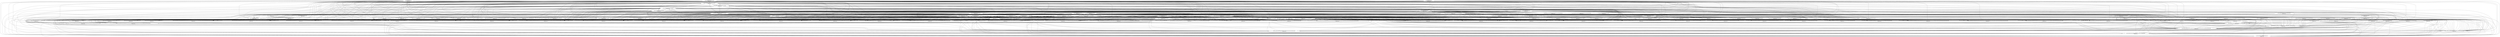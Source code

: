 digraph G {
  "org.jfree.data$Range#equals(java.lang.Object)" [label="org.jfree.data$Range#equals(java.lang.Object)\nP(Fail|Node)=0.00"];
  "org.jfree.chart$ChartFactory#createWaferMapChart(java.lang.String,org.jfree.data.general.WaferMapDataset,org.jfree.chart.plot.PlotOrientation,boolean,boolean,boolean)" [label="org.jfree.chart$ChartFactory#createWaferMapChart(java.lang.String,org.jfree.data.general.WaferMapDataset,org.jfree.chart.plot.PlotOrientation,boolean,boolean,boolean)\nP(Fail|Node)=0.00"];
  "org.jfree.chart$JFreeChart#createBufferedImage(int,int,org.jfree.chart.ChartRenderingInfo)" [label="org.jfree.chart$JFreeChart#createBufferedImage(int,int,org.jfree.chart.ChartRenderingInfo)\nP(Fail|Node)=0.00"];
  "org.jfree.chart$ChartFactory#createMultiplePieChart(java.lang.String,org.jfree.data.category.CategoryDataset,org.jfree.chart.util.TableOrder,boolean,boolean,boolean)" [label="org.jfree.chart$ChartFactory#createMultiplePieChart(java.lang.String,org.jfree.data.category.CategoryDataset,org.jfree.chart.util.TableOrder,boolean,boolean,boolean)\nP(Fail|Node)=0.00"];
  "org.jfree.chart$PaintMap#put(java.lang.Comparable,java.awt.Paint)" [label="org.jfree.chart$PaintMap#put(java.lang.Comparable,java.awt.Paint)\nP(Fail|Node)=0.00"];
  "org.jfree.chart$ChartFactory#createGanttChart(java.lang.String,java.lang.String,java.lang.String,org.jfree.data.category.IntervalCategoryDataset,boolean,boolean,boolean)" [label="org.jfree.chart$ChartFactory#createGanttChart(java.lang.String,java.lang.String,java.lang.String,org.jfree.data.category.IntervalCategoryDataset,boolean,boolean,boolean)\nP(Fail|Node)=0.00"];
  "org.jfree.chart$StrokeMap#put(java.lang.Comparable,java.awt.Stroke)" [label="org.jfree.chart$StrokeMap#put(java.lang.Comparable,java.awt.Stroke)\nP(Fail|Node)=0.00"];
  "org.jfree.chart$PaintMap#containsKey(java.lang.Comparable)" [label="org.jfree.chart$PaintMap#containsKey(java.lang.Comparable)\nP(Fail|Node)=0.00"];
  "org.jfree.chart$JFreeChart#writeObject(java.io.ObjectOutputStream)" [label="org.jfree.chart$JFreeChart#writeObject(java.io.ObjectOutputStream)\nP(Fail|Node)=0.00"];
  "org.jfree.chart$ChartFactory#createLineChart3D(java.lang.String,java.lang.String,java.lang.String,org.jfree.data.category.CategoryDataset,org.jfree.chart.plot.PlotOrientation,boolean,boolean,boolean)" [label="org.jfree.chart$ChartFactory#createLineChart3D(java.lang.String,java.lang.String,java.lang.String,org.jfree.data.category.CategoryDataset,org.jfree.chart.plot.PlotOrientation,boolean,boolean,boolean)\nP(Fail|Node)=0.00"];
  "org.jfree.chart$ChartFactory#createBubbleChart(java.lang.String,java.lang.String,java.lang.String,org.jfree.data.xy.XYZDataset,org.jfree.chart.plot.PlotOrientation,boolean,boolean,boolean)" [label="org.jfree.chart$ChartFactory#createBubbleChart(java.lang.String,java.lang.String,java.lang.String,org.jfree.data.xy.XYZDataset,org.jfree.chart.plot.PlotOrientation,boolean,boolean,boolean)\nP(Fail|Node)=0.00"];
  "org.jfree.chart$ChartFactory#createCandlestickChart(java.lang.String,java.lang.String,java.lang.String,org.jfree.data.xy.OHLCDataset,boolean)" [label="org.jfree.chart$ChartFactory#createCandlestickChart(java.lang.String,java.lang.String,java.lang.String,org.jfree.data.xy.OHLCDataset,boolean)\nP(Fail|Node)=0.00"];
  "org.jfree.chart$ChartFactory#createBarChart3D(java.lang.String,java.lang.String,java.lang.String,org.jfree.data.category.CategoryDataset,org.jfree.chart.plot.PlotOrientation,boolean,boolean,boolean)" [label="org.jfree.chart$ChartFactory#createBarChart3D(java.lang.String,java.lang.String,java.lang.String,org.jfree.data.category.CategoryDataset,org.jfree.chart.plot.PlotOrientation,boolean,boolean,boolean)\nP(Fail|Node)=0.00"];
  "org.jfree.chart$ChartFactory#createXYStepAreaChart(java.lang.String,java.lang.String,java.lang.String,org.jfree.data.xy.XYDataset,org.jfree.chart.plot.PlotOrientation,boolean,boolean,boolean)" [label="org.jfree.chart$ChartFactory#createXYStepAreaChart(java.lang.String,java.lang.String,java.lang.String,org.jfree.data.xy.XYDataset,org.jfree.chart.plot.PlotOrientation,boolean,boolean,boolean)\nP(Fail|Node)=0.00"];
  "org.jfree.chart$StrokeMap#readObject(java.io.ObjectInputStream)" [label="org.jfree.chart$StrokeMap#readObject(java.io.ObjectInputStream)\nP(Fail|Node)=0.00"];
  "org.jfree.chart$PaintMap#getPaint(java.lang.Comparable)" [label="org.jfree.chart$PaintMap#getPaint(java.lang.Comparable)\nP(Fail|Node)=0.00"];
  "org.jfree.chart$StrokeMap#writeObject(java.io.ObjectOutputStream)" [label="org.jfree.chart$StrokeMap#writeObject(java.io.ObjectOutputStream)\nP(Fail|Node)=0.00"];
  "org.jfree.chart$JFreeChart#draw(java.awt.Graphics2D,java.awt.geom.Rectangle2D)" [label="org.jfree.chart$JFreeChart#draw(java.awt.Graphics2D,java.awt.geom.Rectangle2D)\nP(Fail|Node)=0.00"];
  "org.jfree.chart$ChartFactory#createBoxAndWhiskerChart(java.lang.String,java.lang.String,java.lang.String,org.jfree.data.statistics.BoxAndWhiskerCategoryDataset,boolean)" [label="org.jfree.chart$ChartFactory#createBoxAndWhiskerChart(java.lang.String,java.lang.String,java.lang.String,org.jfree.data.statistics.BoxAndWhiskerCategoryDataset,boolean)\nP(Fail|Node)=0.00"];
  "org.jfree.chart$JFreeChart#removeChangeListener(org.jfree.chart.event.ChartChangeListener)" [label="org.jfree.chart$JFreeChart#removeChangeListener(org.jfree.chart.event.ChartChangeListener)\nP(Fail|Node)=0.00"];
  "org.jfree.chart$ChartFactory#createXYLineChart(java.lang.String,java.lang.String,java.lang.String,org.jfree.data.xy.XYDataset,org.jfree.chart.plot.PlotOrientation,boolean,boolean,boolean)" [label="org.jfree.chart$ChartFactory#createXYLineChart(java.lang.String,java.lang.String,java.lang.String,org.jfree.data.xy.XYDataset,org.jfree.chart.plot.PlotOrientation,boolean,boolean,boolean)\nP(Fail|Node)=0.00"];
  "org.jfree.chart$ChartFactory#createStackedXYAreaChart(java.lang.String,java.lang.String,java.lang.String,org.jfree.data.xy.TableXYDataset,org.jfree.chart.plot.PlotOrientation,boolean,boolean,boolean)" [label="org.jfree.chart$ChartFactory#createStackedXYAreaChart(java.lang.String,java.lang.String,java.lang.String,org.jfree.data.xy.TableXYDataset,org.jfree.chart.plot.PlotOrientation,boolean,boolean,boolean)\nP(Fail|Node)=0.00"];
  "org.jfree.chart$JFreeChart#setTitle(org.jfree.chart.title.TextTitle)" [label="org.jfree.chart$JFreeChart#setTitle(org.jfree.chart.title.TextTitle)\nP(Fail|Node)=0.00"];
  "org.jfree.chart$ChartFactory#createStackedBarChart(java.lang.String,java.lang.String,java.lang.String,org.jfree.data.category.CategoryDataset,org.jfree.chart.plot.PlotOrientation,boolean,boolean,boolean)" [label="org.jfree.chart$ChartFactory#createStackedBarChart(java.lang.String,java.lang.String,java.lang.String,org.jfree.data.category.CategoryDataset,org.jfree.chart.plot.PlotOrientation,boolean,boolean,boolean)\nP(Fail|Node)=0.00"];
  "org.jfree.chart$ChartFactory#createXYAreaChart(java.lang.String,java.lang.String,java.lang.String,org.jfree.data.xy.XYDataset,org.jfree.chart.plot.PlotOrientation,boolean,boolean,boolean)" [label="org.jfree.chart$ChartFactory#createXYAreaChart(java.lang.String,java.lang.String,java.lang.String,org.jfree.data.xy.XYDataset,org.jfree.chart.plot.PlotOrientation,boolean,boolean,boolean)\nP(Fail|Node)=0.00"];
  "org.jfree.chart$ChartFactory#createStackedBarChart3D(java.lang.String,java.lang.String,java.lang.String,org.jfree.data.category.CategoryDataset,org.jfree.chart.plot.PlotOrientation,boolean,boolean,boolean)" [label="org.jfree.chart$ChartFactory#createStackedBarChart3D(java.lang.String,java.lang.String,java.lang.String,org.jfree.data.category.CategoryDataset,org.jfree.chart.plot.PlotOrientation,boolean,boolean,boolean)\nP(Fail|Node)=0.00"];
  "org.jfree.chart$StrokeMap#getStroke(java.lang.Comparable)" [label="org.jfree.chart$StrokeMap#getStroke(java.lang.Comparable)\nP(Fail|Node)=0.00"];
  "org.jfree.chart$JFreeChart#createBufferedImage(int,int,double,double,org.jfree.chart.ChartRenderingInfo)" [label="org.jfree.chart$JFreeChart#createBufferedImage(int,int,double,double,org.jfree.chart.ChartRenderingInfo)\nP(Fail|Node)=0.00"];
  "org.jfree.chart$JFreeChart#removeSubtitle(org.jfree.chart.title.Title)" [label="org.jfree.chart$JFreeChart#removeSubtitle(org.jfree.chart.title.Title)\nP(Fail|Node)=0.00"];
  "org.jfree.chart$ChartFactory#createTimeSeriesChart(java.lang.String,java.lang.String,java.lang.String,org.jfree.data.xy.XYDataset,boolean,boolean,boolean)" [label="org.jfree.chart$ChartFactory#createTimeSeriesChart(java.lang.String,java.lang.String,java.lang.String,org.jfree.data.xy.XYDataset,boolean,boolean,boolean)\nP(Fail|Node)=0.00"];
  "org.jfree.chart$JFreeChart#removeProgressListener(org.jfree.chart.event.ChartProgressListener)" [label="org.jfree.chart$JFreeChart#removeProgressListener(org.jfree.chart.event.ChartProgressListener)\nP(Fail|Node)=0.00"];
  "org.jfree.chart$JFreeChart#drawTitle(org.jfree.chart.title.Title,java.awt.Graphics2D,java.awt.geom.Rectangle2D,boolean)" [label="org.jfree.chart$JFreeChart#drawTitle(org.jfree.chart.title.Title,java.awt.Graphics2D,java.awt.geom.Rectangle2D,boolean)\nP(Fail|Node)=1.00"];
  "org.jfree.chart$ChartFactory#createHighLowChart(java.lang.String,java.lang.String,java.lang.String,org.jfree.data.xy.OHLCDataset,boolean)" [label="org.jfree.chart$ChartFactory#createHighLowChart(java.lang.String,java.lang.String,java.lang.String,org.jfree.data.xy.OHLCDataset,boolean)\nP(Fail|Node)=0.00"];
  "org.jfree.chart$ChartFactory#createBarChart(java.lang.String,java.lang.String,java.lang.String,org.jfree.data.category.CategoryDataset,org.jfree.chart.plot.PlotOrientation,boolean,boolean,boolean)" [label="org.jfree.chart$ChartFactory#createBarChart(java.lang.String,java.lang.String,java.lang.String,org.jfree.data.category.CategoryDataset,org.jfree.chart.plot.PlotOrientation,boolean,boolean,boolean)\nP(Fail|Node)=0.00"];
  "org.jfree.chart$ChartFactory#createHistogram(java.lang.String,java.lang.String,java.lang.String,org.jfree.data.xy.IntervalXYDataset,org.jfree.chart.plot.PlotOrientation,boolean,boolean,boolean)" [label="org.jfree.chart$ChartFactory#createHistogram(java.lang.String,java.lang.String,java.lang.String,org.jfree.data.xy.IntervalXYDataset,org.jfree.chart.plot.PlotOrientation,boolean,boolean,boolean)\nP(Fail|Node)=0.00"];
  "org.jfree.chart$ChartFactory#createBoxAndWhiskerChart(java.lang.String,java.lang.String,java.lang.String,org.jfree.data.statistics.BoxAndWhiskerXYDataset,boolean)" [label="org.jfree.chart$ChartFactory#createBoxAndWhiskerChart(java.lang.String,java.lang.String,java.lang.String,org.jfree.data.statistics.BoxAndWhiskerXYDataset,boolean)\nP(Fail|Node)=0.00"];
  "org.jfree.chart$JFreeChart#setSubtitles(java.util.List)" [label="org.jfree.chart$JFreeChart#setSubtitles(java.util.List)\nP(Fail|Node)=0.00"];
  "org.jfree.chart$StrokeMap#containsKey(java.lang.Comparable)" [label="org.jfree.chart$StrokeMap#containsKey(java.lang.Comparable)\nP(Fail|Node)=0.00"];
  "org.jfree.chart$JFreeChart#draw(java.awt.Graphics2D,java.awt.geom.Rectangle2D,org.jfree.chart.ChartRenderingInfo)" [label="org.jfree.chart$JFreeChart#draw(java.awt.Graphics2D,java.awt.geom.Rectangle2D,org.jfree.chart.ChartRenderingInfo)\nP(Fail|Node)=0.00"];
  "org.jfree.chart$JFreeChart#getAntiAlias()" [label="org.jfree.chart$JFreeChart#getAntiAlias()\nP(Fail|Node)=0.00"];
  "org.jfree.chart$ChartFactory#createPieChart(java.lang.String,org.jfree.data.general.PieDataset,org.jfree.data.general.PieDataset,int,boolean,boolean,boolean,java.util.Locale,boolean,boolean)" [label="org.jfree.chart$ChartFactory#createPieChart(java.lang.String,org.jfree.data.general.PieDataset,org.jfree.data.general.PieDataset,int,boolean,boolean,boolean,java.util.Locale,boolean,boolean)\nP(Fail|Node)=0.00"];
  "org.jfree.chart$ChartFactory#createPolarChart(java.lang.String,org.jfree.data.xy.XYDataset,boolean,boolean,boolean)" [label="org.jfree.chart$ChartFactory#createPolarChart(java.lang.String,org.jfree.data.xy.XYDataset,boolean,boolean,boolean)\nP(Fail|Node)=0.00"];
  "org.jfree.chart$ChartFactory#createStackedAreaChart(java.lang.String,java.lang.String,java.lang.String,org.jfree.data.category.CategoryDataset,org.jfree.chart.plot.PlotOrientation,boolean,boolean,boolean)" [label="org.jfree.chart$ChartFactory#createStackedAreaChart(java.lang.String,java.lang.String,java.lang.String,org.jfree.data.category.CategoryDataset,org.jfree.chart.plot.PlotOrientation,boolean,boolean,boolean)\nP(Fail|Node)=0.00"];
  "org.jfree.chart$ChartFactory#createPieChart(java.lang.String,org.jfree.data.general.PieDataset,org.jfree.data.general.PieDataset,int,boolean,boolean,boolean,boolean,boolean,boolean)" [label="org.jfree.chart$ChartFactory#createPieChart(java.lang.String,org.jfree.data.general.PieDataset,org.jfree.data.general.PieDataset,int,boolean,boolean,boolean,boolean,boolean,boolean)\nP(Fail|Node)=0.00"];
  "org.jfree.chart$ChartFactory#createMultiplePieChart3D(java.lang.String,org.jfree.data.category.CategoryDataset,org.jfree.chart.util.TableOrder,boolean,boolean,boolean)" [label="org.jfree.chart$ChartFactory#createMultiplePieChart3D(java.lang.String,org.jfree.data.category.CategoryDataset,org.jfree.chart.util.TableOrder,boolean,boolean,boolean)\nP(Fail|Node)=0.00"];
  "org.jfree.chart$ChartFactory#createHighLowChart(java.lang.String,java.lang.String,java.lang.String,org.jfree.data.xy.OHLCDataset,org.jfree.chart.axis.Timeline,boolean)" [label="org.jfree.chart$ChartFactory#createHighLowChart(java.lang.String,java.lang.String,java.lang.String,org.jfree.data.xy.OHLCDataset,org.jfree.chart.axis.Timeline,boolean)\nP(Fail|Node)=0.00"];
  "org.jfree.chart$ChartFactory#createScatterPlot(java.lang.String,java.lang.String,java.lang.String,org.jfree.data.xy.XYDataset,org.jfree.chart.plot.PlotOrientation,boolean,boolean,boolean)" [label="org.jfree.chart$ChartFactory#createScatterPlot(java.lang.String,java.lang.String,java.lang.String,org.jfree.data.xy.XYDataset,org.jfree.chart.plot.PlotOrientation,boolean,boolean,boolean)\nP(Fail|Node)=0.00"];
  "org.jfree.chart$JFreeChart#equals(java.lang.Object)" [label="org.jfree.chart$JFreeChart#equals(java.lang.Object)\nP(Fail|Node)=0.00"];
  "org.jfree.chart$ChartFactory#createWindPlot(java.lang.String,java.lang.String,java.lang.String,org.jfree.data.xy.WindDataset,boolean,boolean,boolean)" [label="org.jfree.chart$ChartFactory#createWindPlot(java.lang.String,java.lang.String,java.lang.String,org.jfree.data.xy.WindDataset,boolean,boolean,boolean)\nP(Fail|Node)=0.00"];
  "org.jfree.chart$JFreeChart#setTitle(java.lang.String)" [label="org.jfree.chart$JFreeChart#setTitle(java.lang.String)\nP(Fail|Node)=0.00"];
  "org.jfree.chart$JFreeChart#clearSubtitles()" [label="org.jfree.chart$JFreeChart#clearSubtitles()\nP(Fail|Node)=0.00"];
  "org.jfree.chart$JFreeChart#createBufferedImage(int,int)" [label="org.jfree.chart$JFreeChart#createBufferedImage(int,int)\nP(Fail|Node)=0.00"];
  "org.jfree.chart$PaintMap#equals(java.lang.Object)" [label="org.jfree.chart$PaintMap#equals(java.lang.Object)\nP(Fail|Node)=0.00"];
  "org.jfree.chart$LegendItemCollection#equals(java.lang.Object)" [label="org.jfree.chart$LegendItemCollection#equals(java.lang.Object)\nP(Fail|Node)=0.00"];
  "org.jfree.chart$PaintMap#writeObject(java.io.ObjectOutputStream)" [label="org.jfree.chart$PaintMap#writeObject(java.io.ObjectOutputStream)\nP(Fail|Node)=0.00"];
  "org.jfree.chart$ChartFactory#createAreaChart(java.lang.String,java.lang.String,java.lang.String,org.jfree.data.category.CategoryDataset,org.jfree.chart.plot.PlotOrientation,boolean,boolean,boolean)" [label="org.jfree.chart$ChartFactory#createAreaChart(java.lang.String,java.lang.String,java.lang.String,org.jfree.data.category.CategoryDataset,org.jfree.chart.plot.PlotOrientation,boolean,boolean,boolean)\nP(Fail|Node)=0.00"];
  "org.jfree.chart$JFreeChart#clone()" [label="org.jfree.chart$JFreeChart#clone()\nP(Fail|Node)=0.00"];
  "org.jfree.chart$JFreeChart#setAntiAlias(boolean)" [label="org.jfree.chart$JFreeChart#setAntiAlias(boolean)\nP(Fail|Node)=0.00"];
  "org.jfree.chart$ChartFactory#createXYBarChart(java.lang.String,java.lang.String,boolean,java.lang.String,org.jfree.data.xy.IntervalXYDataset,org.jfree.chart.plot.PlotOrientation,boolean,boolean,boolean)" [label="org.jfree.chart$ChartFactory#createXYBarChart(java.lang.String,java.lang.String,boolean,java.lang.String,org.jfree.data.xy.IntervalXYDataset,org.jfree.chart.plot.PlotOrientation,boolean,boolean,boolean)\nP(Fail|Node)=0.00"];
  "org.jfree.chart$PaintMap#readObject(java.io.ObjectInputStream)" [label="org.jfree.chart$PaintMap#readObject(java.io.ObjectInputStream)\nP(Fail|Node)=0.00"];
  "org.jfree.chart$JFreeChart#readObject(java.io.ObjectInputStream)" [label="org.jfree.chart$JFreeChart#readObject(java.io.ObjectInputStream)\nP(Fail|Node)=0.00"];
  "org.jfree.chart$JFreeChart#draw(java.awt.Graphics2D,java.awt.geom.Rectangle2D,java.awt.geom.Point2D,org.jfree.chart.ChartRenderingInfo)" [label="org.jfree.chart$JFreeChart#draw(java.awt.Graphics2D,java.awt.geom.Rectangle2D,java.awt.geom.Point2D,org.jfree.chart.ChartRenderingInfo)\nP(Fail|Node)=1.00"];
  "org.jfree.chart$StrokeMap#equals(java.lang.Object)" [label="org.jfree.chart$StrokeMap#equals(java.lang.Object)\nP(Fail|Node)=0.00"];
  "org.jfree.chart$ChartFactory#createLineChart(java.lang.String,java.lang.String,java.lang.String,org.jfree.data.category.CategoryDataset,org.jfree.chart.plot.PlotOrientation,boolean,boolean,boolean)" [label="org.jfree.chart$ChartFactory#createLineChart(java.lang.String,java.lang.String,java.lang.String,org.jfree.data.category.CategoryDataset,org.jfree.chart.plot.PlotOrientation,boolean,boolean,boolean)\nP(Fail|Node)=0.00"];
  "org.jfree.chart$ChartFactory#createXYStepChart(java.lang.String,java.lang.String,java.lang.String,org.jfree.data.xy.XYDataset,org.jfree.chart.plot.PlotOrientation,boolean,boolean,boolean)" [label="org.jfree.chart$ChartFactory#createXYStepChart(java.lang.String,java.lang.String,java.lang.String,org.jfree.data.xy.XYDataset,org.jfree.chart.plot.PlotOrientation,boolean,boolean,boolean)\nP(Fail|Node)=0.00"];
  "org.jfree.chart$JFreeChart#removeLegend()" [label="org.jfree.chart$JFreeChart#removeLegend()\nP(Fail|Node)=0.00"];
  "org.jfree.chart$JFreeChart#createBufferedImage(int,int,int,org.jfree.chart.ChartRenderingInfo)" [label="org.jfree.chart$JFreeChart#createBufferedImage(int,int,int,org.jfree.chart.ChartRenderingInfo)\nP(Fail|Node)=0.00"];
  "org.jfree.chart$ChartFactory#createWaterfallChart(java.lang.String,java.lang.String,java.lang.String,org.jfree.data.category.CategoryDataset,org.jfree.chart.plot.PlotOrientation,boolean,boolean,boolean)" [label="org.jfree.chart$ChartFactory#createWaterfallChart(java.lang.String,java.lang.String,java.lang.String,org.jfree.data.category.CategoryDataset,org.jfree.chart.plot.PlotOrientation,boolean,boolean,boolean)\nP(Fail|Node)=0.00"];
  "org.jfree.chart$ChartColor#createDefaultPaintArray()" [label="org.jfree.chart$ChartColor#createDefaultPaintArray()\nP(Fail|Node)=1.00"];
  "org.jfree.chart$ChartFactory#createPieChart(java.lang.String,org.jfree.data.general.PieDataset,boolean,boolean,boolean)" [label="org.jfree.chart$ChartFactory#createPieChart(java.lang.String,org.jfree.data.general.PieDataset,boolean,boolean,boolean)\nP(Fail|Node)=0.00"];
  "org.jfree.chart$ChartFactory#createPieChart(java.lang.String,org.jfree.data.general.PieDataset,boolean,boolean,java.util.Locale)" [label="org.jfree.chart$ChartFactory#createPieChart(java.lang.String,org.jfree.data.general.PieDataset,boolean,boolean,java.util.Locale)\nP(Fail|Node)=0.00"];
  "org.jfree.chart$ChartFactory#createRingChart(java.lang.String,org.jfree.data.general.PieDataset,boolean,boolean,java.util.Locale)" [label="org.jfree.chart$ChartFactory#createRingChart(java.lang.String,org.jfree.data.general.PieDataset,boolean,boolean,java.util.Locale)\nP(Fail|Node)=0.00"];
  "org.jfree.chart$ChartFactory#createPieChart3D(java.lang.String,org.jfree.data.general.PieDataset,boolean,boolean,java.util.Locale)" [label="org.jfree.chart$ChartFactory#createPieChart3D(java.lang.String,org.jfree.data.general.PieDataset,boolean,boolean,java.util.Locale)\nP(Fail|Node)=0.00"];
  "org.jfree.chart$ChartFactory#createPieChart3D(java.lang.String,org.jfree.data.general.PieDataset,boolean,boolean,boolean)" [label="org.jfree.chart$ChartFactory#createPieChart3D(java.lang.String,org.jfree.data.general.PieDataset,boolean,boolean,boolean)\nP(Fail|Node)=1.00"];
  "org.jfree.chart$ChartFactory#createRingChart(java.lang.String,org.jfree.data.general.PieDataset,boolean,boolean,boolean)" [label="org.jfree.chart$ChartFactory#createRingChart(java.lang.String,org.jfree.data.general.PieDataset,boolean,boolean,boolean)\nP(Fail|Node)=0.00"];
  "org.jfree.chart$JFreeChart#plotChanged(org.jfree.chart.event.PlotChangeEvent)" [label="org.jfree.chart$JFreeChart#plotChanged(org.jfree.chart.event.PlotChangeEvent)\nP(Fail|Node)=0.00"];
  "org.jfree.chart$JFreeChart#handleClick(int,int,org.jfree.chart.ChartRenderingInfo)" [label="org.jfree.chart$JFreeChart#handleClick(int,int,org.jfree.chart.ChartRenderingInfo)\nP(Fail|Node)=0.00"];
  "org.jfree.chart$PaintMap#clone()" [label="org.jfree.chart$PaintMap#clone()\nP(Fail|Node)=0.00"];
  "org.jfree.data$Range#hashCode()" [label="org.jfree.data$Range#hashCode()\nP(Fail|Node)=0.00"];
  "org.jfree.chart$StrokeMap#clone()" [label="org.jfree.chart$StrokeMap#clone()\nP(Fail|Node)=0.00"];
  "org.jfree.chart$JFreeChart#titleChanged(org.jfree.chart.event.TitleChangeEvent)" [label="org.jfree.chart$JFreeChart#titleChanged(org.jfree.chart.event.TitleChangeEvent)\nP(Fail|Node)=0.00"];
  "org.jfree.chart$JFreeChart#<clinit>()" [label="org.jfree.chart$JFreeChart#<clinit>()\nP(Fail|Node)=1.00"];
  "org.jfree.chart$JFreeChart#addSubtitle(org.jfree.chart.title.Title)" [label="org.jfree.chart$JFreeChart#addSubtitle(org.jfree.chart.title.Title)\nP(Fail|Node)=0.00"];
  "org.jfree.chart$JFreeChart#setBackgroundImageAlignment(int)" [label="org.jfree.chart$JFreeChart#setBackgroundImageAlignment(int)\nP(Fail|Node)=0.00"];
  "org.jfree.chart$JFreeChart#addChangeListener(org.jfree.chart.event.ChartChangeListener)" [label="org.jfree.chart$JFreeChart#addChangeListener(org.jfree.chart.event.ChartChangeListener)\nP(Fail|Node)=0.00"];
  "org.jfree.chart$JFreeChart#setBorderVisible(boolean)" [label="org.jfree.chart$JFreeChart#setBorderVisible(boolean)\nP(Fail|Node)=0.00"];
  "org.jfree.chart$JFreeChart#fireChartChanged()" [label="org.jfree.chart$JFreeChart#fireChartChanged()\nP(Fail|Node)=0.00"];
  "org.jfree.chart$JFreeChart#notifyListeners(org.jfree.chart.event.ChartProgressEvent)" [label="org.jfree.chart$JFreeChart#notifyListeners(org.jfree.chart.event.ChartProgressEvent)\nP(Fail|Node)=1.00"];
  "org.jfree.chart$JFreeChart#addLegend(org.jfree.chart.title.LegendTitle)" [label="org.jfree.chart$JFreeChart#addLegend(org.jfree.chart.title.LegendTitle)\nP(Fail|Node)=0.00"];
  "org.jfree.chart$JFreeChart#setNotify(boolean)" [label="org.jfree.chart$JFreeChart#setNotify(boolean)\nP(Fail|Node)=0.00"];
  "org.jfree.chart$JFreeChart#setBackgroundImageAlpha(float)" [label="org.jfree.chart$JFreeChart#setBackgroundImageAlpha(float)\nP(Fail|Node)=0.00"];
  "org.jfree.chart$JFreeChart#addProgressListener(org.jfree.chart.event.ChartProgressListener)" [label="org.jfree.chart$JFreeChart#addProgressListener(org.jfree.chart.event.ChartProgressListener)\nP(Fail|Node)=0.00"];
  "org.jfree.chart$JFreeChart#setBackgroundPaint(java.awt.Paint)" [label="org.jfree.chart$JFreeChart#setBackgroundPaint(java.awt.Paint)\nP(Fail|Node)=0.00"];
  "org.jfree.chart$JFreeChart#main(java.lang.String[])" [label="org.jfree.chart$JFreeChart#main(java.lang.String[])\nP(Fail|Node)=0.00"];
  "org.jfree.chart$JFreeChart#setBackgroundImage(java.awt.Image)" [label="org.jfree.chart$JFreeChart#setBackgroundImage(java.awt.Image)\nP(Fail|Node)=0.00"];
  "org.jfree.chart$JFreeChart#notifyListeners(org.jfree.chart.event.ChartChangeEvent)" [label="org.jfree.chart$JFreeChart#notifyListeners(org.jfree.chart.event.ChartChangeEvent)\nP(Fail|Node)=0.00"];
  "org.jfree.chart$JFreeChart#setPadding(org.jfree.chart.util.RectangleInsets)" [label="org.jfree.chart$JFreeChart#setPadding(org.jfree.chart.util.RectangleInsets)\nP(Fail|Node)=0.00"];
  "org.jfree.chart$JFreeChart#addSubtitle(int,org.jfree.chart.title.Title)" [label="org.jfree.chart$JFreeChart#addSubtitle(int,org.jfree.chart.title.Title)\nP(Fail|Node)=0.00"];
  "org.jfree.chart$JFreeChart#setBorderStroke(java.awt.Stroke)" [label="org.jfree.chart$JFreeChart#setBorderStroke(java.awt.Stroke)\nP(Fail|Node)=0.00"];
  "org.jfree.chart$JFreeChart#setTextAntiAlias(java.lang.Object)" [label="org.jfree.chart$JFreeChart#setTextAntiAlias(java.lang.Object)\nP(Fail|Node)=0.00"];
  "org.jfree.chart$JFreeChart#setTextAntiAlias(boolean)" [label="org.jfree.chart$JFreeChart#setTextAntiAlias(boolean)\nP(Fail|Node)=0.00"];
  "org.jfree.chart$JFreeChart#setBorderPaint(java.awt.Paint)" [label="org.jfree.chart$JFreeChart#setBorderPaint(java.awt.Paint)\nP(Fail|Node)=0.00"];
  "org.jfree.chart$JFreeChart#setRenderingHints(java.awt.RenderingHints)" [label="org.jfree.chart$JFreeChart#setRenderingHints(java.awt.RenderingHints)\nP(Fail|Node)=0.00"];
  "org.jfree.chart$JFreeChart#getPlot()" [label="org.jfree.chart$JFreeChart#getPlot()\nP(Fail|Node)=0.00"];
  "org.jfree.data$Range#toString()" [label="org.jfree.data$Range#toString()\nP(Fail|Node)=0.00"];
  "org.jfree.chart$ChartColor#<clinit>()" [label="org.jfree.chart$ChartColor#<clinit>()\nP(Fail|Node)=1.00"];
  "org.jfree.data$Range#expandToInclude(org.jfree.data.Range,double)" [label="org.jfree.data$Range#expandToInclude(org.jfree.data.Range,double)\nP(Fail|Node)=0.00"];
  "org.jfree.data$Range#combine(org.jfree.data.Range,org.jfree.data.Range)" [label="org.jfree.data$Range#combine(org.jfree.data.Range,org.jfree.data.Range)\nP(Fail|Node)=0.00"];
  "org.jfree.data$Range#getUpperBound()" [label="org.jfree.data$Range#getUpperBound()\nP(Fail|Node)=1.00"];
  "org.jfree.data$Range#shift(org.jfree.data.Range,double)" [label="org.jfree.data$Range#shift(org.jfree.data.Range,double)\nP(Fail|Node)=0.00"];
  "org.jfree.data$Range#expand(org.jfree.data.Range,double,double)" [label="org.jfree.data$Range#expand(org.jfree.data.Range,double,double)\nP(Fail|Node)=0.00"];
  "org.jfree.data$Range#shift(org.jfree.data.Range,double,boolean)" [label="org.jfree.data$Range#shift(org.jfree.data.Range,double,boolean)\nP(Fail|Node)=0.00"];
  "org.jfree.chart$JFreeChart#getSubtitle(int)" [label="org.jfree.chart$JFreeChart#getSubtitle(int)\nP(Fail|Node)=0.00"];
  "org.jfree.chart$JFreeChart#getSubtitleCount()" [label="org.jfree.chart$JFreeChart#getSubtitleCount()\nP(Fail|Node)=0.00"];
  "org.jfree.chart$LegendItemCollection#clone()" [label="org.jfree.chart$LegendItemCollection#clone()\nP(Fail|Node)=0.00"];
  "org.jfree.data$Range#getLowerBound()" [label="org.jfree.data$Range#getLowerBound()\nP(Fail|Node)=1.00"];
  "org.jfree.chart$JFreeChart#isBorderVisible()" [label="org.jfree.chart$JFreeChart#isBorderVisible()\nP(Fail|Node)=1.00"];
  "org.jfree.chart$JFreeChart#createAlignedRectangle2D(org.jfree.chart.util.Size2D,java.awt.geom.Rectangle2D,org.jfree.chart.util.HorizontalAlignment,org.jfree.chart.util.VerticalAlignment)" [label="org.jfree.chart$JFreeChart#createAlignedRectangle2D(org.jfree.chart.util.Size2D,java.awt.geom.Rectangle2D,org.jfree.chart.util.HorizontalAlignment,org.jfree.chart.util.VerticalAlignment)\nP(Fail|Node)=1.00"];
  "org.jfree.data$Range#contains(double)" [label="org.jfree.data$Range#contains(double)\nP(Fail|Node)=0.00"];
  "org.jfree.data$Range#constrain(double)" [label="org.jfree.data$Range#constrain(double)\nP(Fail|Node)=0.00"];
  "org.jfree.data$Range#getLength()" [label="org.jfree.data$Range#getLength()\nP(Fail|Node)=0.00"];
  "org.jfree.chart$LegendItemCollection#getItemCount()" [label="org.jfree.chart$LegendItemCollection#getItemCount()\nP(Fail|Node)=1.00"];
  "org.jfree.data$Range#intersects(double,double)" [label="org.jfree.data$Range#intersects(double,double)\nP(Fail|Node)=0.00"];
  "org.jfree.chart$LegendItemCollection#addAll(org.jfree.chart.LegendItemCollection)" [label="org.jfree.chart$LegendItemCollection#addAll(org.jfree.chart.LegendItemCollection)\nP(Fail|Node)=0.00"];
  "org.jfree.chart$JFreeChart#getBorderStroke()" [label="org.jfree.chart$JFreeChart#getBorderStroke()\nP(Fail|Node)=0.00"];
  "org.jfree.chart$LegendItemCollection#add(org.jfree.chart.LegendItem)" [label="org.jfree.chart$LegendItemCollection#add(org.jfree.chart.LegendItem)\nP(Fail|Node)=0.00"];
  "org.jfree.chart$LegendItemCollection#get(int)" [label="org.jfree.chart$LegendItemCollection#get(int)\nP(Fail|Node)=0.00"];
  "org.jfree.chart$JFreeChart#getBorderPaint()" [label="org.jfree.chart$JFreeChart#getBorderPaint()\nP(Fail|Node)=0.00"];
  "org.jfree.data$Range#shiftWithNoZeroCrossing(double,double)" [label="org.jfree.data$Range#shiftWithNoZeroCrossing(double,double)\nP(Fail|Node)=0.00"];
  "org.jfree.chart$JFreeChart#getLegend()" [label="org.jfree.chart$JFreeChart#getLegend()\nP(Fail|Node)=0.00"];
  "org.jfree.chart$JFreeChart#getLegend(int)" [label="org.jfree.chart$JFreeChart#getLegend(int)\nP(Fail|Node)=0.00"];
  "org.jfree.data$Range#equals(java.lang.Object)" -> "org.jfree.chart$ChartFactory#createWaferMapChart(java.lang.String,org.jfree.data.general.WaferMapDataset,org.jfree.chart.plot.PlotOrientation,boolean,boolean,boolean)";
  "org.jfree.data$Range#equals(java.lang.Object)" -> "org.jfree.chart$JFreeChart#createBufferedImage(int,int,org.jfree.chart.ChartRenderingInfo)";
  "org.jfree.data$Range#equals(java.lang.Object)" -> "org.jfree.chart$ChartFactory#createMultiplePieChart(java.lang.String,org.jfree.data.category.CategoryDataset,org.jfree.chart.util.TableOrder,boolean,boolean,boolean)";
  "org.jfree.data$Range#equals(java.lang.Object)" -> "org.jfree.chart$PaintMap#put(java.lang.Comparable,java.awt.Paint)";
  "org.jfree.data$Range#equals(java.lang.Object)" -> "org.jfree.chart$ChartFactory#createGanttChart(java.lang.String,java.lang.String,java.lang.String,org.jfree.data.category.IntervalCategoryDataset,boolean,boolean,boolean)";
  "org.jfree.data$Range#equals(java.lang.Object)" -> "org.jfree.chart$StrokeMap#put(java.lang.Comparable,java.awt.Stroke)";
  "org.jfree.data$Range#equals(java.lang.Object)" -> "org.jfree.chart$PaintMap#containsKey(java.lang.Comparable)";
  "org.jfree.data$Range#equals(java.lang.Object)" -> "org.jfree.chart$JFreeChart#writeObject(java.io.ObjectOutputStream)";
  "org.jfree.data$Range#equals(java.lang.Object)" -> "org.jfree.chart$ChartFactory#createLineChart3D(java.lang.String,java.lang.String,java.lang.String,org.jfree.data.category.CategoryDataset,org.jfree.chart.plot.PlotOrientation,boolean,boolean,boolean)";
  "org.jfree.data$Range#equals(java.lang.Object)" -> "org.jfree.chart$ChartFactory#createBubbleChart(java.lang.String,java.lang.String,java.lang.String,org.jfree.data.xy.XYZDataset,org.jfree.chart.plot.PlotOrientation,boolean,boolean,boolean)";
  "org.jfree.data$Range#equals(java.lang.Object)" -> "org.jfree.chart$ChartFactory#createCandlestickChart(java.lang.String,java.lang.String,java.lang.String,org.jfree.data.xy.OHLCDataset,boolean)";
  "org.jfree.data$Range#equals(java.lang.Object)" -> "org.jfree.chart$ChartFactory#createBarChart3D(java.lang.String,java.lang.String,java.lang.String,org.jfree.data.category.CategoryDataset,org.jfree.chart.plot.PlotOrientation,boolean,boolean,boolean)";
  "org.jfree.data$Range#equals(java.lang.Object)" -> "org.jfree.chart$ChartFactory#createXYStepAreaChart(java.lang.String,java.lang.String,java.lang.String,org.jfree.data.xy.XYDataset,org.jfree.chart.plot.PlotOrientation,boolean,boolean,boolean)";
  "org.jfree.data$Range#equals(java.lang.Object)" -> "org.jfree.chart$StrokeMap#readObject(java.io.ObjectInputStream)";
  "org.jfree.data$Range#equals(java.lang.Object)" -> "org.jfree.chart$PaintMap#getPaint(java.lang.Comparable)";
  "org.jfree.data$Range#equals(java.lang.Object)" -> "org.jfree.chart$StrokeMap#writeObject(java.io.ObjectOutputStream)";
  "org.jfree.data$Range#equals(java.lang.Object)" -> "org.jfree.chart$JFreeChart#draw(java.awt.Graphics2D,java.awt.geom.Rectangle2D)";
  "org.jfree.data$Range#equals(java.lang.Object)" -> "org.jfree.chart$ChartFactory#createBoxAndWhiskerChart(java.lang.String,java.lang.String,java.lang.String,org.jfree.data.statistics.BoxAndWhiskerCategoryDataset,boolean)";
  "org.jfree.data$Range#equals(java.lang.Object)" -> "org.jfree.chart$JFreeChart#removeChangeListener(org.jfree.chart.event.ChartChangeListener)";
  "org.jfree.data$Range#equals(java.lang.Object)" -> "org.jfree.chart$ChartFactory#createXYLineChart(java.lang.String,java.lang.String,java.lang.String,org.jfree.data.xy.XYDataset,org.jfree.chart.plot.PlotOrientation,boolean,boolean,boolean)";
  "org.jfree.data$Range#equals(java.lang.Object)" -> "org.jfree.chart$ChartFactory#createStackedXYAreaChart(java.lang.String,java.lang.String,java.lang.String,org.jfree.data.xy.TableXYDataset,org.jfree.chart.plot.PlotOrientation,boolean,boolean,boolean)";
  "org.jfree.data$Range#equals(java.lang.Object)" -> "org.jfree.chart$JFreeChart#setTitle(org.jfree.chart.title.TextTitle)";
  "org.jfree.data$Range#equals(java.lang.Object)" -> "org.jfree.chart$ChartFactory#createStackedBarChart(java.lang.String,java.lang.String,java.lang.String,org.jfree.data.category.CategoryDataset,org.jfree.chart.plot.PlotOrientation,boolean,boolean,boolean)";
  "org.jfree.data$Range#equals(java.lang.Object)" -> "org.jfree.chart$ChartFactory#createXYAreaChart(java.lang.String,java.lang.String,java.lang.String,org.jfree.data.xy.XYDataset,org.jfree.chart.plot.PlotOrientation,boolean,boolean,boolean)";
  "org.jfree.data$Range#equals(java.lang.Object)" -> "org.jfree.chart$ChartFactory#createStackedBarChart3D(java.lang.String,java.lang.String,java.lang.String,org.jfree.data.category.CategoryDataset,org.jfree.chart.plot.PlotOrientation,boolean,boolean,boolean)";
  "org.jfree.data$Range#equals(java.lang.Object)" -> "org.jfree.chart$StrokeMap#getStroke(java.lang.Comparable)";
  "org.jfree.data$Range#equals(java.lang.Object)" -> "org.jfree.chart$JFreeChart#createBufferedImage(int,int,double,double,org.jfree.chart.ChartRenderingInfo)";
  "org.jfree.data$Range#equals(java.lang.Object)" -> "org.jfree.chart$JFreeChart#removeSubtitle(org.jfree.chart.title.Title)";
  "org.jfree.data$Range#equals(java.lang.Object)" -> "org.jfree.chart$ChartFactory#createTimeSeriesChart(java.lang.String,java.lang.String,java.lang.String,org.jfree.data.xy.XYDataset,boolean,boolean,boolean)";
  "org.jfree.data$Range#equals(java.lang.Object)" -> "org.jfree.chart$JFreeChart#removeProgressListener(org.jfree.chart.event.ChartProgressListener)";
  "org.jfree.data$Range#equals(java.lang.Object)" -> "org.jfree.chart$JFreeChart#drawTitle(org.jfree.chart.title.Title,java.awt.Graphics2D,java.awt.geom.Rectangle2D,boolean)";
  "org.jfree.data$Range#equals(java.lang.Object)" -> "org.jfree.chart$ChartFactory#createHighLowChart(java.lang.String,java.lang.String,java.lang.String,org.jfree.data.xy.OHLCDataset,boolean)";
  "org.jfree.data$Range#equals(java.lang.Object)" -> "org.jfree.chart$ChartFactory#createBarChart(java.lang.String,java.lang.String,java.lang.String,org.jfree.data.category.CategoryDataset,org.jfree.chart.plot.PlotOrientation,boolean,boolean,boolean)";
  "org.jfree.data$Range#equals(java.lang.Object)" -> "org.jfree.chart$ChartFactory#createHistogram(java.lang.String,java.lang.String,java.lang.String,org.jfree.data.xy.IntervalXYDataset,org.jfree.chart.plot.PlotOrientation,boolean,boolean,boolean)";
  "org.jfree.data$Range#equals(java.lang.Object)" -> "org.jfree.chart$ChartFactory#createBoxAndWhiskerChart(java.lang.String,java.lang.String,java.lang.String,org.jfree.data.statistics.BoxAndWhiskerXYDataset,boolean)";
  "org.jfree.data$Range#equals(java.lang.Object)" -> "org.jfree.chart$JFreeChart#setSubtitles(java.util.List)";
  "org.jfree.data$Range#equals(java.lang.Object)" -> "org.jfree.chart$StrokeMap#containsKey(java.lang.Comparable)";
  "org.jfree.data$Range#equals(java.lang.Object)" -> "org.jfree.chart$JFreeChart#draw(java.awt.Graphics2D,java.awt.geom.Rectangle2D,org.jfree.chart.ChartRenderingInfo)";
  "org.jfree.data$Range#equals(java.lang.Object)" -> "org.jfree.chart$JFreeChart#getAntiAlias()";
  "org.jfree.data$Range#equals(java.lang.Object)" -> "org.jfree.chart$ChartFactory#createPieChart(java.lang.String,org.jfree.data.general.PieDataset,org.jfree.data.general.PieDataset,int,boolean,boolean,boolean,java.util.Locale,boolean,boolean)";
  "org.jfree.data$Range#equals(java.lang.Object)" -> "org.jfree.chart$ChartFactory#createPolarChart(java.lang.String,org.jfree.data.xy.XYDataset,boolean,boolean,boolean)";
  "org.jfree.data$Range#equals(java.lang.Object)" -> "org.jfree.chart$ChartFactory#createStackedAreaChart(java.lang.String,java.lang.String,java.lang.String,org.jfree.data.category.CategoryDataset,org.jfree.chart.plot.PlotOrientation,boolean,boolean,boolean)";
  "org.jfree.data$Range#equals(java.lang.Object)" -> "org.jfree.chart$ChartFactory#createPieChart(java.lang.String,org.jfree.data.general.PieDataset,org.jfree.data.general.PieDataset,int,boolean,boolean,boolean,boolean,boolean,boolean)";
  "org.jfree.data$Range#equals(java.lang.Object)" -> "org.jfree.chart$ChartFactory#createMultiplePieChart3D(java.lang.String,org.jfree.data.category.CategoryDataset,org.jfree.chart.util.TableOrder,boolean,boolean,boolean)";
  "org.jfree.data$Range#equals(java.lang.Object)" -> "org.jfree.chart$ChartFactory#createHighLowChart(java.lang.String,java.lang.String,java.lang.String,org.jfree.data.xy.OHLCDataset,org.jfree.chart.axis.Timeline,boolean)";
  "org.jfree.data$Range#equals(java.lang.Object)" -> "org.jfree.chart$ChartFactory#createScatterPlot(java.lang.String,java.lang.String,java.lang.String,org.jfree.data.xy.XYDataset,org.jfree.chart.plot.PlotOrientation,boolean,boolean,boolean)";
  "org.jfree.data$Range#equals(java.lang.Object)" -> "org.jfree.chart$JFreeChart#equals(java.lang.Object)";
  "org.jfree.data$Range#equals(java.lang.Object)" -> "org.jfree.chart$ChartFactory#createWindPlot(java.lang.String,java.lang.String,java.lang.String,org.jfree.data.xy.WindDataset,boolean,boolean,boolean)";
  "org.jfree.data$Range#equals(java.lang.Object)" -> "org.jfree.chart$JFreeChart#setTitle(java.lang.String)";
  "org.jfree.data$Range#equals(java.lang.Object)" -> "org.jfree.chart$JFreeChart#clearSubtitles()";
  "org.jfree.data$Range#equals(java.lang.Object)" -> "org.jfree.chart$JFreeChart#createBufferedImage(int,int)";
  "org.jfree.data$Range#equals(java.lang.Object)" -> "org.jfree.chart$PaintMap#equals(java.lang.Object)";
  "org.jfree.data$Range#equals(java.lang.Object)" -> "org.jfree.chart$LegendItemCollection#equals(java.lang.Object)";
  "org.jfree.data$Range#equals(java.lang.Object)" -> "org.jfree.chart$PaintMap#writeObject(java.io.ObjectOutputStream)";
  "org.jfree.data$Range#equals(java.lang.Object)" -> "org.jfree.chart$ChartFactory#createAreaChart(java.lang.String,java.lang.String,java.lang.String,org.jfree.data.category.CategoryDataset,org.jfree.chart.plot.PlotOrientation,boolean,boolean,boolean)";
  "org.jfree.data$Range#equals(java.lang.Object)" -> "org.jfree.chart$JFreeChart#clone()";
  "org.jfree.data$Range#equals(java.lang.Object)" -> "org.jfree.chart$JFreeChart#setAntiAlias(boolean)";
  "org.jfree.data$Range#equals(java.lang.Object)" -> "org.jfree.chart$ChartFactory#createXYBarChart(java.lang.String,java.lang.String,boolean,java.lang.String,org.jfree.data.xy.IntervalXYDataset,org.jfree.chart.plot.PlotOrientation,boolean,boolean,boolean)";
  "org.jfree.data$Range#equals(java.lang.Object)" -> "org.jfree.chart$PaintMap#readObject(java.io.ObjectInputStream)";
  "org.jfree.data$Range#equals(java.lang.Object)" -> "org.jfree.chart$JFreeChart#readObject(java.io.ObjectInputStream)";
  "org.jfree.data$Range#equals(java.lang.Object)" -> "org.jfree.chart$JFreeChart#draw(java.awt.Graphics2D,java.awt.geom.Rectangle2D,java.awt.geom.Point2D,org.jfree.chart.ChartRenderingInfo)";
  "org.jfree.data$Range#equals(java.lang.Object)" -> "org.jfree.chart$StrokeMap#equals(java.lang.Object)";
  "org.jfree.data$Range#equals(java.lang.Object)" -> "org.jfree.chart$ChartFactory#createLineChart(java.lang.String,java.lang.String,java.lang.String,org.jfree.data.category.CategoryDataset,org.jfree.chart.plot.PlotOrientation,boolean,boolean,boolean)";
  "org.jfree.data$Range#equals(java.lang.Object)" -> "org.jfree.chart$ChartFactory#createXYStepChart(java.lang.String,java.lang.String,java.lang.String,org.jfree.data.xy.XYDataset,org.jfree.chart.plot.PlotOrientation,boolean,boolean,boolean)";
  "org.jfree.data$Range#equals(java.lang.Object)" -> "org.jfree.chart$JFreeChart#removeLegend()";
  "org.jfree.data$Range#equals(java.lang.Object)" -> "org.jfree.chart$JFreeChart#createBufferedImage(int,int,int,org.jfree.chart.ChartRenderingInfo)";
  "org.jfree.data$Range#equals(java.lang.Object)" -> "org.jfree.chart$ChartFactory#createWaterfallChart(java.lang.String,java.lang.String,java.lang.String,org.jfree.data.category.CategoryDataset,org.jfree.chart.plot.PlotOrientation,boolean,boolean,boolean)";
  "org.jfree.chart$JFreeChart#createBufferedImage(int,int,org.jfree.chart.ChartRenderingInfo)" -> "org.jfree.chart$JFreeChart#createBufferedImage(int,int)";
  "org.jfree.chart$PaintMap#put(java.lang.Comparable,java.awt.Paint)" -> "org.jfree.chart$JFreeChart#createBufferedImage(int,int,org.jfree.chart.ChartRenderingInfo)";
  "org.jfree.chart$PaintMap#put(java.lang.Comparable,java.awt.Paint)" -> "org.jfree.chart$JFreeChart#draw(java.awt.Graphics2D,java.awt.geom.Rectangle2D)";
  "org.jfree.chart$PaintMap#put(java.lang.Comparable,java.awt.Paint)" -> "org.jfree.chart$JFreeChart#createBufferedImage(int,int,double,double,org.jfree.chart.ChartRenderingInfo)";
  "org.jfree.chart$PaintMap#put(java.lang.Comparable,java.awt.Paint)" -> "org.jfree.chart$JFreeChart#drawTitle(org.jfree.chart.title.Title,java.awt.Graphics2D,java.awt.geom.Rectangle2D,boolean)";
  "org.jfree.chart$PaintMap#put(java.lang.Comparable,java.awt.Paint)" -> "org.jfree.chart$JFreeChart#draw(java.awt.Graphics2D,java.awt.geom.Rectangle2D,org.jfree.chart.ChartRenderingInfo)";
  "org.jfree.chart$PaintMap#put(java.lang.Comparable,java.awt.Paint)" -> "org.jfree.chart$ChartFactory#createPieChart(java.lang.String,org.jfree.data.general.PieDataset,org.jfree.data.general.PieDataset,int,boolean,boolean,boolean,java.util.Locale,boolean,boolean)";
  "org.jfree.chart$PaintMap#put(java.lang.Comparable,java.awt.Paint)" -> "org.jfree.chart$ChartFactory#createPieChart(java.lang.String,org.jfree.data.general.PieDataset,org.jfree.data.general.PieDataset,int,boolean,boolean,boolean,boolean,boolean,boolean)";
  "org.jfree.chart$PaintMap#put(java.lang.Comparable,java.awt.Paint)" -> "org.jfree.chart$JFreeChart#createBufferedImage(int,int)";
  "org.jfree.chart$PaintMap#put(java.lang.Comparable,java.awt.Paint)" -> "org.jfree.chart$JFreeChart#draw(java.awt.Graphics2D,java.awt.geom.Rectangle2D,java.awt.geom.Point2D,org.jfree.chart.ChartRenderingInfo)";
  "org.jfree.chart$PaintMap#put(java.lang.Comparable,java.awt.Paint)" -> "org.jfree.chart$JFreeChart#createBufferedImage(int,int,int,org.jfree.chart.ChartRenderingInfo)";
  "org.jfree.chart$StrokeMap#put(java.lang.Comparable,java.awt.Stroke)" -> "org.jfree.chart$JFreeChart#createBufferedImage(int,int,org.jfree.chart.ChartRenderingInfo)";
  "org.jfree.chart$StrokeMap#put(java.lang.Comparable,java.awt.Stroke)" -> "org.jfree.chart$JFreeChart#draw(java.awt.Graphics2D,java.awt.geom.Rectangle2D)";
  "org.jfree.chart$StrokeMap#put(java.lang.Comparable,java.awt.Stroke)" -> "org.jfree.chart$JFreeChart#createBufferedImage(int,int,double,double,org.jfree.chart.ChartRenderingInfo)";
  "org.jfree.chart$StrokeMap#put(java.lang.Comparable,java.awt.Stroke)" -> "org.jfree.chart$JFreeChart#drawTitle(org.jfree.chart.title.Title,java.awt.Graphics2D,java.awt.geom.Rectangle2D,boolean)";
  "org.jfree.chart$StrokeMap#put(java.lang.Comparable,java.awt.Stroke)" -> "org.jfree.chart$JFreeChart#draw(java.awt.Graphics2D,java.awt.geom.Rectangle2D,org.jfree.chart.ChartRenderingInfo)";
  "org.jfree.chart$StrokeMap#put(java.lang.Comparable,java.awt.Stroke)" -> "org.jfree.chart$JFreeChart#createBufferedImage(int,int)";
  "org.jfree.chart$StrokeMap#put(java.lang.Comparable,java.awt.Stroke)" -> "org.jfree.chart$JFreeChart#draw(java.awt.Graphics2D,java.awt.geom.Rectangle2D,java.awt.geom.Point2D,org.jfree.chart.ChartRenderingInfo)";
  "org.jfree.chart$StrokeMap#put(java.lang.Comparable,java.awt.Stroke)" -> "org.jfree.chart$JFreeChart#createBufferedImage(int,int,int,org.jfree.chart.ChartRenderingInfo)";
  "org.jfree.chart$PaintMap#getPaint(java.lang.Comparable)" -> "org.jfree.chart$ChartFactory#createWaferMapChart(java.lang.String,org.jfree.data.general.WaferMapDataset,org.jfree.chart.plot.PlotOrientation,boolean,boolean,boolean)";
  "org.jfree.chart$PaintMap#getPaint(java.lang.Comparable)" -> "org.jfree.chart$JFreeChart#createBufferedImage(int,int,org.jfree.chart.ChartRenderingInfo)";
  "org.jfree.chart$PaintMap#getPaint(java.lang.Comparable)" -> "org.jfree.chart$ChartFactory#createMultiplePieChart(java.lang.String,org.jfree.data.category.CategoryDataset,org.jfree.chart.util.TableOrder,boolean,boolean,boolean)";
  "org.jfree.chart$PaintMap#getPaint(java.lang.Comparable)" -> "org.jfree.chart$PaintMap#put(java.lang.Comparable,java.awt.Paint)";
  "org.jfree.chart$PaintMap#getPaint(java.lang.Comparable)" -> "org.jfree.chart$ChartFactory#createGanttChart(java.lang.String,java.lang.String,java.lang.String,org.jfree.data.category.IntervalCategoryDataset,boolean,boolean,boolean)";
  "org.jfree.chart$PaintMap#getPaint(java.lang.Comparable)" -> "org.jfree.chart$StrokeMap#put(java.lang.Comparable,java.awt.Stroke)";
  "org.jfree.chart$PaintMap#getPaint(java.lang.Comparable)" -> "org.jfree.chart$PaintMap#containsKey(java.lang.Comparable)";
  "org.jfree.chart$PaintMap#getPaint(java.lang.Comparable)" -> "org.jfree.chart$JFreeChart#writeObject(java.io.ObjectOutputStream)";
  "org.jfree.chart$PaintMap#getPaint(java.lang.Comparable)" -> "org.jfree.chart$ChartFactory#createLineChart3D(java.lang.String,java.lang.String,java.lang.String,org.jfree.data.category.CategoryDataset,org.jfree.chart.plot.PlotOrientation,boolean,boolean,boolean)";
  "org.jfree.chart$PaintMap#getPaint(java.lang.Comparable)" -> "org.jfree.chart$ChartFactory#createBubbleChart(java.lang.String,java.lang.String,java.lang.String,org.jfree.data.xy.XYZDataset,org.jfree.chart.plot.PlotOrientation,boolean,boolean,boolean)";
  "org.jfree.chart$PaintMap#getPaint(java.lang.Comparable)" -> "org.jfree.chart$ChartFactory#createCandlestickChart(java.lang.String,java.lang.String,java.lang.String,org.jfree.data.xy.OHLCDataset,boolean)";
  "org.jfree.chart$PaintMap#getPaint(java.lang.Comparable)" -> "org.jfree.chart$ChartFactory#createBarChart3D(java.lang.String,java.lang.String,java.lang.String,org.jfree.data.category.CategoryDataset,org.jfree.chart.plot.PlotOrientation,boolean,boolean,boolean)";
  "org.jfree.chart$PaintMap#getPaint(java.lang.Comparable)" -> "org.jfree.chart$ChartFactory#createXYStepAreaChart(java.lang.String,java.lang.String,java.lang.String,org.jfree.data.xy.XYDataset,org.jfree.chart.plot.PlotOrientation,boolean,boolean,boolean)";
  "org.jfree.chart$PaintMap#getPaint(java.lang.Comparable)" -> "org.jfree.chart$StrokeMap#readObject(java.io.ObjectInputStream)";
  "org.jfree.chart$PaintMap#getPaint(java.lang.Comparable)" -> "org.jfree.chart$StrokeMap#writeObject(java.io.ObjectOutputStream)";
  "org.jfree.chart$PaintMap#getPaint(java.lang.Comparable)" -> "org.jfree.chart$JFreeChart#draw(java.awt.Graphics2D,java.awt.geom.Rectangle2D)";
  "org.jfree.chart$PaintMap#getPaint(java.lang.Comparable)" -> "org.jfree.chart$ChartFactory#createBoxAndWhiskerChart(java.lang.String,java.lang.String,java.lang.String,org.jfree.data.statistics.BoxAndWhiskerCategoryDataset,boolean)";
  "org.jfree.chart$PaintMap#getPaint(java.lang.Comparable)" -> "org.jfree.chart$JFreeChart#removeChangeListener(org.jfree.chart.event.ChartChangeListener)";
  "org.jfree.chart$PaintMap#getPaint(java.lang.Comparable)" -> "org.jfree.chart$ChartFactory#createXYLineChart(java.lang.String,java.lang.String,java.lang.String,org.jfree.data.xy.XYDataset,org.jfree.chart.plot.PlotOrientation,boolean,boolean,boolean)";
  "org.jfree.chart$PaintMap#getPaint(java.lang.Comparable)" -> "org.jfree.chart$ChartFactory#createStackedXYAreaChart(java.lang.String,java.lang.String,java.lang.String,org.jfree.data.xy.TableXYDataset,org.jfree.chart.plot.PlotOrientation,boolean,boolean,boolean)";
  "org.jfree.chart$PaintMap#getPaint(java.lang.Comparable)" -> "org.jfree.chart$JFreeChart#setTitle(org.jfree.chart.title.TextTitle)";
  "org.jfree.chart$PaintMap#getPaint(java.lang.Comparable)" -> "org.jfree.chart$ChartFactory#createStackedBarChart(java.lang.String,java.lang.String,java.lang.String,org.jfree.data.category.CategoryDataset,org.jfree.chart.plot.PlotOrientation,boolean,boolean,boolean)";
  "org.jfree.chart$PaintMap#getPaint(java.lang.Comparable)" -> "org.jfree.chart$ChartFactory#createXYAreaChart(java.lang.String,java.lang.String,java.lang.String,org.jfree.data.xy.XYDataset,org.jfree.chart.plot.PlotOrientation,boolean,boolean,boolean)";
  "org.jfree.chart$PaintMap#getPaint(java.lang.Comparable)" -> "org.jfree.chart$ChartFactory#createStackedBarChart3D(java.lang.String,java.lang.String,java.lang.String,org.jfree.data.category.CategoryDataset,org.jfree.chart.plot.PlotOrientation,boolean,boolean,boolean)";
  "org.jfree.chart$PaintMap#getPaint(java.lang.Comparable)" -> "org.jfree.chart$StrokeMap#getStroke(java.lang.Comparable)";
  "org.jfree.chart$PaintMap#getPaint(java.lang.Comparable)" -> "org.jfree.chart$JFreeChart#createBufferedImage(int,int,double,double,org.jfree.chart.ChartRenderingInfo)";
  "org.jfree.chart$PaintMap#getPaint(java.lang.Comparable)" -> "org.jfree.chart$JFreeChart#removeSubtitle(org.jfree.chart.title.Title)";
  "org.jfree.chart$PaintMap#getPaint(java.lang.Comparable)" -> "org.jfree.chart$ChartFactory#createTimeSeriesChart(java.lang.String,java.lang.String,java.lang.String,org.jfree.data.xy.XYDataset,boolean,boolean,boolean)";
  "org.jfree.chart$PaintMap#getPaint(java.lang.Comparable)" -> "org.jfree.chart$JFreeChart#removeProgressListener(org.jfree.chart.event.ChartProgressListener)";
  "org.jfree.chart$PaintMap#getPaint(java.lang.Comparable)" -> "org.jfree.chart$JFreeChart#drawTitle(org.jfree.chart.title.Title,java.awt.Graphics2D,java.awt.geom.Rectangle2D,boolean)";
  "org.jfree.chart$PaintMap#getPaint(java.lang.Comparable)" -> "org.jfree.chart$ChartFactory#createHighLowChart(java.lang.String,java.lang.String,java.lang.String,org.jfree.data.xy.OHLCDataset,boolean)";
  "org.jfree.chart$PaintMap#getPaint(java.lang.Comparable)" -> "org.jfree.chart$ChartFactory#createBarChart(java.lang.String,java.lang.String,java.lang.String,org.jfree.data.category.CategoryDataset,org.jfree.chart.plot.PlotOrientation,boolean,boolean,boolean)";
  "org.jfree.chart$PaintMap#getPaint(java.lang.Comparable)" -> "org.jfree.chart$ChartFactory#createHistogram(java.lang.String,java.lang.String,java.lang.String,org.jfree.data.xy.IntervalXYDataset,org.jfree.chart.plot.PlotOrientation,boolean,boolean,boolean)";
  "org.jfree.chart$PaintMap#getPaint(java.lang.Comparable)" -> "org.jfree.chart$ChartFactory#createBoxAndWhiskerChart(java.lang.String,java.lang.String,java.lang.String,org.jfree.data.statistics.BoxAndWhiskerXYDataset,boolean)";
  "org.jfree.chart$PaintMap#getPaint(java.lang.Comparable)" -> "org.jfree.chart$JFreeChart#setSubtitles(java.util.List)";
  "org.jfree.chart$PaintMap#getPaint(java.lang.Comparable)" -> "org.jfree.chart$StrokeMap#containsKey(java.lang.Comparable)";
  "org.jfree.chart$PaintMap#getPaint(java.lang.Comparable)" -> "org.jfree.chart$JFreeChart#draw(java.awt.Graphics2D,java.awt.geom.Rectangle2D,org.jfree.chart.ChartRenderingInfo)";
  "org.jfree.chart$PaintMap#getPaint(java.lang.Comparable)" -> "org.jfree.chart$JFreeChart#getAntiAlias()";
  "org.jfree.chart$PaintMap#getPaint(java.lang.Comparable)" -> "org.jfree.chart$ChartFactory#createPieChart(java.lang.String,org.jfree.data.general.PieDataset,org.jfree.data.general.PieDataset,int,boolean,boolean,boolean,java.util.Locale,boolean,boolean)";
  "org.jfree.chart$PaintMap#getPaint(java.lang.Comparable)" -> "org.jfree.chart$ChartFactory#createPolarChart(java.lang.String,org.jfree.data.xy.XYDataset,boolean,boolean,boolean)";
  "org.jfree.chart$PaintMap#getPaint(java.lang.Comparable)" -> "org.jfree.chart$ChartFactory#createStackedAreaChart(java.lang.String,java.lang.String,java.lang.String,org.jfree.data.category.CategoryDataset,org.jfree.chart.plot.PlotOrientation,boolean,boolean,boolean)";
  "org.jfree.chart$PaintMap#getPaint(java.lang.Comparable)" -> "org.jfree.chart$ChartFactory#createPieChart(java.lang.String,org.jfree.data.general.PieDataset,org.jfree.data.general.PieDataset,int,boolean,boolean,boolean,boolean,boolean,boolean)";
  "org.jfree.chart$PaintMap#getPaint(java.lang.Comparable)" -> "org.jfree.chart$ChartFactory#createMultiplePieChart3D(java.lang.String,org.jfree.data.category.CategoryDataset,org.jfree.chart.util.TableOrder,boolean,boolean,boolean)";
  "org.jfree.chart$PaintMap#getPaint(java.lang.Comparable)" -> "org.jfree.chart$ChartFactory#createHighLowChart(java.lang.String,java.lang.String,java.lang.String,org.jfree.data.xy.OHLCDataset,org.jfree.chart.axis.Timeline,boolean)";
  "org.jfree.chart$PaintMap#getPaint(java.lang.Comparable)" -> "org.jfree.chart$ChartFactory#createScatterPlot(java.lang.String,java.lang.String,java.lang.String,org.jfree.data.xy.XYDataset,org.jfree.chart.plot.PlotOrientation,boolean,boolean,boolean)";
  "org.jfree.chart$PaintMap#getPaint(java.lang.Comparable)" -> "org.jfree.chart$JFreeChart#equals(java.lang.Object)";
  "org.jfree.chart$PaintMap#getPaint(java.lang.Comparable)" -> "org.jfree.chart$ChartFactory#createWindPlot(java.lang.String,java.lang.String,java.lang.String,org.jfree.data.xy.WindDataset,boolean,boolean,boolean)";
  "org.jfree.chart$PaintMap#getPaint(java.lang.Comparable)" -> "org.jfree.chart$JFreeChart#setTitle(java.lang.String)";
  "org.jfree.chart$PaintMap#getPaint(java.lang.Comparable)" -> "org.jfree.chart$JFreeChart#clearSubtitles()";
  "org.jfree.chart$PaintMap#getPaint(java.lang.Comparable)" -> "org.jfree.chart$JFreeChart#createBufferedImage(int,int)";
  "org.jfree.chart$PaintMap#getPaint(java.lang.Comparable)" -> "org.jfree.chart$PaintMap#equals(java.lang.Object)";
  "org.jfree.chart$PaintMap#getPaint(java.lang.Comparable)" -> "org.jfree.chart$LegendItemCollection#equals(java.lang.Object)";
  "org.jfree.chart$PaintMap#getPaint(java.lang.Comparable)" -> "org.jfree.chart$PaintMap#writeObject(java.io.ObjectOutputStream)";
  "org.jfree.chart$PaintMap#getPaint(java.lang.Comparable)" -> "org.jfree.chart$ChartFactory#createAreaChart(java.lang.String,java.lang.String,java.lang.String,org.jfree.data.category.CategoryDataset,org.jfree.chart.plot.PlotOrientation,boolean,boolean,boolean)";
  "org.jfree.chart$PaintMap#getPaint(java.lang.Comparable)" -> "org.jfree.chart$JFreeChart#clone()";
  "org.jfree.chart$PaintMap#getPaint(java.lang.Comparable)" -> "org.jfree.chart$JFreeChart#setAntiAlias(boolean)";
  "org.jfree.chart$PaintMap#getPaint(java.lang.Comparable)" -> "org.jfree.chart$ChartFactory#createXYBarChart(java.lang.String,java.lang.String,boolean,java.lang.String,org.jfree.data.xy.IntervalXYDataset,org.jfree.chart.plot.PlotOrientation,boolean,boolean,boolean)";
  "org.jfree.chart$PaintMap#getPaint(java.lang.Comparable)" -> "org.jfree.chart$PaintMap#readObject(java.io.ObjectInputStream)";
  "org.jfree.chart$PaintMap#getPaint(java.lang.Comparable)" -> "org.jfree.chart$JFreeChart#readObject(java.io.ObjectInputStream)";
  "org.jfree.chart$PaintMap#getPaint(java.lang.Comparable)" -> "org.jfree.chart$JFreeChart#draw(java.awt.Graphics2D,java.awt.geom.Rectangle2D,java.awt.geom.Point2D,org.jfree.chart.ChartRenderingInfo)";
  "org.jfree.chart$PaintMap#getPaint(java.lang.Comparable)" -> "org.jfree.chart$StrokeMap#equals(java.lang.Object)";
  "org.jfree.chart$PaintMap#getPaint(java.lang.Comparable)" -> "org.jfree.chart$ChartFactory#createLineChart(java.lang.String,java.lang.String,java.lang.String,org.jfree.data.category.CategoryDataset,org.jfree.chart.plot.PlotOrientation,boolean,boolean,boolean)";
  "org.jfree.chart$PaintMap#getPaint(java.lang.Comparable)" -> "org.jfree.chart$ChartFactory#createXYStepChart(java.lang.String,java.lang.String,java.lang.String,org.jfree.data.xy.XYDataset,org.jfree.chart.plot.PlotOrientation,boolean,boolean,boolean)";
  "org.jfree.chart$PaintMap#getPaint(java.lang.Comparable)" -> "org.jfree.chart$JFreeChart#removeLegend()";
  "org.jfree.chart$PaintMap#getPaint(java.lang.Comparable)" -> "org.jfree.chart$JFreeChart#createBufferedImage(int,int,int,org.jfree.chart.ChartRenderingInfo)";
  "org.jfree.chart$PaintMap#getPaint(java.lang.Comparable)" -> "org.jfree.chart$ChartFactory#createWaterfallChart(java.lang.String,java.lang.String,java.lang.String,org.jfree.data.category.CategoryDataset,org.jfree.chart.plot.PlotOrientation,boolean,boolean,boolean)";
  "org.jfree.chart$JFreeChart#draw(java.awt.Graphics2D,java.awt.geom.Rectangle2D)" -> "org.jfree.chart$JFreeChart#createBufferedImage(int,int,org.jfree.chart.ChartRenderingInfo)";
  "org.jfree.chart$JFreeChart#draw(java.awt.Graphics2D,java.awt.geom.Rectangle2D)" -> "org.jfree.chart$JFreeChart#createBufferedImage(int,int,double,double,org.jfree.chart.ChartRenderingInfo)";
  "org.jfree.chart$JFreeChart#draw(java.awt.Graphics2D,java.awt.geom.Rectangle2D)" -> "org.jfree.chart$JFreeChart#draw(java.awt.Graphics2D,java.awt.geom.Rectangle2D,org.jfree.chart.ChartRenderingInfo)";
  "org.jfree.chart$JFreeChart#draw(java.awt.Graphics2D,java.awt.geom.Rectangle2D)" -> "org.jfree.chart$JFreeChart#createBufferedImage(int,int)";
  "org.jfree.chart$JFreeChart#draw(java.awt.Graphics2D,java.awt.geom.Rectangle2D)" -> "org.jfree.chart$JFreeChart#draw(java.awt.Graphics2D,java.awt.geom.Rectangle2D,java.awt.geom.Point2D,org.jfree.chart.ChartRenderingInfo)";
  "org.jfree.chart$JFreeChart#draw(java.awt.Graphics2D,java.awt.geom.Rectangle2D)" -> "org.jfree.chart$JFreeChart#createBufferedImage(int,int,int,org.jfree.chart.ChartRenderingInfo)";
  "org.jfree.chart$JFreeChart#setTitle(org.jfree.chart.title.TextTitle)" -> "org.jfree.chart$JFreeChart#createBufferedImage(int,int,org.jfree.chart.ChartRenderingInfo)";
  "org.jfree.chart$JFreeChart#setTitle(org.jfree.chart.title.TextTitle)" -> "org.jfree.chart$ChartFactory#createMultiplePieChart(java.lang.String,org.jfree.data.category.CategoryDataset,org.jfree.chart.util.TableOrder,boolean,boolean,boolean)";
  "org.jfree.chart$JFreeChart#setTitle(org.jfree.chart.title.TextTitle)" -> "org.jfree.chart$JFreeChart#draw(java.awt.Graphics2D,java.awt.geom.Rectangle2D)";
  "org.jfree.chart$JFreeChart#setTitle(org.jfree.chart.title.TextTitle)" -> "org.jfree.chart$JFreeChart#createBufferedImage(int,int,double,double,org.jfree.chart.ChartRenderingInfo)";
  "org.jfree.chart$JFreeChart#setTitle(org.jfree.chart.title.TextTitle)" -> "org.jfree.chart$JFreeChart#draw(java.awt.Graphics2D,java.awt.geom.Rectangle2D,org.jfree.chart.ChartRenderingInfo)";
  "org.jfree.chart$JFreeChart#setTitle(org.jfree.chart.title.TextTitle)" -> "org.jfree.chart$ChartFactory#createMultiplePieChart3D(java.lang.String,org.jfree.data.category.CategoryDataset,org.jfree.chart.util.TableOrder,boolean,boolean,boolean)";
  "org.jfree.chart$JFreeChart#setTitle(org.jfree.chart.title.TextTitle)" -> "org.jfree.chart$JFreeChart#setTitle(java.lang.String)";
  "org.jfree.chart$JFreeChart#setTitle(org.jfree.chart.title.TextTitle)" -> "org.jfree.chart$JFreeChart#createBufferedImage(int,int)";
  "org.jfree.chart$JFreeChart#setTitle(org.jfree.chart.title.TextTitle)" -> "org.jfree.chart$JFreeChart#draw(java.awt.Graphics2D,java.awt.geom.Rectangle2D,java.awt.geom.Point2D,org.jfree.chart.ChartRenderingInfo)";
  "org.jfree.chart$JFreeChart#setTitle(org.jfree.chart.title.TextTitle)" -> "org.jfree.chart$JFreeChart#createBufferedImage(int,int,int,org.jfree.chart.ChartRenderingInfo)";
  "org.jfree.chart$StrokeMap#getStroke(java.lang.Comparable)" -> "org.jfree.chart$ChartFactory#createWaferMapChart(java.lang.String,org.jfree.data.general.WaferMapDataset,org.jfree.chart.plot.PlotOrientation,boolean,boolean,boolean)";
  "org.jfree.chart$StrokeMap#getStroke(java.lang.Comparable)" -> "org.jfree.chart$JFreeChart#createBufferedImage(int,int,org.jfree.chart.ChartRenderingInfo)";
  "org.jfree.chart$StrokeMap#getStroke(java.lang.Comparable)" -> "org.jfree.chart$ChartFactory#createMultiplePieChart(java.lang.String,org.jfree.data.category.CategoryDataset,org.jfree.chart.util.TableOrder,boolean,boolean,boolean)";
  "org.jfree.chart$StrokeMap#getStroke(java.lang.Comparable)" -> "org.jfree.chart$PaintMap#put(java.lang.Comparable,java.awt.Paint)";
  "org.jfree.chart$StrokeMap#getStroke(java.lang.Comparable)" -> "org.jfree.chart$ChartFactory#createGanttChart(java.lang.String,java.lang.String,java.lang.String,org.jfree.data.category.IntervalCategoryDataset,boolean,boolean,boolean)";
  "org.jfree.chart$StrokeMap#getStroke(java.lang.Comparable)" -> "org.jfree.chart$StrokeMap#put(java.lang.Comparable,java.awt.Stroke)";
  "org.jfree.chart$StrokeMap#getStroke(java.lang.Comparable)" -> "org.jfree.chart$PaintMap#containsKey(java.lang.Comparable)";
  "org.jfree.chart$StrokeMap#getStroke(java.lang.Comparable)" -> "org.jfree.chart$JFreeChart#writeObject(java.io.ObjectOutputStream)";
  "org.jfree.chart$StrokeMap#getStroke(java.lang.Comparable)" -> "org.jfree.chart$ChartFactory#createLineChart3D(java.lang.String,java.lang.String,java.lang.String,org.jfree.data.category.CategoryDataset,org.jfree.chart.plot.PlotOrientation,boolean,boolean,boolean)";
  "org.jfree.chart$StrokeMap#getStroke(java.lang.Comparable)" -> "org.jfree.chart$ChartFactory#createBubbleChart(java.lang.String,java.lang.String,java.lang.String,org.jfree.data.xy.XYZDataset,org.jfree.chart.plot.PlotOrientation,boolean,boolean,boolean)";
  "org.jfree.chart$StrokeMap#getStroke(java.lang.Comparable)" -> "org.jfree.chart$ChartFactory#createCandlestickChart(java.lang.String,java.lang.String,java.lang.String,org.jfree.data.xy.OHLCDataset,boolean)";
  "org.jfree.chart$StrokeMap#getStroke(java.lang.Comparable)" -> "org.jfree.chart$ChartFactory#createBarChart3D(java.lang.String,java.lang.String,java.lang.String,org.jfree.data.category.CategoryDataset,org.jfree.chart.plot.PlotOrientation,boolean,boolean,boolean)";
  "org.jfree.chart$StrokeMap#getStroke(java.lang.Comparable)" -> "org.jfree.chart$ChartFactory#createXYStepAreaChart(java.lang.String,java.lang.String,java.lang.String,org.jfree.data.xy.XYDataset,org.jfree.chart.plot.PlotOrientation,boolean,boolean,boolean)";
  "org.jfree.chart$StrokeMap#getStroke(java.lang.Comparable)" -> "org.jfree.chart$StrokeMap#readObject(java.io.ObjectInputStream)";
  "org.jfree.chart$StrokeMap#getStroke(java.lang.Comparable)" -> "org.jfree.chart$PaintMap#getPaint(java.lang.Comparable)";
  "org.jfree.chart$StrokeMap#getStroke(java.lang.Comparable)" -> "org.jfree.chart$StrokeMap#writeObject(java.io.ObjectOutputStream)";
  "org.jfree.chart$StrokeMap#getStroke(java.lang.Comparable)" -> "org.jfree.chart$JFreeChart#draw(java.awt.Graphics2D,java.awt.geom.Rectangle2D)";
  "org.jfree.chart$StrokeMap#getStroke(java.lang.Comparable)" -> "org.jfree.chart$ChartFactory#createBoxAndWhiskerChart(java.lang.String,java.lang.String,java.lang.String,org.jfree.data.statistics.BoxAndWhiskerCategoryDataset,boolean)";
  "org.jfree.chart$StrokeMap#getStroke(java.lang.Comparable)" -> "org.jfree.chart$JFreeChart#removeChangeListener(org.jfree.chart.event.ChartChangeListener)";
  "org.jfree.chart$StrokeMap#getStroke(java.lang.Comparable)" -> "org.jfree.chart$ChartFactory#createXYLineChart(java.lang.String,java.lang.String,java.lang.String,org.jfree.data.xy.XYDataset,org.jfree.chart.plot.PlotOrientation,boolean,boolean,boolean)";
  "org.jfree.chart$StrokeMap#getStroke(java.lang.Comparable)" -> "org.jfree.chart$ChartFactory#createStackedXYAreaChart(java.lang.String,java.lang.String,java.lang.String,org.jfree.data.xy.TableXYDataset,org.jfree.chart.plot.PlotOrientation,boolean,boolean,boolean)";
  "org.jfree.chart$StrokeMap#getStroke(java.lang.Comparable)" -> "org.jfree.chart$JFreeChart#setTitle(org.jfree.chart.title.TextTitle)";
  "org.jfree.chart$StrokeMap#getStroke(java.lang.Comparable)" -> "org.jfree.chart$ChartFactory#createStackedBarChart(java.lang.String,java.lang.String,java.lang.String,org.jfree.data.category.CategoryDataset,org.jfree.chart.plot.PlotOrientation,boolean,boolean,boolean)";
  "org.jfree.chart$StrokeMap#getStroke(java.lang.Comparable)" -> "org.jfree.chart$ChartFactory#createXYAreaChart(java.lang.String,java.lang.String,java.lang.String,org.jfree.data.xy.XYDataset,org.jfree.chart.plot.PlotOrientation,boolean,boolean,boolean)";
  "org.jfree.chart$StrokeMap#getStroke(java.lang.Comparable)" -> "org.jfree.chart$ChartFactory#createStackedBarChart3D(java.lang.String,java.lang.String,java.lang.String,org.jfree.data.category.CategoryDataset,org.jfree.chart.plot.PlotOrientation,boolean,boolean,boolean)";
  "org.jfree.chart$StrokeMap#getStroke(java.lang.Comparable)" -> "org.jfree.chart$JFreeChart#createBufferedImage(int,int,double,double,org.jfree.chart.ChartRenderingInfo)";
  "org.jfree.chart$StrokeMap#getStroke(java.lang.Comparable)" -> "org.jfree.chart$JFreeChart#removeSubtitle(org.jfree.chart.title.Title)";
  "org.jfree.chart$StrokeMap#getStroke(java.lang.Comparable)" -> "org.jfree.chart$ChartFactory#createTimeSeriesChart(java.lang.String,java.lang.String,java.lang.String,org.jfree.data.xy.XYDataset,boolean,boolean,boolean)";
  "org.jfree.chart$StrokeMap#getStroke(java.lang.Comparable)" -> "org.jfree.chart$JFreeChart#removeProgressListener(org.jfree.chart.event.ChartProgressListener)";
  "org.jfree.chart$StrokeMap#getStroke(java.lang.Comparable)" -> "org.jfree.chart$JFreeChart#drawTitle(org.jfree.chart.title.Title,java.awt.Graphics2D,java.awt.geom.Rectangle2D,boolean)";
  "org.jfree.chart$StrokeMap#getStroke(java.lang.Comparable)" -> "org.jfree.chart$ChartFactory#createHighLowChart(java.lang.String,java.lang.String,java.lang.String,org.jfree.data.xy.OHLCDataset,boolean)";
  "org.jfree.chart$StrokeMap#getStroke(java.lang.Comparable)" -> "org.jfree.chart$ChartFactory#createBarChart(java.lang.String,java.lang.String,java.lang.String,org.jfree.data.category.CategoryDataset,org.jfree.chart.plot.PlotOrientation,boolean,boolean,boolean)";
  "org.jfree.chart$StrokeMap#getStroke(java.lang.Comparable)" -> "org.jfree.chart$ChartFactory#createHistogram(java.lang.String,java.lang.String,java.lang.String,org.jfree.data.xy.IntervalXYDataset,org.jfree.chart.plot.PlotOrientation,boolean,boolean,boolean)";
  "org.jfree.chart$StrokeMap#getStroke(java.lang.Comparable)" -> "org.jfree.chart$ChartFactory#createBoxAndWhiskerChart(java.lang.String,java.lang.String,java.lang.String,org.jfree.data.statistics.BoxAndWhiskerXYDataset,boolean)";
  "org.jfree.chart$StrokeMap#getStroke(java.lang.Comparable)" -> "org.jfree.chart$JFreeChart#setSubtitles(java.util.List)";
  "org.jfree.chart$StrokeMap#getStroke(java.lang.Comparable)" -> "org.jfree.chart$StrokeMap#containsKey(java.lang.Comparable)";
  "org.jfree.chart$StrokeMap#getStroke(java.lang.Comparable)" -> "org.jfree.chart$JFreeChart#draw(java.awt.Graphics2D,java.awt.geom.Rectangle2D,org.jfree.chart.ChartRenderingInfo)";
  "org.jfree.chart$StrokeMap#getStroke(java.lang.Comparable)" -> "org.jfree.chart$JFreeChart#getAntiAlias()";
  "org.jfree.chart$StrokeMap#getStroke(java.lang.Comparable)" -> "org.jfree.chart$ChartFactory#createPieChart(java.lang.String,org.jfree.data.general.PieDataset,org.jfree.data.general.PieDataset,int,boolean,boolean,boolean,java.util.Locale,boolean,boolean)";
  "org.jfree.chart$StrokeMap#getStroke(java.lang.Comparable)" -> "org.jfree.chart$ChartFactory#createPolarChart(java.lang.String,org.jfree.data.xy.XYDataset,boolean,boolean,boolean)";
  "org.jfree.chart$StrokeMap#getStroke(java.lang.Comparable)" -> "org.jfree.chart$ChartFactory#createStackedAreaChart(java.lang.String,java.lang.String,java.lang.String,org.jfree.data.category.CategoryDataset,org.jfree.chart.plot.PlotOrientation,boolean,boolean,boolean)";
  "org.jfree.chart$StrokeMap#getStroke(java.lang.Comparable)" -> "org.jfree.chart$ChartFactory#createPieChart(java.lang.String,org.jfree.data.general.PieDataset,org.jfree.data.general.PieDataset,int,boolean,boolean,boolean,boolean,boolean,boolean)";
  "org.jfree.chart$StrokeMap#getStroke(java.lang.Comparable)" -> "org.jfree.chart$ChartFactory#createMultiplePieChart3D(java.lang.String,org.jfree.data.category.CategoryDataset,org.jfree.chart.util.TableOrder,boolean,boolean,boolean)";
  "org.jfree.chart$StrokeMap#getStroke(java.lang.Comparable)" -> "org.jfree.chart$ChartFactory#createHighLowChart(java.lang.String,java.lang.String,java.lang.String,org.jfree.data.xy.OHLCDataset,org.jfree.chart.axis.Timeline,boolean)";
  "org.jfree.chart$StrokeMap#getStroke(java.lang.Comparable)" -> "org.jfree.chart$ChartFactory#createScatterPlot(java.lang.String,java.lang.String,java.lang.String,org.jfree.data.xy.XYDataset,org.jfree.chart.plot.PlotOrientation,boolean,boolean,boolean)";
  "org.jfree.chart$StrokeMap#getStroke(java.lang.Comparable)" -> "org.jfree.chart$JFreeChart#equals(java.lang.Object)";
  "org.jfree.chart$StrokeMap#getStroke(java.lang.Comparable)" -> "org.jfree.chart$ChartFactory#createWindPlot(java.lang.String,java.lang.String,java.lang.String,org.jfree.data.xy.WindDataset,boolean,boolean,boolean)";
  "org.jfree.chart$StrokeMap#getStroke(java.lang.Comparable)" -> "org.jfree.chart$JFreeChart#setTitle(java.lang.String)";
  "org.jfree.chart$StrokeMap#getStroke(java.lang.Comparable)" -> "org.jfree.chart$JFreeChart#clearSubtitles()";
  "org.jfree.chart$StrokeMap#getStroke(java.lang.Comparable)" -> "org.jfree.chart$JFreeChart#createBufferedImage(int,int)";
  "org.jfree.chart$StrokeMap#getStroke(java.lang.Comparable)" -> "org.jfree.chart$PaintMap#equals(java.lang.Object)";
  "org.jfree.chart$StrokeMap#getStroke(java.lang.Comparable)" -> "org.jfree.chart$LegendItemCollection#equals(java.lang.Object)";
  "org.jfree.chart$StrokeMap#getStroke(java.lang.Comparable)" -> "org.jfree.chart$PaintMap#writeObject(java.io.ObjectOutputStream)";
  "org.jfree.chart$StrokeMap#getStroke(java.lang.Comparable)" -> "org.jfree.chart$ChartFactory#createAreaChart(java.lang.String,java.lang.String,java.lang.String,org.jfree.data.category.CategoryDataset,org.jfree.chart.plot.PlotOrientation,boolean,boolean,boolean)";
  "org.jfree.chart$StrokeMap#getStroke(java.lang.Comparable)" -> "org.jfree.chart$JFreeChart#clone()";
  "org.jfree.chart$StrokeMap#getStroke(java.lang.Comparable)" -> "org.jfree.chart$JFreeChart#setAntiAlias(boolean)";
  "org.jfree.chart$StrokeMap#getStroke(java.lang.Comparable)" -> "org.jfree.chart$ChartFactory#createXYBarChart(java.lang.String,java.lang.String,boolean,java.lang.String,org.jfree.data.xy.IntervalXYDataset,org.jfree.chart.plot.PlotOrientation,boolean,boolean,boolean)";
  "org.jfree.chart$StrokeMap#getStroke(java.lang.Comparable)" -> "org.jfree.chart$PaintMap#readObject(java.io.ObjectInputStream)";
  "org.jfree.chart$StrokeMap#getStroke(java.lang.Comparable)" -> "org.jfree.chart$JFreeChart#readObject(java.io.ObjectInputStream)";
  "org.jfree.chart$StrokeMap#getStroke(java.lang.Comparable)" -> "org.jfree.chart$JFreeChart#draw(java.awt.Graphics2D,java.awt.geom.Rectangle2D,java.awt.geom.Point2D,org.jfree.chart.ChartRenderingInfo)";
  "org.jfree.chart$StrokeMap#getStroke(java.lang.Comparable)" -> "org.jfree.chart$StrokeMap#equals(java.lang.Object)";
  "org.jfree.chart$StrokeMap#getStroke(java.lang.Comparable)" -> "org.jfree.chart$ChartFactory#createLineChart(java.lang.String,java.lang.String,java.lang.String,org.jfree.data.category.CategoryDataset,org.jfree.chart.plot.PlotOrientation,boolean,boolean,boolean)";
  "org.jfree.chart$StrokeMap#getStroke(java.lang.Comparable)" -> "org.jfree.chart$ChartFactory#createXYStepChart(java.lang.String,java.lang.String,java.lang.String,org.jfree.data.xy.XYDataset,org.jfree.chart.plot.PlotOrientation,boolean,boolean,boolean)";
  "org.jfree.chart$StrokeMap#getStroke(java.lang.Comparable)" -> "org.jfree.chart$JFreeChart#removeLegend()";
  "org.jfree.chart$StrokeMap#getStroke(java.lang.Comparable)" -> "org.jfree.chart$JFreeChart#createBufferedImage(int,int,int,org.jfree.chart.ChartRenderingInfo)";
  "org.jfree.chart$StrokeMap#getStroke(java.lang.Comparable)" -> "org.jfree.chart$ChartFactory#createWaterfallChart(java.lang.String,java.lang.String,java.lang.String,org.jfree.data.category.CategoryDataset,org.jfree.chart.plot.PlotOrientation,boolean,boolean,boolean)";
  "org.jfree.chart$JFreeChart#removeSubtitle(org.jfree.chart.title.Title)" -> "org.jfree.chart$ChartFactory#createMultiplePieChart(java.lang.String,org.jfree.data.category.CategoryDataset,org.jfree.chart.util.TableOrder,boolean,boolean,boolean)";
  "org.jfree.chart$JFreeChart#removeSubtitle(org.jfree.chart.title.Title)" -> "org.jfree.chart$ChartFactory#createMultiplePieChart3D(java.lang.String,org.jfree.data.category.CategoryDataset,org.jfree.chart.util.TableOrder,boolean,boolean,boolean)";
  "org.jfree.chart$JFreeChart#removeSubtitle(org.jfree.chart.title.Title)" -> "org.jfree.chart$JFreeChart#removeLegend()";
  "org.jfree.chart$JFreeChart#drawTitle(org.jfree.chart.title.Title,java.awt.Graphics2D,java.awt.geom.Rectangle2D,boolean)" -> "org.jfree.chart$JFreeChart#createBufferedImage(int,int,org.jfree.chart.ChartRenderingInfo)";
  "org.jfree.chart$JFreeChart#drawTitle(org.jfree.chart.title.Title,java.awt.Graphics2D,java.awt.geom.Rectangle2D,boolean)" -> "org.jfree.chart$JFreeChart#draw(java.awt.Graphics2D,java.awt.geom.Rectangle2D)";
  "org.jfree.chart$JFreeChart#drawTitle(org.jfree.chart.title.Title,java.awt.Graphics2D,java.awt.geom.Rectangle2D,boolean)" -> "org.jfree.chart$JFreeChart#createBufferedImage(int,int,double,double,org.jfree.chart.ChartRenderingInfo)";
  "org.jfree.chart$JFreeChart#drawTitle(org.jfree.chart.title.Title,java.awt.Graphics2D,java.awt.geom.Rectangle2D,boolean)" -> "org.jfree.chart$JFreeChart#draw(java.awt.Graphics2D,java.awt.geom.Rectangle2D,org.jfree.chart.ChartRenderingInfo)";
  "org.jfree.chart$JFreeChart#drawTitle(org.jfree.chart.title.Title,java.awt.Graphics2D,java.awt.geom.Rectangle2D,boolean)" -> "org.jfree.chart$JFreeChart#createBufferedImage(int,int)";
  "org.jfree.chart$JFreeChart#drawTitle(org.jfree.chart.title.Title,java.awt.Graphics2D,java.awt.geom.Rectangle2D,boolean)" -> "org.jfree.chart$JFreeChart#draw(java.awt.Graphics2D,java.awt.geom.Rectangle2D,java.awt.geom.Point2D,org.jfree.chart.ChartRenderingInfo)";
  "org.jfree.chart$JFreeChart#drawTitle(org.jfree.chart.title.Title,java.awt.Graphics2D,java.awt.geom.Rectangle2D,boolean)" -> "org.jfree.chart$JFreeChart#createBufferedImage(int,int,int,org.jfree.chart.ChartRenderingInfo)";
  "org.jfree.chart$JFreeChart#draw(java.awt.Graphics2D,java.awt.geom.Rectangle2D,org.jfree.chart.ChartRenderingInfo)" -> "org.jfree.chart$JFreeChart#createBufferedImage(int,int,org.jfree.chart.ChartRenderingInfo)";
  "org.jfree.chart$JFreeChart#draw(java.awt.Graphics2D,java.awt.geom.Rectangle2D,org.jfree.chart.ChartRenderingInfo)" -> "org.jfree.chart$JFreeChart#draw(java.awt.Graphics2D,java.awt.geom.Rectangle2D)";
  "org.jfree.chart$JFreeChart#draw(java.awt.Graphics2D,java.awt.geom.Rectangle2D,org.jfree.chart.ChartRenderingInfo)" -> "org.jfree.chart$JFreeChart#createBufferedImage(int,int,double,double,org.jfree.chart.ChartRenderingInfo)";
  "org.jfree.chart$JFreeChart#draw(java.awt.Graphics2D,java.awt.geom.Rectangle2D,org.jfree.chart.ChartRenderingInfo)" -> "org.jfree.chart$JFreeChart#createBufferedImage(int,int)";
  "org.jfree.chart$JFreeChart#draw(java.awt.Graphics2D,java.awt.geom.Rectangle2D,org.jfree.chart.ChartRenderingInfo)" -> "org.jfree.chart$JFreeChart#draw(java.awt.Graphics2D,java.awt.geom.Rectangle2D,java.awt.geom.Point2D,org.jfree.chart.ChartRenderingInfo)";
  "org.jfree.chart$JFreeChart#draw(java.awt.Graphics2D,java.awt.geom.Rectangle2D,org.jfree.chart.ChartRenderingInfo)" -> "org.jfree.chart$JFreeChart#createBufferedImage(int,int,int,org.jfree.chart.ChartRenderingInfo)";
  "org.jfree.chart$JFreeChart#equals(java.lang.Object)" -> "org.jfree.chart$ChartFactory#createWaferMapChart(java.lang.String,org.jfree.data.general.WaferMapDataset,org.jfree.chart.plot.PlotOrientation,boolean,boolean,boolean)";
  "org.jfree.chart$JFreeChart#equals(java.lang.Object)" -> "org.jfree.chart$JFreeChart#createBufferedImage(int,int,org.jfree.chart.ChartRenderingInfo)";
  "org.jfree.chart$JFreeChart#equals(java.lang.Object)" -> "org.jfree.chart$ChartFactory#createMultiplePieChart(java.lang.String,org.jfree.data.category.CategoryDataset,org.jfree.chart.util.TableOrder,boolean,boolean,boolean)";
  "org.jfree.chart$JFreeChart#equals(java.lang.Object)" -> "org.jfree.chart$PaintMap#put(java.lang.Comparable,java.awt.Paint)";
  "org.jfree.chart$JFreeChart#equals(java.lang.Object)" -> "org.jfree.chart$ChartFactory#createGanttChart(java.lang.String,java.lang.String,java.lang.String,org.jfree.data.category.IntervalCategoryDataset,boolean,boolean,boolean)";
  "org.jfree.chart$JFreeChart#equals(java.lang.Object)" -> "org.jfree.chart$StrokeMap#put(java.lang.Comparable,java.awt.Stroke)";
  "org.jfree.chart$JFreeChart#equals(java.lang.Object)" -> "org.jfree.chart$PaintMap#containsKey(java.lang.Comparable)";
  "org.jfree.chart$JFreeChart#equals(java.lang.Object)" -> "org.jfree.chart$JFreeChart#writeObject(java.io.ObjectOutputStream)";
  "org.jfree.chart$JFreeChart#equals(java.lang.Object)" -> "org.jfree.chart$ChartFactory#createLineChart3D(java.lang.String,java.lang.String,java.lang.String,org.jfree.data.category.CategoryDataset,org.jfree.chart.plot.PlotOrientation,boolean,boolean,boolean)";
  "org.jfree.chart$JFreeChart#equals(java.lang.Object)" -> "org.jfree.chart$ChartFactory#createBubbleChart(java.lang.String,java.lang.String,java.lang.String,org.jfree.data.xy.XYZDataset,org.jfree.chart.plot.PlotOrientation,boolean,boolean,boolean)";
  "org.jfree.chart$JFreeChart#equals(java.lang.Object)" -> "org.jfree.chart$ChartFactory#createCandlestickChart(java.lang.String,java.lang.String,java.lang.String,org.jfree.data.xy.OHLCDataset,boolean)";
  "org.jfree.chart$JFreeChart#equals(java.lang.Object)" -> "org.jfree.chart$ChartFactory#createBarChart3D(java.lang.String,java.lang.String,java.lang.String,org.jfree.data.category.CategoryDataset,org.jfree.chart.plot.PlotOrientation,boolean,boolean,boolean)";
  "org.jfree.chart$JFreeChart#equals(java.lang.Object)" -> "org.jfree.chart$ChartFactory#createXYStepAreaChart(java.lang.String,java.lang.String,java.lang.String,org.jfree.data.xy.XYDataset,org.jfree.chart.plot.PlotOrientation,boolean,boolean,boolean)";
  "org.jfree.chart$JFreeChart#equals(java.lang.Object)" -> "org.jfree.chart$StrokeMap#readObject(java.io.ObjectInputStream)";
  "org.jfree.chart$JFreeChart#equals(java.lang.Object)" -> "org.jfree.chart$PaintMap#getPaint(java.lang.Comparable)";
  "org.jfree.chart$JFreeChart#equals(java.lang.Object)" -> "org.jfree.chart$StrokeMap#writeObject(java.io.ObjectOutputStream)";
  "org.jfree.chart$JFreeChart#equals(java.lang.Object)" -> "org.jfree.chart$JFreeChart#draw(java.awt.Graphics2D,java.awt.geom.Rectangle2D)";
  "org.jfree.chart$JFreeChart#equals(java.lang.Object)" -> "org.jfree.chart$ChartFactory#createBoxAndWhiskerChart(java.lang.String,java.lang.String,java.lang.String,org.jfree.data.statistics.BoxAndWhiskerCategoryDataset,boolean)";
  "org.jfree.chart$JFreeChart#equals(java.lang.Object)" -> "org.jfree.chart$JFreeChart#removeChangeListener(org.jfree.chart.event.ChartChangeListener)";
  "org.jfree.chart$JFreeChart#equals(java.lang.Object)" -> "org.jfree.chart$ChartFactory#createXYLineChart(java.lang.String,java.lang.String,java.lang.String,org.jfree.data.xy.XYDataset,org.jfree.chart.plot.PlotOrientation,boolean,boolean,boolean)";
  "org.jfree.chart$JFreeChart#equals(java.lang.Object)" -> "org.jfree.chart$ChartFactory#createStackedXYAreaChart(java.lang.String,java.lang.String,java.lang.String,org.jfree.data.xy.TableXYDataset,org.jfree.chart.plot.PlotOrientation,boolean,boolean,boolean)";
  "org.jfree.chart$JFreeChart#equals(java.lang.Object)" -> "org.jfree.chart$JFreeChart#setTitle(org.jfree.chart.title.TextTitle)";
  "org.jfree.chart$JFreeChart#equals(java.lang.Object)" -> "org.jfree.chart$ChartFactory#createStackedBarChart(java.lang.String,java.lang.String,java.lang.String,org.jfree.data.category.CategoryDataset,org.jfree.chart.plot.PlotOrientation,boolean,boolean,boolean)";
  "org.jfree.chart$JFreeChart#equals(java.lang.Object)" -> "org.jfree.chart$ChartFactory#createXYAreaChart(java.lang.String,java.lang.String,java.lang.String,org.jfree.data.xy.XYDataset,org.jfree.chart.plot.PlotOrientation,boolean,boolean,boolean)";
  "org.jfree.chart$JFreeChart#equals(java.lang.Object)" -> "org.jfree.chart$ChartFactory#createStackedBarChart3D(java.lang.String,java.lang.String,java.lang.String,org.jfree.data.category.CategoryDataset,org.jfree.chart.plot.PlotOrientation,boolean,boolean,boolean)";
  "org.jfree.chart$JFreeChart#equals(java.lang.Object)" -> "org.jfree.chart$StrokeMap#getStroke(java.lang.Comparable)";
  "org.jfree.chart$JFreeChart#equals(java.lang.Object)" -> "org.jfree.chart$JFreeChart#createBufferedImage(int,int,double,double,org.jfree.chart.ChartRenderingInfo)";
  "org.jfree.chart$JFreeChart#equals(java.lang.Object)" -> "org.jfree.chart$JFreeChart#removeSubtitle(org.jfree.chart.title.Title)";
  "org.jfree.chart$JFreeChart#equals(java.lang.Object)" -> "org.jfree.chart$ChartFactory#createTimeSeriesChart(java.lang.String,java.lang.String,java.lang.String,org.jfree.data.xy.XYDataset,boolean,boolean,boolean)";
  "org.jfree.chart$JFreeChart#equals(java.lang.Object)" -> "org.jfree.chart$JFreeChart#removeProgressListener(org.jfree.chart.event.ChartProgressListener)";
  "org.jfree.chart$JFreeChart#equals(java.lang.Object)" -> "org.jfree.chart$JFreeChart#drawTitle(org.jfree.chart.title.Title,java.awt.Graphics2D,java.awt.geom.Rectangle2D,boolean)";
  "org.jfree.chart$JFreeChart#equals(java.lang.Object)" -> "org.jfree.chart$ChartFactory#createHighLowChart(java.lang.String,java.lang.String,java.lang.String,org.jfree.data.xy.OHLCDataset,boolean)";
  "org.jfree.chart$JFreeChart#equals(java.lang.Object)" -> "org.jfree.chart$ChartFactory#createBarChart(java.lang.String,java.lang.String,java.lang.String,org.jfree.data.category.CategoryDataset,org.jfree.chart.plot.PlotOrientation,boolean,boolean,boolean)";
  "org.jfree.chart$JFreeChart#equals(java.lang.Object)" -> "org.jfree.chart$ChartFactory#createHistogram(java.lang.String,java.lang.String,java.lang.String,org.jfree.data.xy.IntervalXYDataset,org.jfree.chart.plot.PlotOrientation,boolean,boolean,boolean)";
  "org.jfree.chart$JFreeChart#equals(java.lang.Object)" -> "org.jfree.chart$ChartFactory#createBoxAndWhiskerChart(java.lang.String,java.lang.String,java.lang.String,org.jfree.data.statistics.BoxAndWhiskerXYDataset,boolean)";
  "org.jfree.chart$JFreeChart#equals(java.lang.Object)" -> "org.jfree.chart$JFreeChart#setSubtitles(java.util.List)";
  "org.jfree.chart$JFreeChart#equals(java.lang.Object)" -> "org.jfree.chart$StrokeMap#containsKey(java.lang.Comparable)";
  "org.jfree.chart$JFreeChart#equals(java.lang.Object)" -> "org.jfree.chart$JFreeChart#draw(java.awt.Graphics2D,java.awt.geom.Rectangle2D,org.jfree.chart.ChartRenderingInfo)";
  "org.jfree.chart$JFreeChart#equals(java.lang.Object)" -> "org.jfree.chart$JFreeChart#getAntiAlias()";
  "org.jfree.chart$JFreeChart#equals(java.lang.Object)" -> "org.jfree.chart$ChartFactory#createPieChart(java.lang.String,org.jfree.data.general.PieDataset,org.jfree.data.general.PieDataset,int,boolean,boolean,boolean,java.util.Locale,boolean,boolean)";
  "org.jfree.chart$JFreeChart#equals(java.lang.Object)" -> "org.jfree.chart$ChartFactory#createPolarChart(java.lang.String,org.jfree.data.xy.XYDataset,boolean,boolean,boolean)";
  "org.jfree.chart$JFreeChart#equals(java.lang.Object)" -> "org.jfree.chart$ChartFactory#createStackedAreaChart(java.lang.String,java.lang.String,java.lang.String,org.jfree.data.category.CategoryDataset,org.jfree.chart.plot.PlotOrientation,boolean,boolean,boolean)";
  "org.jfree.chart$JFreeChart#equals(java.lang.Object)" -> "org.jfree.chart$ChartFactory#createPieChart(java.lang.String,org.jfree.data.general.PieDataset,org.jfree.data.general.PieDataset,int,boolean,boolean,boolean,boolean,boolean,boolean)";
  "org.jfree.chart$JFreeChart#equals(java.lang.Object)" -> "org.jfree.chart$ChartFactory#createMultiplePieChart3D(java.lang.String,org.jfree.data.category.CategoryDataset,org.jfree.chart.util.TableOrder,boolean,boolean,boolean)";
  "org.jfree.chart$JFreeChart#equals(java.lang.Object)" -> "org.jfree.chart$ChartFactory#createHighLowChart(java.lang.String,java.lang.String,java.lang.String,org.jfree.data.xy.OHLCDataset,org.jfree.chart.axis.Timeline,boolean)";
  "org.jfree.chart$JFreeChart#equals(java.lang.Object)" -> "org.jfree.chart$ChartFactory#createScatterPlot(java.lang.String,java.lang.String,java.lang.String,org.jfree.data.xy.XYDataset,org.jfree.chart.plot.PlotOrientation,boolean,boolean,boolean)";
  "org.jfree.chart$JFreeChart#equals(java.lang.Object)" -> "org.jfree.chart$ChartFactory#createWindPlot(java.lang.String,java.lang.String,java.lang.String,org.jfree.data.xy.WindDataset,boolean,boolean,boolean)";
  "org.jfree.chart$JFreeChart#equals(java.lang.Object)" -> "org.jfree.chart$JFreeChart#setTitle(java.lang.String)";
  "org.jfree.chart$JFreeChart#equals(java.lang.Object)" -> "org.jfree.chart$JFreeChart#clearSubtitles()";
  "org.jfree.chart$JFreeChart#equals(java.lang.Object)" -> "org.jfree.chart$JFreeChart#createBufferedImage(int,int)";
  "org.jfree.chart$JFreeChart#equals(java.lang.Object)" -> "org.jfree.chart$PaintMap#equals(java.lang.Object)";
  "org.jfree.chart$JFreeChart#equals(java.lang.Object)" -> "org.jfree.chart$LegendItemCollection#equals(java.lang.Object)";
  "org.jfree.chart$JFreeChart#equals(java.lang.Object)" -> "org.jfree.chart$PaintMap#writeObject(java.io.ObjectOutputStream)";
  "org.jfree.chart$JFreeChart#equals(java.lang.Object)" -> "org.jfree.chart$ChartFactory#createAreaChart(java.lang.String,java.lang.String,java.lang.String,org.jfree.data.category.CategoryDataset,org.jfree.chart.plot.PlotOrientation,boolean,boolean,boolean)";
  "org.jfree.chart$JFreeChart#equals(java.lang.Object)" -> "org.jfree.chart$JFreeChart#clone()";
  "org.jfree.chart$JFreeChart#equals(java.lang.Object)" -> "org.jfree.chart$JFreeChart#setAntiAlias(boolean)";
  "org.jfree.chart$JFreeChart#equals(java.lang.Object)" -> "org.jfree.chart$ChartFactory#createXYBarChart(java.lang.String,java.lang.String,boolean,java.lang.String,org.jfree.data.xy.IntervalXYDataset,org.jfree.chart.plot.PlotOrientation,boolean,boolean,boolean)";
  "org.jfree.chart$JFreeChart#equals(java.lang.Object)" -> "org.jfree.chart$PaintMap#readObject(java.io.ObjectInputStream)";
  "org.jfree.chart$JFreeChart#equals(java.lang.Object)" -> "org.jfree.chart$JFreeChart#readObject(java.io.ObjectInputStream)";
  "org.jfree.chart$JFreeChart#equals(java.lang.Object)" -> "org.jfree.chart$JFreeChart#draw(java.awt.Graphics2D,java.awt.geom.Rectangle2D,java.awt.geom.Point2D,org.jfree.chart.ChartRenderingInfo)";
  "org.jfree.chart$JFreeChart#equals(java.lang.Object)" -> "org.jfree.chart$StrokeMap#equals(java.lang.Object)";
  "org.jfree.chart$JFreeChart#equals(java.lang.Object)" -> "org.jfree.chart$ChartFactory#createLineChart(java.lang.String,java.lang.String,java.lang.String,org.jfree.data.category.CategoryDataset,org.jfree.chart.plot.PlotOrientation,boolean,boolean,boolean)";
  "org.jfree.chart$JFreeChart#equals(java.lang.Object)" -> "org.jfree.chart$ChartFactory#createXYStepChart(java.lang.String,java.lang.String,java.lang.String,org.jfree.data.xy.XYDataset,org.jfree.chart.plot.PlotOrientation,boolean,boolean,boolean)";
  "org.jfree.chart$JFreeChart#equals(java.lang.Object)" -> "org.jfree.chart$JFreeChart#removeLegend()";
  "org.jfree.chart$JFreeChart#equals(java.lang.Object)" -> "org.jfree.chart$JFreeChart#createBufferedImage(int,int,int,org.jfree.chart.ChartRenderingInfo)";
  "org.jfree.chart$JFreeChart#equals(java.lang.Object)" -> "org.jfree.chart$ChartFactory#createWaterfallChart(java.lang.String,java.lang.String,java.lang.String,org.jfree.data.category.CategoryDataset,org.jfree.chart.plot.PlotOrientation,boolean,boolean,boolean)";
  "org.jfree.chart$JFreeChart#setTitle(java.lang.String)" -> "org.jfree.chart$JFreeChart#createBufferedImage(int,int,org.jfree.chart.ChartRenderingInfo)";
  "org.jfree.chart$JFreeChart#setTitle(java.lang.String)" -> "org.jfree.chart$JFreeChart#draw(java.awt.Graphics2D,java.awt.geom.Rectangle2D)";
  "org.jfree.chart$JFreeChart#setTitle(java.lang.String)" -> "org.jfree.chart$JFreeChart#createBufferedImage(int,int,double,double,org.jfree.chart.ChartRenderingInfo)";
  "org.jfree.chart$JFreeChart#setTitle(java.lang.String)" -> "org.jfree.chart$JFreeChart#draw(java.awt.Graphics2D,java.awt.geom.Rectangle2D,org.jfree.chart.ChartRenderingInfo)";
  "org.jfree.chart$JFreeChart#setTitle(java.lang.String)" -> "org.jfree.chart$JFreeChart#createBufferedImage(int,int)";
  "org.jfree.chart$JFreeChart#setTitle(java.lang.String)" -> "org.jfree.chart$JFreeChart#draw(java.awt.Graphics2D,java.awt.geom.Rectangle2D,java.awt.geom.Point2D,org.jfree.chart.ChartRenderingInfo)";
  "org.jfree.chart$JFreeChart#setTitle(java.lang.String)" -> "org.jfree.chart$JFreeChart#createBufferedImage(int,int,int,org.jfree.chart.ChartRenderingInfo)";
  "org.jfree.chart$JFreeChart#clearSubtitles()" -> "org.jfree.chart$JFreeChart#setSubtitles(java.util.List)";
  "org.jfree.chart$PaintMap#equals(java.lang.Object)" -> "org.jfree.chart$ChartFactory#createWaferMapChart(java.lang.String,org.jfree.data.general.WaferMapDataset,org.jfree.chart.plot.PlotOrientation,boolean,boolean,boolean)";
  "org.jfree.chart$PaintMap#equals(java.lang.Object)" -> "org.jfree.chart$JFreeChart#createBufferedImage(int,int,org.jfree.chart.ChartRenderingInfo)";
  "org.jfree.chart$PaintMap#equals(java.lang.Object)" -> "org.jfree.chart$ChartFactory#createMultiplePieChart(java.lang.String,org.jfree.data.category.CategoryDataset,org.jfree.chart.util.TableOrder,boolean,boolean,boolean)";
  "org.jfree.chart$PaintMap#equals(java.lang.Object)" -> "org.jfree.chart$PaintMap#put(java.lang.Comparable,java.awt.Paint)";
  "org.jfree.chart$PaintMap#equals(java.lang.Object)" -> "org.jfree.chart$ChartFactory#createGanttChart(java.lang.String,java.lang.String,java.lang.String,org.jfree.data.category.IntervalCategoryDataset,boolean,boolean,boolean)";
  "org.jfree.chart$PaintMap#equals(java.lang.Object)" -> "org.jfree.chart$StrokeMap#put(java.lang.Comparable,java.awt.Stroke)";
  "org.jfree.chart$PaintMap#equals(java.lang.Object)" -> "org.jfree.chart$PaintMap#containsKey(java.lang.Comparable)";
  "org.jfree.chart$PaintMap#equals(java.lang.Object)" -> "org.jfree.chart$JFreeChart#writeObject(java.io.ObjectOutputStream)";
  "org.jfree.chart$PaintMap#equals(java.lang.Object)" -> "org.jfree.chart$ChartFactory#createLineChart3D(java.lang.String,java.lang.String,java.lang.String,org.jfree.data.category.CategoryDataset,org.jfree.chart.plot.PlotOrientation,boolean,boolean,boolean)";
  "org.jfree.chart$PaintMap#equals(java.lang.Object)" -> "org.jfree.chart$ChartFactory#createBubbleChart(java.lang.String,java.lang.String,java.lang.String,org.jfree.data.xy.XYZDataset,org.jfree.chart.plot.PlotOrientation,boolean,boolean,boolean)";
  "org.jfree.chart$PaintMap#equals(java.lang.Object)" -> "org.jfree.chart$ChartFactory#createCandlestickChart(java.lang.String,java.lang.String,java.lang.String,org.jfree.data.xy.OHLCDataset,boolean)";
  "org.jfree.chart$PaintMap#equals(java.lang.Object)" -> "org.jfree.chart$ChartFactory#createBarChart3D(java.lang.String,java.lang.String,java.lang.String,org.jfree.data.category.CategoryDataset,org.jfree.chart.plot.PlotOrientation,boolean,boolean,boolean)";
  "org.jfree.chart$PaintMap#equals(java.lang.Object)" -> "org.jfree.chart$ChartFactory#createXYStepAreaChart(java.lang.String,java.lang.String,java.lang.String,org.jfree.data.xy.XYDataset,org.jfree.chart.plot.PlotOrientation,boolean,boolean,boolean)";
  "org.jfree.chart$PaintMap#equals(java.lang.Object)" -> "org.jfree.chart$StrokeMap#readObject(java.io.ObjectInputStream)";
  "org.jfree.chart$PaintMap#equals(java.lang.Object)" -> "org.jfree.chart$PaintMap#getPaint(java.lang.Comparable)";
  "org.jfree.chart$PaintMap#equals(java.lang.Object)" -> "org.jfree.chart$StrokeMap#writeObject(java.io.ObjectOutputStream)";
  "org.jfree.chart$PaintMap#equals(java.lang.Object)" -> "org.jfree.chart$JFreeChart#draw(java.awt.Graphics2D,java.awt.geom.Rectangle2D)";
  "org.jfree.chart$PaintMap#equals(java.lang.Object)" -> "org.jfree.chart$ChartFactory#createBoxAndWhiskerChart(java.lang.String,java.lang.String,java.lang.String,org.jfree.data.statistics.BoxAndWhiskerCategoryDataset,boolean)";
  "org.jfree.chart$PaintMap#equals(java.lang.Object)" -> "org.jfree.chart$JFreeChart#removeChangeListener(org.jfree.chart.event.ChartChangeListener)";
  "org.jfree.chart$PaintMap#equals(java.lang.Object)" -> "org.jfree.chart$ChartFactory#createXYLineChart(java.lang.String,java.lang.String,java.lang.String,org.jfree.data.xy.XYDataset,org.jfree.chart.plot.PlotOrientation,boolean,boolean,boolean)";
  "org.jfree.chart$PaintMap#equals(java.lang.Object)" -> "org.jfree.chart$ChartFactory#createStackedXYAreaChart(java.lang.String,java.lang.String,java.lang.String,org.jfree.data.xy.TableXYDataset,org.jfree.chart.plot.PlotOrientation,boolean,boolean,boolean)";
  "org.jfree.chart$PaintMap#equals(java.lang.Object)" -> "org.jfree.chart$JFreeChart#setTitle(org.jfree.chart.title.TextTitle)";
  "org.jfree.chart$PaintMap#equals(java.lang.Object)" -> "org.jfree.chart$ChartFactory#createStackedBarChart(java.lang.String,java.lang.String,java.lang.String,org.jfree.data.category.CategoryDataset,org.jfree.chart.plot.PlotOrientation,boolean,boolean,boolean)";
  "org.jfree.chart$PaintMap#equals(java.lang.Object)" -> "org.jfree.chart$ChartFactory#createXYAreaChart(java.lang.String,java.lang.String,java.lang.String,org.jfree.data.xy.XYDataset,org.jfree.chart.plot.PlotOrientation,boolean,boolean,boolean)";
  "org.jfree.chart$PaintMap#equals(java.lang.Object)" -> "org.jfree.chart$ChartFactory#createStackedBarChart3D(java.lang.String,java.lang.String,java.lang.String,org.jfree.data.category.CategoryDataset,org.jfree.chart.plot.PlotOrientation,boolean,boolean,boolean)";
  "org.jfree.chart$PaintMap#equals(java.lang.Object)" -> "org.jfree.chart$StrokeMap#getStroke(java.lang.Comparable)";
  "org.jfree.chart$PaintMap#equals(java.lang.Object)" -> "org.jfree.chart$JFreeChart#createBufferedImage(int,int,double,double,org.jfree.chart.ChartRenderingInfo)";
  "org.jfree.chart$PaintMap#equals(java.lang.Object)" -> "org.jfree.chart$JFreeChart#removeSubtitle(org.jfree.chart.title.Title)";
  "org.jfree.chart$PaintMap#equals(java.lang.Object)" -> "org.jfree.chart$ChartFactory#createTimeSeriesChart(java.lang.String,java.lang.String,java.lang.String,org.jfree.data.xy.XYDataset,boolean,boolean,boolean)";
  "org.jfree.chart$PaintMap#equals(java.lang.Object)" -> "org.jfree.chart$JFreeChart#removeProgressListener(org.jfree.chart.event.ChartProgressListener)";
  "org.jfree.chart$PaintMap#equals(java.lang.Object)" -> "org.jfree.chart$JFreeChart#drawTitle(org.jfree.chart.title.Title,java.awt.Graphics2D,java.awt.geom.Rectangle2D,boolean)";
  "org.jfree.chart$PaintMap#equals(java.lang.Object)" -> "org.jfree.chart$ChartFactory#createHighLowChart(java.lang.String,java.lang.String,java.lang.String,org.jfree.data.xy.OHLCDataset,boolean)";
  "org.jfree.chart$PaintMap#equals(java.lang.Object)" -> "org.jfree.chart$ChartFactory#createBarChart(java.lang.String,java.lang.String,java.lang.String,org.jfree.data.category.CategoryDataset,org.jfree.chart.plot.PlotOrientation,boolean,boolean,boolean)";
  "org.jfree.chart$PaintMap#equals(java.lang.Object)" -> "org.jfree.chart$ChartFactory#createHistogram(java.lang.String,java.lang.String,java.lang.String,org.jfree.data.xy.IntervalXYDataset,org.jfree.chart.plot.PlotOrientation,boolean,boolean,boolean)";
  "org.jfree.chart$PaintMap#equals(java.lang.Object)" -> "org.jfree.chart$ChartFactory#createBoxAndWhiskerChart(java.lang.String,java.lang.String,java.lang.String,org.jfree.data.statistics.BoxAndWhiskerXYDataset,boolean)";
  "org.jfree.chart$PaintMap#equals(java.lang.Object)" -> "org.jfree.chart$JFreeChart#setSubtitles(java.util.List)";
  "org.jfree.chart$PaintMap#equals(java.lang.Object)" -> "org.jfree.chart$StrokeMap#containsKey(java.lang.Comparable)";
  "org.jfree.chart$PaintMap#equals(java.lang.Object)" -> "org.jfree.chart$JFreeChart#draw(java.awt.Graphics2D,java.awt.geom.Rectangle2D,org.jfree.chart.ChartRenderingInfo)";
  "org.jfree.chart$PaintMap#equals(java.lang.Object)" -> "org.jfree.chart$JFreeChart#getAntiAlias()";
  "org.jfree.chart$PaintMap#equals(java.lang.Object)" -> "org.jfree.chart$ChartFactory#createPieChart(java.lang.String,org.jfree.data.general.PieDataset,org.jfree.data.general.PieDataset,int,boolean,boolean,boolean,java.util.Locale,boolean,boolean)";
  "org.jfree.chart$PaintMap#equals(java.lang.Object)" -> "org.jfree.chart$ChartFactory#createPolarChart(java.lang.String,org.jfree.data.xy.XYDataset,boolean,boolean,boolean)";
  "org.jfree.chart$PaintMap#equals(java.lang.Object)" -> "org.jfree.chart$ChartFactory#createStackedAreaChart(java.lang.String,java.lang.String,java.lang.String,org.jfree.data.category.CategoryDataset,org.jfree.chart.plot.PlotOrientation,boolean,boolean,boolean)";
  "org.jfree.chart$PaintMap#equals(java.lang.Object)" -> "org.jfree.chart$ChartFactory#createPieChart(java.lang.String,org.jfree.data.general.PieDataset,org.jfree.data.general.PieDataset,int,boolean,boolean,boolean,boolean,boolean,boolean)";
  "org.jfree.chart$PaintMap#equals(java.lang.Object)" -> "org.jfree.chart$ChartFactory#createMultiplePieChart3D(java.lang.String,org.jfree.data.category.CategoryDataset,org.jfree.chart.util.TableOrder,boolean,boolean,boolean)";
  "org.jfree.chart$PaintMap#equals(java.lang.Object)" -> "org.jfree.chart$ChartFactory#createHighLowChart(java.lang.String,java.lang.String,java.lang.String,org.jfree.data.xy.OHLCDataset,org.jfree.chart.axis.Timeline,boolean)";
  "org.jfree.chart$PaintMap#equals(java.lang.Object)" -> "org.jfree.chart$ChartFactory#createScatterPlot(java.lang.String,java.lang.String,java.lang.String,org.jfree.data.xy.XYDataset,org.jfree.chart.plot.PlotOrientation,boolean,boolean,boolean)";
  "org.jfree.chart$PaintMap#equals(java.lang.Object)" -> "org.jfree.chart$JFreeChart#equals(java.lang.Object)";
  "org.jfree.chart$PaintMap#equals(java.lang.Object)" -> "org.jfree.chart$ChartFactory#createWindPlot(java.lang.String,java.lang.String,java.lang.String,org.jfree.data.xy.WindDataset,boolean,boolean,boolean)";
  "org.jfree.chart$PaintMap#equals(java.lang.Object)" -> "org.jfree.chart$JFreeChart#setTitle(java.lang.String)";
  "org.jfree.chart$PaintMap#equals(java.lang.Object)" -> "org.jfree.chart$JFreeChart#clearSubtitles()";
  "org.jfree.chart$PaintMap#equals(java.lang.Object)" -> "org.jfree.chart$JFreeChart#createBufferedImage(int,int)";
  "org.jfree.chart$PaintMap#equals(java.lang.Object)" -> "org.jfree.chart$LegendItemCollection#equals(java.lang.Object)";
  "org.jfree.chart$PaintMap#equals(java.lang.Object)" -> "org.jfree.chart$PaintMap#writeObject(java.io.ObjectOutputStream)";
  "org.jfree.chart$PaintMap#equals(java.lang.Object)" -> "org.jfree.chart$ChartFactory#createAreaChart(java.lang.String,java.lang.String,java.lang.String,org.jfree.data.category.CategoryDataset,org.jfree.chart.plot.PlotOrientation,boolean,boolean,boolean)";
  "org.jfree.chart$PaintMap#equals(java.lang.Object)" -> "org.jfree.chart$JFreeChart#clone()";
  "org.jfree.chart$PaintMap#equals(java.lang.Object)" -> "org.jfree.chart$JFreeChart#setAntiAlias(boolean)";
  "org.jfree.chart$PaintMap#equals(java.lang.Object)" -> "org.jfree.chart$ChartFactory#createXYBarChart(java.lang.String,java.lang.String,boolean,java.lang.String,org.jfree.data.xy.IntervalXYDataset,org.jfree.chart.plot.PlotOrientation,boolean,boolean,boolean)";
  "org.jfree.chart$PaintMap#equals(java.lang.Object)" -> "org.jfree.chart$PaintMap#readObject(java.io.ObjectInputStream)";
  "org.jfree.chart$PaintMap#equals(java.lang.Object)" -> "org.jfree.chart$JFreeChart#readObject(java.io.ObjectInputStream)";
  "org.jfree.chart$PaintMap#equals(java.lang.Object)" -> "org.jfree.chart$JFreeChart#draw(java.awt.Graphics2D,java.awt.geom.Rectangle2D,java.awt.geom.Point2D,org.jfree.chart.ChartRenderingInfo)";
  "org.jfree.chart$PaintMap#equals(java.lang.Object)" -> "org.jfree.chart$StrokeMap#equals(java.lang.Object)";
  "org.jfree.chart$PaintMap#equals(java.lang.Object)" -> "org.jfree.chart$ChartFactory#createLineChart(java.lang.String,java.lang.String,java.lang.String,org.jfree.data.category.CategoryDataset,org.jfree.chart.plot.PlotOrientation,boolean,boolean,boolean)";
  "org.jfree.chart$PaintMap#equals(java.lang.Object)" -> "org.jfree.chart$ChartFactory#createXYStepChart(java.lang.String,java.lang.String,java.lang.String,org.jfree.data.xy.XYDataset,org.jfree.chart.plot.PlotOrientation,boolean,boolean,boolean)";
  "org.jfree.chart$PaintMap#equals(java.lang.Object)" -> "org.jfree.chart$JFreeChart#removeLegend()";
  "org.jfree.chart$PaintMap#equals(java.lang.Object)" -> "org.jfree.chart$JFreeChart#createBufferedImage(int,int,int,org.jfree.chart.ChartRenderingInfo)";
  "org.jfree.chart$PaintMap#equals(java.lang.Object)" -> "org.jfree.chart$ChartFactory#createWaterfallChart(java.lang.String,java.lang.String,java.lang.String,org.jfree.data.category.CategoryDataset,org.jfree.chart.plot.PlotOrientation,boolean,boolean,boolean)";
  "org.jfree.chart$LegendItemCollection#equals(java.lang.Object)" -> "org.jfree.chart$ChartFactory#createWaferMapChart(java.lang.String,org.jfree.data.general.WaferMapDataset,org.jfree.chart.plot.PlotOrientation,boolean,boolean,boolean)";
  "org.jfree.chart$LegendItemCollection#equals(java.lang.Object)" -> "org.jfree.chart$JFreeChart#createBufferedImage(int,int,org.jfree.chart.ChartRenderingInfo)";
  "org.jfree.chart$LegendItemCollection#equals(java.lang.Object)" -> "org.jfree.chart$ChartFactory#createMultiplePieChart(java.lang.String,org.jfree.data.category.CategoryDataset,org.jfree.chart.util.TableOrder,boolean,boolean,boolean)";
  "org.jfree.chart$LegendItemCollection#equals(java.lang.Object)" -> "org.jfree.chart$PaintMap#put(java.lang.Comparable,java.awt.Paint)";
  "org.jfree.chart$LegendItemCollection#equals(java.lang.Object)" -> "org.jfree.chart$ChartFactory#createGanttChart(java.lang.String,java.lang.String,java.lang.String,org.jfree.data.category.IntervalCategoryDataset,boolean,boolean,boolean)";
  "org.jfree.chart$LegendItemCollection#equals(java.lang.Object)" -> "org.jfree.chart$StrokeMap#put(java.lang.Comparable,java.awt.Stroke)";
  "org.jfree.chart$LegendItemCollection#equals(java.lang.Object)" -> "org.jfree.chart$PaintMap#containsKey(java.lang.Comparable)";
  "org.jfree.chart$LegendItemCollection#equals(java.lang.Object)" -> "org.jfree.chart$JFreeChart#writeObject(java.io.ObjectOutputStream)";
  "org.jfree.chart$LegendItemCollection#equals(java.lang.Object)" -> "org.jfree.chart$ChartFactory#createLineChart3D(java.lang.String,java.lang.String,java.lang.String,org.jfree.data.category.CategoryDataset,org.jfree.chart.plot.PlotOrientation,boolean,boolean,boolean)";
  "org.jfree.chart$LegendItemCollection#equals(java.lang.Object)" -> "org.jfree.chart$ChartFactory#createBubbleChart(java.lang.String,java.lang.String,java.lang.String,org.jfree.data.xy.XYZDataset,org.jfree.chart.plot.PlotOrientation,boolean,boolean,boolean)";
  "org.jfree.chart$LegendItemCollection#equals(java.lang.Object)" -> "org.jfree.chart$ChartFactory#createCandlestickChart(java.lang.String,java.lang.String,java.lang.String,org.jfree.data.xy.OHLCDataset,boolean)";
  "org.jfree.chart$LegendItemCollection#equals(java.lang.Object)" -> "org.jfree.chart$ChartFactory#createBarChart3D(java.lang.String,java.lang.String,java.lang.String,org.jfree.data.category.CategoryDataset,org.jfree.chart.plot.PlotOrientation,boolean,boolean,boolean)";
  "org.jfree.chart$LegendItemCollection#equals(java.lang.Object)" -> "org.jfree.chart$ChartFactory#createXYStepAreaChart(java.lang.String,java.lang.String,java.lang.String,org.jfree.data.xy.XYDataset,org.jfree.chart.plot.PlotOrientation,boolean,boolean,boolean)";
  "org.jfree.chart$LegendItemCollection#equals(java.lang.Object)" -> "org.jfree.chart$StrokeMap#readObject(java.io.ObjectInputStream)";
  "org.jfree.chart$LegendItemCollection#equals(java.lang.Object)" -> "org.jfree.chart$PaintMap#getPaint(java.lang.Comparable)";
  "org.jfree.chart$LegendItemCollection#equals(java.lang.Object)" -> "org.jfree.chart$StrokeMap#writeObject(java.io.ObjectOutputStream)";
  "org.jfree.chart$LegendItemCollection#equals(java.lang.Object)" -> "org.jfree.chart$JFreeChart#draw(java.awt.Graphics2D,java.awt.geom.Rectangle2D)";
  "org.jfree.chart$LegendItemCollection#equals(java.lang.Object)" -> "org.jfree.chart$ChartFactory#createBoxAndWhiskerChart(java.lang.String,java.lang.String,java.lang.String,org.jfree.data.statistics.BoxAndWhiskerCategoryDataset,boolean)";
  "org.jfree.chart$LegendItemCollection#equals(java.lang.Object)" -> "org.jfree.chart$JFreeChart#removeChangeListener(org.jfree.chart.event.ChartChangeListener)";
  "org.jfree.chart$LegendItemCollection#equals(java.lang.Object)" -> "org.jfree.chart$ChartFactory#createXYLineChart(java.lang.String,java.lang.String,java.lang.String,org.jfree.data.xy.XYDataset,org.jfree.chart.plot.PlotOrientation,boolean,boolean,boolean)";
  "org.jfree.chart$LegendItemCollection#equals(java.lang.Object)" -> "org.jfree.chart$ChartFactory#createStackedXYAreaChart(java.lang.String,java.lang.String,java.lang.String,org.jfree.data.xy.TableXYDataset,org.jfree.chart.plot.PlotOrientation,boolean,boolean,boolean)";
  "org.jfree.chart$LegendItemCollection#equals(java.lang.Object)" -> "org.jfree.chart$JFreeChart#setTitle(org.jfree.chart.title.TextTitle)";
  "org.jfree.chart$LegendItemCollection#equals(java.lang.Object)" -> "org.jfree.chart$ChartFactory#createStackedBarChart(java.lang.String,java.lang.String,java.lang.String,org.jfree.data.category.CategoryDataset,org.jfree.chart.plot.PlotOrientation,boolean,boolean,boolean)";
  "org.jfree.chart$LegendItemCollection#equals(java.lang.Object)" -> "org.jfree.chart$ChartFactory#createXYAreaChart(java.lang.String,java.lang.String,java.lang.String,org.jfree.data.xy.XYDataset,org.jfree.chart.plot.PlotOrientation,boolean,boolean,boolean)";
  "org.jfree.chart$LegendItemCollection#equals(java.lang.Object)" -> "org.jfree.chart$ChartFactory#createStackedBarChart3D(java.lang.String,java.lang.String,java.lang.String,org.jfree.data.category.CategoryDataset,org.jfree.chart.plot.PlotOrientation,boolean,boolean,boolean)";
  "org.jfree.chart$LegendItemCollection#equals(java.lang.Object)" -> "org.jfree.chart$StrokeMap#getStroke(java.lang.Comparable)";
  "org.jfree.chart$LegendItemCollection#equals(java.lang.Object)" -> "org.jfree.chart$JFreeChart#createBufferedImage(int,int,double,double,org.jfree.chart.ChartRenderingInfo)";
  "org.jfree.chart$LegendItemCollection#equals(java.lang.Object)" -> "org.jfree.chart$JFreeChart#removeSubtitle(org.jfree.chart.title.Title)";
  "org.jfree.chart$LegendItemCollection#equals(java.lang.Object)" -> "org.jfree.chart$ChartFactory#createTimeSeriesChart(java.lang.String,java.lang.String,java.lang.String,org.jfree.data.xy.XYDataset,boolean,boolean,boolean)";
  "org.jfree.chart$LegendItemCollection#equals(java.lang.Object)" -> "org.jfree.chart$JFreeChart#removeProgressListener(org.jfree.chart.event.ChartProgressListener)";
  "org.jfree.chart$LegendItemCollection#equals(java.lang.Object)" -> "org.jfree.chart$JFreeChart#drawTitle(org.jfree.chart.title.Title,java.awt.Graphics2D,java.awt.geom.Rectangle2D,boolean)";
  "org.jfree.chart$LegendItemCollection#equals(java.lang.Object)" -> "org.jfree.chart$ChartFactory#createHighLowChart(java.lang.String,java.lang.String,java.lang.String,org.jfree.data.xy.OHLCDataset,boolean)";
  "org.jfree.chart$LegendItemCollection#equals(java.lang.Object)" -> "org.jfree.chart$ChartFactory#createBarChart(java.lang.String,java.lang.String,java.lang.String,org.jfree.data.category.CategoryDataset,org.jfree.chart.plot.PlotOrientation,boolean,boolean,boolean)";
  "org.jfree.chart$LegendItemCollection#equals(java.lang.Object)" -> "org.jfree.chart$ChartFactory#createHistogram(java.lang.String,java.lang.String,java.lang.String,org.jfree.data.xy.IntervalXYDataset,org.jfree.chart.plot.PlotOrientation,boolean,boolean,boolean)";
  "org.jfree.chart$LegendItemCollection#equals(java.lang.Object)" -> "org.jfree.chart$ChartFactory#createBoxAndWhiskerChart(java.lang.String,java.lang.String,java.lang.String,org.jfree.data.statistics.BoxAndWhiskerXYDataset,boolean)";
  "org.jfree.chart$LegendItemCollection#equals(java.lang.Object)" -> "org.jfree.chart$JFreeChart#setSubtitles(java.util.List)";
  "org.jfree.chart$LegendItemCollection#equals(java.lang.Object)" -> "org.jfree.chart$StrokeMap#containsKey(java.lang.Comparable)";
  "org.jfree.chart$LegendItemCollection#equals(java.lang.Object)" -> "org.jfree.chart$JFreeChart#draw(java.awt.Graphics2D,java.awt.geom.Rectangle2D,org.jfree.chart.ChartRenderingInfo)";
  "org.jfree.chart$LegendItemCollection#equals(java.lang.Object)" -> "org.jfree.chart$JFreeChart#getAntiAlias()";
  "org.jfree.chart$LegendItemCollection#equals(java.lang.Object)" -> "org.jfree.chart$ChartFactory#createPieChart(java.lang.String,org.jfree.data.general.PieDataset,org.jfree.data.general.PieDataset,int,boolean,boolean,boolean,java.util.Locale,boolean,boolean)";
  "org.jfree.chart$LegendItemCollection#equals(java.lang.Object)" -> "org.jfree.chart$ChartFactory#createPolarChart(java.lang.String,org.jfree.data.xy.XYDataset,boolean,boolean,boolean)";
  "org.jfree.chart$LegendItemCollection#equals(java.lang.Object)" -> "org.jfree.chart$ChartFactory#createStackedAreaChart(java.lang.String,java.lang.String,java.lang.String,org.jfree.data.category.CategoryDataset,org.jfree.chart.plot.PlotOrientation,boolean,boolean,boolean)";
  "org.jfree.chart$LegendItemCollection#equals(java.lang.Object)" -> "org.jfree.chart$ChartFactory#createPieChart(java.lang.String,org.jfree.data.general.PieDataset,org.jfree.data.general.PieDataset,int,boolean,boolean,boolean,boolean,boolean,boolean)";
  "org.jfree.chart$LegendItemCollection#equals(java.lang.Object)" -> "org.jfree.chart$ChartFactory#createMultiplePieChart3D(java.lang.String,org.jfree.data.category.CategoryDataset,org.jfree.chart.util.TableOrder,boolean,boolean,boolean)";
  "org.jfree.chart$LegendItemCollection#equals(java.lang.Object)" -> "org.jfree.chart$ChartFactory#createHighLowChart(java.lang.String,java.lang.String,java.lang.String,org.jfree.data.xy.OHLCDataset,org.jfree.chart.axis.Timeline,boolean)";
  "org.jfree.chart$LegendItemCollection#equals(java.lang.Object)" -> "org.jfree.chart$ChartFactory#createScatterPlot(java.lang.String,java.lang.String,java.lang.String,org.jfree.data.xy.XYDataset,org.jfree.chart.plot.PlotOrientation,boolean,boolean,boolean)";
  "org.jfree.chart$LegendItemCollection#equals(java.lang.Object)" -> "org.jfree.chart$JFreeChart#equals(java.lang.Object)";
  "org.jfree.chart$LegendItemCollection#equals(java.lang.Object)" -> "org.jfree.chart$ChartFactory#createWindPlot(java.lang.String,java.lang.String,java.lang.String,org.jfree.data.xy.WindDataset,boolean,boolean,boolean)";
  "org.jfree.chart$LegendItemCollection#equals(java.lang.Object)" -> "org.jfree.chart$JFreeChart#setTitle(java.lang.String)";
  "org.jfree.chart$LegendItemCollection#equals(java.lang.Object)" -> "org.jfree.chart$JFreeChart#clearSubtitles()";
  "org.jfree.chart$LegendItemCollection#equals(java.lang.Object)" -> "org.jfree.chart$JFreeChart#createBufferedImage(int,int)";
  "org.jfree.chart$LegendItemCollection#equals(java.lang.Object)" -> "org.jfree.chart$PaintMap#equals(java.lang.Object)";
  "org.jfree.chart$LegendItemCollection#equals(java.lang.Object)" -> "org.jfree.chart$PaintMap#writeObject(java.io.ObjectOutputStream)";
  "org.jfree.chart$LegendItemCollection#equals(java.lang.Object)" -> "org.jfree.chart$ChartFactory#createAreaChart(java.lang.String,java.lang.String,java.lang.String,org.jfree.data.category.CategoryDataset,org.jfree.chart.plot.PlotOrientation,boolean,boolean,boolean)";
  "org.jfree.chart$LegendItemCollection#equals(java.lang.Object)" -> "org.jfree.chart$JFreeChart#clone()";
  "org.jfree.chart$LegendItemCollection#equals(java.lang.Object)" -> "org.jfree.chart$JFreeChart#setAntiAlias(boolean)";
  "org.jfree.chart$LegendItemCollection#equals(java.lang.Object)" -> "org.jfree.chart$ChartFactory#createXYBarChart(java.lang.String,java.lang.String,boolean,java.lang.String,org.jfree.data.xy.IntervalXYDataset,org.jfree.chart.plot.PlotOrientation,boolean,boolean,boolean)";
  "org.jfree.chart$LegendItemCollection#equals(java.lang.Object)" -> "org.jfree.chart$PaintMap#readObject(java.io.ObjectInputStream)";
  "org.jfree.chart$LegendItemCollection#equals(java.lang.Object)" -> "org.jfree.chart$JFreeChart#readObject(java.io.ObjectInputStream)";
  "org.jfree.chart$LegendItemCollection#equals(java.lang.Object)" -> "org.jfree.chart$JFreeChart#draw(java.awt.Graphics2D,java.awt.geom.Rectangle2D,java.awt.geom.Point2D,org.jfree.chart.ChartRenderingInfo)";
  "org.jfree.chart$LegendItemCollection#equals(java.lang.Object)" -> "org.jfree.chart$StrokeMap#equals(java.lang.Object)";
  "org.jfree.chart$LegendItemCollection#equals(java.lang.Object)" -> "org.jfree.chart$ChartFactory#createLineChart(java.lang.String,java.lang.String,java.lang.String,org.jfree.data.category.CategoryDataset,org.jfree.chart.plot.PlotOrientation,boolean,boolean,boolean)";
  "org.jfree.chart$LegendItemCollection#equals(java.lang.Object)" -> "org.jfree.chart$ChartFactory#createXYStepChart(java.lang.String,java.lang.String,java.lang.String,org.jfree.data.xy.XYDataset,org.jfree.chart.plot.PlotOrientation,boolean,boolean,boolean)";
  "org.jfree.chart$LegendItemCollection#equals(java.lang.Object)" -> "org.jfree.chart$JFreeChart#removeLegend()";
  "org.jfree.chart$LegendItemCollection#equals(java.lang.Object)" -> "org.jfree.chart$JFreeChart#createBufferedImage(int,int,int,org.jfree.chart.ChartRenderingInfo)";
  "org.jfree.chart$LegendItemCollection#equals(java.lang.Object)" -> "org.jfree.chart$ChartFactory#createWaterfallChart(java.lang.String,java.lang.String,java.lang.String,org.jfree.data.category.CategoryDataset,org.jfree.chart.plot.PlotOrientation,boolean,boolean,boolean)";
  "org.jfree.chart$JFreeChart#clone()" -> "org.jfree.chart$ChartFactory#createWaferMapChart(java.lang.String,org.jfree.data.general.WaferMapDataset,org.jfree.chart.plot.PlotOrientation,boolean,boolean,boolean)";
  "org.jfree.chart$JFreeChart#clone()" -> "org.jfree.chart$JFreeChart#createBufferedImage(int,int,org.jfree.chart.ChartRenderingInfo)";
  "org.jfree.chart$JFreeChart#clone()" -> "org.jfree.chart$ChartFactory#createGanttChart(java.lang.String,java.lang.String,java.lang.String,org.jfree.data.category.IntervalCategoryDataset,boolean,boolean,boolean)";
  "org.jfree.chart$JFreeChart#clone()" -> "org.jfree.chart$JFreeChart#writeObject(java.io.ObjectOutputStream)";
  "org.jfree.chart$JFreeChart#clone()" -> "org.jfree.chart$ChartFactory#createLineChart3D(java.lang.String,java.lang.String,java.lang.String,org.jfree.data.category.CategoryDataset,org.jfree.chart.plot.PlotOrientation,boolean,boolean,boolean)";
  "org.jfree.chart$JFreeChart#clone()" -> "org.jfree.chart$ChartFactory#createBubbleChart(java.lang.String,java.lang.String,java.lang.String,org.jfree.data.xy.XYZDataset,org.jfree.chart.plot.PlotOrientation,boolean,boolean,boolean)";
  "org.jfree.chart$JFreeChart#clone()" -> "org.jfree.chart$ChartFactory#createCandlestickChart(java.lang.String,java.lang.String,java.lang.String,org.jfree.data.xy.OHLCDataset,boolean)";
  "org.jfree.chart$JFreeChart#clone()" -> "org.jfree.chart$ChartFactory#createBarChart3D(java.lang.String,java.lang.String,java.lang.String,org.jfree.data.category.CategoryDataset,org.jfree.chart.plot.PlotOrientation,boolean,boolean,boolean)";
  "org.jfree.chart$JFreeChart#clone()" -> "org.jfree.chart$ChartFactory#createXYStepAreaChart(java.lang.String,java.lang.String,java.lang.String,org.jfree.data.xy.XYDataset,org.jfree.chart.plot.PlotOrientation,boolean,boolean,boolean)";
  "org.jfree.chart$JFreeChart#clone()" -> "org.jfree.chart$StrokeMap#readObject(java.io.ObjectInputStream)";
  "org.jfree.chart$JFreeChart#clone()" -> "org.jfree.chart$StrokeMap#writeObject(java.io.ObjectOutputStream)";
  "org.jfree.chart$JFreeChart#clone()" -> "org.jfree.chart$JFreeChart#draw(java.awt.Graphics2D,java.awt.geom.Rectangle2D)";
  "org.jfree.chart$JFreeChart#clone()" -> "org.jfree.chart$ChartFactory#createBoxAndWhiskerChart(java.lang.String,java.lang.String,java.lang.String,org.jfree.data.statistics.BoxAndWhiskerCategoryDataset,boolean)";
  "org.jfree.chart$JFreeChart#clone()" -> "org.jfree.chart$ChartFactory#createXYLineChart(java.lang.String,java.lang.String,java.lang.String,org.jfree.data.xy.XYDataset,org.jfree.chart.plot.PlotOrientation,boolean,boolean,boolean)";
  "org.jfree.chart$JFreeChart#clone()" -> "org.jfree.chart$ChartFactory#createStackedXYAreaChart(java.lang.String,java.lang.String,java.lang.String,org.jfree.data.xy.TableXYDataset,org.jfree.chart.plot.PlotOrientation,boolean,boolean,boolean)";
  "org.jfree.chart$JFreeChart#clone()" -> "org.jfree.chart$ChartFactory#createStackedBarChart(java.lang.String,java.lang.String,java.lang.String,org.jfree.data.category.CategoryDataset,org.jfree.chart.plot.PlotOrientation,boolean,boolean,boolean)";
  "org.jfree.chart$JFreeChart#clone()" -> "org.jfree.chart$ChartFactory#createXYAreaChart(java.lang.String,java.lang.String,java.lang.String,org.jfree.data.xy.XYDataset,org.jfree.chart.plot.PlotOrientation,boolean,boolean,boolean)";
  "org.jfree.chart$JFreeChart#clone()" -> "org.jfree.chart$ChartFactory#createStackedBarChart3D(java.lang.String,java.lang.String,java.lang.String,org.jfree.data.category.CategoryDataset,org.jfree.chart.plot.PlotOrientation,boolean,boolean,boolean)";
  "org.jfree.chart$JFreeChart#clone()" -> "org.jfree.chart$JFreeChart#createBufferedImage(int,int,double,double,org.jfree.chart.ChartRenderingInfo)";
  "org.jfree.chart$JFreeChart#clone()" -> "org.jfree.chart$ChartFactory#createTimeSeriesChart(java.lang.String,java.lang.String,java.lang.String,org.jfree.data.xy.XYDataset,boolean,boolean,boolean)";
  "org.jfree.chart$JFreeChart#clone()" -> "org.jfree.chart$JFreeChart#drawTitle(org.jfree.chart.title.Title,java.awt.Graphics2D,java.awt.geom.Rectangle2D,boolean)";
  "org.jfree.chart$JFreeChart#clone()" -> "org.jfree.chart$ChartFactory#createHighLowChart(java.lang.String,java.lang.String,java.lang.String,org.jfree.data.xy.OHLCDataset,boolean)";
  "org.jfree.chart$JFreeChart#clone()" -> "org.jfree.chart$ChartFactory#createBarChart(java.lang.String,java.lang.String,java.lang.String,org.jfree.data.category.CategoryDataset,org.jfree.chart.plot.PlotOrientation,boolean,boolean,boolean)";
  "org.jfree.chart$JFreeChart#clone()" -> "org.jfree.chart$ChartFactory#createHistogram(java.lang.String,java.lang.String,java.lang.String,org.jfree.data.xy.IntervalXYDataset,org.jfree.chart.plot.PlotOrientation,boolean,boolean,boolean)";
  "org.jfree.chart$JFreeChart#clone()" -> "org.jfree.chart$ChartFactory#createBoxAndWhiskerChart(java.lang.String,java.lang.String,java.lang.String,org.jfree.data.statistics.BoxAndWhiskerXYDataset,boolean)";
  "org.jfree.chart$JFreeChart#clone()" -> "org.jfree.chart$JFreeChart#draw(java.awt.Graphics2D,java.awt.geom.Rectangle2D,org.jfree.chart.ChartRenderingInfo)";
  "org.jfree.chart$JFreeChart#clone()" -> "org.jfree.chart$ChartFactory#createPieChart(java.lang.String,org.jfree.data.general.PieDataset,org.jfree.data.general.PieDataset,int,boolean,boolean,boolean,java.util.Locale,boolean,boolean)";
  "org.jfree.chart$JFreeChart#clone()" -> "org.jfree.chart$ChartFactory#createPolarChart(java.lang.String,org.jfree.data.xy.XYDataset,boolean,boolean,boolean)";
  "org.jfree.chart$JFreeChart#clone()" -> "org.jfree.chart$ChartFactory#createStackedAreaChart(java.lang.String,java.lang.String,java.lang.String,org.jfree.data.category.CategoryDataset,org.jfree.chart.plot.PlotOrientation,boolean,boolean,boolean)";
  "org.jfree.chart$JFreeChart#clone()" -> "org.jfree.chart$ChartFactory#createPieChart(java.lang.String,org.jfree.data.general.PieDataset,org.jfree.data.general.PieDataset,int,boolean,boolean,boolean,boolean,boolean,boolean)";
  "org.jfree.chart$JFreeChart#clone()" -> "org.jfree.chart$ChartFactory#createHighLowChart(java.lang.String,java.lang.String,java.lang.String,org.jfree.data.xy.OHLCDataset,org.jfree.chart.axis.Timeline,boolean)";
  "org.jfree.chart$JFreeChart#clone()" -> "org.jfree.chart$ChartFactory#createScatterPlot(java.lang.String,java.lang.String,java.lang.String,org.jfree.data.xy.XYDataset,org.jfree.chart.plot.PlotOrientation,boolean,boolean,boolean)";
  "org.jfree.chart$JFreeChart#clone()" -> "org.jfree.chart$ChartFactory#createWindPlot(java.lang.String,java.lang.String,java.lang.String,org.jfree.data.xy.WindDataset,boolean,boolean,boolean)";
  "org.jfree.chart$JFreeChart#clone()" -> "org.jfree.chart$JFreeChart#createBufferedImage(int,int)";
  "org.jfree.chart$JFreeChart#clone()" -> "org.jfree.chart$ChartFactory#createAreaChart(java.lang.String,java.lang.String,java.lang.String,org.jfree.data.category.CategoryDataset,org.jfree.chart.plot.PlotOrientation,boolean,boolean,boolean)";
  "org.jfree.chart$JFreeChart#clone()" -> "org.jfree.chart$ChartFactory#createXYBarChart(java.lang.String,java.lang.String,boolean,java.lang.String,org.jfree.data.xy.IntervalXYDataset,org.jfree.chart.plot.PlotOrientation,boolean,boolean,boolean)";
  "org.jfree.chart$JFreeChart#clone()" -> "org.jfree.chart$JFreeChart#readObject(java.io.ObjectInputStream)";
  "org.jfree.chart$JFreeChart#clone()" -> "org.jfree.chart$JFreeChart#draw(java.awt.Graphics2D,java.awt.geom.Rectangle2D,java.awt.geom.Point2D,org.jfree.chart.ChartRenderingInfo)";
  "org.jfree.chart$JFreeChart#clone()" -> "org.jfree.chart$ChartFactory#createLineChart(java.lang.String,java.lang.String,java.lang.String,org.jfree.data.category.CategoryDataset,org.jfree.chart.plot.PlotOrientation,boolean,boolean,boolean)";
  "org.jfree.chart$JFreeChart#clone()" -> "org.jfree.chart$ChartFactory#createXYStepChart(java.lang.String,java.lang.String,java.lang.String,org.jfree.data.xy.XYDataset,org.jfree.chart.plot.PlotOrientation,boolean,boolean,boolean)";
  "org.jfree.chart$JFreeChart#clone()" -> "org.jfree.chart$JFreeChart#createBufferedImage(int,int,int,org.jfree.chart.ChartRenderingInfo)";
  "org.jfree.chart$JFreeChart#clone()" -> "org.jfree.chart$ChartFactory#createWaterfallChart(java.lang.String,java.lang.String,java.lang.String,org.jfree.data.category.CategoryDataset,org.jfree.chart.plot.PlotOrientation,boolean,boolean,boolean)";
  "org.jfree.chart$JFreeChart#draw(java.awt.Graphics2D,java.awt.geom.Rectangle2D,java.awt.geom.Point2D,org.jfree.chart.ChartRenderingInfo)" -> "org.jfree.chart$JFreeChart#createBufferedImage(int,int,org.jfree.chart.ChartRenderingInfo)";
  "org.jfree.chart$JFreeChart#draw(java.awt.Graphics2D,java.awt.geom.Rectangle2D,java.awt.geom.Point2D,org.jfree.chart.ChartRenderingInfo)" -> "org.jfree.chart$JFreeChart#draw(java.awt.Graphics2D,java.awt.geom.Rectangle2D)";
  "org.jfree.chart$JFreeChart#draw(java.awt.Graphics2D,java.awt.geom.Rectangle2D,java.awt.geom.Point2D,org.jfree.chart.ChartRenderingInfo)" -> "org.jfree.chart$JFreeChart#createBufferedImage(int,int,double,double,org.jfree.chart.ChartRenderingInfo)";
  "org.jfree.chart$JFreeChart#draw(java.awt.Graphics2D,java.awt.geom.Rectangle2D,java.awt.geom.Point2D,org.jfree.chart.ChartRenderingInfo)" -> "org.jfree.chart$JFreeChart#draw(java.awt.Graphics2D,java.awt.geom.Rectangle2D,org.jfree.chart.ChartRenderingInfo)";
  "org.jfree.chart$JFreeChart#draw(java.awt.Graphics2D,java.awt.geom.Rectangle2D,java.awt.geom.Point2D,org.jfree.chart.ChartRenderingInfo)" -> "org.jfree.chart$JFreeChart#createBufferedImage(int,int)";
  "org.jfree.chart$JFreeChart#draw(java.awt.Graphics2D,java.awt.geom.Rectangle2D,java.awt.geom.Point2D,org.jfree.chart.ChartRenderingInfo)" -> "org.jfree.chart$JFreeChart#createBufferedImage(int,int,int,org.jfree.chart.ChartRenderingInfo)";
  "org.jfree.chart$StrokeMap#equals(java.lang.Object)" -> "org.jfree.chart$ChartFactory#createWaferMapChart(java.lang.String,org.jfree.data.general.WaferMapDataset,org.jfree.chart.plot.PlotOrientation,boolean,boolean,boolean)";
  "org.jfree.chart$StrokeMap#equals(java.lang.Object)" -> "org.jfree.chart$JFreeChart#createBufferedImage(int,int,org.jfree.chart.ChartRenderingInfo)";
  "org.jfree.chart$StrokeMap#equals(java.lang.Object)" -> "org.jfree.chart$ChartFactory#createMultiplePieChart(java.lang.String,org.jfree.data.category.CategoryDataset,org.jfree.chart.util.TableOrder,boolean,boolean,boolean)";
  "org.jfree.chart$StrokeMap#equals(java.lang.Object)" -> "org.jfree.chart$PaintMap#put(java.lang.Comparable,java.awt.Paint)";
  "org.jfree.chart$StrokeMap#equals(java.lang.Object)" -> "org.jfree.chart$ChartFactory#createGanttChart(java.lang.String,java.lang.String,java.lang.String,org.jfree.data.category.IntervalCategoryDataset,boolean,boolean,boolean)";
  "org.jfree.chart$StrokeMap#equals(java.lang.Object)" -> "org.jfree.chart$StrokeMap#put(java.lang.Comparable,java.awt.Stroke)";
  "org.jfree.chart$StrokeMap#equals(java.lang.Object)" -> "org.jfree.chart$PaintMap#containsKey(java.lang.Comparable)";
  "org.jfree.chart$StrokeMap#equals(java.lang.Object)" -> "org.jfree.chart$JFreeChart#writeObject(java.io.ObjectOutputStream)";
  "org.jfree.chart$StrokeMap#equals(java.lang.Object)" -> "org.jfree.chart$ChartFactory#createLineChart3D(java.lang.String,java.lang.String,java.lang.String,org.jfree.data.category.CategoryDataset,org.jfree.chart.plot.PlotOrientation,boolean,boolean,boolean)";
  "org.jfree.chart$StrokeMap#equals(java.lang.Object)" -> "org.jfree.chart$ChartFactory#createBubbleChart(java.lang.String,java.lang.String,java.lang.String,org.jfree.data.xy.XYZDataset,org.jfree.chart.plot.PlotOrientation,boolean,boolean,boolean)";
  "org.jfree.chart$StrokeMap#equals(java.lang.Object)" -> "org.jfree.chart$ChartFactory#createCandlestickChart(java.lang.String,java.lang.String,java.lang.String,org.jfree.data.xy.OHLCDataset,boolean)";
  "org.jfree.chart$StrokeMap#equals(java.lang.Object)" -> "org.jfree.chart$ChartFactory#createBarChart3D(java.lang.String,java.lang.String,java.lang.String,org.jfree.data.category.CategoryDataset,org.jfree.chart.plot.PlotOrientation,boolean,boolean,boolean)";
  "org.jfree.chart$StrokeMap#equals(java.lang.Object)" -> "org.jfree.chart$ChartFactory#createXYStepAreaChart(java.lang.String,java.lang.String,java.lang.String,org.jfree.data.xy.XYDataset,org.jfree.chart.plot.PlotOrientation,boolean,boolean,boolean)";
  "org.jfree.chart$StrokeMap#equals(java.lang.Object)" -> "org.jfree.chart$StrokeMap#readObject(java.io.ObjectInputStream)";
  "org.jfree.chart$StrokeMap#equals(java.lang.Object)" -> "org.jfree.chart$PaintMap#getPaint(java.lang.Comparable)";
  "org.jfree.chart$StrokeMap#equals(java.lang.Object)" -> "org.jfree.chart$StrokeMap#writeObject(java.io.ObjectOutputStream)";
  "org.jfree.chart$StrokeMap#equals(java.lang.Object)" -> "org.jfree.chart$JFreeChart#draw(java.awt.Graphics2D,java.awt.geom.Rectangle2D)";
  "org.jfree.chart$StrokeMap#equals(java.lang.Object)" -> "org.jfree.chart$ChartFactory#createBoxAndWhiskerChart(java.lang.String,java.lang.String,java.lang.String,org.jfree.data.statistics.BoxAndWhiskerCategoryDataset,boolean)";
  "org.jfree.chart$StrokeMap#equals(java.lang.Object)" -> "org.jfree.chart$JFreeChart#removeChangeListener(org.jfree.chart.event.ChartChangeListener)";
  "org.jfree.chart$StrokeMap#equals(java.lang.Object)" -> "org.jfree.chart$ChartFactory#createXYLineChart(java.lang.String,java.lang.String,java.lang.String,org.jfree.data.xy.XYDataset,org.jfree.chart.plot.PlotOrientation,boolean,boolean,boolean)";
  "org.jfree.chart$StrokeMap#equals(java.lang.Object)" -> "org.jfree.chart$ChartFactory#createStackedXYAreaChart(java.lang.String,java.lang.String,java.lang.String,org.jfree.data.xy.TableXYDataset,org.jfree.chart.plot.PlotOrientation,boolean,boolean,boolean)";
  "org.jfree.chart$StrokeMap#equals(java.lang.Object)" -> "org.jfree.chart$JFreeChart#setTitle(org.jfree.chart.title.TextTitle)";
  "org.jfree.chart$StrokeMap#equals(java.lang.Object)" -> "org.jfree.chart$ChartFactory#createStackedBarChart(java.lang.String,java.lang.String,java.lang.String,org.jfree.data.category.CategoryDataset,org.jfree.chart.plot.PlotOrientation,boolean,boolean,boolean)";
  "org.jfree.chart$StrokeMap#equals(java.lang.Object)" -> "org.jfree.chart$ChartFactory#createXYAreaChart(java.lang.String,java.lang.String,java.lang.String,org.jfree.data.xy.XYDataset,org.jfree.chart.plot.PlotOrientation,boolean,boolean,boolean)";
  "org.jfree.chart$StrokeMap#equals(java.lang.Object)" -> "org.jfree.chart$ChartFactory#createStackedBarChart3D(java.lang.String,java.lang.String,java.lang.String,org.jfree.data.category.CategoryDataset,org.jfree.chart.plot.PlotOrientation,boolean,boolean,boolean)";
  "org.jfree.chart$StrokeMap#equals(java.lang.Object)" -> "org.jfree.chart$StrokeMap#getStroke(java.lang.Comparable)";
  "org.jfree.chart$StrokeMap#equals(java.lang.Object)" -> "org.jfree.chart$JFreeChart#createBufferedImage(int,int,double,double,org.jfree.chart.ChartRenderingInfo)";
  "org.jfree.chart$StrokeMap#equals(java.lang.Object)" -> "org.jfree.chart$JFreeChart#removeSubtitle(org.jfree.chart.title.Title)";
  "org.jfree.chart$StrokeMap#equals(java.lang.Object)" -> "org.jfree.chart$ChartFactory#createTimeSeriesChart(java.lang.String,java.lang.String,java.lang.String,org.jfree.data.xy.XYDataset,boolean,boolean,boolean)";
  "org.jfree.chart$StrokeMap#equals(java.lang.Object)" -> "org.jfree.chart$JFreeChart#removeProgressListener(org.jfree.chart.event.ChartProgressListener)";
  "org.jfree.chart$StrokeMap#equals(java.lang.Object)" -> "org.jfree.chart$JFreeChart#drawTitle(org.jfree.chart.title.Title,java.awt.Graphics2D,java.awt.geom.Rectangle2D,boolean)";
  "org.jfree.chart$StrokeMap#equals(java.lang.Object)" -> "org.jfree.chart$ChartFactory#createHighLowChart(java.lang.String,java.lang.String,java.lang.String,org.jfree.data.xy.OHLCDataset,boolean)";
  "org.jfree.chart$StrokeMap#equals(java.lang.Object)" -> "org.jfree.chart$ChartFactory#createBarChart(java.lang.String,java.lang.String,java.lang.String,org.jfree.data.category.CategoryDataset,org.jfree.chart.plot.PlotOrientation,boolean,boolean,boolean)";
  "org.jfree.chart$StrokeMap#equals(java.lang.Object)" -> "org.jfree.chart$ChartFactory#createHistogram(java.lang.String,java.lang.String,java.lang.String,org.jfree.data.xy.IntervalXYDataset,org.jfree.chart.plot.PlotOrientation,boolean,boolean,boolean)";
  "org.jfree.chart$StrokeMap#equals(java.lang.Object)" -> "org.jfree.chart$ChartFactory#createBoxAndWhiskerChart(java.lang.String,java.lang.String,java.lang.String,org.jfree.data.statistics.BoxAndWhiskerXYDataset,boolean)";
  "org.jfree.chart$StrokeMap#equals(java.lang.Object)" -> "org.jfree.chart$JFreeChart#setSubtitles(java.util.List)";
  "org.jfree.chart$StrokeMap#equals(java.lang.Object)" -> "org.jfree.chart$StrokeMap#containsKey(java.lang.Comparable)";
  "org.jfree.chart$StrokeMap#equals(java.lang.Object)" -> "org.jfree.chart$JFreeChart#draw(java.awt.Graphics2D,java.awt.geom.Rectangle2D,org.jfree.chart.ChartRenderingInfo)";
  "org.jfree.chart$StrokeMap#equals(java.lang.Object)" -> "org.jfree.chart$JFreeChart#getAntiAlias()";
  "org.jfree.chart$StrokeMap#equals(java.lang.Object)" -> "org.jfree.chart$ChartFactory#createPieChart(java.lang.String,org.jfree.data.general.PieDataset,org.jfree.data.general.PieDataset,int,boolean,boolean,boolean,java.util.Locale,boolean,boolean)";
  "org.jfree.chart$StrokeMap#equals(java.lang.Object)" -> "org.jfree.chart$ChartFactory#createPolarChart(java.lang.String,org.jfree.data.xy.XYDataset,boolean,boolean,boolean)";
  "org.jfree.chart$StrokeMap#equals(java.lang.Object)" -> "org.jfree.chart$ChartFactory#createStackedAreaChart(java.lang.String,java.lang.String,java.lang.String,org.jfree.data.category.CategoryDataset,org.jfree.chart.plot.PlotOrientation,boolean,boolean,boolean)";
  "org.jfree.chart$StrokeMap#equals(java.lang.Object)" -> "org.jfree.chart$ChartFactory#createPieChart(java.lang.String,org.jfree.data.general.PieDataset,org.jfree.data.general.PieDataset,int,boolean,boolean,boolean,boolean,boolean,boolean)";
  "org.jfree.chart$StrokeMap#equals(java.lang.Object)" -> "org.jfree.chart$ChartFactory#createMultiplePieChart3D(java.lang.String,org.jfree.data.category.CategoryDataset,org.jfree.chart.util.TableOrder,boolean,boolean,boolean)";
  "org.jfree.chart$StrokeMap#equals(java.lang.Object)" -> "org.jfree.chart$ChartFactory#createHighLowChart(java.lang.String,java.lang.String,java.lang.String,org.jfree.data.xy.OHLCDataset,org.jfree.chart.axis.Timeline,boolean)";
  "org.jfree.chart$StrokeMap#equals(java.lang.Object)" -> "org.jfree.chart$ChartFactory#createScatterPlot(java.lang.String,java.lang.String,java.lang.String,org.jfree.data.xy.XYDataset,org.jfree.chart.plot.PlotOrientation,boolean,boolean,boolean)";
  "org.jfree.chart$StrokeMap#equals(java.lang.Object)" -> "org.jfree.chart$JFreeChart#equals(java.lang.Object)";
  "org.jfree.chart$StrokeMap#equals(java.lang.Object)" -> "org.jfree.chart$ChartFactory#createWindPlot(java.lang.String,java.lang.String,java.lang.String,org.jfree.data.xy.WindDataset,boolean,boolean,boolean)";
  "org.jfree.chart$StrokeMap#equals(java.lang.Object)" -> "org.jfree.chart$JFreeChart#setTitle(java.lang.String)";
  "org.jfree.chart$StrokeMap#equals(java.lang.Object)" -> "org.jfree.chart$JFreeChart#clearSubtitles()";
  "org.jfree.chart$StrokeMap#equals(java.lang.Object)" -> "org.jfree.chart$JFreeChart#createBufferedImage(int,int)";
  "org.jfree.chart$StrokeMap#equals(java.lang.Object)" -> "org.jfree.chart$PaintMap#equals(java.lang.Object)";
  "org.jfree.chart$StrokeMap#equals(java.lang.Object)" -> "org.jfree.chart$LegendItemCollection#equals(java.lang.Object)";
  "org.jfree.chart$StrokeMap#equals(java.lang.Object)" -> "org.jfree.chart$PaintMap#writeObject(java.io.ObjectOutputStream)";
  "org.jfree.chart$StrokeMap#equals(java.lang.Object)" -> "org.jfree.chart$ChartFactory#createAreaChart(java.lang.String,java.lang.String,java.lang.String,org.jfree.data.category.CategoryDataset,org.jfree.chart.plot.PlotOrientation,boolean,boolean,boolean)";
  "org.jfree.chart$StrokeMap#equals(java.lang.Object)" -> "org.jfree.chart$JFreeChart#clone()";
  "org.jfree.chart$StrokeMap#equals(java.lang.Object)" -> "org.jfree.chart$JFreeChart#setAntiAlias(boolean)";
  "org.jfree.chart$StrokeMap#equals(java.lang.Object)" -> "org.jfree.chart$ChartFactory#createXYBarChart(java.lang.String,java.lang.String,boolean,java.lang.String,org.jfree.data.xy.IntervalXYDataset,org.jfree.chart.plot.PlotOrientation,boolean,boolean,boolean)";
  "org.jfree.chart$StrokeMap#equals(java.lang.Object)" -> "org.jfree.chart$PaintMap#readObject(java.io.ObjectInputStream)";
  "org.jfree.chart$StrokeMap#equals(java.lang.Object)" -> "org.jfree.chart$JFreeChart#readObject(java.io.ObjectInputStream)";
  "org.jfree.chart$StrokeMap#equals(java.lang.Object)" -> "org.jfree.chart$JFreeChart#draw(java.awt.Graphics2D,java.awt.geom.Rectangle2D,java.awt.geom.Point2D,org.jfree.chart.ChartRenderingInfo)";
  "org.jfree.chart$StrokeMap#equals(java.lang.Object)" -> "org.jfree.chart$ChartFactory#createLineChart(java.lang.String,java.lang.String,java.lang.String,org.jfree.data.category.CategoryDataset,org.jfree.chart.plot.PlotOrientation,boolean,boolean,boolean)";
  "org.jfree.chart$StrokeMap#equals(java.lang.Object)" -> "org.jfree.chart$ChartFactory#createXYStepChart(java.lang.String,java.lang.String,java.lang.String,org.jfree.data.xy.XYDataset,org.jfree.chart.plot.PlotOrientation,boolean,boolean,boolean)";
  "org.jfree.chart$StrokeMap#equals(java.lang.Object)" -> "org.jfree.chart$JFreeChart#removeLegend()";
  "org.jfree.chart$StrokeMap#equals(java.lang.Object)" -> "org.jfree.chart$JFreeChart#createBufferedImage(int,int,int,org.jfree.chart.ChartRenderingInfo)";
  "org.jfree.chart$StrokeMap#equals(java.lang.Object)" -> "org.jfree.chart$ChartFactory#createWaterfallChart(java.lang.String,java.lang.String,java.lang.String,org.jfree.data.category.CategoryDataset,org.jfree.chart.plot.PlotOrientation,boolean,boolean,boolean)";
  "org.jfree.chart$JFreeChart#removeLegend()" -> "org.jfree.chart$ChartFactory#createMultiplePieChart(java.lang.String,org.jfree.data.category.CategoryDataset,org.jfree.chart.util.TableOrder,boolean,boolean,boolean)";
  "org.jfree.chart$JFreeChart#removeLegend()" -> "org.jfree.chart$ChartFactory#createMultiplePieChart3D(java.lang.String,org.jfree.data.category.CategoryDataset,org.jfree.chart.util.TableOrder,boolean,boolean,boolean)";
  "org.jfree.chart$JFreeChart#createBufferedImage(int,int,int,org.jfree.chart.ChartRenderingInfo)" -> "org.jfree.chart$JFreeChart#createBufferedImage(int,int,org.jfree.chart.ChartRenderingInfo)";
  "org.jfree.chart$JFreeChart#createBufferedImage(int,int,int,org.jfree.chart.ChartRenderingInfo)" -> "org.jfree.chart$JFreeChart#createBufferedImage(int,int)";
  "org.jfree.chart$ChartColor#createDefaultPaintArray()" -> "org.jfree.chart$ChartFactory#createWaferMapChart(java.lang.String,org.jfree.data.general.WaferMapDataset,org.jfree.chart.plot.PlotOrientation,boolean,boolean,boolean)";
  "org.jfree.chart$ChartColor#createDefaultPaintArray()" -> "org.jfree.chart$ChartFactory#createMultiplePieChart(java.lang.String,org.jfree.data.category.CategoryDataset,org.jfree.chart.util.TableOrder,boolean,boolean,boolean)";
  "org.jfree.chart$ChartColor#createDefaultPaintArray()" -> "org.jfree.chart$ChartFactory#createGanttChart(java.lang.String,java.lang.String,java.lang.String,org.jfree.data.category.IntervalCategoryDataset,boolean,boolean,boolean)";
  "org.jfree.chart$ChartColor#createDefaultPaintArray()" -> "org.jfree.chart$ChartFactory#createLineChart3D(java.lang.String,java.lang.String,java.lang.String,org.jfree.data.category.CategoryDataset,org.jfree.chart.plot.PlotOrientation,boolean,boolean,boolean)";
  "org.jfree.chart$ChartColor#createDefaultPaintArray()" -> "org.jfree.chart$ChartFactory#createBubbleChart(java.lang.String,java.lang.String,java.lang.String,org.jfree.data.xy.XYZDataset,org.jfree.chart.plot.PlotOrientation,boolean,boolean,boolean)";
  "org.jfree.chart$ChartColor#createDefaultPaintArray()" -> "org.jfree.chart$ChartFactory#createCandlestickChart(java.lang.String,java.lang.String,java.lang.String,org.jfree.data.xy.OHLCDataset,boolean)";
  "org.jfree.chart$ChartColor#createDefaultPaintArray()" -> "org.jfree.chart$ChartFactory#createBarChart3D(java.lang.String,java.lang.String,java.lang.String,org.jfree.data.category.CategoryDataset,org.jfree.chart.plot.PlotOrientation,boolean,boolean,boolean)";
  "org.jfree.chart$ChartColor#createDefaultPaintArray()" -> "org.jfree.chart$ChartFactory#createXYStepAreaChart(java.lang.String,java.lang.String,java.lang.String,org.jfree.data.xy.XYDataset,org.jfree.chart.plot.PlotOrientation,boolean,boolean,boolean)";
  "org.jfree.chart$ChartColor#createDefaultPaintArray()" -> "org.jfree.chart$ChartFactory#createBoxAndWhiskerChart(java.lang.String,java.lang.String,java.lang.String,org.jfree.data.statistics.BoxAndWhiskerCategoryDataset,boolean)";
  "org.jfree.chart$ChartColor#createDefaultPaintArray()" -> "org.jfree.chart$ChartFactory#createXYLineChart(java.lang.String,java.lang.String,java.lang.String,org.jfree.data.xy.XYDataset,org.jfree.chart.plot.PlotOrientation,boolean,boolean,boolean)";
  "org.jfree.chart$ChartColor#createDefaultPaintArray()" -> "org.jfree.chart$ChartFactory#createStackedXYAreaChart(java.lang.String,java.lang.String,java.lang.String,org.jfree.data.xy.TableXYDataset,org.jfree.chart.plot.PlotOrientation,boolean,boolean,boolean)";
  "org.jfree.chart$ChartColor#createDefaultPaintArray()" -> "org.jfree.chart$ChartFactory#createStackedBarChart(java.lang.String,java.lang.String,java.lang.String,org.jfree.data.category.CategoryDataset,org.jfree.chart.plot.PlotOrientation,boolean,boolean,boolean)";
  "org.jfree.chart$ChartColor#createDefaultPaintArray()" -> "org.jfree.chart$ChartFactory#createXYAreaChart(java.lang.String,java.lang.String,java.lang.String,org.jfree.data.xy.XYDataset,org.jfree.chart.plot.PlotOrientation,boolean,boolean,boolean)";
  "org.jfree.chart$ChartColor#createDefaultPaintArray()" -> "org.jfree.chart$ChartFactory#createStackedBarChart3D(java.lang.String,java.lang.String,java.lang.String,org.jfree.data.category.CategoryDataset,org.jfree.chart.plot.PlotOrientation,boolean,boolean,boolean)";
  "org.jfree.chart$ChartColor#createDefaultPaintArray()" -> "org.jfree.chart$ChartFactory#createTimeSeriesChart(java.lang.String,java.lang.String,java.lang.String,org.jfree.data.xy.XYDataset,boolean,boolean,boolean)";
  "org.jfree.chart$ChartColor#createDefaultPaintArray()" -> "org.jfree.chart$ChartFactory#createHighLowChart(java.lang.String,java.lang.String,java.lang.String,org.jfree.data.xy.OHLCDataset,boolean)";
  "org.jfree.chart$ChartColor#createDefaultPaintArray()" -> "org.jfree.chart$ChartFactory#createBarChart(java.lang.String,java.lang.String,java.lang.String,org.jfree.data.category.CategoryDataset,org.jfree.chart.plot.PlotOrientation,boolean,boolean,boolean)";
  "org.jfree.chart$ChartColor#createDefaultPaintArray()" -> "org.jfree.chart$ChartFactory#createHistogram(java.lang.String,java.lang.String,java.lang.String,org.jfree.data.xy.IntervalXYDataset,org.jfree.chart.plot.PlotOrientation,boolean,boolean,boolean)";
  "org.jfree.chart$ChartColor#createDefaultPaintArray()" -> "org.jfree.chart$ChartFactory#createBoxAndWhiskerChart(java.lang.String,java.lang.String,java.lang.String,org.jfree.data.statistics.BoxAndWhiskerXYDataset,boolean)";
  "org.jfree.chart$ChartColor#createDefaultPaintArray()" -> "org.jfree.chart$ChartFactory#createPieChart(java.lang.String,org.jfree.data.general.PieDataset,org.jfree.data.general.PieDataset,int,boolean,boolean,boolean,java.util.Locale,boolean,boolean)";
  "org.jfree.chart$ChartColor#createDefaultPaintArray()" -> "org.jfree.chart$ChartFactory#createPolarChart(java.lang.String,org.jfree.data.xy.XYDataset,boolean,boolean,boolean)";
  "org.jfree.chart$ChartColor#createDefaultPaintArray()" -> "org.jfree.chart$ChartFactory#createStackedAreaChart(java.lang.String,java.lang.String,java.lang.String,org.jfree.data.category.CategoryDataset,org.jfree.chart.plot.PlotOrientation,boolean,boolean,boolean)";
  "org.jfree.chart$ChartColor#createDefaultPaintArray()" -> "org.jfree.chart$ChartFactory#createPieChart(java.lang.String,org.jfree.data.general.PieDataset,org.jfree.data.general.PieDataset,int,boolean,boolean,boolean,boolean,boolean,boolean)";
  "org.jfree.chart$ChartColor#createDefaultPaintArray()" -> "org.jfree.chart$ChartFactory#createMultiplePieChart3D(java.lang.String,org.jfree.data.category.CategoryDataset,org.jfree.chart.util.TableOrder,boolean,boolean,boolean)";
  "org.jfree.chart$ChartColor#createDefaultPaintArray()" -> "org.jfree.chart$ChartFactory#createPieChart(java.lang.String,org.jfree.data.general.PieDataset,boolean,boolean,boolean)";
  "org.jfree.chart$ChartColor#createDefaultPaintArray()" -> "org.jfree.chart$ChartFactory#createHighLowChart(java.lang.String,java.lang.String,java.lang.String,org.jfree.data.xy.OHLCDataset,org.jfree.chart.axis.Timeline,boolean)";
  "org.jfree.chart$ChartColor#createDefaultPaintArray()" -> "org.jfree.chart$ChartFactory#createScatterPlot(java.lang.String,java.lang.String,java.lang.String,org.jfree.data.xy.XYDataset,org.jfree.chart.plot.PlotOrientation,boolean,boolean,boolean)";
  "org.jfree.chart$ChartColor#createDefaultPaintArray()" -> "org.jfree.chart$ChartFactory#createWindPlot(java.lang.String,java.lang.String,java.lang.String,org.jfree.data.xy.WindDataset,boolean,boolean,boolean)";
  "org.jfree.chart$ChartColor#createDefaultPaintArray()" -> "org.jfree.chart$ChartFactory#createPieChart(java.lang.String,org.jfree.data.general.PieDataset,boolean,boolean,java.util.Locale)";
  "org.jfree.chart$ChartColor#createDefaultPaintArray()" -> "org.jfree.chart$ChartFactory#createAreaChart(java.lang.String,java.lang.String,java.lang.String,org.jfree.data.category.CategoryDataset,org.jfree.chart.plot.PlotOrientation,boolean,boolean,boolean)";
  "org.jfree.chart$ChartColor#createDefaultPaintArray()" -> "org.jfree.chart$ChartFactory#createRingChart(java.lang.String,org.jfree.data.general.PieDataset,boolean,boolean,java.util.Locale)";
  "org.jfree.chart$ChartColor#createDefaultPaintArray()" -> "org.jfree.chart$ChartFactory#createXYBarChart(java.lang.String,java.lang.String,boolean,java.lang.String,org.jfree.data.xy.IntervalXYDataset,org.jfree.chart.plot.PlotOrientation,boolean,boolean,boolean)";
  "org.jfree.chart$ChartColor#createDefaultPaintArray()" -> "org.jfree.chart$ChartFactory#createLineChart(java.lang.String,java.lang.String,java.lang.String,org.jfree.data.category.CategoryDataset,org.jfree.chart.plot.PlotOrientation,boolean,boolean,boolean)";
  "org.jfree.chart$ChartColor#createDefaultPaintArray()" -> "org.jfree.chart$ChartFactory#createPieChart3D(java.lang.String,org.jfree.data.general.PieDataset,boolean,boolean,java.util.Locale)";
  "org.jfree.chart$ChartColor#createDefaultPaintArray()" -> "org.jfree.chart$ChartFactory#createXYStepChart(java.lang.String,java.lang.String,java.lang.String,org.jfree.data.xy.XYDataset,org.jfree.chart.plot.PlotOrientation,boolean,boolean,boolean)";
  "org.jfree.chart$ChartColor#createDefaultPaintArray()" -> "org.jfree.chart$ChartFactory#createPieChart3D(java.lang.String,org.jfree.data.general.PieDataset,boolean,boolean,boolean)";
  "org.jfree.chart$ChartColor#createDefaultPaintArray()" -> "org.jfree.chart$ChartFactory#createRingChart(java.lang.String,org.jfree.data.general.PieDataset,boolean,boolean,boolean)";
  "org.jfree.chart$ChartColor#createDefaultPaintArray()" -> "org.jfree.chart$ChartFactory#createWaterfallChart(java.lang.String,java.lang.String,java.lang.String,org.jfree.data.category.CategoryDataset,org.jfree.chart.plot.PlotOrientation,boolean,boolean,boolean)";
  "org.jfree.chart$JFreeChart#plotChanged(org.jfree.chart.event.PlotChangeEvent)" -> "org.jfree.chart$ChartFactory#createWaferMapChart(java.lang.String,org.jfree.data.general.WaferMapDataset,org.jfree.chart.plot.PlotOrientation,boolean,boolean,boolean)";
  "org.jfree.chart$JFreeChart#plotChanged(org.jfree.chart.event.PlotChangeEvent)" -> "org.jfree.chart$JFreeChart#createBufferedImage(int,int,org.jfree.chart.ChartRenderingInfo)";
  "org.jfree.chart$JFreeChart#plotChanged(org.jfree.chart.event.PlotChangeEvent)" -> "org.jfree.chart$ChartFactory#createMultiplePieChart(java.lang.String,org.jfree.data.category.CategoryDataset,org.jfree.chart.util.TableOrder,boolean,boolean,boolean)";
  "org.jfree.chart$JFreeChart#plotChanged(org.jfree.chart.event.PlotChangeEvent)" -> "org.jfree.chart$ChartFactory#createGanttChart(java.lang.String,java.lang.String,java.lang.String,org.jfree.data.category.IntervalCategoryDataset,boolean,boolean,boolean)";
  "org.jfree.chart$JFreeChart#plotChanged(org.jfree.chart.event.PlotChangeEvent)" -> "org.jfree.chart$JFreeChart#writeObject(java.io.ObjectOutputStream)";
  "org.jfree.chart$JFreeChart#plotChanged(org.jfree.chart.event.PlotChangeEvent)" -> "org.jfree.chart$ChartFactory#createLineChart3D(java.lang.String,java.lang.String,java.lang.String,org.jfree.data.category.CategoryDataset,org.jfree.chart.plot.PlotOrientation,boolean,boolean,boolean)";
  "org.jfree.chart$JFreeChart#plotChanged(org.jfree.chart.event.PlotChangeEvent)" -> "org.jfree.chart$ChartFactory#createBubbleChart(java.lang.String,java.lang.String,java.lang.String,org.jfree.data.xy.XYZDataset,org.jfree.chart.plot.PlotOrientation,boolean,boolean,boolean)";
  "org.jfree.chart$JFreeChart#plotChanged(org.jfree.chart.event.PlotChangeEvent)" -> "org.jfree.chart$ChartFactory#createCandlestickChart(java.lang.String,java.lang.String,java.lang.String,org.jfree.data.xy.OHLCDataset,boolean)";
  "org.jfree.chart$JFreeChart#plotChanged(org.jfree.chart.event.PlotChangeEvent)" -> "org.jfree.chart$ChartFactory#createBarChart3D(java.lang.String,java.lang.String,java.lang.String,org.jfree.data.category.CategoryDataset,org.jfree.chart.plot.PlotOrientation,boolean,boolean,boolean)";
  "org.jfree.chart$JFreeChart#plotChanged(org.jfree.chart.event.PlotChangeEvent)" -> "org.jfree.chart$ChartFactory#createXYStepAreaChart(java.lang.String,java.lang.String,java.lang.String,org.jfree.data.xy.XYDataset,org.jfree.chart.plot.PlotOrientation,boolean,boolean,boolean)";
  "org.jfree.chart$JFreeChart#plotChanged(org.jfree.chart.event.PlotChangeEvent)" -> "org.jfree.chart$StrokeMap#readObject(java.io.ObjectInputStream)";
  "org.jfree.chart$JFreeChart#plotChanged(org.jfree.chart.event.PlotChangeEvent)" -> "org.jfree.chart$StrokeMap#writeObject(java.io.ObjectOutputStream)";
  "org.jfree.chart$JFreeChart#plotChanged(org.jfree.chart.event.PlotChangeEvent)" -> "org.jfree.chart$JFreeChart#draw(java.awt.Graphics2D,java.awt.geom.Rectangle2D)";
  "org.jfree.chart$JFreeChart#plotChanged(org.jfree.chart.event.PlotChangeEvent)" -> "org.jfree.chart$ChartFactory#createBoxAndWhiskerChart(java.lang.String,java.lang.String,java.lang.String,org.jfree.data.statistics.BoxAndWhiskerCategoryDataset,boolean)";
  "org.jfree.chart$JFreeChart#plotChanged(org.jfree.chart.event.PlotChangeEvent)" -> "org.jfree.chart$ChartFactory#createXYLineChart(java.lang.String,java.lang.String,java.lang.String,org.jfree.data.xy.XYDataset,org.jfree.chart.plot.PlotOrientation,boolean,boolean,boolean)";
  "org.jfree.chart$JFreeChart#plotChanged(org.jfree.chart.event.PlotChangeEvent)" -> "org.jfree.chart$ChartFactory#createStackedXYAreaChart(java.lang.String,java.lang.String,java.lang.String,org.jfree.data.xy.TableXYDataset,org.jfree.chart.plot.PlotOrientation,boolean,boolean,boolean)";
  "org.jfree.chart$JFreeChart#plotChanged(org.jfree.chart.event.PlotChangeEvent)" -> "org.jfree.chart$ChartFactory#createStackedBarChart(java.lang.String,java.lang.String,java.lang.String,org.jfree.data.category.CategoryDataset,org.jfree.chart.plot.PlotOrientation,boolean,boolean,boolean)";
  "org.jfree.chart$JFreeChart#plotChanged(org.jfree.chart.event.PlotChangeEvent)" -> "org.jfree.chart$ChartFactory#createXYAreaChart(java.lang.String,java.lang.String,java.lang.String,org.jfree.data.xy.XYDataset,org.jfree.chart.plot.PlotOrientation,boolean,boolean,boolean)";
  "org.jfree.chart$JFreeChart#plotChanged(org.jfree.chart.event.PlotChangeEvent)" -> "org.jfree.chart$ChartFactory#createStackedBarChart3D(java.lang.String,java.lang.String,java.lang.String,org.jfree.data.category.CategoryDataset,org.jfree.chart.plot.PlotOrientation,boolean,boolean,boolean)";
  "org.jfree.chart$JFreeChart#plotChanged(org.jfree.chart.event.PlotChangeEvent)" -> "org.jfree.chart$JFreeChart#handleClick(int,int,org.jfree.chart.ChartRenderingInfo)";
  "org.jfree.chart$JFreeChart#plotChanged(org.jfree.chart.event.PlotChangeEvent)" -> "org.jfree.chart$JFreeChart#createBufferedImage(int,int,double,double,org.jfree.chart.ChartRenderingInfo)";
  "org.jfree.chart$JFreeChart#plotChanged(org.jfree.chart.event.PlotChangeEvent)" -> "org.jfree.chart$ChartFactory#createTimeSeriesChart(java.lang.String,java.lang.String,java.lang.String,org.jfree.data.xy.XYDataset,boolean,boolean,boolean)";
  "org.jfree.chart$JFreeChart#plotChanged(org.jfree.chart.event.PlotChangeEvent)" -> "org.jfree.chart$JFreeChart#drawTitle(org.jfree.chart.title.Title,java.awt.Graphics2D,java.awt.geom.Rectangle2D,boolean)";
  "org.jfree.chart$JFreeChart#plotChanged(org.jfree.chart.event.PlotChangeEvent)" -> "org.jfree.chart$ChartFactory#createHighLowChart(java.lang.String,java.lang.String,java.lang.String,org.jfree.data.xy.OHLCDataset,boolean)";
  "org.jfree.chart$JFreeChart#plotChanged(org.jfree.chart.event.PlotChangeEvent)" -> "org.jfree.chart$ChartFactory#createBarChart(java.lang.String,java.lang.String,java.lang.String,org.jfree.data.category.CategoryDataset,org.jfree.chart.plot.PlotOrientation,boolean,boolean,boolean)";
  "org.jfree.chart$JFreeChart#plotChanged(org.jfree.chart.event.PlotChangeEvent)" -> "org.jfree.chart$ChartFactory#createHistogram(java.lang.String,java.lang.String,java.lang.String,org.jfree.data.xy.IntervalXYDataset,org.jfree.chart.plot.PlotOrientation,boolean,boolean,boolean)";
  "org.jfree.chart$JFreeChart#plotChanged(org.jfree.chart.event.PlotChangeEvent)" -> "org.jfree.chart$ChartFactory#createBoxAndWhiskerChart(java.lang.String,java.lang.String,java.lang.String,org.jfree.data.statistics.BoxAndWhiskerXYDataset,boolean)";
  "org.jfree.chart$JFreeChart#plotChanged(org.jfree.chart.event.PlotChangeEvent)" -> "org.jfree.chart$JFreeChart#draw(java.awt.Graphics2D,java.awt.geom.Rectangle2D,org.jfree.chart.ChartRenderingInfo)";
  "org.jfree.chart$JFreeChart#plotChanged(org.jfree.chart.event.PlotChangeEvent)" -> "org.jfree.chart$ChartFactory#createPieChart(java.lang.String,org.jfree.data.general.PieDataset,org.jfree.data.general.PieDataset,int,boolean,boolean,boolean,java.util.Locale,boolean,boolean)";
  "org.jfree.chart$JFreeChart#plotChanged(org.jfree.chart.event.PlotChangeEvent)" -> "org.jfree.chart$ChartFactory#createPolarChart(java.lang.String,org.jfree.data.xy.XYDataset,boolean,boolean,boolean)";
  "org.jfree.chart$JFreeChart#plotChanged(org.jfree.chart.event.PlotChangeEvent)" -> "org.jfree.chart$ChartFactory#createStackedAreaChart(java.lang.String,java.lang.String,java.lang.String,org.jfree.data.category.CategoryDataset,org.jfree.chart.plot.PlotOrientation,boolean,boolean,boolean)";
  "org.jfree.chart$JFreeChart#plotChanged(org.jfree.chart.event.PlotChangeEvent)" -> "org.jfree.chart$ChartFactory#createPieChart(java.lang.String,org.jfree.data.general.PieDataset,org.jfree.data.general.PieDataset,int,boolean,boolean,boolean,boolean,boolean,boolean)";
  "org.jfree.chart$JFreeChart#plotChanged(org.jfree.chart.event.PlotChangeEvent)" -> "org.jfree.chart$ChartFactory#createMultiplePieChart3D(java.lang.String,org.jfree.data.category.CategoryDataset,org.jfree.chart.util.TableOrder,boolean,boolean,boolean)";
  "org.jfree.chart$JFreeChart#plotChanged(org.jfree.chart.event.PlotChangeEvent)" -> "org.jfree.chart$ChartFactory#createPieChart(java.lang.String,org.jfree.data.general.PieDataset,boolean,boolean,boolean)";
  "org.jfree.chart$JFreeChart#plotChanged(org.jfree.chart.event.PlotChangeEvent)" -> "org.jfree.chart$ChartFactory#createHighLowChart(java.lang.String,java.lang.String,java.lang.String,org.jfree.data.xy.OHLCDataset,org.jfree.chart.axis.Timeline,boolean)";
  "org.jfree.chart$JFreeChart#plotChanged(org.jfree.chart.event.PlotChangeEvent)" -> "org.jfree.chart$ChartFactory#createScatterPlot(java.lang.String,java.lang.String,java.lang.String,org.jfree.data.xy.XYDataset,org.jfree.chart.plot.PlotOrientation,boolean,boolean,boolean)";
  "org.jfree.chart$JFreeChart#plotChanged(org.jfree.chart.event.PlotChangeEvent)" -> "org.jfree.chart$ChartFactory#createWindPlot(java.lang.String,java.lang.String,java.lang.String,org.jfree.data.xy.WindDataset,boolean,boolean,boolean)";
  "org.jfree.chart$JFreeChart#plotChanged(org.jfree.chart.event.PlotChangeEvent)" -> "org.jfree.chart$JFreeChart#createBufferedImage(int,int)";
  "org.jfree.chart$JFreeChart#plotChanged(org.jfree.chart.event.PlotChangeEvent)" -> "org.jfree.chart$ChartFactory#createPieChart(java.lang.String,org.jfree.data.general.PieDataset,boolean,boolean,java.util.Locale)";
  "org.jfree.chart$JFreeChart#plotChanged(org.jfree.chart.event.PlotChangeEvent)" -> "org.jfree.chart$ChartFactory#createAreaChart(java.lang.String,java.lang.String,java.lang.String,org.jfree.data.category.CategoryDataset,org.jfree.chart.plot.PlotOrientation,boolean,boolean,boolean)";
  "org.jfree.chart$JFreeChart#plotChanged(org.jfree.chart.event.PlotChangeEvent)" -> "org.jfree.chart$JFreeChart#clone()";
  "org.jfree.chart$JFreeChart#plotChanged(org.jfree.chart.event.PlotChangeEvent)" -> "org.jfree.chart$ChartFactory#createRingChart(java.lang.String,org.jfree.data.general.PieDataset,boolean,boolean,java.util.Locale)";
  "org.jfree.chart$JFreeChart#plotChanged(org.jfree.chart.event.PlotChangeEvent)" -> "org.jfree.chart$ChartFactory#createXYBarChart(java.lang.String,java.lang.String,boolean,java.lang.String,org.jfree.data.xy.IntervalXYDataset,org.jfree.chart.plot.PlotOrientation,boolean,boolean,boolean)";
  "org.jfree.chart$JFreeChart#plotChanged(org.jfree.chart.event.PlotChangeEvent)" -> "org.jfree.chart$JFreeChart#readObject(java.io.ObjectInputStream)";
  "org.jfree.chart$JFreeChart#plotChanged(org.jfree.chart.event.PlotChangeEvent)" -> "org.jfree.chart$JFreeChart#draw(java.awt.Graphics2D,java.awt.geom.Rectangle2D,java.awt.geom.Point2D,org.jfree.chart.ChartRenderingInfo)";
  "org.jfree.chart$JFreeChart#plotChanged(org.jfree.chart.event.PlotChangeEvent)" -> "org.jfree.chart$ChartFactory#createLineChart(java.lang.String,java.lang.String,java.lang.String,org.jfree.data.category.CategoryDataset,org.jfree.chart.plot.PlotOrientation,boolean,boolean,boolean)";
  "org.jfree.chart$JFreeChart#plotChanged(org.jfree.chart.event.PlotChangeEvent)" -> "org.jfree.chart$ChartFactory#createPieChart3D(java.lang.String,org.jfree.data.general.PieDataset,boolean,boolean,java.util.Locale)";
  "org.jfree.chart$JFreeChart#plotChanged(org.jfree.chart.event.PlotChangeEvent)" -> "org.jfree.chart$ChartFactory#createXYStepChart(java.lang.String,java.lang.String,java.lang.String,org.jfree.data.xy.XYDataset,org.jfree.chart.plot.PlotOrientation,boolean,boolean,boolean)";
  "org.jfree.chart$JFreeChart#plotChanged(org.jfree.chart.event.PlotChangeEvent)" -> "org.jfree.chart$ChartFactory#createPieChart3D(java.lang.String,org.jfree.data.general.PieDataset,boolean,boolean,boolean)";
  "org.jfree.chart$JFreeChart#plotChanged(org.jfree.chart.event.PlotChangeEvent)" -> "org.jfree.chart$ChartFactory#createRingChart(java.lang.String,org.jfree.data.general.PieDataset,boolean,boolean,boolean)";
  "org.jfree.chart$JFreeChart#plotChanged(org.jfree.chart.event.PlotChangeEvent)" -> "org.jfree.chart$JFreeChart#createBufferedImage(int,int,int,org.jfree.chart.ChartRenderingInfo)";
  "org.jfree.chart$JFreeChart#plotChanged(org.jfree.chart.event.PlotChangeEvent)" -> "org.jfree.chart$ChartFactory#createWaterfallChart(java.lang.String,java.lang.String,java.lang.String,org.jfree.data.category.CategoryDataset,org.jfree.chart.plot.PlotOrientation,boolean,boolean,boolean)";
  "org.jfree.chart$PaintMap#clone()" -> "org.jfree.chart$ChartFactory#createWaferMapChart(java.lang.String,org.jfree.data.general.WaferMapDataset,org.jfree.chart.plot.PlotOrientation,boolean,boolean,boolean)";
  "org.jfree.chart$PaintMap#clone()" -> "org.jfree.chart$JFreeChart#createBufferedImage(int,int,org.jfree.chart.ChartRenderingInfo)";
  "org.jfree.chart$PaintMap#clone()" -> "org.jfree.chart$ChartFactory#createGanttChart(java.lang.String,java.lang.String,java.lang.String,org.jfree.data.category.IntervalCategoryDataset,boolean,boolean,boolean)";
  "org.jfree.chart$PaintMap#clone()" -> "org.jfree.chart$JFreeChart#writeObject(java.io.ObjectOutputStream)";
  "org.jfree.chart$PaintMap#clone()" -> "org.jfree.chart$ChartFactory#createLineChart3D(java.lang.String,java.lang.String,java.lang.String,org.jfree.data.category.CategoryDataset,org.jfree.chart.plot.PlotOrientation,boolean,boolean,boolean)";
  "org.jfree.chart$PaintMap#clone()" -> "org.jfree.chart$ChartFactory#createBubbleChart(java.lang.String,java.lang.String,java.lang.String,org.jfree.data.xy.XYZDataset,org.jfree.chart.plot.PlotOrientation,boolean,boolean,boolean)";
  "org.jfree.chart$PaintMap#clone()" -> "org.jfree.chart$ChartFactory#createCandlestickChart(java.lang.String,java.lang.String,java.lang.String,org.jfree.data.xy.OHLCDataset,boolean)";
  "org.jfree.chart$PaintMap#clone()" -> "org.jfree.chart$ChartFactory#createBarChart3D(java.lang.String,java.lang.String,java.lang.String,org.jfree.data.category.CategoryDataset,org.jfree.chart.plot.PlotOrientation,boolean,boolean,boolean)";
  "org.jfree.chart$PaintMap#clone()" -> "org.jfree.chart$ChartFactory#createXYStepAreaChart(java.lang.String,java.lang.String,java.lang.String,org.jfree.data.xy.XYDataset,org.jfree.chart.plot.PlotOrientation,boolean,boolean,boolean)";
  "org.jfree.chart$PaintMap#clone()" -> "org.jfree.chart$StrokeMap#readObject(java.io.ObjectInputStream)";
  "org.jfree.chart$PaintMap#clone()" -> "org.jfree.chart$StrokeMap#writeObject(java.io.ObjectOutputStream)";
  "org.jfree.chart$PaintMap#clone()" -> "org.jfree.chart$JFreeChart#draw(java.awt.Graphics2D,java.awt.geom.Rectangle2D)";
  "org.jfree.chart$PaintMap#clone()" -> "org.jfree.chart$ChartFactory#createBoxAndWhiskerChart(java.lang.String,java.lang.String,java.lang.String,org.jfree.data.statistics.BoxAndWhiskerCategoryDataset,boolean)";
  "org.jfree.chart$PaintMap#clone()" -> "org.jfree.chart$ChartFactory#createXYLineChart(java.lang.String,java.lang.String,java.lang.String,org.jfree.data.xy.XYDataset,org.jfree.chart.plot.PlotOrientation,boolean,boolean,boolean)";
  "org.jfree.chart$PaintMap#clone()" -> "org.jfree.chart$ChartFactory#createStackedXYAreaChart(java.lang.String,java.lang.String,java.lang.String,org.jfree.data.xy.TableXYDataset,org.jfree.chart.plot.PlotOrientation,boolean,boolean,boolean)";
  "org.jfree.chart$PaintMap#clone()" -> "org.jfree.chart$ChartFactory#createStackedBarChart(java.lang.String,java.lang.String,java.lang.String,org.jfree.data.category.CategoryDataset,org.jfree.chart.plot.PlotOrientation,boolean,boolean,boolean)";
  "org.jfree.chart$PaintMap#clone()" -> "org.jfree.chart$ChartFactory#createXYAreaChart(java.lang.String,java.lang.String,java.lang.String,org.jfree.data.xy.XYDataset,org.jfree.chart.plot.PlotOrientation,boolean,boolean,boolean)";
  "org.jfree.chart$PaintMap#clone()" -> "org.jfree.chart$ChartFactory#createStackedBarChart3D(java.lang.String,java.lang.String,java.lang.String,org.jfree.data.category.CategoryDataset,org.jfree.chart.plot.PlotOrientation,boolean,boolean,boolean)";
  "org.jfree.chart$PaintMap#clone()" -> "org.jfree.chart$JFreeChart#createBufferedImage(int,int,double,double,org.jfree.chart.ChartRenderingInfo)";
  "org.jfree.chart$PaintMap#clone()" -> "org.jfree.chart$ChartFactory#createTimeSeriesChart(java.lang.String,java.lang.String,java.lang.String,org.jfree.data.xy.XYDataset,boolean,boolean,boolean)";
  "org.jfree.chart$PaintMap#clone()" -> "org.jfree.chart$JFreeChart#drawTitle(org.jfree.chart.title.Title,java.awt.Graphics2D,java.awt.geom.Rectangle2D,boolean)";
  "org.jfree.chart$PaintMap#clone()" -> "org.jfree.chart$ChartFactory#createHighLowChart(java.lang.String,java.lang.String,java.lang.String,org.jfree.data.xy.OHLCDataset,boolean)";
  "org.jfree.chart$PaintMap#clone()" -> "org.jfree.chart$ChartFactory#createBarChart(java.lang.String,java.lang.String,java.lang.String,org.jfree.data.category.CategoryDataset,org.jfree.chart.plot.PlotOrientation,boolean,boolean,boolean)";
  "org.jfree.chart$PaintMap#clone()" -> "org.jfree.chart$ChartFactory#createHistogram(java.lang.String,java.lang.String,java.lang.String,org.jfree.data.xy.IntervalXYDataset,org.jfree.chart.plot.PlotOrientation,boolean,boolean,boolean)";
  "org.jfree.chart$PaintMap#clone()" -> "org.jfree.chart$ChartFactory#createBoxAndWhiskerChart(java.lang.String,java.lang.String,java.lang.String,org.jfree.data.statistics.BoxAndWhiskerXYDataset,boolean)";
  "org.jfree.chart$PaintMap#clone()" -> "org.jfree.chart$JFreeChart#draw(java.awt.Graphics2D,java.awt.geom.Rectangle2D,org.jfree.chart.ChartRenderingInfo)";
  "org.jfree.chart$PaintMap#clone()" -> "org.jfree.chart$ChartFactory#createPieChart(java.lang.String,org.jfree.data.general.PieDataset,org.jfree.data.general.PieDataset,int,boolean,boolean,boolean,java.util.Locale,boolean,boolean)";
  "org.jfree.chart$PaintMap#clone()" -> "org.jfree.chart$ChartFactory#createPolarChart(java.lang.String,org.jfree.data.xy.XYDataset,boolean,boolean,boolean)";
  "org.jfree.chart$PaintMap#clone()" -> "org.jfree.chart$ChartFactory#createStackedAreaChart(java.lang.String,java.lang.String,java.lang.String,org.jfree.data.category.CategoryDataset,org.jfree.chart.plot.PlotOrientation,boolean,boolean,boolean)";
  "org.jfree.chart$PaintMap#clone()" -> "org.jfree.chart$ChartFactory#createPieChart(java.lang.String,org.jfree.data.general.PieDataset,org.jfree.data.general.PieDataset,int,boolean,boolean,boolean,boolean,boolean,boolean)";
  "org.jfree.chart$PaintMap#clone()" -> "org.jfree.chart$ChartFactory#createHighLowChart(java.lang.String,java.lang.String,java.lang.String,org.jfree.data.xy.OHLCDataset,org.jfree.chart.axis.Timeline,boolean)";
  "org.jfree.chart$PaintMap#clone()" -> "org.jfree.chart$ChartFactory#createScatterPlot(java.lang.String,java.lang.String,java.lang.String,org.jfree.data.xy.XYDataset,org.jfree.chart.plot.PlotOrientation,boolean,boolean,boolean)";
  "org.jfree.chart$PaintMap#clone()" -> "org.jfree.chart$ChartFactory#createWindPlot(java.lang.String,java.lang.String,java.lang.String,org.jfree.data.xy.WindDataset,boolean,boolean,boolean)";
  "org.jfree.chart$PaintMap#clone()" -> "org.jfree.chart$JFreeChart#createBufferedImage(int,int)";
  "org.jfree.chart$PaintMap#clone()" -> "org.jfree.chart$ChartFactory#createAreaChart(java.lang.String,java.lang.String,java.lang.String,org.jfree.data.category.CategoryDataset,org.jfree.chart.plot.PlotOrientation,boolean,boolean,boolean)";
  "org.jfree.chart$PaintMap#clone()" -> "org.jfree.chart$JFreeChart#clone()";
  "org.jfree.chart$PaintMap#clone()" -> "org.jfree.chart$ChartFactory#createXYBarChart(java.lang.String,java.lang.String,boolean,java.lang.String,org.jfree.data.xy.IntervalXYDataset,org.jfree.chart.plot.PlotOrientation,boolean,boolean,boolean)";
  "org.jfree.chart$PaintMap#clone()" -> "org.jfree.chart$JFreeChart#readObject(java.io.ObjectInputStream)";
  "org.jfree.chart$PaintMap#clone()" -> "org.jfree.chart$JFreeChart#draw(java.awt.Graphics2D,java.awt.geom.Rectangle2D,java.awt.geom.Point2D,org.jfree.chart.ChartRenderingInfo)";
  "org.jfree.chart$PaintMap#clone()" -> "org.jfree.chart$ChartFactory#createLineChart(java.lang.String,java.lang.String,java.lang.String,org.jfree.data.category.CategoryDataset,org.jfree.chart.plot.PlotOrientation,boolean,boolean,boolean)";
  "org.jfree.chart$PaintMap#clone()" -> "org.jfree.chart$ChartFactory#createXYStepChart(java.lang.String,java.lang.String,java.lang.String,org.jfree.data.xy.XYDataset,org.jfree.chart.plot.PlotOrientation,boolean,boolean,boolean)";
  "org.jfree.chart$PaintMap#clone()" -> "org.jfree.chart$JFreeChart#createBufferedImage(int,int,int,org.jfree.chart.ChartRenderingInfo)";
  "org.jfree.chart$PaintMap#clone()" -> "org.jfree.chart$ChartFactory#createWaterfallChart(java.lang.String,java.lang.String,java.lang.String,org.jfree.data.category.CategoryDataset,org.jfree.chart.plot.PlotOrientation,boolean,boolean,boolean)";
  "org.jfree.data$Range#hashCode()" -> "org.jfree.chart$ChartFactory#createWaferMapChart(java.lang.String,org.jfree.data.general.WaferMapDataset,org.jfree.chart.plot.PlotOrientation,boolean,boolean,boolean)";
  "org.jfree.data$Range#hashCode()" -> "org.jfree.chart$JFreeChart#createBufferedImage(int,int,org.jfree.chart.ChartRenderingInfo)";
  "org.jfree.data$Range#hashCode()" -> "org.jfree.chart$ChartFactory#createMultiplePieChart(java.lang.String,org.jfree.data.category.CategoryDataset,org.jfree.chart.util.TableOrder,boolean,boolean,boolean)";
  "org.jfree.data$Range#hashCode()" -> "org.jfree.chart$PaintMap#put(java.lang.Comparable,java.awt.Paint)";
  "org.jfree.data$Range#hashCode()" -> "org.jfree.chart$ChartFactory#createGanttChart(java.lang.String,java.lang.String,java.lang.String,org.jfree.data.category.IntervalCategoryDataset,boolean,boolean,boolean)";
  "org.jfree.data$Range#hashCode()" -> "org.jfree.chart$StrokeMap#put(java.lang.Comparable,java.awt.Stroke)";
  "org.jfree.data$Range#hashCode()" -> "org.jfree.chart$PaintMap#containsKey(java.lang.Comparable)";
  "org.jfree.data$Range#hashCode()" -> "org.jfree.chart$JFreeChart#writeObject(java.io.ObjectOutputStream)";
  "org.jfree.data$Range#hashCode()" -> "org.jfree.chart$ChartFactory#createLineChart3D(java.lang.String,java.lang.String,java.lang.String,org.jfree.data.category.CategoryDataset,org.jfree.chart.plot.PlotOrientation,boolean,boolean,boolean)";
  "org.jfree.data$Range#hashCode()" -> "org.jfree.chart$ChartFactory#createBubbleChart(java.lang.String,java.lang.String,java.lang.String,org.jfree.data.xy.XYZDataset,org.jfree.chart.plot.PlotOrientation,boolean,boolean,boolean)";
  "org.jfree.data$Range#hashCode()" -> "org.jfree.chart$ChartFactory#createCandlestickChart(java.lang.String,java.lang.String,java.lang.String,org.jfree.data.xy.OHLCDataset,boolean)";
  "org.jfree.data$Range#hashCode()" -> "org.jfree.chart$ChartFactory#createBarChart3D(java.lang.String,java.lang.String,java.lang.String,org.jfree.data.category.CategoryDataset,org.jfree.chart.plot.PlotOrientation,boolean,boolean,boolean)";
  "org.jfree.data$Range#hashCode()" -> "org.jfree.chart$ChartFactory#createXYStepAreaChart(java.lang.String,java.lang.String,java.lang.String,org.jfree.data.xy.XYDataset,org.jfree.chart.plot.PlotOrientation,boolean,boolean,boolean)";
  "org.jfree.data$Range#hashCode()" -> "org.jfree.chart$StrokeMap#readObject(java.io.ObjectInputStream)";
  "org.jfree.data$Range#hashCode()" -> "org.jfree.chart$PaintMap#getPaint(java.lang.Comparable)";
  "org.jfree.data$Range#hashCode()" -> "org.jfree.chart$StrokeMap#writeObject(java.io.ObjectOutputStream)";
  "org.jfree.data$Range#hashCode()" -> "org.jfree.chart$JFreeChart#draw(java.awt.Graphics2D,java.awt.geom.Rectangle2D)";
  "org.jfree.data$Range#hashCode()" -> "org.jfree.chart$ChartFactory#createBoxAndWhiskerChart(java.lang.String,java.lang.String,java.lang.String,org.jfree.data.statistics.BoxAndWhiskerCategoryDataset,boolean)";
  "org.jfree.data$Range#hashCode()" -> "org.jfree.chart$JFreeChart#removeChangeListener(org.jfree.chart.event.ChartChangeListener)";
  "org.jfree.data$Range#hashCode()" -> "org.jfree.chart$ChartFactory#createXYLineChart(java.lang.String,java.lang.String,java.lang.String,org.jfree.data.xy.XYDataset,org.jfree.chart.plot.PlotOrientation,boolean,boolean,boolean)";
  "org.jfree.data$Range#hashCode()" -> "org.jfree.chart$ChartFactory#createStackedXYAreaChart(java.lang.String,java.lang.String,java.lang.String,org.jfree.data.xy.TableXYDataset,org.jfree.chart.plot.PlotOrientation,boolean,boolean,boolean)";
  "org.jfree.data$Range#hashCode()" -> "org.jfree.chart$JFreeChart#setTitle(org.jfree.chart.title.TextTitle)";
  "org.jfree.data$Range#hashCode()" -> "org.jfree.chart$ChartFactory#createStackedBarChart(java.lang.String,java.lang.String,java.lang.String,org.jfree.data.category.CategoryDataset,org.jfree.chart.plot.PlotOrientation,boolean,boolean,boolean)";
  "org.jfree.data$Range#hashCode()" -> "org.jfree.chart$ChartFactory#createXYAreaChart(java.lang.String,java.lang.String,java.lang.String,org.jfree.data.xy.XYDataset,org.jfree.chart.plot.PlotOrientation,boolean,boolean,boolean)";
  "org.jfree.data$Range#hashCode()" -> "org.jfree.chart$ChartFactory#createStackedBarChart3D(java.lang.String,java.lang.String,java.lang.String,org.jfree.data.category.CategoryDataset,org.jfree.chart.plot.PlotOrientation,boolean,boolean,boolean)";
  "org.jfree.data$Range#hashCode()" -> "org.jfree.chart$StrokeMap#getStroke(java.lang.Comparable)";
  "org.jfree.data$Range#hashCode()" -> "org.jfree.chart$JFreeChart#createBufferedImage(int,int,double,double,org.jfree.chart.ChartRenderingInfo)";
  "org.jfree.data$Range#hashCode()" -> "org.jfree.chart$JFreeChart#removeSubtitle(org.jfree.chart.title.Title)";
  "org.jfree.data$Range#hashCode()" -> "org.jfree.chart$ChartFactory#createTimeSeriesChart(java.lang.String,java.lang.String,java.lang.String,org.jfree.data.xy.XYDataset,boolean,boolean,boolean)";
  "org.jfree.data$Range#hashCode()" -> "org.jfree.chart$JFreeChart#removeProgressListener(org.jfree.chart.event.ChartProgressListener)";
  "org.jfree.data$Range#hashCode()" -> "org.jfree.chart$JFreeChart#drawTitle(org.jfree.chart.title.Title,java.awt.Graphics2D,java.awt.geom.Rectangle2D,boolean)";
  "org.jfree.data$Range#hashCode()" -> "org.jfree.chart$ChartFactory#createHighLowChart(java.lang.String,java.lang.String,java.lang.String,org.jfree.data.xy.OHLCDataset,boolean)";
  "org.jfree.data$Range#hashCode()" -> "org.jfree.chart$ChartFactory#createBarChart(java.lang.String,java.lang.String,java.lang.String,org.jfree.data.category.CategoryDataset,org.jfree.chart.plot.PlotOrientation,boolean,boolean,boolean)";
  "org.jfree.data$Range#hashCode()" -> "org.jfree.chart$ChartFactory#createHistogram(java.lang.String,java.lang.String,java.lang.String,org.jfree.data.xy.IntervalXYDataset,org.jfree.chart.plot.PlotOrientation,boolean,boolean,boolean)";
  "org.jfree.data$Range#hashCode()" -> "org.jfree.chart$ChartFactory#createBoxAndWhiskerChart(java.lang.String,java.lang.String,java.lang.String,org.jfree.data.statistics.BoxAndWhiskerXYDataset,boolean)";
  "org.jfree.data$Range#hashCode()" -> "org.jfree.chart$JFreeChart#setSubtitles(java.util.List)";
  "org.jfree.data$Range#hashCode()" -> "org.jfree.chart$StrokeMap#containsKey(java.lang.Comparable)";
  "org.jfree.data$Range#hashCode()" -> "org.jfree.chart$JFreeChart#draw(java.awt.Graphics2D,java.awt.geom.Rectangle2D,org.jfree.chart.ChartRenderingInfo)";
  "org.jfree.data$Range#hashCode()" -> "org.jfree.chart$JFreeChart#getAntiAlias()";
  "org.jfree.data$Range#hashCode()" -> "org.jfree.chart$ChartFactory#createPieChart(java.lang.String,org.jfree.data.general.PieDataset,org.jfree.data.general.PieDataset,int,boolean,boolean,boolean,java.util.Locale,boolean,boolean)";
  "org.jfree.data$Range#hashCode()" -> "org.jfree.chart$ChartFactory#createPolarChart(java.lang.String,org.jfree.data.xy.XYDataset,boolean,boolean,boolean)";
  "org.jfree.data$Range#hashCode()" -> "org.jfree.chart$ChartFactory#createStackedAreaChart(java.lang.String,java.lang.String,java.lang.String,org.jfree.data.category.CategoryDataset,org.jfree.chart.plot.PlotOrientation,boolean,boolean,boolean)";
  "org.jfree.data$Range#hashCode()" -> "org.jfree.chart$ChartFactory#createPieChart(java.lang.String,org.jfree.data.general.PieDataset,org.jfree.data.general.PieDataset,int,boolean,boolean,boolean,boolean,boolean,boolean)";
  "org.jfree.data$Range#hashCode()" -> "org.jfree.chart$ChartFactory#createMultiplePieChart3D(java.lang.String,org.jfree.data.category.CategoryDataset,org.jfree.chart.util.TableOrder,boolean,boolean,boolean)";
  "org.jfree.data$Range#hashCode()" -> "org.jfree.chart$ChartFactory#createHighLowChart(java.lang.String,java.lang.String,java.lang.String,org.jfree.data.xy.OHLCDataset,org.jfree.chart.axis.Timeline,boolean)";
  "org.jfree.data$Range#hashCode()" -> "org.jfree.chart$ChartFactory#createScatterPlot(java.lang.String,java.lang.String,java.lang.String,org.jfree.data.xy.XYDataset,org.jfree.chart.plot.PlotOrientation,boolean,boolean,boolean)";
  "org.jfree.data$Range#hashCode()" -> "org.jfree.chart$JFreeChart#equals(java.lang.Object)";
  "org.jfree.data$Range#hashCode()" -> "org.jfree.chart$ChartFactory#createWindPlot(java.lang.String,java.lang.String,java.lang.String,org.jfree.data.xy.WindDataset,boolean,boolean,boolean)";
  "org.jfree.data$Range#hashCode()" -> "org.jfree.chart$JFreeChart#setTitle(java.lang.String)";
  "org.jfree.data$Range#hashCode()" -> "org.jfree.chart$JFreeChart#clearSubtitles()";
  "org.jfree.data$Range#hashCode()" -> "org.jfree.chart$JFreeChart#createBufferedImage(int,int)";
  "org.jfree.data$Range#hashCode()" -> "org.jfree.chart$PaintMap#equals(java.lang.Object)";
  "org.jfree.data$Range#hashCode()" -> "org.jfree.chart$LegendItemCollection#equals(java.lang.Object)";
  "org.jfree.data$Range#hashCode()" -> "org.jfree.chart$PaintMap#writeObject(java.io.ObjectOutputStream)";
  "org.jfree.data$Range#hashCode()" -> "org.jfree.chart$ChartFactory#createAreaChart(java.lang.String,java.lang.String,java.lang.String,org.jfree.data.category.CategoryDataset,org.jfree.chart.plot.PlotOrientation,boolean,boolean,boolean)";
  "org.jfree.data$Range#hashCode()" -> "org.jfree.chart$JFreeChart#clone()";
  "org.jfree.data$Range#hashCode()" -> "org.jfree.chart$JFreeChart#setAntiAlias(boolean)";
  "org.jfree.data$Range#hashCode()" -> "org.jfree.chart$ChartFactory#createXYBarChart(java.lang.String,java.lang.String,boolean,java.lang.String,org.jfree.data.xy.IntervalXYDataset,org.jfree.chart.plot.PlotOrientation,boolean,boolean,boolean)";
  "org.jfree.data$Range#hashCode()" -> "org.jfree.chart$PaintMap#readObject(java.io.ObjectInputStream)";
  "org.jfree.data$Range#hashCode()" -> "org.jfree.chart$JFreeChart#readObject(java.io.ObjectInputStream)";
  "org.jfree.data$Range#hashCode()" -> "org.jfree.chart$JFreeChart#draw(java.awt.Graphics2D,java.awt.geom.Rectangle2D,java.awt.geom.Point2D,org.jfree.chart.ChartRenderingInfo)";
  "org.jfree.data$Range#hashCode()" -> "org.jfree.chart$StrokeMap#equals(java.lang.Object)";
  "org.jfree.data$Range#hashCode()" -> "org.jfree.chart$ChartFactory#createLineChart(java.lang.String,java.lang.String,java.lang.String,org.jfree.data.category.CategoryDataset,org.jfree.chart.plot.PlotOrientation,boolean,boolean,boolean)";
  "org.jfree.data$Range#hashCode()" -> "org.jfree.chart$ChartFactory#createXYStepChart(java.lang.String,java.lang.String,java.lang.String,org.jfree.data.xy.XYDataset,org.jfree.chart.plot.PlotOrientation,boolean,boolean,boolean)";
  "org.jfree.data$Range#hashCode()" -> "org.jfree.chart$JFreeChart#removeLegend()";
  "org.jfree.data$Range#hashCode()" -> "org.jfree.chart$JFreeChart#createBufferedImage(int,int,int,org.jfree.chart.ChartRenderingInfo)";
  "org.jfree.data$Range#hashCode()" -> "org.jfree.chart$ChartFactory#createWaterfallChart(java.lang.String,java.lang.String,java.lang.String,org.jfree.data.category.CategoryDataset,org.jfree.chart.plot.PlotOrientation,boolean,boolean,boolean)";
  "org.jfree.chart$StrokeMap#clone()" -> "org.jfree.chart$ChartFactory#createWaferMapChart(java.lang.String,org.jfree.data.general.WaferMapDataset,org.jfree.chart.plot.PlotOrientation,boolean,boolean,boolean)";
  "org.jfree.chart$StrokeMap#clone()" -> "org.jfree.chart$JFreeChart#createBufferedImage(int,int,org.jfree.chart.ChartRenderingInfo)";
  "org.jfree.chart$StrokeMap#clone()" -> "org.jfree.chart$ChartFactory#createGanttChart(java.lang.String,java.lang.String,java.lang.String,org.jfree.data.category.IntervalCategoryDataset,boolean,boolean,boolean)";
  "org.jfree.chart$StrokeMap#clone()" -> "org.jfree.chart$JFreeChart#writeObject(java.io.ObjectOutputStream)";
  "org.jfree.chart$StrokeMap#clone()" -> "org.jfree.chart$ChartFactory#createLineChart3D(java.lang.String,java.lang.String,java.lang.String,org.jfree.data.category.CategoryDataset,org.jfree.chart.plot.PlotOrientation,boolean,boolean,boolean)";
  "org.jfree.chart$StrokeMap#clone()" -> "org.jfree.chart$ChartFactory#createBubbleChart(java.lang.String,java.lang.String,java.lang.String,org.jfree.data.xy.XYZDataset,org.jfree.chart.plot.PlotOrientation,boolean,boolean,boolean)";
  "org.jfree.chart$StrokeMap#clone()" -> "org.jfree.chart$ChartFactory#createCandlestickChart(java.lang.String,java.lang.String,java.lang.String,org.jfree.data.xy.OHLCDataset,boolean)";
  "org.jfree.chart$StrokeMap#clone()" -> "org.jfree.chart$ChartFactory#createBarChart3D(java.lang.String,java.lang.String,java.lang.String,org.jfree.data.category.CategoryDataset,org.jfree.chart.plot.PlotOrientation,boolean,boolean,boolean)";
  "org.jfree.chart$StrokeMap#clone()" -> "org.jfree.chart$ChartFactory#createXYStepAreaChart(java.lang.String,java.lang.String,java.lang.String,org.jfree.data.xy.XYDataset,org.jfree.chart.plot.PlotOrientation,boolean,boolean,boolean)";
  "org.jfree.chart$StrokeMap#clone()" -> "org.jfree.chart$StrokeMap#readObject(java.io.ObjectInputStream)";
  "org.jfree.chart$StrokeMap#clone()" -> "org.jfree.chart$StrokeMap#writeObject(java.io.ObjectOutputStream)";
  "org.jfree.chart$StrokeMap#clone()" -> "org.jfree.chart$JFreeChart#draw(java.awt.Graphics2D,java.awt.geom.Rectangle2D)";
  "org.jfree.chart$StrokeMap#clone()" -> "org.jfree.chart$ChartFactory#createBoxAndWhiskerChart(java.lang.String,java.lang.String,java.lang.String,org.jfree.data.statistics.BoxAndWhiskerCategoryDataset,boolean)";
  "org.jfree.chart$StrokeMap#clone()" -> "org.jfree.chart$ChartFactory#createXYLineChart(java.lang.String,java.lang.String,java.lang.String,org.jfree.data.xy.XYDataset,org.jfree.chart.plot.PlotOrientation,boolean,boolean,boolean)";
  "org.jfree.chart$StrokeMap#clone()" -> "org.jfree.chart$ChartFactory#createStackedXYAreaChart(java.lang.String,java.lang.String,java.lang.String,org.jfree.data.xy.TableXYDataset,org.jfree.chart.plot.PlotOrientation,boolean,boolean,boolean)";
  "org.jfree.chart$StrokeMap#clone()" -> "org.jfree.chart$ChartFactory#createStackedBarChart(java.lang.String,java.lang.String,java.lang.String,org.jfree.data.category.CategoryDataset,org.jfree.chart.plot.PlotOrientation,boolean,boolean,boolean)";
  "org.jfree.chart$StrokeMap#clone()" -> "org.jfree.chart$ChartFactory#createXYAreaChart(java.lang.String,java.lang.String,java.lang.String,org.jfree.data.xy.XYDataset,org.jfree.chart.plot.PlotOrientation,boolean,boolean,boolean)";
  "org.jfree.chart$StrokeMap#clone()" -> "org.jfree.chart$ChartFactory#createStackedBarChart3D(java.lang.String,java.lang.String,java.lang.String,org.jfree.data.category.CategoryDataset,org.jfree.chart.plot.PlotOrientation,boolean,boolean,boolean)";
  "org.jfree.chart$StrokeMap#clone()" -> "org.jfree.chart$JFreeChart#createBufferedImage(int,int,double,double,org.jfree.chart.ChartRenderingInfo)";
  "org.jfree.chart$StrokeMap#clone()" -> "org.jfree.chart$ChartFactory#createTimeSeriesChart(java.lang.String,java.lang.String,java.lang.String,org.jfree.data.xy.XYDataset,boolean,boolean,boolean)";
  "org.jfree.chart$StrokeMap#clone()" -> "org.jfree.chart$JFreeChart#drawTitle(org.jfree.chart.title.Title,java.awt.Graphics2D,java.awt.geom.Rectangle2D,boolean)";
  "org.jfree.chart$StrokeMap#clone()" -> "org.jfree.chart$ChartFactory#createHighLowChart(java.lang.String,java.lang.String,java.lang.String,org.jfree.data.xy.OHLCDataset,boolean)";
  "org.jfree.chart$StrokeMap#clone()" -> "org.jfree.chart$ChartFactory#createBarChart(java.lang.String,java.lang.String,java.lang.String,org.jfree.data.category.CategoryDataset,org.jfree.chart.plot.PlotOrientation,boolean,boolean,boolean)";
  "org.jfree.chart$StrokeMap#clone()" -> "org.jfree.chart$ChartFactory#createHistogram(java.lang.String,java.lang.String,java.lang.String,org.jfree.data.xy.IntervalXYDataset,org.jfree.chart.plot.PlotOrientation,boolean,boolean,boolean)";
  "org.jfree.chart$StrokeMap#clone()" -> "org.jfree.chart$ChartFactory#createBoxAndWhiskerChart(java.lang.String,java.lang.String,java.lang.String,org.jfree.data.statistics.BoxAndWhiskerXYDataset,boolean)";
  "org.jfree.chart$StrokeMap#clone()" -> "org.jfree.chart$JFreeChart#draw(java.awt.Graphics2D,java.awt.geom.Rectangle2D,org.jfree.chart.ChartRenderingInfo)";
  "org.jfree.chart$StrokeMap#clone()" -> "org.jfree.chart$ChartFactory#createPieChart(java.lang.String,org.jfree.data.general.PieDataset,org.jfree.data.general.PieDataset,int,boolean,boolean,boolean,java.util.Locale,boolean,boolean)";
  "org.jfree.chart$StrokeMap#clone()" -> "org.jfree.chart$ChartFactory#createPolarChart(java.lang.String,org.jfree.data.xy.XYDataset,boolean,boolean,boolean)";
  "org.jfree.chart$StrokeMap#clone()" -> "org.jfree.chart$ChartFactory#createStackedAreaChart(java.lang.String,java.lang.String,java.lang.String,org.jfree.data.category.CategoryDataset,org.jfree.chart.plot.PlotOrientation,boolean,boolean,boolean)";
  "org.jfree.chart$StrokeMap#clone()" -> "org.jfree.chart$ChartFactory#createPieChart(java.lang.String,org.jfree.data.general.PieDataset,org.jfree.data.general.PieDataset,int,boolean,boolean,boolean,boolean,boolean,boolean)";
  "org.jfree.chart$StrokeMap#clone()" -> "org.jfree.chart$ChartFactory#createHighLowChart(java.lang.String,java.lang.String,java.lang.String,org.jfree.data.xy.OHLCDataset,org.jfree.chart.axis.Timeline,boolean)";
  "org.jfree.chart$StrokeMap#clone()" -> "org.jfree.chart$ChartFactory#createScatterPlot(java.lang.String,java.lang.String,java.lang.String,org.jfree.data.xy.XYDataset,org.jfree.chart.plot.PlotOrientation,boolean,boolean,boolean)";
  "org.jfree.chart$StrokeMap#clone()" -> "org.jfree.chart$ChartFactory#createWindPlot(java.lang.String,java.lang.String,java.lang.String,org.jfree.data.xy.WindDataset,boolean,boolean,boolean)";
  "org.jfree.chart$StrokeMap#clone()" -> "org.jfree.chart$JFreeChart#createBufferedImage(int,int)";
  "org.jfree.chart$StrokeMap#clone()" -> "org.jfree.chart$ChartFactory#createAreaChart(java.lang.String,java.lang.String,java.lang.String,org.jfree.data.category.CategoryDataset,org.jfree.chart.plot.PlotOrientation,boolean,boolean,boolean)";
  "org.jfree.chart$StrokeMap#clone()" -> "org.jfree.chart$JFreeChart#clone()";
  "org.jfree.chart$StrokeMap#clone()" -> "org.jfree.chart$ChartFactory#createXYBarChart(java.lang.String,java.lang.String,boolean,java.lang.String,org.jfree.data.xy.IntervalXYDataset,org.jfree.chart.plot.PlotOrientation,boolean,boolean,boolean)";
  "org.jfree.chart$StrokeMap#clone()" -> "org.jfree.chart$JFreeChart#readObject(java.io.ObjectInputStream)";
  "org.jfree.chart$StrokeMap#clone()" -> "org.jfree.chart$JFreeChart#draw(java.awt.Graphics2D,java.awt.geom.Rectangle2D,java.awt.geom.Point2D,org.jfree.chart.ChartRenderingInfo)";
  "org.jfree.chart$StrokeMap#clone()" -> "org.jfree.chart$ChartFactory#createLineChart(java.lang.String,java.lang.String,java.lang.String,org.jfree.data.category.CategoryDataset,org.jfree.chart.plot.PlotOrientation,boolean,boolean,boolean)";
  "org.jfree.chart$StrokeMap#clone()" -> "org.jfree.chart$ChartFactory#createXYStepChart(java.lang.String,java.lang.String,java.lang.String,org.jfree.data.xy.XYDataset,org.jfree.chart.plot.PlotOrientation,boolean,boolean,boolean)";
  "org.jfree.chart$StrokeMap#clone()" -> "org.jfree.chart$JFreeChart#createBufferedImage(int,int,int,org.jfree.chart.ChartRenderingInfo)";
  "org.jfree.chart$StrokeMap#clone()" -> "org.jfree.chart$ChartFactory#createWaterfallChart(java.lang.String,java.lang.String,java.lang.String,org.jfree.data.category.CategoryDataset,org.jfree.chart.plot.PlotOrientation,boolean,boolean,boolean)";
  "org.jfree.chart$JFreeChart#titleChanged(org.jfree.chart.event.TitleChangeEvent)" -> "org.jfree.chart$ChartFactory#createWaferMapChart(java.lang.String,org.jfree.data.general.WaferMapDataset,org.jfree.chart.plot.PlotOrientation,boolean,boolean,boolean)";
  "org.jfree.chart$JFreeChart#titleChanged(org.jfree.chart.event.TitleChangeEvent)" -> "org.jfree.chart$JFreeChart#createBufferedImage(int,int,org.jfree.chart.ChartRenderingInfo)";
  "org.jfree.chart$JFreeChart#titleChanged(org.jfree.chart.event.TitleChangeEvent)" -> "org.jfree.chart$ChartFactory#createMultiplePieChart(java.lang.String,org.jfree.data.category.CategoryDataset,org.jfree.chart.util.TableOrder,boolean,boolean,boolean)";
  "org.jfree.chart$JFreeChart#titleChanged(org.jfree.chart.event.TitleChangeEvent)" -> "org.jfree.chart$ChartFactory#createGanttChart(java.lang.String,java.lang.String,java.lang.String,org.jfree.data.category.IntervalCategoryDataset,boolean,boolean,boolean)";
  "org.jfree.chart$JFreeChart#titleChanged(org.jfree.chart.event.TitleChangeEvent)" -> "org.jfree.chart$ChartFactory#createLineChart3D(java.lang.String,java.lang.String,java.lang.String,org.jfree.data.category.CategoryDataset,org.jfree.chart.plot.PlotOrientation,boolean,boolean,boolean)";
  "org.jfree.chart$JFreeChart#titleChanged(org.jfree.chart.event.TitleChangeEvent)" -> "org.jfree.chart$ChartFactory#createBubbleChart(java.lang.String,java.lang.String,java.lang.String,org.jfree.data.xy.XYZDataset,org.jfree.chart.plot.PlotOrientation,boolean,boolean,boolean)";
  "org.jfree.chart$JFreeChart#titleChanged(org.jfree.chart.event.TitleChangeEvent)" -> "org.jfree.chart$ChartFactory#createCandlestickChart(java.lang.String,java.lang.String,java.lang.String,org.jfree.data.xy.OHLCDataset,boolean)";
  "org.jfree.chart$JFreeChart#titleChanged(org.jfree.chart.event.TitleChangeEvent)" -> "org.jfree.chart$ChartFactory#createBarChart3D(java.lang.String,java.lang.String,java.lang.String,org.jfree.data.category.CategoryDataset,org.jfree.chart.plot.PlotOrientation,boolean,boolean,boolean)";
  "org.jfree.chart$JFreeChart#titleChanged(org.jfree.chart.event.TitleChangeEvent)" -> "org.jfree.chart$ChartFactory#createXYStepAreaChart(java.lang.String,java.lang.String,java.lang.String,org.jfree.data.xy.XYDataset,org.jfree.chart.plot.PlotOrientation,boolean,boolean,boolean)";
  "org.jfree.chart$JFreeChart#titleChanged(org.jfree.chart.event.TitleChangeEvent)" -> "org.jfree.chart$JFreeChart#draw(java.awt.Graphics2D,java.awt.geom.Rectangle2D)";
  "org.jfree.chart$JFreeChart#titleChanged(org.jfree.chart.event.TitleChangeEvent)" -> "org.jfree.chart$ChartFactory#createBoxAndWhiskerChart(java.lang.String,java.lang.String,java.lang.String,org.jfree.data.statistics.BoxAndWhiskerCategoryDataset,boolean)";
  "org.jfree.chart$JFreeChart#titleChanged(org.jfree.chart.event.TitleChangeEvent)" -> "org.jfree.chart$ChartFactory#createXYLineChart(java.lang.String,java.lang.String,java.lang.String,org.jfree.data.xy.XYDataset,org.jfree.chart.plot.PlotOrientation,boolean,boolean,boolean)";
  "org.jfree.chart$JFreeChart#titleChanged(org.jfree.chart.event.TitleChangeEvent)" -> "org.jfree.chart$ChartFactory#createStackedXYAreaChart(java.lang.String,java.lang.String,java.lang.String,org.jfree.data.xy.TableXYDataset,org.jfree.chart.plot.PlotOrientation,boolean,boolean,boolean)";
  "org.jfree.chart$JFreeChart#titleChanged(org.jfree.chart.event.TitleChangeEvent)" -> "org.jfree.chart$ChartFactory#createStackedBarChart(java.lang.String,java.lang.String,java.lang.String,org.jfree.data.category.CategoryDataset,org.jfree.chart.plot.PlotOrientation,boolean,boolean,boolean)";
  "org.jfree.chart$JFreeChart#titleChanged(org.jfree.chart.event.TitleChangeEvent)" -> "org.jfree.chart$ChartFactory#createXYAreaChart(java.lang.String,java.lang.String,java.lang.String,org.jfree.data.xy.XYDataset,org.jfree.chart.plot.PlotOrientation,boolean,boolean,boolean)";
  "org.jfree.chart$JFreeChart#titleChanged(org.jfree.chart.event.TitleChangeEvent)" -> "org.jfree.chart$ChartFactory#createStackedBarChart3D(java.lang.String,java.lang.String,java.lang.String,org.jfree.data.category.CategoryDataset,org.jfree.chart.plot.PlotOrientation,boolean,boolean,boolean)";
  "org.jfree.chart$JFreeChart#titleChanged(org.jfree.chart.event.TitleChangeEvent)" -> "org.jfree.chart$JFreeChart#createBufferedImage(int,int,double,double,org.jfree.chart.ChartRenderingInfo)";
  "org.jfree.chart$JFreeChart#titleChanged(org.jfree.chart.event.TitleChangeEvent)" -> "org.jfree.chart$ChartFactory#createTimeSeriesChart(java.lang.String,java.lang.String,java.lang.String,org.jfree.data.xy.XYDataset,boolean,boolean,boolean)";
  "org.jfree.chart$JFreeChart#titleChanged(org.jfree.chart.event.TitleChangeEvent)" -> "org.jfree.chart$ChartFactory#createHighLowChart(java.lang.String,java.lang.String,java.lang.String,org.jfree.data.xy.OHLCDataset,boolean)";
  "org.jfree.chart$JFreeChart#titleChanged(org.jfree.chart.event.TitleChangeEvent)" -> "org.jfree.chart$ChartFactory#createBarChart(java.lang.String,java.lang.String,java.lang.String,org.jfree.data.category.CategoryDataset,org.jfree.chart.plot.PlotOrientation,boolean,boolean,boolean)";
  "org.jfree.chart$JFreeChart#titleChanged(org.jfree.chart.event.TitleChangeEvent)" -> "org.jfree.chart$ChartFactory#createHistogram(java.lang.String,java.lang.String,java.lang.String,org.jfree.data.xy.IntervalXYDataset,org.jfree.chart.plot.PlotOrientation,boolean,boolean,boolean)";
  "org.jfree.chart$JFreeChart#titleChanged(org.jfree.chart.event.TitleChangeEvent)" -> "org.jfree.chart$ChartFactory#createBoxAndWhiskerChart(java.lang.String,java.lang.String,java.lang.String,org.jfree.data.statistics.BoxAndWhiskerXYDataset,boolean)";
  "org.jfree.chart$JFreeChart#titleChanged(org.jfree.chart.event.TitleChangeEvent)" -> "org.jfree.chart$JFreeChart#draw(java.awt.Graphics2D,java.awt.geom.Rectangle2D,org.jfree.chart.ChartRenderingInfo)";
  "org.jfree.chart$JFreeChart#titleChanged(org.jfree.chart.event.TitleChangeEvent)" -> "org.jfree.chart$ChartFactory#createPieChart(java.lang.String,org.jfree.data.general.PieDataset,org.jfree.data.general.PieDataset,int,boolean,boolean,boolean,java.util.Locale,boolean,boolean)";
  "org.jfree.chart$JFreeChart#titleChanged(org.jfree.chart.event.TitleChangeEvent)" -> "org.jfree.chart$ChartFactory#createPolarChart(java.lang.String,org.jfree.data.xy.XYDataset,boolean,boolean,boolean)";
  "org.jfree.chart$JFreeChart#titleChanged(org.jfree.chart.event.TitleChangeEvent)" -> "org.jfree.chart$ChartFactory#createStackedAreaChart(java.lang.String,java.lang.String,java.lang.String,org.jfree.data.category.CategoryDataset,org.jfree.chart.plot.PlotOrientation,boolean,boolean,boolean)";
  "org.jfree.chart$JFreeChart#titleChanged(org.jfree.chart.event.TitleChangeEvent)" -> "org.jfree.chart$ChartFactory#createPieChart(java.lang.String,org.jfree.data.general.PieDataset,org.jfree.data.general.PieDataset,int,boolean,boolean,boolean,boolean,boolean,boolean)";
  "org.jfree.chart$JFreeChart#titleChanged(org.jfree.chart.event.TitleChangeEvent)" -> "org.jfree.chart$ChartFactory#createMultiplePieChart3D(java.lang.String,org.jfree.data.category.CategoryDataset,org.jfree.chart.util.TableOrder,boolean,boolean,boolean)";
  "org.jfree.chart$JFreeChart#titleChanged(org.jfree.chart.event.TitleChangeEvent)" -> "org.jfree.chart$ChartFactory#createPieChart(java.lang.String,org.jfree.data.general.PieDataset,boolean,boolean,boolean)";
  "org.jfree.chart$JFreeChart#titleChanged(org.jfree.chart.event.TitleChangeEvent)" -> "org.jfree.chart$ChartFactory#createHighLowChart(java.lang.String,java.lang.String,java.lang.String,org.jfree.data.xy.OHLCDataset,org.jfree.chart.axis.Timeline,boolean)";
  "org.jfree.chart$JFreeChart#titleChanged(org.jfree.chart.event.TitleChangeEvent)" -> "org.jfree.chart$ChartFactory#createScatterPlot(java.lang.String,java.lang.String,java.lang.String,org.jfree.data.xy.XYDataset,org.jfree.chart.plot.PlotOrientation,boolean,boolean,boolean)";
  "org.jfree.chart$JFreeChart#titleChanged(org.jfree.chart.event.TitleChangeEvent)" -> "org.jfree.chart$ChartFactory#createWindPlot(java.lang.String,java.lang.String,java.lang.String,org.jfree.data.xy.WindDataset,boolean,boolean,boolean)";
  "org.jfree.chart$JFreeChart#titleChanged(org.jfree.chart.event.TitleChangeEvent)" -> "org.jfree.chart$JFreeChart#setTitle(java.lang.String)";
  "org.jfree.chart$JFreeChart#titleChanged(org.jfree.chart.event.TitleChangeEvent)" -> "org.jfree.chart$JFreeChart#createBufferedImage(int,int)";
  "org.jfree.chart$JFreeChart#titleChanged(org.jfree.chart.event.TitleChangeEvent)" -> "org.jfree.chart$ChartFactory#createPieChart(java.lang.String,org.jfree.data.general.PieDataset,boolean,boolean,java.util.Locale)";
  "org.jfree.chart$JFreeChart#titleChanged(org.jfree.chart.event.TitleChangeEvent)" -> "org.jfree.chart$ChartFactory#createAreaChart(java.lang.String,java.lang.String,java.lang.String,org.jfree.data.category.CategoryDataset,org.jfree.chart.plot.PlotOrientation,boolean,boolean,boolean)";
  "org.jfree.chart$JFreeChart#titleChanged(org.jfree.chart.event.TitleChangeEvent)" -> "org.jfree.chart$ChartFactory#createRingChart(java.lang.String,org.jfree.data.general.PieDataset,boolean,boolean,java.util.Locale)";
  "org.jfree.chart$JFreeChart#titleChanged(org.jfree.chart.event.TitleChangeEvent)" -> "org.jfree.chart$ChartFactory#createXYBarChart(java.lang.String,java.lang.String,boolean,java.lang.String,org.jfree.data.xy.IntervalXYDataset,org.jfree.chart.plot.PlotOrientation,boolean,boolean,boolean)";
  "org.jfree.chart$JFreeChart#titleChanged(org.jfree.chart.event.TitleChangeEvent)" -> "org.jfree.chart$JFreeChart#draw(java.awt.Graphics2D,java.awt.geom.Rectangle2D,java.awt.geom.Point2D,org.jfree.chart.ChartRenderingInfo)";
  "org.jfree.chart$JFreeChart#titleChanged(org.jfree.chart.event.TitleChangeEvent)" -> "org.jfree.chart$ChartFactory#createLineChart(java.lang.String,java.lang.String,java.lang.String,org.jfree.data.category.CategoryDataset,org.jfree.chart.plot.PlotOrientation,boolean,boolean,boolean)";
  "org.jfree.chart$JFreeChart#titleChanged(org.jfree.chart.event.TitleChangeEvent)" -> "org.jfree.chart$ChartFactory#createPieChart3D(java.lang.String,org.jfree.data.general.PieDataset,boolean,boolean,java.util.Locale)";
  "org.jfree.chart$JFreeChart#titleChanged(org.jfree.chart.event.TitleChangeEvent)" -> "org.jfree.chart$ChartFactory#createXYStepChart(java.lang.String,java.lang.String,java.lang.String,org.jfree.data.xy.XYDataset,org.jfree.chart.plot.PlotOrientation,boolean,boolean,boolean)";
  "org.jfree.chart$JFreeChart#titleChanged(org.jfree.chart.event.TitleChangeEvent)" -> "org.jfree.chart$ChartFactory#createPieChart3D(java.lang.String,org.jfree.data.general.PieDataset,boolean,boolean,boolean)";
  "org.jfree.chart$JFreeChart#titleChanged(org.jfree.chart.event.TitleChangeEvent)" -> "org.jfree.chart$ChartFactory#createRingChart(java.lang.String,org.jfree.data.general.PieDataset,boolean,boolean,boolean)";
  "org.jfree.chart$JFreeChart#titleChanged(org.jfree.chart.event.TitleChangeEvent)" -> "org.jfree.chart$JFreeChart#createBufferedImage(int,int,int,org.jfree.chart.ChartRenderingInfo)";
  "org.jfree.chart$JFreeChart#titleChanged(org.jfree.chart.event.TitleChangeEvent)" -> "org.jfree.chart$ChartFactory#createWaterfallChart(java.lang.String,java.lang.String,java.lang.String,org.jfree.data.category.CategoryDataset,org.jfree.chart.plot.PlotOrientation,boolean,boolean,boolean)";
  "org.jfree.chart$JFreeChart#<clinit>()" -> "org.jfree.chart$ChartFactory#createWaferMapChart(java.lang.String,org.jfree.data.general.WaferMapDataset,org.jfree.chart.plot.PlotOrientation,boolean,boolean,boolean)";
  "org.jfree.chart$JFreeChart#<clinit>()" -> "org.jfree.chart$JFreeChart#createBufferedImage(int,int,org.jfree.chart.ChartRenderingInfo)";
  "org.jfree.chart$JFreeChart#<clinit>()" -> "org.jfree.chart$JFreeChart#addSubtitle(org.jfree.chart.title.Title)";
  "org.jfree.chart$JFreeChart#<clinit>()" -> "org.jfree.chart$ChartFactory#createMultiplePieChart(java.lang.String,org.jfree.data.category.CategoryDataset,org.jfree.chart.util.TableOrder,boolean,boolean,boolean)";
  "org.jfree.chart$JFreeChart#<clinit>()" -> "org.jfree.chart$JFreeChart#setBackgroundImageAlignment(int)";
  "org.jfree.chart$JFreeChart#<clinit>()" -> "org.jfree.chart$JFreeChart#addChangeListener(org.jfree.chart.event.ChartChangeListener)";
  "org.jfree.chart$JFreeChart#<clinit>()" -> "org.jfree.chart$ChartFactory#createGanttChart(java.lang.String,java.lang.String,java.lang.String,org.jfree.data.category.IntervalCategoryDataset,boolean,boolean,boolean)";
  "org.jfree.chart$JFreeChart#<clinit>()" -> "org.jfree.chart$JFreeChart#setBorderVisible(boolean)";
  "org.jfree.chart$JFreeChart#<clinit>()" -> "org.jfree.chart$JFreeChart#writeObject(java.io.ObjectOutputStream)";
  "org.jfree.chart$JFreeChart#<clinit>()" -> "org.jfree.chart$ChartFactory#createLineChart3D(java.lang.String,java.lang.String,java.lang.String,org.jfree.data.category.CategoryDataset,org.jfree.chart.plot.PlotOrientation,boolean,boolean,boolean)";
  "org.jfree.chart$JFreeChart#<clinit>()" -> "org.jfree.chart$ChartFactory#createBubbleChart(java.lang.String,java.lang.String,java.lang.String,org.jfree.data.xy.XYZDataset,org.jfree.chart.plot.PlotOrientation,boolean,boolean,boolean)";
  "org.jfree.chart$JFreeChart#<clinit>()" -> "org.jfree.chart$JFreeChart#fireChartChanged()";
  "org.jfree.chart$JFreeChart#<clinit>()" -> "org.jfree.chart$ChartFactory#createCandlestickChart(java.lang.String,java.lang.String,java.lang.String,org.jfree.data.xy.OHLCDataset,boolean)";
  "org.jfree.chart$JFreeChart#<clinit>()" -> "org.jfree.chart$ChartFactory#createBarChart3D(java.lang.String,java.lang.String,java.lang.String,org.jfree.data.category.CategoryDataset,org.jfree.chart.plot.PlotOrientation,boolean,boolean,boolean)";
  "org.jfree.chart$JFreeChart#<clinit>()" -> "org.jfree.chart$ChartFactory#createXYStepAreaChart(java.lang.String,java.lang.String,java.lang.String,org.jfree.data.xy.XYDataset,org.jfree.chart.plot.PlotOrientation,boolean,boolean,boolean)";
  "org.jfree.chart$JFreeChart#<clinit>()" -> "org.jfree.chart$JFreeChart#plotChanged(org.jfree.chart.event.PlotChangeEvent)";
  "org.jfree.chart$JFreeChart#<clinit>()" -> "org.jfree.chart$StrokeMap#readObject(java.io.ObjectInputStream)";
  "org.jfree.chart$JFreeChart#<clinit>()" -> "org.jfree.chart$StrokeMap#writeObject(java.io.ObjectOutputStream)";
  "org.jfree.chart$JFreeChart#<clinit>()" -> "org.jfree.chart$JFreeChart#notifyListeners(org.jfree.chart.event.ChartProgressEvent)";
  "org.jfree.chart$JFreeChart#<clinit>()" -> "org.jfree.chart$JFreeChart#draw(java.awt.Graphics2D,java.awt.geom.Rectangle2D)";
  "org.jfree.chart$JFreeChart#<clinit>()" -> "org.jfree.chart$JFreeChart#addLegend(org.jfree.chart.title.LegendTitle)";
  "org.jfree.chart$JFreeChart#<clinit>()" -> "org.jfree.chart$JFreeChart#setNotify(boolean)";
  "org.jfree.chart$JFreeChart#<clinit>()" -> "org.jfree.chart$JFreeChart#setBackgroundImageAlpha(float)";
  "org.jfree.chart$JFreeChart#<clinit>()" -> "org.jfree.chart$ChartFactory#createBoxAndWhiskerChart(java.lang.String,java.lang.String,java.lang.String,org.jfree.data.statistics.BoxAndWhiskerCategoryDataset,boolean)";
  "org.jfree.chart$JFreeChart#<clinit>()" -> "org.jfree.chart$JFreeChart#addProgressListener(org.jfree.chart.event.ChartProgressListener)";
  "org.jfree.chart$JFreeChart#<clinit>()" -> "org.jfree.chart$JFreeChart#titleChanged(org.jfree.chart.event.TitleChangeEvent)";
  "org.jfree.chart$JFreeChart#<clinit>()" -> "org.jfree.chart$JFreeChart#setBackgroundPaint(java.awt.Paint)";
  "org.jfree.chart$JFreeChart#<clinit>()" -> "org.jfree.chart$JFreeChart#removeChangeListener(org.jfree.chart.event.ChartChangeListener)";
  "org.jfree.chart$JFreeChart#<clinit>()" -> "org.jfree.chart$ChartFactory#createXYLineChart(java.lang.String,java.lang.String,java.lang.String,org.jfree.data.xy.XYDataset,org.jfree.chart.plot.PlotOrientation,boolean,boolean,boolean)";
  "org.jfree.chart$JFreeChart#<clinit>()" -> "org.jfree.chart$ChartFactory#createStackedXYAreaChart(java.lang.String,java.lang.String,java.lang.String,org.jfree.data.xy.TableXYDataset,org.jfree.chart.plot.PlotOrientation,boolean,boolean,boolean)";
  "org.jfree.chart$JFreeChart#<clinit>()" -> "org.jfree.chart$JFreeChart#setTitle(org.jfree.chart.title.TextTitle)";
  "org.jfree.chart$JFreeChart#<clinit>()" -> "org.jfree.chart$ChartFactory#createStackedBarChart(java.lang.String,java.lang.String,java.lang.String,org.jfree.data.category.CategoryDataset,org.jfree.chart.plot.PlotOrientation,boolean,boolean,boolean)";
  "org.jfree.chart$JFreeChart#<clinit>()" -> "org.jfree.chart$ChartFactory#createXYAreaChart(java.lang.String,java.lang.String,java.lang.String,org.jfree.data.xy.XYDataset,org.jfree.chart.plot.PlotOrientation,boolean,boolean,boolean)";
  "org.jfree.chart$JFreeChart#<clinit>()" -> "org.jfree.chart$ChartFactory#createStackedBarChart3D(java.lang.String,java.lang.String,java.lang.String,org.jfree.data.category.CategoryDataset,org.jfree.chart.plot.PlotOrientation,boolean,boolean,boolean)";
  "org.jfree.chart$JFreeChart#<clinit>()" -> "org.jfree.chart$JFreeChart#handleClick(int,int,org.jfree.chart.ChartRenderingInfo)";
  "org.jfree.chart$JFreeChart#<clinit>()" -> "org.jfree.chart$JFreeChart#createBufferedImage(int,int,double,double,org.jfree.chart.ChartRenderingInfo)";
  "org.jfree.chart$JFreeChart#<clinit>()" -> "org.jfree.chart$JFreeChart#main(java.lang.String[])";
  "org.jfree.chart$JFreeChart#<clinit>()" -> "org.jfree.chart$JFreeChart#removeSubtitle(org.jfree.chart.title.Title)";
  "org.jfree.chart$JFreeChart#<clinit>()" -> "org.jfree.chart$ChartFactory#createTimeSeriesChart(java.lang.String,java.lang.String,java.lang.String,org.jfree.data.xy.XYDataset,boolean,boolean,boolean)";
  "org.jfree.chart$JFreeChart#<clinit>()" -> "org.jfree.chart$JFreeChart#removeProgressListener(org.jfree.chart.event.ChartProgressListener)";
  "org.jfree.chart$JFreeChart#<clinit>()" -> "org.jfree.chart$JFreeChart#drawTitle(org.jfree.chart.title.Title,java.awt.Graphics2D,java.awt.geom.Rectangle2D,boolean)";
  "org.jfree.chart$JFreeChart#<clinit>()" -> "org.jfree.chart$ChartFactory#createHighLowChart(java.lang.String,java.lang.String,java.lang.String,org.jfree.data.xy.OHLCDataset,boolean)";
  "org.jfree.chart$JFreeChart#<clinit>()" -> "org.jfree.chart$ChartFactory#createBarChart(java.lang.String,java.lang.String,java.lang.String,org.jfree.data.category.CategoryDataset,org.jfree.chart.plot.PlotOrientation,boolean,boolean,boolean)";
  "org.jfree.chart$JFreeChart#<clinit>()" -> "org.jfree.chart$ChartFactory#createHistogram(java.lang.String,java.lang.String,java.lang.String,org.jfree.data.xy.IntervalXYDataset,org.jfree.chart.plot.PlotOrientation,boolean,boolean,boolean)";
  "org.jfree.chart$JFreeChart#<clinit>()" -> "org.jfree.chart$ChartFactory#createBoxAndWhiskerChart(java.lang.String,java.lang.String,java.lang.String,org.jfree.data.statistics.BoxAndWhiskerXYDataset,boolean)";
  "org.jfree.chart$JFreeChart#<clinit>()" -> "org.jfree.chart$JFreeChart#setSubtitles(java.util.List)";
  "org.jfree.chart$JFreeChart#<clinit>()" -> "org.jfree.chart$JFreeChart#draw(java.awt.Graphics2D,java.awt.geom.Rectangle2D,org.jfree.chart.ChartRenderingInfo)";
  "org.jfree.chart$JFreeChart#<clinit>()" -> "org.jfree.chart$ChartFactory#createPieChart(java.lang.String,org.jfree.data.general.PieDataset,org.jfree.data.general.PieDataset,int,boolean,boolean,boolean,java.util.Locale,boolean,boolean)";
  "org.jfree.chart$JFreeChart#<clinit>()" -> "org.jfree.chart$ChartFactory#createPolarChart(java.lang.String,org.jfree.data.xy.XYDataset,boolean,boolean,boolean)";
  "org.jfree.chart$JFreeChart#<clinit>()" -> "org.jfree.chart$ChartFactory#createStackedAreaChart(java.lang.String,java.lang.String,java.lang.String,org.jfree.data.category.CategoryDataset,org.jfree.chart.plot.PlotOrientation,boolean,boolean,boolean)";
  "org.jfree.chart$JFreeChart#<clinit>()" -> "org.jfree.chart$ChartFactory#createPieChart(java.lang.String,org.jfree.data.general.PieDataset,org.jfree.data.general.PieDataset,int,boolean,boolean,boolean,boolean,boolean,boolean)";
  "org.jfree.chart$JFreeChart#<clinit>()" -> "org.jfree.chart$ChartFactory#createMultiplePieChart3D(java.lang.String,org.jfree.data.category.CategoryDataset,org.jfree.chart.util.TableOrder,boolean,boolean,boolean)";
  "org.jfree.chart$JFreeChart#<clinit>()" -> "org.jfree.chart$ChartFactory#createPieChart(java.lang.String,org.jfree.data.general.PieDataset,boolean,boolean,boolean)";
  "org.jfree.chart$JFreeChart#<clinit>()" -> "org.jfree.chart$JFreeChart#setBackgroundImage(java.awt.Image)";
  "org.jfree.chart$JFreeChart#<clinit>()" -> "org.jfree.chart$ChartFactory#createHighLowChart(java.lang.String,java.lang.String,java.lang.String,org.jfree.data.xy.OHLCDataset,org.jfree.chart.axis.Timeline,boolean)";
  "org.jfree.chart$JFreeChart#<clinit>()" -> "org.jfree.chart$ChartFactory#createScatterPlot(java.lang.String,java.lang.String,java.lang.String,org.jfree.data.xy.XYDataset,org.jfree.chart.plot.PlotOrientation,boolean,boolean,boolean)";
  "org.jfree.chart$JFreeChart#<clinit>()" -> "org.jfree.chart$ChartFactory#createWindPlot(java.lang.String,java.lang.String,java.lang.String,org.jfree.data.xy.WindDataset,boolean,boolean,boolean)";
  "org.jfree.chart$JFreeChart#<clinit>()" -> "org.jfree.chart$JFreeChart#setTitle(java.lang.String)";
  "org.jfree.chart$JFreeChart#<clinit>()" -> "org.jfree.chart$JFreeChart#clearSubtitles()";
  "org.jfree.chart$JFreeChart#<clinit>()" -> "org.jfree.chart$JFreeChart#createBufferedImage(int,int)";
  "org.jfree.chart$JFreeChart#<clinit>()" -> "org.jfree.chart$JFreeChart#notifyListeners(org.jfree.chart.event.ChartChangeEvent)";
  "org.jfree.chart$JFreeChart#<clinit>()" -> "org.jfree.chart$JFreeChart#setPadding(org.jfree.chart.util.RectangleInsets)";
  "org.jfree.chart$JFreeChart#<clinit>()" -> "org.jfree.chart$JFreeChart#addSubtitle(int,org.jfree.chart.title.Title)";
  "org.jfree.chart$JFreeChart#<clinit>()" -> "org.jfree.chart$JFreeChart#setBorderStroke(java.awt.Stroke)";
  "org.jfree.chart$JFreeChart#<clinit>()" -> "org.jfree.chart$ChartFactory#createPieChart(java.lang.String,org.jfree.data.general.PieDataset,boolean,boolean,java.util.Locale)";
  "org.jfree.chart$JFreeChart#<clinit>()" -> "org.jfree.chart$ChartFactory#createAreaChart(java.lang.String,java.lang.String,java.lang.String,org.jfree.data.category.CategoryDataset,org.jfree.chart.plot.PlotOrientation,boolean,boolean,boolean)";
  "org.jfree.chart$JFreeChart#<clinit>()" -> "org.jfree.chart$JFreeChart#clone()";
  "org.jfree.chart$JFreeChart#<clinit>()" -> "org.jfree.chart$ChartFactory#createRingChart(java.lang.String,org.jfree.data.general.PieDataset,boolean,boolean,java.util.Locale)";
  "org.jfree.chart$JFreeChart#<clinit>()" -> "org.jfree.chart$JFreeChart#setAntiAlias(boolean)";
  "org.jfree.chart$JFreeChart#<clinit>()" -> "org.jfree.chart$ChartFactory#createXYBarChart(java.lang.String,java.lang.String,boolean,java.lang.String,org.jfree.data.xy.IntervalXYDataset,org.jfree.chart.plot.PlotOrientation,boolean,boolean,boolean)";
  "org.jfree.chart$JFreeChart#<clinit>()" -> "org.jfree.chart$JFreeChart#setTextAntiAlias(java.lang.Object)";
  "org.jfree.chart$JFreeChart#<clinit>()" -> "org.jfree.chart$JFreeChart#readObject(java.io.ObjectInputStream)";
  "org.jfree.chart$JFreeChart#<clinit>()" -> "org.jfree.chart$JFreeChart#draw(java.awt.Graphics2D,java.awt.geom.Rectangle2D,java.awt.geom.Point2D,org.jfree.chart.ChartRenderingInfo)";
  "org.jfree.chart$JFreeChart#<clinit>()" -> "org.jfree.chart$JFreeChart#setTextAntiAlias(boolean)";
  "org.jfree.chart$JFreeChart#<clinit>()" -> "org.jfree.chart$JFreeChart#setBorderPaint(java.awt.Paint)";
  "org.jfree.chart$JFreeChart#<clinit>()" -> "org.jfree.chart$ChartFactory#createLineChart(java.lang.String,java.lang.String,java.lang.String,org.jfree.data.category.CategoryDataset,org.jfree.chart.plot.PlotOrientation,boolean,boolean,boolean)";
  "org.jfree.chart$JFreeChart#<clinit>()" -> "org.jfree.chart$ChartFactory#createPieChart3D(java.lang.String,org.jfree.data.general.PieDataset,boolean,boolean,java.util.Locale)";
  "org.jfree.chart$JFreeChart#<clinit>()" -> "org.jfree.chart$ChartFactory#createXYStepChart(java.lang.String,java.lang.String,java.lang.String,org.jfree.data.xy.XYDataset,org.jfree.chart.plot.PlotOrientation,boolean,boolean,boolean)";
  "org.jfree.chart$JFreeChart#<clinit>()" -> "org.jfree.chart$JFreeChart#removeLegend()";
  "org.jfree.chart$JFreeChart#<clinit>()" -> "org.jfree.chart$JFreeChart#setRenderingHints(java.awt.RenderingHints)";
  "org.jfree.chart$JFreeChart#<clinit>()" -> "org.jfree.chart$ChartFactory#createPieChart3D(java.lang.String,org.jfree.data.general.PieDataset,boolean,boolean,boolean)";
  "org.jfree.chart$JFreeChart#<clinit>()" -> "org.jfree.chart$ChartFactory#createRingChart(java.lang.String,org.jfree.data.general.PieDataset,boolean,boolean,boolean)";
  "org.jfree.chart$JFreeChart#<clinit>()" -> "org.jfree.chart$JFreeChart#createBufferedImage(int,int,int,org.jfree.chart.ChartRenderingInfo)";
  "org.jfree.chart$JFreeChart#<clinit>()" -> "org.jfree.chart$ChartFactory#createWaterfallChart(java.lang.String,java.lang.String,java.lang.String,org.jfree.data.category.CategoryDataset,org.jfree.chart.plot.PlotOrientation,boolean,boolean,boolean)";
  "org.jfree.chart$JFreeChart#addSubtitle(org.jfree.chart.title.Title)" -> "org.jfree.chart$JFreeChart#addLegend(org.jfree.chart.title.LegendTitle)";
  "org.jfree.chart$JFreeChart#addSubtitle(org.jfree.chart.title.Title)" -> "org.jfree.chart$JFreeChart#setSubtitles(java.util.List)";
  "org.jfree.chart$JFreeChart#addSubtitle(org.jfree.chart.title.Title)" -> "org.jfree.chart$ChartFactory#createPieChart(java.lang.String,org.jfree.data.general.PieDataset,org.jfree.data.general.PieDataset,int,boolean,boolean,boolean,java.util.Locale,boolean,boolean)";
  "org.jfree.chart$JFreeChart#addSubtitle(org.jfree.chart.title.Title)" -> "org.jfree.chart$ChartFactory#createPieChart(java.lang.String,org.jfree.data.general.PieDataset,org.jfree.data.general.PieDataset,int,boolean,boolean,boolean,boolean,boolean,boolean)";
  "org.jfree.chart$JFreeChart#fireChartChanged()" -> "org.jfree.chart$JFreeChart#createBufferedImage(int,int,org.jfree.chart.ChartRenderingInfo)";
  "org.jfree.chart$JFreeChart#fireChartChanged()" -> "org.jfree.chart$JFreeChart#addSubtitle(org.jfree.chart.title.Title)";
  "org.jfree.chart$JFreeChart#fireChartChanged()" -> "org.jfree.chart$ChartFactory#createMultiplePieChart(java.lang.String,org.jfree.data.category.CategoryDataset,org.jfree.chart.util.TableOrder,boolean,boolean,boolean)";
  "org.jfree.chart$JFreeChart#fireChartChanged()" -> "org.jfree.chart$JFreeChart#setBackgroundImageAlignment(int)";
  "org.jfree.chart$JFreeChart#fireChartChanged()" -> "org.jfree.chart$JFreeChart#setBorderVisible(boolean)";
  "org.jfree.chart$JFreeChart#fireChartChanged()" -> "org.jfree.chart$JFreeChart#draw(java.awt.Graphics2D,java.awt.geom.Rectangle2D)";
  "org.jfree.chart$JFreeChart#fireChartChanged()" -> "org.jfree.chart$JFreeChart#addLegend(org.jfree.chart.title.LegendTitle)";
  "org.jfree.chart$JFreeChart#fireChartChanged()" -> "org.jfree.chart$JFreeChart#setBackgroundImageAlpha(float)";
  "org.jfree.chart$JFreeChart#fireChartChanged()" -> "org.jfree.chart$JFreeChart#setBackgroundPaint(java.awt.Paint)";
  "org.jfree.chart$JFreeChart#fireChartChanged()" -> "org.jfree.chart$JFreeChart#setTitle(org.jfree.chart.title.TextTitle)";
  "org.jfree.chart$JFreeChart#fireChartChanged()" -> "org.jfree.chart$JFreeChart#createBufferedImage(int,int,double,double,org.jfree.chart.ChartRenderingInfo)";
  "org.jfree.chart$JFreeChart#fireChartChanged()" -> "org.jfree.chart$JFreeChart#removeSubtitle(org.jfree.chart.title.Title)";
  "org.jfree.chart$JFreeChart#fireChartChanged()" -> "org.jfree.chart$JFreeChart#setSubtitles(java.util.List)";
  "org.jfree.chart$JFreeChart#fireChartChanged()" -> "org.jfree.chart$JFreeChart#draw(java.awt.Graphics2D,java.awt.geom.Rectangle2D,org.jfree.chart.ChartRenderingInfo)";
  "org.jfree.chart$JFreeChart#fireChartChanged()" -> "org.jfree.chart$ChartFactory#createPieChart(java.lang.String,org.jfree.data.general.PieDataset,org.jfree.data.general.PieDataset,int,boolean,boolean,boolean,java.util.Locale,boolean,boolean)";
  "org.jfree.chart$JFreeChart#fireChartChanged()" -> "org.jfree.chart$ChartFactory#createPieChart(java.lang.String,org.jfree.data.general.PieDataset,org.jfree.data.general.PieDataset,int,boolean,boolean,boolean,boolean,boolean,boolean)";
  "org.jfree.chart$JFreeChart#fireChartChanged()" -> "org.jfree.chart$ChartFactory#createMultiplePieChart3D(java.lang.String,org.jfree.data.category.CategoryDataset,org.jfree.chart.util.TableOrder,boolean,boolean,boolean)";
  "org.jfree.chart$JFreeChart#fireChartChanged()" -> "org.jfree.chart$JFreeChart#setBackgroundImage(java.awt.Image)";
  "org.jfree.chart$JFreeChart#fireChartChanged()" -> "org.jfree.chart$JFreeChart#setTitle(java.lang.String)";
  "org.jfree.chart$JFreeChart#fireChartChanged()" -> "org.jfree.chart$JFreeChart#clearSubtitles()";
  "org.jfree.chart$JFreeChart#fireChartChanged()" -> "org.jfree.chart$JFreeChart#createBufferedImage(int,int)";
  "org.jfree.chart$JFreeChart#fireChartChanged()" -> "org.jfree.chart$JFreeChart#addSubtitle(int,org.jfree.chart.title.Title)";
  "org.jfree.chart$JFreeChart#fireChartChanged()" -> "org.jfree.chart$JFreeChart#setBorderStroke(java.awt.Stroke)";
  "org.jfree.chart$JFreeChart#fireChartChanged()" -> "org.jfree.chart$JFreeChart#setAntiAlias(boolean)";
  "org.jfree.chart$JFreeChart#fireChartChanged()" -> "org.jfree.chart$JFreeChart#draw(java.awt.Graphics2D,java.awt.geom.Rectangle2D,java.awt.geom.Point2D,org.jfree.chart.ChartRenderingInfo)";
  "org.jfree.chart$JFreeChart#fireChartChanged()" -> "org.jfree.chart$JFreeChart#setBorderPaint(java.awt.Paint)";
  "org.jfree.chart$JFreeChart#fireChartChanged()" -> "org.jfree.chart$JFreeChart#removeLegend()";
  "org.jfree.chart$JFreeChart#fireChartChanged()" -> "org.jfree.chart$JFreeChart#setRenderingHints(java.awt.RenderingHints)";
  "org.jfree.chart$JFreeChart#fireChartChanged()" -> "org.jfree.chart$JFreeChart#createBufferedImage(int,int,int,org.jfree.chart.ChartRenderingInfo)";
  "org.jfree.chart$JFreeChart#notifyListeners(org.jfree.chart.event.ChartProgressEvent)" -> "org.jfree.chart$JFreeChart#createBufferedImage(int,int,org.jfree.chart.ChartRenderingInfo)";
  "org.jfree.chart$JFreeChart#notifyListeners(org.jfree.chart.event.ChartProgressEvent)" -> "org.jfree.chart$JFreeChart#draw(java.awt.Graphics2D,java.awt.geom.Rectangle2D)";
  "org.jfree.chart$JFreeChart#notifyListeners(org.jfree.chart.event.ChartProgressEvent)" -> "org.jfree.chart$JFreeChart#createBufferedImage(int,int,double,double,org.jfree.chart.ChartRenderingInfo)";
  "org.jfree.chart$JFreeChart#notifyListeners(org.jfree.chart.event.ChartProgressEvent)" -> "org.jfree.chart$JFreeChart#draw(java.awt.Graphics2D,java.awt.geom.Rectangle2D,org.jfree.chart.ChartRenderingInfo)";
  "org.jfree.chart$JFreeChart#notifyListeners(org.jfree.chart.event.ChartProgressEvent)" -> "org.jfree.chart$JFreeChart#createBufferedImage(int,int)";
  "org.jfree.chart$JFreeChart#notifyListeners(org.jfree.chart.event.ChartProgressEvent)" -> "org.jfree.chart$JFreeChart#draw(java.awt.Graphics2D,java.awt.geom.Rectangle2D,java.awt.geom.Point2D,org.jfree.chart.ChartRenderingInfo)";
  "org.jfree.chart$JFreeChart#notifyListeners(org.jfree.chart.event.ChartProgressEvent)" -> "org.jfree.chart$JFreeChart#createBufferedImage(int,int,int,org.jfree.chart.ChartRenderingInfo)";
  "org.jfree.chart$JFreeChart#setNotify(boolean)" -> "org.jfree.chart$JFreeChart#setSubtitles(java.util.List)";
  "org.jfree.chart$JFreeChart#setBackgroundPaint(java.awt.Paint)" -> "org.jfree.chart$ChartFactory#createMultiplePieChart(java.lang.String,org.jfree.data.category.CategoryDataset,org.jfree.chart.util.TableOrder,boolean,boolean,boolean)";
  "org.jfree.chart$JFreeChart#setBackgroundPaint(java.awt.Paint)" -> "org.jfree.chart$ChartFactory#createMultiplePieChart3D(java.lang.String,org.jfree.data.category.CategoryDataset,org.jfree.chart.util.TableOrder,boolean,boolean,boolean)";
  "org.jfree.chart$JFreeChart#notifyListeners(org.jfree.chart.event.ChartChangeEvent)" -> "org.jfree.chart$ChartFactory#createWaferMapChart(java.lang.String,org.jfree.data.general.WaferMapDataset,org.jfree.chart.plot.PlotOrientation,boolean,boolean,boolean)";
  "org.jfree.chart$JFreeChart#notifyListeners(org.jfree.chart.event.ChartChangeEvent)" -> "org.jfree.chart$JFreeChart#createBufferedImage(int,int,org.jfree.chart.ChartRenderingInfo)";
  "org.jfree.chart$JFreeChart#notifyListeners(org.jfree.chart.event.ChartChangeEvent)" -> "org.jfree.chart$JFreeChart#addSubtitle(org.jfree.chart.title.Title)";
  "org.jfree.chart$JFreeChart#notifyListeners(org.jfree.chart.event.ChartChangeEvent)" -> "org.jfree.chart$ChartFactory#createMultiplePieChart(java.lang.String,org.jfree.data.category.CategoryDataset,org.jfree.chart.util.TableOrder,boolean,boolean,boolean)";
  "org.jfree.chart$JFreeChart#notifyListeners(org.jfree.chart.event.ChartChangeEvent)" -> "org.jfree.chart$JFreeChart#setBackgroundImageAlignment(int)";
  "org.jfree.chart$JFreeChart#notifyListeners(org.jfree.chart.event.ChartChangeEvent)" -> "org.jfree.chart$ChartFactory#createGanttChart(java.lang.String,java.lang.String,java.lang.String,org.jfree.data.category.IntervalCategoryDataset,boolean,boolean,boolean)";
  "org.jfree.chart$JFreeChart#notifyListeners(org.jfree.chart.event.ChartChangeEvent)" -> "org.jfree.chart$JFreeChart#setBorderVisible(boolean)";
  "org.jfree.chart$JFreeChart#notifyListeners(org.jfree.chart.event.ChartChangeEvent)" -> "org.jfree.chart$JFreeChart#writeObject(java.io.ObjectOutputStream)";
  "org.jfree.chart$JFreeChart#notifyListeners(org.jfree.chart.event.ChartChangeEvent)" -> "org.jfree.chart$ChartFactory#createLineChart3D(java.lang.String,java.lang.String,java.lang.String,org.jfree.data.category.CategoryDataset,org.jfree.chart.plot.PlotOrientation,boolean,boolean,boolean)";
  "org.jfree.chart$JFreeChart#notifyListeners(org.jfree.chart.event.ChartChangeEvent)" -> "org.jfree.chart$ChartFactory#createBubbleChart(java.lang.String,java.lang.String,java.lang.String,org.jfree.data.xy.XYZDataset,org.jfree.chart.plot.PlotOrientation,boolean,boolean,boolean)";
  "org.jfree.chart$JFreeChart#notifyListeners(org.jfree.chart.event.ChartChangeEvent)" -> "org.jfree.chart$JFreeChart#fireChartChanged()";
  "org.jfree.chart$JFreeChart#notifyListeners(org.jfree.chart.event.ChartChangeEvent)" -> "org.jfree.chart$ChartFactory#createCandlestickChart(java.lang.String,java.lang.String,java.lang.String,org.jfree.data.xy.OHLCDataset,boolean)";
  "org.jfree.chart$JFreeChart#notifyListeners(org.jfree.chart.event.ChartChangeEvent)" -> "org.jfree.chart$ChartFactory#createBarChart3D(java.lang.String,java.lang.String,java.lang.String,org.jfree.data.category.CategoryDataset,org.jfree.chart.plot.PlotOrientation,boolean,boolean,boolean)";
  "org.jfree.chart$JFreeChart#notifyListeners(org.jfree.chart.event.ChartChangeEvent)" -> "org.jfree.chart$ChartFactory#createXYStepAreaChart(java.lang.String,java.lang.String,java.lang.String,org.jfree.data.xy.XYDataset,org.jfree.chart.plot.PlotOrientation,boolean,boolean,boolean)";
  "org.jfree.chart$JFreeChart#notifyListeners(org.jfree.chart.event.ChartChangeEvent)" -> "org.jfree.chart$JFreeChart#plotChanged(org.jfree.chart.event.PlotChangeEvent)";
  "org.jfree.chart$JFreeChart#notifyListeners(org.jfree.chart.event.ChartChangeEvent)" -> "org.jfree.chart$StrokeMap#readObject(java.io.ObjectInputStream)";
  "org.jfree.chart$JFreeChart#notifyListeners(org.jfree.chart.event.ChartChangeEvent)" -> "org.jfree.chart$StrokeMap#writeObject(java.io.ObjectOutputStream)";
  "org.jfree.chart$JFreeChart#notifyListeners(org.jfree.chart.event.ChartChangeEvent)" -> "org.jfree.chart$JFreeChart#draw(java.awt.Graphics2D,java.awt.geom.Rectangle2D)";
  "org.jfree.chart$JFreeChart#notifyListeners(org.jfree.chart.event.ChartChangeEvent)" -> "org.jfree.chart$JFreeChart#addLegend(org.jfree.chart.title.LegendTitle)";
  "org.jfree.chart$JFreeChart#notifyListeners(org.jfree.chart.event.ChartChangeEvent)" -> "org.jfree.chart$JFreeChart#setNotify(boolean)";
  "org.jfree.chart$JFreeChart#notifyListeners(org.jfree.chart.event.ChartChangeEvent)" -> "org.jfree.chart$JFreeChart#setBackgroundImageAlpha(float)";
  "org.jfree.chart$JFreeChart#notifyListeners(org.jfree.chart.event.ChartChangeEvent)" -> "org.jfree.chart$ChartFactory#createBoxAndWhiskerChart(java.lang.String,java.lang.String,java.lang.String,org.jfree.data.statistics.BoxAndWhiskerCategoryDataset,boolean)";
  "org.jfree.chart$JFreeChart#notifyListeners(org.jfree.chart.event.ChartChangeEvent)" -> "org.jfree.chart$JFreeChart#titleChanged(org.jfree.chart.event.TitleChangeEvent)";
  "org.jfree.chart$JFreeChart#notifyListeners(org.jfree.chart.event.ChartChangeEvent)" -> "org.jfree.chart$JFreeChart#setBackgroundPaint(java.awt.Paint)";
  "org.jfree.chart$JFreeChart#notifyListeners(org.jfree.chart.event.ChartChangeEvent)" -> "org.jfree.chart$ChartFactory#createXYLineChart(java.lang.String,java.lang.String,java.lang.String,org.jfree.data.xy.XYDataset,org.jfree.chart.plot.PlotOrientation,boolean,boolean,boolean)";
  "org.jfree.chart$JFreeChart#notifyListeners(org.jfree.chart.event.ChartChangeEvent)" -> "org.jfree.chart$ChartFactory#createStackedXYAreaChart(java.lang.String,java.lang.String,java.lang.String,org.jfree.data.xy.TableXYDataset,org.jfree.chart.plot.PlotOrientation,boolean,boolean,boolean)";
  "org.jfree.chart$JFreeChart#notifyListeners(org.jfree.chart.event.ChartChangeEvent)" -> "org.jfree.chart$JFreeChart#setTitle(org.jfree.chart.title.TextTitle)";
  "org.jfree.chart$JFreeChart#notifyListeners(org.jfree.chart.event.ChartChangeEvent)" -> "org.jfree.chart$ChartFactory#createStackedBarChart(java.lang.String,java.lang.String,java.lang.String,org.jfree.data.category.CategoryDataset,org.jfree.chart.plot.PlotOrientation,boolean,boolean,boolean)";
  "org.jfree.chart$JFreeChart#notifyListeners(org.jfree.chart.event.ChartChangeEvent)" -> "org.jfree.chart$ChartFactory#createXYAreaChart(java.lang.String,java.lang.String,java.lang.String,org.jfree.data.xy.XYDataset,org.jfree.chart.plot.PlotOrientation,boolean,boolean,boolean)";
  "org.jfree.chart$JFreeChart#notifyListeners(org.jfree.chart.event.ChartChangeEvent)" -> "org.jfree.chart$ChartFactory#createStackedBarChart3D(java.lang.String,java.lang.String,java.lang.String,org.jfree.data.category.CategoryDataset,org.jfree.chart.plot.PlotOrientation,boolean,boolean,boolean)";
  "org.jfree.chart$JFreeChart#notifyListeners(org.jfree.chart.event.ChartChangeEvent)" -> "org.jfree.chart$JFreeChart#handleClick(int,int,org.jfree.chart.ChartRenderingInfo)";
  "org.jfree.chart$JFreeChart#notifyListeners(org.jfree.chart.event.ChartChangeEvent)" -> "org.jfree.chart$JFreeChart#createBufferedImage(int,int,double,double,org.jfree.chart.ChartRenderingInfo)";
  "org.jfree.chart$JFreeChart#notifyListeners(org.jfree.chart.event.ChartChangeEvent)" -> "org.jfree.chart$JFreeChart#removeSubtitle(org.jfree.chart.title.Title)";
  "org.jfree.chart$JFreeChart#notifyListeners(org.jfree.chart.event.ChartChangeEvent)" -> "org.jfree.chart$ChartFactory#createTimeSeriesChart(java.lang.String,java.lang.String,java.lang.String,org.jfree.data.xy.XYDataset,boolean,boolean,boolean)";
  "org.jfree.chart$JFreeChart#notifyListeners(org.jfree.chart.event.ChartChangeEvent)" -> "org.jfree.chart$JFreeChart#drawTitle(org.jfree.chart.title.Title,java.awt.Graphics2D,java.awt.geom.Rectangle2D,boolean)";
  "org.jfree.chart$JFreeChart#notifyListeners(org.jfree.chart.event.ChartChangeEvent)" -> "org.jfree.chart$ChartFactory#createHighLowChart(java.lang.String,java.lang.String,java.lang.String,org.jfree.data.xy.OHLCDataset,boolean)";
  "org.jfree.chart$JFreeChart#notifyListeners(org.jfree.chart.event.ChartChangeEvent)" -> "org.jfree.chart$ChartFactory#createBarChart(java.lang.String,java.lang.String,java.lang.String,org.jfree.data.category.CategoryDataset,org.jfree.chart.plot.PlotOrientation,boolean,boolean,boolean)";
  "org.jfree.chart$JFreeChart#notifyListeners(org.jfree.chart.event.ChartChangeEvent)" -> "org.jfree.chart$ChartFactory#createHistogram(java.lang.String,java.lang.String,java.lang.String,org.jfree.data.xy.IntervalXYDataset,org.jfree.chart.plot.PlotOrientation,boolean,boolean,boolean)";
  "org.jfree.chart$JFreeChart#notifyListeners(org.jfree.chart.event.ChartChangeEvent)" -> "org.jfree.chart$ChartFactory#createBoxAndWhiskerChart(java.lang.String,java.lang.String,java.lang.String,org.jfree.data.statistics.BoxAndWhiskerXYDataset,boolean)";
  "org.jfree.chart$JFreeChart#notifyListeners(org.jfree.chart.event.ChartChangeEvent)" -> "org.jfree.chart$JFreeChart#setSubtitles(java.util.List)";
  "org.jfree.chart$JFreeChart#notifyListeners(org.jfree.chart.event.ChartChangeEvent)" -> "org.jfree.chart$JFreeChart#draw(java.awt.Graphics2D,java.awt.geom.Rectangle2D,org.jfree.chart.ChartRenderingInfo)";
  "org.jfree.chart$JFreeChart#notifyListeners(org.jfree.chart.event.ChartChangeEvent)" -> "org.jfree.chart$ChartFactory#createPieChart(java.lang.String,org.jfree.data.general.PieDataset,org.jfree.data.general.PieDataset,int,boolean,boolean,boolean,java.util.Locale,boolean,boolean)";
  "org.jfree.chart$JFreeChart#notifyListeners(org.jfree.chart.event.ChartChangeEvent)" -> "org.jfree.chart$ChartFactory#createPolarChart(java.lang.String,org.jfree.data.xy.XYDataset,boolean,boolean,boolean)";
  "org.jfree.chart$JFreeChart#notifyListeners(org.jfree.chart.event.ChartChangeEvent)" -> "org.jfree.chart$ChartFactory#createStackedAreaChart(java.lang.String,java.lang.String,java.lang.String,org.jfree.data.category.CategoryDataset,org.jfree.chart.plot.PlotOrientation,boolean,boolean,boolean)";
  "org.jfree.chart$JFreeChart#notifyListeners(org.jfree.chart.event.ChartChangeEvent)" -> "org.jfree.chart$ChartFactory#createPieChart(java.lang.String,org.jfree.data.general.PieDataset,org.jfree.data.general.PieDataset,int,boolean,boolean,boolean,boolean,boolean,boolean)";
  "org.jfree.chart$JFreeChart#notifyListeners(org.jfree.chart.event.ChartChangeEvent)" -> "org.jfree.chart$ChartFactory#createMultiplePieChart3D(java.lang.String,org.jfree.data.category.CategoryDataset,org.jfree.chart.util.TableOrder,boolean,boolean,boolean)";
  "org.jfree.chart$JFreeChart#notifyListeners(org.jfree.chart.event.ChartChangeEvent)" -> "org.jfree.chart$ChartFactory#createPieChart(java.lang.String,org.jfree.data.general.PieDataset,boolean,boolean,boolean)";
  "org.jfree.chart$JFreeChart#notifyListeners(org.jfree.chart.event.ChartChangeEvent)" -> "org.jfree.chart$JFreeChart#setBackgroundImage(java.awt.Image)";
  "org.jfree.chart$JFreeChart#notifyListeners(org.jfree.chart.event.ChartChangeEvent)" -> "org.jfree.chart$ChartFactory#createHighLowChart(java.lang.String,java.lang.String,java.lang.String,org.jfree.data.xy.OHLCDataset,org.jfree.chart.axis.Timeline,boolean)";
  "org.jfree.chart$JFreeChart#notifyListeners(org.jfree.chart.event.ChartChangeEvent)" -> "org.jfree.chart$ChartFactory#createScatterPlot(java.lang.String,java.lang.String,java.lang.String,org.jfree.data.xy.XYDataset,org.jfree.chart.plot.PlotOrientation,boolean,boolean,boolean)";
  "org.jfree.chart$JFreeChart#notifyListeners(org.jfree.chart.event.ChartChangeEvent)" -> "org.jfree.chart$ChartFactory#createWindPlot(java.lang.String,java.lang.String,java.lang.String,org.jfree.data.xy.WindDataset,boolean,boolean,boolean)";
  "org.jfree.chart$JFreeChart#notifyListeners(org.jfree.chart.event.ChartChangeEvent)" -> "org.jfree.chart$JFreeChart#setTitle(java.lang.String)";
  "org.jfree.chart$JFreeChart#notifyListeners(org.jfree.chart.event.ChartChangeEvent)" -> "org.jfree.chart$JFreeChart#clearSubtitles()";
  "org.jfree.chart$JFreeChart#notifyListeners(org.jfree.chart.event.ChartChangeEvent)" -> "org.jfree.chart$JFreeChart#createBufferedImage(int,int)";
  "org.jfree.chart$JFreeChart#notifyListeners(org.jfree.chart.event.ChartChangeEvent)" -> "org.jfree.chart$JFreeChart#setPadding(org.jfree.chart.util.RectangleInsets)";
  "org.jfree.chart$JFreeChart#notifyListeners(org.jfree.chart.event.ChartChangeEvent)" -> "org.jfree.chart$JFreeChart#addSubtitle(int,org.jfree.chart.title.Title)";
  "org.jfree.chart$JFreeChart#notifyListeners(org.jfree.chart.event.ChartChangeEvent)" -> "org.jfree.chart$JFreeChart#setBorderStroke(java.awt.Stroke)";
  "org.jfree.chart$JFreeChart#notifyListeners(org.jfree.chart.event.ChartChangeEvent)" -> "org.jfree.chart$ChartFactory#createPieChart(java.lang.String,org.jfree.data.general.PieDataset,boolean,boolean,java.util.Locale)";
  "org.jfree.chart$JFreeChart#notifyListeners(org.jfree.chart.event.ChartChangeEvent)" -> "org.jfree.chart$ChartFactory#createAreaChart(java.lang.String,java.lang.String,java.lang.String,org.jfree.data.category.CategoryDataset,org.jfree.chart.plot.PlotOrientation,boolean,boolean,boolean)";
  "org.jfree.chart$JFreeChart#notifyListeners(org.jfree.chart.event.ChartChangeEvent)" -> "org.jfree.chart$JFreeChart#clone()";
  "org.jfree.chart$JFreeChart#notifyListeners(org.jfree.chart.event.ChartChangeEvent)" -> "org.jfree.chart$ChartFactory#createRingChart(java.lang.String,org.jfree.data.general.PieDataset,boolean,boolean,java.util.Locale)";
  "org.jfree.chart$JFreeChart#notifyListeners(org.jfree.chart.event.ChartChangeEvent)" -> "org.jfree.chart$JFreeChart#setAntiAlias(boolean)";
  "org.jfree.chart$JFreeChart#notifyListeners(org.jfree.chart.event.ChartChangeEvent)" -> "org.jfree.chart$ChartFactory#createXYBarChart(java.lang.String,java.lang.String,boolean,java.lang.String,org.jfree.data.xy.IntervalXYDataset,org.jfree.chart.plot.PlotOrientation,boolean,boolean,boolean)";
  "org.jfree.chart$JFreeChart#notifyListeners(org.jfree.chart.event.ChartChangeEvent)" -> "org.jfree.chart$JFreeChart#setTextAntiAlias(java.lang.Object)";
  "org.jfree.chart$JFreeChart#notifyListeners(org.jfree.chart.event.ChartChangeEvent)" -> "org.jfree.chart$JFreeChart#readObject(java.io.ObjectInputStream)";
  "org.jfree.chart$JFreeChart#notifyListeners(org.jfree.chart.event.ChartChangeEvent)" -> "org.jfree.chart$JFreeChart#draw(java.awt.Graphics2D,java.awt.geom.Rectangle2D,java.awt.geom.Point2D,org.jfree.chart.ChartRenderingInfo)";
  "org.jfree.chart$JFreeChart#notifyListeners(org.jfree.chart.event.ChartChangeEvent)" -> "org.jfree.chart$JFreeChart#setTextAntiAlias(boolean)";
  "org.jfree.chart$JFreeChart#notifyListeners(org.jfree.chart.event.ChartChangeEvent)" -> "org.jfree.chart$JFreeChart#setBorderPaint(java.awt.Paint)";
  "org.jfree.chart$JFreeChart#notifyListeners(org.jfree.chart.event.ChartChangeEvent)" -> "org.jfree.chart$ChartFactory#createLineChart(java.lang.String,java.lang.String,java.lang.String,org.jfree.data.category.CategoryDataset,org.jfree.chart.plot.PlotOrientation,boolean,boolean,boolean)";
  "org.jfree.chart$JFreeChart#notifyListeners(org.jfree.chart.event.ChartChangeEvent)" -> "org.jfree.chart$ChartFactory#createPieChart3D(java.lang.String,org.jfree.data.general.PieDataset,boolean,boolean,java.util.Locale)";
  "org.jfree.chart$JFreeChart#notifyListeners(org.jfree.chart.event.ChartChangeEvent)" -> "org.jfree.chart$ChartFactory#createXYStepChart(java.lang.String,java.lang.String,java.lang.String,org.jfree.data.xy.XYDataset,org.jfree.chart.plot.PlotOrientation,boolean,boolean,boolean)";
  "org.jfree.chart$JFreeChart#notifyListeners(org.jfree.chart.event.ChartChangeEvent)" -> "org.jfree.chart$JFreeChart#removeLegend()";
  "org.jfree.chart$JFreeChart#notifyListeners(org.jfree.chart.event.ChartChangeEvent)" -> "org.jfree.chart$JFreeChart#setRenderingHints(java.awt.RenderingHints)";
  "org.jfree.chart$JFreeChart#notifyListeners(org.jfree.chart.event.ChartChangeEvent)" -> "org.jfree.chart$ChartFactory#createPieChart3D(java.lang.String,org.jfree.data.general.PieDataset,boolean,boolean,boolean)";
  "org.jfree.chart$JFreeChart#notifyListeners(org.jfree.chart.event.ChartChangeEvent)" -> "org.jfree.chart$ChartFactory#createRingChart(java.lang.String,org.jfree.data.general.PieDataset,boolean,boolean,boolean)";
  "org.jfree.chart$JFreeChart#notifyListeners(org.jfree.chart.event.ChartChangeEvent)" -> "org.jfree.chart$JFreeChart#createBufferedImage(int,int,int,org.jfree.chart.ChartRenderingInfo)";
  "org.jfree.chart$JFreeChart#notifyListeners(org.jfree.chart.event.ChartChangeEvent)" -> "org.jfree.chart$ChartFactory#createWaterfallChart(java.lang.String,java.lang.String,java.lang.String,org.jfree.data.category.CategoryDataset,org.jfree.chart.plot.PlotOrientation,boolean,boolean,boolean)";
  "org.jfree.chart$JFreeChart#setTextAntiAlias(java.lang.Object)" -> "org.jfree.chart$JFreeChart#setTextAntiAlias(boolean)";
  "org.jfree.chart$JFreeChart#getPlot()" -> "org.jfree.chart$ChartFactory#createWaferMapChart(java.lang.String,org.jfree.data.general.WaferMapDataset,org.jfree.chart.plot.PlotOrientation,boolean,boolean,boolean)";
  "org.jfree.chart$JFreeChart#getPlot()" -> "org.jfree.chart$JFreeChart#createBufferedImage(int,int,org.jfree.chart.ChartRenderingInfo)";
  "org.jfree.chart$JFreeChart#getPlot()" -> "org.jfree.chart$JFreeChart#addSubtitle(org.jfree.chart.title.Title)";
  "org.jfree.chart$JFreeChart#getPlot()" -> "org.jfree.chart$ChartFactory#createMultiplePieChart(java.lang.String,org.jfree.data.category.CategoryDataset,org.jfree.chart.util.TableOrder,boolean,boolean,boolean)";
  "org.jfree.chart$JFreeChart#getPlot()" -> "org.jfree.chart$JFreeChart#setBackgroundImageAlignment(int)";
  "org.jfree.chart$JFreeChart#getPlot()" -> "org.jfree.chart$ChartFactory#createGanttChart(java.lang.String,java.lang.String,java.lang.String,org.jfree.data.category.IntervalCategoryDataset,boolean,boolean,boolean)";
  "org.jfree.chart$JFreeChart#getPlot()" -> "org.jfree.chart$JFreeChart#setBorderVisible(boolean)";
  "org.jfree.chart$JFreeChart#getPlot()" -> "org.jfree.chart$JFreeChart#writeObject(java.io.ObjectOutputStream)";
  "org.jfree.chart$JFreeChart#getPlot()" -> "org.jfree.chart$ChartFactory#createLineChart3D(java.lang.String,java.lang.String,java.lang.String,org.jfree.data.category.CategoryDataset,org.jfree.chart.plot.PlotOrientation,boolean,boolean,boolean)";
  "org.jfree.chart$JFreeChart#getPlot()" -> "org.jfree.chart$ChartFactory#createBubbleChart(java.lang.String,java.lang.String,java.lang.String,org.jfree.data.xy.XYZDataset,org.jfree.chart.plot.PlotOrientation,boolean,boolean,boolean)";
  "org.jfree.chart$JFreeChart#getPlot()" -> "org.jfree.chart$JFreeChart#fireChartChanged()";
  "org.jfree.chart$JFreeChart#getPlot()" -> "org.jfree.chart$ChartFactory#createCandlestickChart(java.lang.String,java.lang.String,java.lang.String,org.jfree.data.xy.OHLCDataset,boolean)";
  "org.jfree.chart$JFreeChart#getPlot()" -> "org.jfree.chart$ChartFactory#createBarChart3D(java.lang.String,java.lang.String,java.lang.String,org.jfree.data.category.CategoryDataset,org.jfree.chart.plot.PlotOrientation,boolean,boolean,boolean)";
  "org.jfree.chart$JFreeChart#getPlot()" -> "org.jfree.chart$ChartFactory#createXYStepAreaChart(java.lang.String,java.lang.String,java.lang.String,org.jfree.data.xy.XYDataset,org.jfree.chart.plot.PlotOrientation,boolean,boolean,boolean)";
  "org.jfree.chart$JFreeChart#getPlot()" -> "org.jfree.chart$JFreeChart#plotChanged(org.jfree.chart.event.PlotChangeEvent)";
  "org.jfree.chart$JFreeChart#getPlot()" -> "org.jfree.chart$StrokeMap#readObject(java.io.ObjectInputStream)";
  "org.jfree.chart$JFreeChart#getPlot()" -> "org.jfree.chart$StrokeMap#writeObject(java.io.ObjectOutputStream)";
  "org.jfree.chart$JFreeChart#getPlot()" -> "org.jfree.chart$JFreeChart#draw(java.awt.Graphics2D,java.awt.geom.Rectangle2D)";
  "org.jfree.chart$JFreeChart#getPlot()" -> "org.jfree.chart$JFreeChart#addLegend(org.jfree.chart.title.LegendTitle)";
  "org.jfree.chart$JFreeChart#getPlot()" -> "org.jfree.chart$JFreeChart#setNotify(boolean)";
  "org.jfree.chart$JFreeChart#getPlot()" -> "org.jfree.chart$JFreeChart#setBackgroundImageAlpha(float)";
  "org.jfree.chart$JFreeChart#getPlot()" -> "org.jfree.chart$ChartFactory#createBoxAndWhiskerChart(java.lang.String,java.lang.String,java.lang.String,org.jfree.data.statistics.BoxAndWhiskerCategoryDataset,boolean)";
  "org.jfree.chart$JFreeChart#getPlot()" -> "org.jfree.chart$JFreeChart#titleChanged(org.jfree.chart.event.TitleChangeEvent)";
  "org.jfree.chart$JFreeChart#getPlot()" -> "org.jfree.chart$JFreeChart#setBackgroundPaint(java.awt.Paint)";
  "org.jfree.chart$JFreeChart#getPlot()" -> "org.jfree.chart$ChartFactory#createXYLineChart(java.lang.String,java.lang.String,java.lang.String,org.jfree.data.xy.XYDataset,org.jfree.chart.plot.PlotOrientation,boolean,boolean,boolean)";
  "org.jfree.chart$JFreeChart#getPlot()" -> "org.jfree.chart$ChartFactory#createStackedXYAreaChart(java.lang.String,java.lang.String,java.lang.String,org.jfree.data.xy.TableXYDataset,org.jfree.chart.plot.PlotOrientation,boolean,boolean,boolean)";
  "org.jfree.chart$JFreeChart#getPlot()" -> "org.jfree.chart$JFreeChart#setTitle(org.jfree.chart.title.TextTitle)";
  "org.jfree.chart$JFreeChart#getPlot()" -> "org.jfree.chart$ChartFactory#createStackedBarChart(java.lang.String,java.lang.String,java.lang.String,org.jfree.data.category.CategoryDataset,org.jfree.chart.plot.PlotOrientation,boolean,boolean,boolean)";
  "org.jfree.chart$JFreeChart#getPlot()" -> "org.jfree.chart$ChartFactory#createXYAreaChart(java.lang.String,java.lang.String,java.lang.String,org.jfree.data.xy.XYDataset,org.jfree.chart.plot.PlotOrientation,boolean,boolean,boolean)";
  "org.jfree.chart$JFreeChart#getPlot()" -> "org.jfree.chart$ChartFactory#createStackedBarChart3D(java.lang.String,java.lang.String,java.lang.String,org.jfree.data.category.CategoryDataset,org.jfree.chart.plot.PlotOrientation,boolean,boolean,boolean)";
  "org.jfree.chart$JFreeChart#getPlot()" -> "org.jfree.chart$JFreeChart#handleClick(int,int,org.jfree.chart.ChartRenderingInfo)";
  "org.jfree.chart$JFreeChart#getPlot()" -> "org.jfree.chart$JFreeChart#createBufferedImage(int,int,double,double,org.jfree.chart.ChartRenderingInfo)";
  "org.jfree.chart$JFreeChart#getPlot()" -> "org.jfree.chart$JFreeChart#removeSubtitle(org.jfree.chart.title.Title)";
  "org.jfree.chart$JFreeChart#getPlot()" -> "org.jfree.chart$ChartFactory#createTimeSeriesChart(java.lang.String,java.lang.String,java.lang.String,org.jfree.data.xy.XYDataset,boolean,boolean,boolean)";
  "org.jfree.chart$JFreeChart#getPlot()" -> "org.jfree.chart$JFreeChart#drawTitle(org.jfree.chart.title.Title,java.awt.Graphics2D,java.awt.geom.Rectangle2D,boolean)";
  "org.jfree.chart$JFreeChart#getPlot()" -> "org.jfree.chart$ChartFactory#createHighLowChart(java.lang.String,java.lang.String,java.lang.String,org.jfree.data.xy.OHLCDataset,boolean)";
  "org.jfree.chart$JFreeChart#getPlot()" -> "org.jfree.chart$ChartFactory#createBarChart(java.lang.String,java.lang.String,java.lang.String,org.jfree.data.category.CategoryDataset,org.jfree.chart.plot.PlotOrientation,boolean,boolean,boolean)";
  "org.jfree.chart$JFreeChart#getPlot()" -> "org.jfree.chart$ChartFactory#createHistogram(java.lang.String,java.lang.String,java.lang.String,org.jfree.data.xy.IntervalXYDataset,org.jfree.chart.plot.PlotOrientation,boolean,boolean,boolean)";
  "org.jfree.chart$JFreeChart#getPlot()" -> "org.jfree.chart$ChartFactory#createBoxAndWhiskerChart(java.lang.String,java.lang.String,java.lang.String,org.jfree.data.statistics.BoxAndWhiskerXYDataset,boolean)";
  "org.jfree.chart$JFreeChart#getPlot()" -> "org.jfree.chart$JFreeChart#setSubtitles(java.util.List)";
  "org.jfree.chart$JFreeChart#getPlot()" -> "org.jfree.chart$JFreeChart#draw(java.awt.Graphics2D,java.awt.geom.Rectangle2D,org.jfree.chart.ChartRenderingInfo)";
  "org.jfree.chart$JFreeChart#getPlot()" -> "org.jfree.chart$ChartFactory#createPieChart(java.lang.String,org.jfree.data.general.PieDataset,org.jfree.data.general.PieDataset,int,boolean,boolean,boolean,java.util.Locale,boolean,boolean)";
  "org.jfree.chart$JFreeChart#getPlot()" -> "org.jfree.chart$ChartFactory#createPolarChart(java.lang.String,org.jfree.data.xy.XYDataset,boolean,boolean,boolean)";
  "org.jfree.chart$JFreeChart#getPlot()" -> "org.jfree.chart$ChartFactory#createStackedAreaChart(java.lang.String,java.lang.String,java.lang.String,org.jfree.data.category.CategoryDataset,org.jfree.chart.plot.PlotOrientation,boolean,boolean,boolean)";
  "org.jfree.chart$JFreeChart#getPlot()" -> "org.jfree.chart$ChartFactory#createPieChart(java.lang.String,org.jfree.data.general.PieDataset,org.jfree.data.general.PieDataset,int,boolean,boolean,boolean,boolean,boolean,boolean)";
  "org.jfree.chart$JFreeChart#getPlot()" -> "org.jfree.chart$ChartFactory#createMultiplePieChart3D(java.lang.String,org.jfree.data.category.CategoryDataset,org.jfree.chart.util.TableOrder,boolean,boolean,boolean)";
  "org.jfree.chart$JFreeChart#getPlot()" -> "org.jfree.chart$ChartFactory#createPieChart(java.lang.String,org.jfree.data.general.PieDataset,boolean,boolean,boolean)";
  "org.jfree.chart$JFreeChart#getPlot()" -> "org.jfree.chart$JFreeChart#setBackgroundImage(java.awt.Image)";
  "org.jfree.chart$JFreeChart#getPlot()" -> "org.jfree.chart$ChartFactory#createHighLowChart(java.lang.String,java.lang.String,java.lang.String,org.jfree.data.xy.OHLCDataset,org.jfree.chart.axis.Timeline,boolean)";
  "org.jfree.chart$JFreeChart#getPlot()" -> "org.jfree.chart$ChartFactory#createScatterPlot(java.lang.String,java.lang.String,java.lang.String,org.jfree.data.xy.XYDataset,org.jfree.chart.plot.PlotOrientation,boolean,boolean,boolean)";
  "org.jfree.chart$JFreeChart#getPlot()" -> "org.jfree.chart$ChartFactory#createWindPlot(java.lang.String,java.lang.String,java.lang.String,org.jfree.data.xy.WindDataset,boolean,boolean,boolean)";
  "org.jfree.chart$JFreeChart#getPlot()" -> "org.jfree.chart$JFreeChart#setTitle(java.lang.String)";
  "org.jfree.chart$JFreeChart#getPlot()" -> "org.jfree.chart$JFreeChart#clearSubtitles()";
  "org.jfree.chart$JFreeChart#getPlot()" -> "org.jfree.chart$JFreeChart#createBufferedImage(int,int)";
  "org.jfree.chart$JFreeChart#getPlot()" -> "org.jfree.chart$JFreeChart#notifyListeners(org.jfree.chart.event.ChartChangeEvent)";
  "org.jfree.chart$JFreeChart#getPlot()" -> "org.jfree.chart$JFreeChart#setPadding(org.jfree.chart.util.RectangleInsets)";
  "org.jfree.chart$JFreeChart#getPlot()" -> "org.jfree.chart$JFreeChart#addSubtitle(int,org.jfree.chart.title.Title)";
  "org.jfree.chart$JFreeChart#getPlot()" -> "org.jfree.chart$JFreeChart#setBorderStroke(java.awt.Stroke)";
  "org.jfree.chart$JFreeChart#getPlot()" -> "org.jfree.chart$ChartFactory#createPieChart(java.lang.String,org.jfree.data.general.PieDataset,boolean,boolean,java.util.Locale)";
  "org.jfree.chart$JFreeChart#getPlot()" -> "org.jfree.chart$ChartFactory#createAreaChart(java.lang.String,java.lang.String,java.lang.String,org.jfree.data.category.CategoryDataset,org.jfree.chart.plot.PlotOrientation,boolean,boolean,boolean)";
  "org.jfree.chart$JFreeChart#getPlot()" -> "org.jfree.chart$JFreeChart#clone()";
  "org.jfree.chart$JFreeChart#getPlot()" -> "org.jfree.chart$ChartFactory#createRingChart(java.lang.String,org.jfree.data.general.PieDataset,boolean,boolean,java.util.Locale)";
  "org.jfree.chart$JFreeChart#getPlot()" -> "org.jfree.chart$JFreeChart#setAntiAlias(boolean)";
  "org.jfree.chart$JFreeChart#getPlot()" -> "org.jfree.chart$ChartFactory#createXYBarChart(java.lang.String,java.lang.String,boolean,java.lang.String,org.jfree.data.xy.IntervalXYDataset,org.jfree.chart.plot.PlotOrientation,boolean,boolean,boolean)";
  "org.jfree.chart$JFreeChart#getPlot()" -> "org.jfree.chart$JFreeChart#setTextAntiAlias(java.lang.Object)";
  "org.jfree.chart$JFreeChart#getPlot()" -> "org.jfree.chart$JFreeChart#readObject(java.io.ObjectInputStream)";
  "org.jfree.chart$JFreeChart#getPlot()" -> "org.jfree.chart$JFreeChart#draw(java.awt.Graphics2D,java.awt.geom.Rectangle2D,java.awt.geom.Point2D,org.jfree.chart.ChartRenderingInfo)";
  "org.jfree.chart$JFreeChart#getPlot()" -> "org.jfree.chart$JFreeChart#setTextAntiAlias(boolean)";
  "org.jfree.chart$JFreeChart#getPlot()" -> "org.jfree.chart$JFreeChart#setBorderPaint(java.awt.Paint)";
  "org.jfree.chart$JFreeChart#getPlot()" -> "org.jfree.chart$ChartFactory#createLineChart(java.lang.String,java.lang.String,java.lang.String,org.jfree.data.category.CategoryDataset,org.jfree.chart.plot.PlotOrientation,boolean,boolean,boolean)";
  "org.jfree.chart$JFreeChart#getPlot()" -> "org.jfree.chart$ChartFactory#createPieChart3D(java.lang.String,org.jfree.data.general.PieDataset,boolean,boolean,java.util.Locale)";
  "org.jfree.chart$JFreeChart#getPlot()" -> "org.jfree.chart$ChartFactory#createXYStepChart(java.lang.String,java.lang.String,java.lang.String,org.jfree.data.xy.XYDataset,org.jfree.chart.plot.PlotOrientation,boolean,boolean,boolean)";
  "org.jfree.chart$JFreeChart#getPlot()" -> "org.jfree.chart$JFreeChart#removeLegend()";
  "org.jfree.chart$JFreeChart#getPlot()" -> "org.jfree.chart$JFreeChart#setRenderingHints(java.awt.RenderingHints)";
  "org.jfree.chart$JFreeChart#getPlot()" -> "org.jfree.chart$ChartFactory#createPieChart3D(java.lang.String,org.jfree.data.general.PieDataset,boolean,boolean,boolean)";
  "org.jfree.chart$JFreeChart#getPlot()" -> "org.jfree.chart$ChartFactory#createRingChart(java.lang.String,org.jfree.data.general.PieDataset,boolean,boolean,boolean)";
  "org.jfree.chart$JFreeChart#getPlot()" -> "org.jfree.chart$JFreeChart#createBufferedImage(int,int,int,org.jfree.chart.ChartRenderingInfo)";
  "org.jfree.chart$JFreeChart#getPlot()" -> "org.jfree.chart$ChartFactory#createWaterfallChart(java.lang.String,java.lang.String,java.lang.String,org.jfree.data.category.CategoryDataset,org.jfree.chart.plot.PlotOrientation,boolean,boolean,boolean)";
  "org.jfree.data$Range#toString()" -> "org.jfree.chart$ChartFactory#createWaferMapChart(java.lang.String,org.jfree.data.general.WaferMapDataset,org.jfree.chart.plot.PlotOrientation,boolean,boolean,boolean)";
  "org.jfree.data$Range#toString()" -> "org.jfree.chart$JFreeChart#createBufferedImage(int,int,org.jfree.chart.ChartRenderingInfo)";
  "org.jfree.data$Range#toString()" -> "org.jfree.chart$ChartFactory#createMultiplePieChart(java.lang.String,org.jfree.data.category.CategoryDataset,org.jfree.chart.util.TableOrder,boolean,boolean,boolean)";
  "org.jfree.data$Range#toString()" -> "org.jfree.chart$PaintMap#put(java.lang.Comparable,java.awt.Paint)";
  "org.jfree.data$Range#toString()" -> "org.jfree.chart$ChartFactory#createGanttChart(java.lang.String,java.lang.String,java.lang.String,org.jfree.data.category.IntervalCategoryDataset,boolean,boolean,boolean)";
  "org.jfree.data$Range#toString()" -> "org.jfree.chart$StrokeMap#put(java.lang.Comparable,java.awt.Stroke)";
  "org.jfree.data$Range#toString()" -> "org.jfree.chart$PaintMap#containsKey(java.lang.Comparable)";
  "org.jfree.data$Range#toString()" -> "org.jfree.chart$JFreeChart#writeObject(java.io.ObjectOutputStream)";
  "org.jfree.data$Range#toString()" -> "org.jfree.chart$ChartFactory#createLineChart3D(java.lang.String,java.lang.String,java.lang.String,org.jfree.data.category.CategoryDataset,org.jfree.chart.plot.PlotOrientation,boolean,boolean,boolean)";
  "org.jfree.data$Range#toString()" -> "org.jfree.chart$ChartFactory#createBubbleChart(java.lang.String,java.lang.String,java.lang.String,org.jfree.data.xy.XYZDataset,org.jfree.chart.plot.PlotOrientation,boolean,boolean,boolean)";
  "org.jfree.data$Range#toString()" -> "org.jfree.chart$ChartFactory#createCandlestickChart(java.lang.String,java.lang.String,java.lang.String,org.jfree.data.xy.OHLCDataset,boolean)";
  "org.jfree.data$Range#toString()" -> "org.jfree.chart$ChartFactory#createBarChart3D(java.lang.String,java.lang.String,java.lang.String,org.jfree.data.category.CategoryDataset,org.jfree.chart.plot.PlotOrientation,boolean,boolean,boolean)";
  "org.jfree.data$Range#toString()" -> "org.jfree.chart$ChartFactory#createXYStepAreaChart(java.lang.String,java.lang.String,java.lang.String,org.jfree.data.xy.XYDataset,org.jfree.chart.plot.PlotOrientation,boolean,boolean,boolean)";
  "org.jfree.data$Range#toString()" -> "org.jfree.chart$StrokeMap#readObject(java.io.ObjectInputStream)";
  "org.jfree.data$Range#toString()" -> "org.jfree.chart$PaintMap#getPaint(java.lang.Comparable)";
  "org.jfree.data$Range#toString()" -> "org.jfree.chart$StrokeMap#writeObject(java.io.ObjectOutputStream)";
  "org.jfree.data$Range#toString()" -> "org.jfree.chart$JFreeChart#draw(java.awt.Graphics2D,java.awt.geom.Rectangle2D)";
  "org.jfree.data$Range#toString()" -> "org.jfree.chart$ChartFactory#createBoxAndWhiskerChart(java.lang.String,java.lang.String,java.lang.String,org.jfree.data.statistics.BoxAndWhiskerCategoryDataset,boolean)";
  "org.jfree.data$Range#toString()" -> "org.jfree.chart$JFreeChart#removeChangeListener(org.jfree.chart.event.ChartChangeListener)";
  "org.jfree.data$Range#toString()" -> "org.jfree.chart$ChartFactory#createXYLineChart(java.lang.String,java.lang.String,java.lang.String,org.jfree.data.xy.XYDataset,org.jfree.chart.plot.PlotOrientation,boolean,boolean,boolean)";
  "org.jfree.data$Range#toString()" -> "org.jfree.chart$ChartFactory#createStackedXYAreaChart(java.lang.String,java.lang.String,java.lang.String,org.jfree.data.xy.TableXYDataset,org.jfree.chart.plot.PlotOrientation,boolean,boolean,boolean)";
  "org.jfree.data$Range#toString()" -> "org.jfree.chart$JFreeChart#setTitle(org.jfree.chart.title.TextTitle)";
  "org.jfree.data$Range#toString()" -> "org.jfree.chart$ChartFactory#createStackedBarChart(java.lang.String,java.lang.String,java.lang.String,org.jfree.data.category.CategoryDataset,org.jfree.chart.plot.PlotOrientation,boolean,boolean,boolean)";
  "org.jfree.data$Range#toString()" -> "org.jfree.chart$ChartFactory#createXYAreaChart(java.lang.String,java.lang.String,java.lang.String,org.jfree.data.xy.XYDataset,org.jfree.chart.plot.PlotOrientation,boolean,boolean,boolean)";
  "org.jfree.data$Range#toString()" -> "org.jfree.chart$ChartFactory#createStackedBarChart3D(java.lang.String,java.lang.String,java.lang.String,org.jfree.data.category.CategoryDataset,org.jfree.chart.plot.PlotOrientation,boolean,boolean,boolean)";
  "org.jfree.data$Range#toString()" -> "org.jfree.chart$StrokeMap#getStroke(java.lang.Comparable)";
  "org.jfree.data$Range#toString()" -> "org.jfree.chart$JFreeChart#createBufferedImage(int,int,double,double,org.jfree.chart.ChartRenderingInfo)";
  "org.jfree.data$Range#toString()" -> "org.jfree.chart$JFreeChart#removeSubtitle(org.jfree.chart.title.Title)";
  "org.jfree.data$Range#toString()" -> "org.jfree.chart$ChartFactory#createTimeSeriesChart(java.lang.String,java.lang.String,java.lang.String,org.jfree.data.xy.XYDataset,boolean,boolean,boolean)";
  "org.jfree.data$Range#toString()" -> "org.jfree.chart$JFreeChart#removeProgressListener(org.jfree.chart.event.ChartProgressListener)";
  "org.jfree.data$Range#toString()" -> "org.jfree.chart$JFreeChart#drawTitle(org.jfree.chart.title.Title,java.awt.Graphics2D,java.awt.geom.Rectangle2D,boolean)";
  "org.jfree.data$Range#toString()" -> "org.jfree.chart$ChartFactory#createHighLowChart(java.lang.String,java.lang.String,java.lang.String,org.jfree.data.xy.OHLCDataset,boolean)";
  "org.jfree.data$Range#toString()" -> "org.jfree.chart$ChartFactory#createBarChart(java.lang.String,java.lang.String,java.lang.String,org.jfree.data.category.CategoryDataset,org.jfree.chart.plot.PlotOrientation,boolean,boolean,boolean)";
  "org.jfree.data$Range#toString()" -> "org.jfree.chart$ChartFactory#createHistogram(java.lang.String,java.lang.String,java.lang.String,org.jfree.data.xy.IntervalXYDataset,org.jfree.chart.plot.PlotOrientation,boolean,boolean,boolean)";
  "org.jfree.data$Range#toString()" -> "org.jfree.chart$ChartFactory#createBoxAndWhiskerChart(java.lang.String,java.lang.String,java.lang.String,org.jfree.data.statistics.BoxAndWhiskerXYDataset,boolean)";
  "org.jfree.data$Range#toString()" -> "org.jfree.chart$JFreeChart#setSubtitles(java.util.List)";
  "org.jfree.data$Range#toString()" -> "org.jfree.chart$StrokeMap#containsKey(java.lang.Comparable)";
  "org.jfree.data$Range#toString()" -> "org.jfree.chart$JFreeChart#draw(java.awt.Graphics2D,java.awt.geom.Rectangle2D,org.jfree.chart.ChartRenderingInfo)";
  "org.jfree.data$Range#toString()" -> "org.jfree.chart$JFreeChart#getAntiAlias()";
  "org.jfree.data$Range#toString()" -> "org.jfree.chart$ChartFactory#createPieChart(java.lang.String,org.jfree.data.general.PieDataset,org.jfree.data.general.PieDataset,int,boolean,boolean,boolean,java.util.Locale,boolean,boolean)";
  "org.jfree.data$Range#toString()" -> "org.jfree.chart$ChartFactory#createPolarChart(java.lang.String,org.jfree.data.xy.XYDataset,boolean,boolean,boolean)";
  "org.jfree.data$Range#toString()" -> "org.jfree.chart$ChartFactory#createStackedAreaChart(java.lang.String,java.lang.String,java.lang.String,org.jfree.data.category.CategoryDataset,org.jfree.chart.plot.PlotOrientation,boolean,boolean,boolean)";
  "org.jfree.data$Range#toString()" -> "org.jfree.chart$ChartFactory#createPieChart(java.lang.String,org.jfree.data.general.PieDataset,org.jfree.data.general.PieDataset,int,boolean,boolean,boolean,boolean,boolean,boolean)";
  "org.jfree.data$Range#toString()" -> "org.jfree.chart$ChartFactory#createMultiplePieChart3D(java.lang.String,org.jfree.data.category.CategoryDataset,org.jfree.chart.util.TableOrder,boolean,boolean,boolean)";
  "org.jfree.data$Range#toString()" -> "org.jfree.chart$ChartFactory#createHighLowChart(java.lang.String,java.lang.String,java.lang.String,org.jfree.data.xy.OHLCDataset,org.jfree.chart.axis.Timeline,boolean)";
  "org.jfree.data$Range#toString()" -> "org.jfree.chart$ChartFactory#createScatterPlot(java.lang.String,java.lang.String,java.lang.String,org.jfree.data.xy.XYDataset,org.jfree.chart.plot.PlotOrientation,boolean,boolean,boolean)";
  "org.jfree.data$Range#toString()" -> "org.jfree.chart$JFreeChart#equals(java.lang.Object)";
  "org.jfree.data$Range#toString()" -> "org.jfree.chart$ChartFactory#createWindPlot(java.lang.String,java.lang.String,java.lang.String,org.jfree.data.xy.WindDataset,boolean,boolean,boolean)";
  "org.jfree.data$Range#toString()" -> "org.jfree.chart$JFreeChart#setTitle(java.lang.String)";
  "org.jfree.data$Range#toString()" -> "org.jfree.chart$JFreeChart#clearSubtitles()";
  "org.jfree.data$Range#toString()" -> "org.jfree.chart$JFreeChart#createBufferedImage(int,int)";
  "org.jfree.data$Range#toString()" -> "org.jfree.chart$PaintMap#equals(java.lang.Object)";
  "org.jfree.data$Range#toString()" -> "org.jfree.chart$LegendItemCollection#equals(java.lang.Object)";
  "org.jfree.data$Range#toString()" -> "org.jfree.chart$PaintMap#writeObject(java.io.ObjectOutputStream)";
  "org.jfree.data$Range#toString()" -> "org.jfree.chart$ChartFactory#createAreaChart(java.lang.String,java.lang.String,java.lang.String,org.jfree.data.category.CategoryDataset,org.jfree.chart.plot.PlotOrientation,boolean,boolean,boolean)";
  "org.jfree.data$Range#toString()" -> "org.jfree.chart$JFreeChart#clone()";
  "org.jfree.data$Range#toString()" -> "org.jfree.chart$JFreeChart#setAntiAlias(boolean)";
  "org.jfree.data$Range#toString()" -> "org.jfree.chart$ChartFactory#createXYBarChart(java.lang.String,java.lang.String,boolean,java.lang.String,org.jfree.data.xy.IntervalXYDataset,org.jfree.chart.plot.PlotOrientation,boolean,boolean,boolean)";
  "org.jfree.data$Range#toString()" -> "org.jfree.chart$PaintMap#readObject(java.io.ObjectInputStream)";
  "org.jfree.data$Range#toString()" -> "org.jfree.chart$JFreeChart#readObject(java.io.ObjectInputStream)";
  "org.jfree.data$Range#toString()" -> "org.jfree.chart$JFreeChart#draw(java.awt.Graphics2D,java.awt.geom.Rectangle2D,java.awt.geom.Point2D,org.jfree.chart.ChartRenderingInfo)";
  "org.jfree.data$Range#toString()" -> "org.jfree.chart$StrokeMap#equals(java.lang.Object)";
  "org.jfree.data$Range#toString()" -> "org.jfree.chart$ChartFactory#createLineChart(java.lang.String,java.lang.String,java.lang.String,org.jfree.data.category.CategoryDataset,org.jfree.chart.plot.PlotOrientation,boolean,boolean,boolean)";
  "org.jfree.data$Range#toString()" -> "org.jfree.chart$ChartFactory#createXYStepChart(java.lang.String,java.lang.String,java.lang.String,org.jfree.data.xy.XYDataset,org.jfree.chart.plot.PlotOrientation,boolean,boolean,boolean)";
  "org.jfree.data$Range#toString()" -> "org.jfree.chart$JFreeChart#removeLegend()";
  "org.jfree.data$Range#toString()" -> "org.jfree.chart$JFreeChart#createBufferedImage(int,int,int,org.jfree.chart.ChartRenderingInfo)";
  "org.jfree.data$Range#toString()" -> "org.jfree.chart$ChartFactory#createWaterfallChart(java.lang.String,java.lang.String,java.lang.String,org.jfree.data.category.CategoryDataset,org.jfree.chart.plot.PlotOrientation,boolean,boolean,boolean)";
  "org.jfree.chart$ChartColor#<clinit>()" -> "org.jfree.chart$ChartFactory#createWaferMapChart(java.lang.String,org.jfree.data.general.WaferMapDataset,org.jfree.chart.plot.PlotOrientation,boolean,boolean,boolean)";
  "org.jfree.chart$ChartColor#<clinit>()" -> "org.jfree.chart$ChartFactory#createMultiplePieChart(java.lang.String,org.jfree.data.category.CategoryDataset,org.jfree.chart.util.TableOrder,boolean,boolean,boolean)";
  "org.jfree.chart$ChartColor#<clinit>()" -> "org.jfree.chart$ChartFactory#createGanttChart(java.lang.String,java.lang.String,java.lang.String,org.jfree.data.category.IntervalCategoryDataset,boolean,boolean,boolean)";
  "org.jfree.chart$ChartColor#<clinit>()" -> "org.jfree.chart$ChartColor#createDefaultPaintArray()";
  "org.jfree.chart$ChartColor#<clinit>()" -> "org.jfree.chart$ChartFactory#createLineChart3D(java.lang.String,java.lang.String,java.lang.String,org.jfree.data.category.CategoryDataset,org.jfree.chart.plot.PlotOrientation,boolean,boolean,boolean)";
  "org.jfree.chart$ChartColor#<clinit>()" -> "org.jfree.chart$ChartFactory#createBubbleChart(java.lang.String,java.lang.String,java.lang.String,org.jfree.data.xy.XYZDataset,org.jfree.chart.plot.PlotOrientation,boolean,boolean,boolean)";
  "org.jfree.chart$ChartColor#<clinit>()" -> "org.jfree.chart$ChartFactory#createCandlestickChart(java.lang.String,java.lang.String,java.lang.String,org.jfree.data.xy.OHLCDataset,boolean)";
  "org.jfree.chart$ChartColor#<clinit>()" -> "org.jfree.chart$ChartFactory#createBarChart3D(java.lang.String,java.lang.String,java.lang.String,org.jfree.data.category.CategoryDataset,org.jfree.chart.plot.PlotOrientation,boolean,boolean,boolean)";
  "org.jfree.chart$ChartColor#<clinit>()" -> "org.jfree.chart$ChartFactory#createXYStepAreaChart(java.lang.String,java.lang.String,java.lang.String,org.jfree.data.xy.XYDataset,org.jfree.chart.plot.PlotOrientation,boolean,boolean,boolean)";
  "org.jfree.chart$ChartColor#<clinit>()" -> "org.jfree.chart$ChartFactory#createBoxAndWhiskerChart(java.lang.String,java.lang.String,java.lang.String,org.jfree.data.statistics.BoxAndWhiskerCategoryDataset,boolean)";
  "org.jfree.chart$ChartColor#<clinit>()" -> "org.jfree.chart$ChartFactory#createXYLineChart(java.lang.String,java.lang.String,java.lang.String,org.jfree.data.xy.XYDataset,org.jfree.chart.plot.PlotOrientation,boolean,boolean,boolean)";
  "org.jfree.chart$ChartColor#<clinit>()" -> "org.jfree.chart$ChartFactory#createStackedXYAreaChart(java.lang.String,java.lang.String,java.lang.String,org.jfree.data.xy.TableXYDataset,org.jfree.chart.plot.PlotOrientation,boolean,boolean,boolean)";
  "org.jfree.chart$ChartColor#<clinit>()" -> "org.jfree.chart$ChartFactory#createStackedBarChart(java.lang.String,java.lang.String,java.lang.String,org.jfree.data.category.CategoryDataset,org.jfree.chart.plot.PlotOrientation,boolean,boolean,boolean)";
  "org.jfree.chart$ChartColor#<clinit>()" -> "org.jfree.chart$ChartFactory#createXYAreaChart(java.lang.String,java.lang.String,java.lang.String,org.jfree.data.xy.XYDataset,org.jfree.chart.plot.PlotOrientation,boolean,boolean,boolean)";
  "org.jfree.chart$ChartColor#<clinit>()" -> "org.jfree.chart$ChartFactory#createStackedBarChart3D(java.lang.String,java.lang.String,java.lang.String,org.jfree.data.category.CategoryDataset,org.jfree.chart.plot.PlotOrientation,boolean,boolean,boolean)";
  "org.jfree.chart$ChartColor#<clinit>()" -> "org.jfree.chart$ChartFactory#createTimeSeriesChart(java.lang.String,java.lang.String,java.lang.String,org.jfree.data.xy.XYDataset,boolean,boolean,boolean)";
  "org.jfree.chart$ChartColor#<clinit>()" -> "org.jfree.chart$ChartFactory#createHighLowChart(java.lang.String,java.lang.String,java.lang.String,org.jfree.data.xy.OHLCDataset,boolean)";
  "org.jfree.chart$ChartColor#<clinit>()" -> "org.jfree.chart$ChartFactory#createBarChart(java.lang.String,java.lang.String,java.lang.String,org.jfree.data.category.CategoryDataset,org.jfree.chart.plot.PlotOrientation,boolean,boolean,boolean)";
  "org.jfree.chart$ChartColor#<clinit>()" -> "org.jfree.chart$ChartFactory#createHistogram(java.lang.String,java.lang.String,java.lang.String,org.jfree.data.xy.IntervalXYDataset,org.jfree.chart.plot.PlotOrientation,boolean,boolean,boolean)";
  "org.jfree.chart$ChartColor#<clinit>()" -> "org.jfree.chart$ChartFactory#createBoxAndWhiskerChart(java.lang.String,java.lang.String,java.lang.String,org.jfree.data.statistics.BoxAndWhiskerXYDataset,boolean)";
  "org.jfree.chart$ChartColor#<clinit>()" -> "org.jfree.chart$ChartFactory#createPieChart(java.lang.String,org.jfree.data.general.PieDataset,org.jfree.data.general.PieDataset,int,boolean,boolean,boolean,java.util.Locale,boolean,boolean)";
  "org.jfree.chart$ChartColor#<clinit>()" -> "org.jfree.chart$ChartFactory#createPolarChart(java.lang.String,org.jfree.data.xy.XYDataset,boolean,boolean,boolean)";
  "org.jfree.chart$ChartColor#<clinit>()" -> "org.jfree.chart$ChartFactory#createStackedAreaChart(java.lang.String,java.lang.String,java.lang.String,org.jfree.data.category.CategoryDataset,org.jfree.chart.plot.PlotOrientation,boolean,boolean,boolean)";
  "org.jfree.chart$ChartColor#<clinit>()" -> "org.jfree.chart$ChartFactory#createPieChart(java.lang.String,org.jfree.data.general.PieDataset,org.jfree.data.general.PieDataset,int,boolean,boolean,boolean,boolean,boolean,boolean)";
  "org.jfree.chart$ChartColor#<clinit>()" -> "org.jfree.chart$ChartFactory#createMultiplePieChart3D(java.lang.String,org.jfree.data.category.CategoryDataset,org.jfree.chart.util.TableOrder,boolean,boolean,boolean)";
  "org.jfree.chart$ChartColor#<clinit>()" -> "org.jfree.chart$ChartFactory#createPieChart(java.lang.String,org.jfree.data.general.PieDataset,boolean,boolean,boolean)";
  "org.jfree.chart$ChartColor#<clinit>()" -> "org.jfree.chart$ChartFactory#createHighLowChart(java.lang.String,java.lang.String,java.lang.String,org.jfree.data.xy.OHLCDataset,org.jfree.chart.axis.Timeline,boolean)";
  "org.jfree.chart$ChartColor#<clinit>()" -> "org.jfree.chart$ChartFactory#createScatterPlot(java.lang.String,java.lang.String,java.lang.String,org.jfree.data.xy.XYDataset,org.jfree.chart.plot.PlotOrientation,boolean,boolean,boolean)";
  "org.jfree.chart$ChartColor#<clinit>()" -> "org.jfree.chart$ChartFactory#createWindPlot(java.lang.String,java.lang.String,java.lang.String,org.jfree.data.xy.WindDataset,boolean,boolean,boolean)";
  "org.jfree.chart$ChartColor#<clinit>()" -> "org.jfree.chart$ChartFactory#createPieChart(java.lang.String,org.jfree.data.general.PieDataset,boolean,boolean,java.util.Locale)";
  "org.jfree.chart$ChartColor#<clinit>()" -> "org.jfree.chart$ChartFactory#createAreaChart(java.lang.String,java.lang.String,java.lang.String,org.jfree.data.category.CategoryDataset,org.jfree.chart.plot.PlotOrientation,boolean,boolean,boolean)";
  "org.jfree.chart$ChartColor#<clinit>()" -> "org.jfree.chart$ChartFactory#createRingChart(java.lang.String,org.jfree.data.general.PieDataset,boolean,boolean,java.util.Locale)";
  "org.jfree.chart$ChartColor#<clinit>()" -> "org.jfree.chart$ChartFactory#createXYBarChart(java.lang.String,java.lang.String,boolean,java.lang.String,org.jfree.data.xy.IntervalXYDataset,org.jfree.chart.plot.PlotOrientation,boolean,boolean,boolean)";
  "org.jfree.chart$ChartColor#<clinit>()" -> "org.jfree.chart$ChartFactory#createLineChart(java.lang.String,java.lang.String,java.lang.String,org.jfree.data.category.CategoryDataset,org.jfree.chart.plot.PlotOrientation,boolean,boolean,boolean)";
  "org.jfree.chart$ChartColor#<clinit>()" -> "org.jfree.chart$ChartFactory#createPieChart3D(java.lang.String,org.jfree.data.general.PieDataset,boolean,boolean,java.util.Locale)";
  "org.jfree.chart$ChartColor#<clinit>()" -> "org.jfree.chart$ChartFactory#createXYStepChart(java.lang.String,java.lang.String,java.lang.String,org.jfree.data.xy.XYDataset,org.jfree.chart.plot.PlotOrientation,boolean,boolean,boolean)";
  "org.jfree.chart$ChartColor#<clinit>()" -> "org.jfree.chart$ChartFactory#createPieChart3D(java.lang.String,org.jfree.data.general.PieDataset,boolean,boolean,boolean)";
  "org.jfree.chart$ChartColor#<clinit>()" -> "org.jfree.chart$ChartFactory#createRingChart(java.lang.String,org.jfree.data.general.PieDataset,boolean,boolean,boolean)";
  "org.jfree.chart$ChartColor#<clinit>()" -> "org.jfree.chart$ChartFactory#createWaterfallChart(java.lang.String,java.lang.String,java.lang.String,org.jfree.data.category.CategoryDataset,org.jfree.chart.plot.PlotOrientation,boolean,boolean,boolean)";
  "org.jfree.data$Range#expandToInclude(org.jfree.data.Range,double)" -> "org.jfree.chart$ChartFactory#createWaferMapChart(java.lang.String,org.jfree.data.general.WaferMapDataset,org.jfree.chart.plot.PlotOrientation,boolean,boolean,boolean)";
  "org.jfree.data$Range#expandToInclude(org.jfree.data.Range,double)" -> "org.jfree.chart$JFreeChart#createBufferedImage(int,int,org.jfree.chart.ChartRenderingInfo)";
  "org.jfree.data$Range#expandToInclude(org.jfree.data.Range,double)" -> "org.jfree.chart$ChartFactory#createGanttChart(java.lang.String,java.lang.String,java.lang.String,org.jfree.data.category.IntervalCategoryDataset,boolean,boolean,boolean)";
  "org.jfree.data$Range#expandToInclude(org.jfree.data.Range,double)" -> "org.jfree.chart$JFreeChart#writeObject(java.io.ObjectOutputStream)";
  "org.jfree.data$Range#expandToInclude(org.jfree.data.Range,double)" -> "org.jfree.chart$ChartFactory#createLineChart3D(java.lang.String,java.lang.String,java.lang.String,org.jfree.data.category.CategoryDataset,org.jfree.chart.plot.PlotOrientation,boolean,boolean,boolean)";
  "org.jfree.data$Range#expandToInclude(org.jfree.data.Range,double)" -> "org.jfree.chart$ChartFactory#createBubbleChart(java.lang.String,java.lang.String,java.lang.String,org.jfree.data.xy.XYZDataset,org.jfree.chart.plot.PlotOrientation,boolean,boolean,boolean)";
  "org.jfree.data$Range#expandToInclude(org.jfree.data.Range,double)" -> "org.jfree.chart$ChartFactory#createCandlestickChart(java.lang.String,java.lang.String,java.lang.String,org.jfree.data.xy.OHLCDataset,boolean)";
  "org.jfree.data$Range#expandToInclude(org.jfree.data.Range,double)" -> "org.jfree.chart$ChartFactory#createBarChart3D(java.lang.String,java.lang.String,java.lang.String,org.jfree.data.category.CategoryDataset,org.jfree.chart.plot.PlotOrientation,boolean,boolean,boolean)";
  "org.jfree.data$Range#expandToInclude(org.jfree.data.Range,double)" -> "org.jfree.chart$ChartFactory#createXYStepAreaChart(java.lang.String,java.lang.String,java.lang.String,org.jfree.data.xy.XYDataset,org.jfree.chart.plot.PlotOrientation,boolean,boolean,boolean)";
  "org.jfree.data$Range#expandToInclude(org.jfree.data.Range,double)" -> "org.jfree.chart$StrokeMap#readObject(java.io.ObjectInputStream)";
  "org.jfree.data$Range#expandToInclude(org.jfree.data.Range,double)" -> "org.jfree.chart$StrokeMap#writeObject(java.io.ObjectOutputStream)";
  "org.jfree.data$Range#expandToInclude(org.jfree.data.Range,double)" -> "org.jfree.chart$JFreeChart#draw(java.awt.Graphics2D,java.awt.geom.Rectangle2D)";
  "org.jfree.data$Range#expandToInclude(org.jfree.data.Range,double)" -> "org.jfree.chart$ChartFactory#createBoxAndWhiskerChart(java.lang.String,java.lang.String,java.lang.String,org.jfree.data.statistics.BoxAndWhiskerCategoryDataset,boolean)";
  "org.jfree.data$Range#expandToInclude(org.jfree.data.Range,double)" -> "org.jfree.chart$ChartFactory#createXYLineChart(java.lang.String,java.lang.String,java.lang.String,org.jfree.data.xy.XYDataset,org.jfree.chart.plot.PlotOrientation,boolean,boolean,boolean)";
  "org.jfree.data$Range#expandToInclude(org.jfree.data.Range,double)" -> "org.jfree.chart$ChartFactory#createStackedXYAreaChart(java.lang.String,java.lang.String,java.lang.String,org.jfree.data.xy.TableXYDataset,org.jfree.chart.plot.PlotOrientation,boolean,boolean,boolean)";
  "org.jfree.data$Range#expandToInclude(org.jfree.data.Range,double)" -> "org.jfree.chart$ChartFactory#createStackedBarChart(java.lang.String,java.lang.String,java.lang.String,org.jfree.data.category.CategoryDataset,org.jfree.chart.plot.PlotOrientation,boolean,boolean,boolean)";
  "org.jfree.data$Range#expandToInclude(org.jfree.data.Range,double)" -> "org.jfree.chart$ChartFactory#createXYAreaChart(java.lang.String,java.lang.String,java.lang.String,org.jfree.data.xy.XYDataset,org.jfree.chart.plot.PlotOrientation,boolean,boolean,boolean)";
  "org.jfree.data$Range#expandToInclude(org.jfree.data.Range,double)" -> "org.jfree.chart$ChartFactory#createStackedBarChart3D(java.lang.String,java.lang.String,java.lang.String,org.jfree.data.category.CategoryDataset,org.jfree.chart.plot.PlotOrientation,boolean,boolean,boolean)";
  "org.jfree.data$Range#expandToInclude(org.jfree.data.Range,double)" -> "org.jfree.chart$JFreeChart#createBufferedImage(int,int,double,double,org.jfree.chart.ChartRenderingInfo)";
  "org.jfree.data$Range#expandToInclude(org.jfree.data.Range,double)" -> "org.jfree.chart$ChartFactory#createTimeSeriesChart(java.lang.String,java.lang.String,java.lang.String,org.jfree.data.xy.XYDataset,boolean,boolean,boolean)";
  "org.jfree.data$Range#expandToInclude(org.jfree.data.Range,double)" -> "org.jfree.chart$JFreeChart#drawTitle(org.jfree.chart.title.Title,java.awt.Graphics2D,java.awt.geom.Rectangle2D,boolean)";
  "org.jfree.data$Range#expandToInclude(org.jfree.data.Range,double)" -> "org.jfree.chart$ChartFactory#createHighLowChart(java.lang.String,java.lang.String,java.lang.String,org.jfree.data.xy.OHLCDataset,boolean)";
  "org.jfree.data$Range#expandToInclude(org.jfree.data.Range,double)" -> "org.jfree.chart$ChartFactory#createBarChart(java.lang.String,java.lang.String,java.lang.String,org.jfree.data.category.CategoryDataset,org.jfree.chart.plot.PlotOrientation,boolean,boolean,boolean)";
  "org.jfree.data$Range#expandToInclude(org.jfree.data.Range,double)" -> "org.jfree.chart$ChartFactory#createHistogram(java.lang.String,java.lang.String,java.lang.String,org.jfree.data.xy.IntervalXYDataset,org.jfree.chart.plot.PlotOrientation,boolean,boolean,boolean)";
  "org.jfree.data$Range#expandToInclude(org.jfree.data.Range,double)" -> "org.jfree.chart$ChartFactory#createBoxAndWhiskerChart(java.lang.String,java.lang.String,java.lang.String,org.jfree.data.statistics.BoxAndWhiskerXYDataset,boolean)";
  "org.jfree.data$Range#expandToInclude(org.jfree.data.Range,double)" -> "org.jfree.chart$JFreeChart#draw(java.awt.Graphics2D,java.awt.geom.Rectangle2D,org.jfree.chart.ChartRenderingInfo)";
  "org.jfree.data$Range#expandToInclude(org.jfree.data.Range,double)" -> "org.jfree.chart$ChartFactory#createPieChart(java.lang.String,org.jfree.data.general.PieDataset,org.jfree.data.general.PieDataset,int,boolean,boolean,boolean,java.util.Locale,boolean,boolean)";
  "org.jfree.data$Range#expandToInclude(org.jfree.data.Range,double)" -> "org.jfree.chart$ChartFactory#createPolarChart(java.lang.String,org.jfree.data.xy.XYDataset,boolean,boolean,boolean)";
  "org.jfree.data$Range#expandToInclude(org.jfree.data.Range,double)" -> "org.jfree.chart$ChartFactory#createStackedAreaChart(java.lang.String,java.lang.String,java.lang.String,org.jfree.data.category.CategoryDataset,org.jfree.chart.plot.PlotOrientation,boolean,boolean,boolean)";
  "org.jfree.data$Range#expandToInclude(org.jfree.data.Range,double)" -> "org.jfree.chart$ChartFactory#createPieChart(java.lang.String,org.jfree.data.general.PieDataset,org.jfree.data.general.PieDataset,int,boolean,boolean,boolean,boolean,boolean,boolean)";
  "org.jfree.data$Range#expandToInclude(org.jfree.data.Range,double)" -> "org.jfree.chart$ChartFactory#createHighLowChart(java.lang.String,java.lang.String,java.lang.String,org.jfree.data.xy.OHLCDataset,org.jfree.chart.axis.Timeline,boolean)";
  "org.jfree.data$Range#expandToInclude(org.jfree.data.Range,double)" -> "org.jfree.chart$ChartFactory#createScatterPlot(java.lang.String,java.lang.String,java.lang.String,org.jfree.data.xy.XYDataset,org.jfree.chart.plot.PlotOrientation,boolean,boolean,boolean)";
  "org.jfree.data$Range#expandToInclude(org.jfree.data.Range,double)" -> "org.jfree.chart$ChartFactory#createWindPlot(java.lang.String,java.lang.String,java.lang.String,org.jfree.data.xy.WindDataset,boolean,boolean,boolean)";
  "org.jfree.data$Range#expandToInclude(org.jfree.data.Range,double)" -> "org.jfree.chart$JFreeChart#createBufferedImage(int,int)";
  "org.jfree.data$Range#expandToInclude(org.jfree.data.Range,double)" -> "org.jfree.chart$ChartFactory#createAreaChart(java.lang.String,java.lang.String,java.lang.String,org.jfree.data.category.CategoryDataset,org.jfree.chart.plot.PlotOrientation,boolean,boolean,boolean)";
  "org.jfree.data$Range#expandToInclude(org.jfree.data.Range,double)" -> "org.jfree.chart$JFreeChart#clone()";
  "org.jfree.data$Range#expandToInclude(org.jfree.data.Range,double)" -> "org.jfree.chart$ChartFactory#createXYBarChart(java.lang.String,java.lang.String,boolean,java.lang.String,org.jfree.data.xy.IntervalXYDataset,org.jfree.chart.plot.PlotOrientation,boolean,boolean,boolean)";
  "org.jfree.data$Range#expandToInclude(org.jfree.data.Range,double)" -> "org.jfree.chart$JFreeChart#readObject(java.io.ObjectInputStream)";
  "org.jfree.data$Range#expandToInclude(org.jfree.data.Range,double)" -> "org.jfree.chart$JFreeChart#draw(java.awt.Graphics2D,java.awt.geom.Rectangle2D,java.awt.geom.Point2D,org.jfree.chart.ChartRenderingInfo)";
  "org.jfree.data$Range#expandToInclude(org.jfree.data.Range,double)" -> "org.jfree.chart$ChartFactory#createLineChart(java.lang.String,java.lang.String,java.lang.String,org.jfree.data.category.CategoryDataset,org.jfree.chart.plot.PlotOrientation,boolean,boolean,boolean)";
  "org.jfree.data$Range#expandToInclude(org.jfree.data.Range,double)" -> "org.jfree.chart$ChartFactory#createXYStepChart(java.lang.String,java.lang.String,java.lang.String,org.jfree.data.xy.XYDataset,org.jfree.chart.plot.PlotOrientation,boolean,boolean,boolean)";
  "org.jfree.data$Range#expandToInclude(org.jfree.data.Range,double)" -> "org.jfree.chart$JFreeChart#createBufferedImage(int,int,int,org.jfree.chart.ChartRenderingInfo)";
  "org.jfree.data$Range#expandToInclude(org.jfree.data.Range,double)" -> "org.jfree.chart$ChartFactory#createWaterfallChart(java.lang.String,java.lang.String,java.lang.String,org.jfree.data.category.CategoryDataset,org.jfree.chart.plot.PlotOrientation,boolean,boolean,boolean)";
  "org.jfree.data$Range#combine(org.jfree.data.Range,org.jfree.data.Range)" -> "org.jfree.chart$ChartFactory#createWaferMapChart(java.lang.String,org.jfree.data.general.WaferMapDataset,org.jfree.chart.plot.PlotOrientation,boolean,boolean,boolean)";
  "org.jfree.data$Range#combine(org.jfree.data.Range,org.jfree.data.Range)" -> "org.jfree.chart$JFreeChart#createBufferedImage(int,int,org.jfree.chart.ChartRenderingInfo)";
  "org.jfree.data$Range#combine(org.jfree.data.Range,org.jfree.data.Range)" -> "org.jfree.chart$ChartFactory#createGanttChart(java.lang.String,java.lang.String,java.lang.String,org.jfree.data.category.IntervalCategoryDataset,boolean,boolean,boolean)";
  "org.jfree.data$Range#combine(org.jfree.data.Range,org.jfree.data.Range)" -> "org.jfree.chart$JFreeChart#writeObject(java.io.ObjectOutputStream)";
  "org.jfree.data$Range#combine(org.jfree.data.Range,org.jfree.data.Range)" -> "org.jfree.chart$ChartFactory#createLineChart3D(java.lang.String,java.lang.String,java.lang.String,org.jfree.data.category.CategoryDataset,org.jfree.chart.plot.PlotOrientation,boolean,boolean,boolean)";
  "org.jfree.data$Range#combine(org.jfree.data.Range,org.jfree.data.Range)" -> "org.jfree.chart$ChartFactory#createBubbleChart(java.lang.String,java.lang.String,java.lang.String,org.jfree.data.xy.XYZDataset,org.jfree.chart.plot.PlotOrientation,boolean,boolean,boolean)";
  "org.jfree.data$Range#combine(org.jfree.data.Range,org.jfree.data.Range)" -> "org.jfree.chart$ChartFactory#createCandlestickChart(java.lang.String,java.lang.String,java.lang.String,org.jfree.data.xy.OHLCDataset,boolean)";
  "org.jfree.data$Range#combine(org.jfree.data.Range,org.jfree.data.Range)" -> "org.jfree.chart$ChartFactory#createBarChart3D(java.lang.String,java.lang.String,java.lang.String,org.jfree.data.category.CategoryDataset,org.jfree.chart.plot.PlotOrientation,boolean,boolean,boolean)";
  "org.jfree.data$Range#combine(org.jfree.data.Range,org.jfree.data.Range)" -> "org.jfree.chart$ChartFactory#createXYStepAreaChart(java.lang.String,java.lang.String,java.lang.String,org.jfree.data.xy.XYDataset,org.jfree.chart.plot.PlotOrientation,boolean,boolean,boolean)";
  "org.jfree.data$Range#combine(org.jfree.data.Range,org.jfree.data.Range)" -> "org.jfree.chart$StrokeMap#readObject(java.io.ObjectInputStream)";
  "org.jfree.data$Range#combine(org.jfree.data.Range,org.jfree.data.Range)" -> "org.jfree.chart$StrokeMap#writeObject(java.io.ObjectOutputStream)";
  "org.jfree.data$Range#combine(org.jfree.data.Range,org.jfree.data.Range)" -> "org.jfree.chart$JFreeChart#draw(java.awt.Graphics2D,java.awt.geom.Rectangle2D)";
  "org.jfree.data$Range#combine(org.jfree.data.Range,org.jfree.data.Range)" -> "org.jfree.chart$ChartFactory#createBoxAndWhiskerChart(java.lang.String,java.lang.String,java.lang.String,org.jfree.data.statistics.BoxAndWhiskerCategoryDataset,boolean)";
  "org.jfree.data$Range#combine(org.jfree.data.Range,org.jfree.data.Range)" -> "org.jfree.chart$ChartFactory#createXYLineChart(java.lang.String,java.lang.String,java.lang.String,org.jfree.data.xy.XYDataset,org.jfree.chart.plot.PlotOrientation,boolean,boolean,boolean)";
  "org.jfree.data$Range#combine(org.jfree.data.Range,org.jfree.data.Range)" -> "org.jfree.chart$ChartFactory#createStackedXYAreaChart(java.lang.String,java.lang.String,java.lang.String,org.jfree.data.xy.TableXYDataset,org.jfree.chart.plot.PlotOrientation,boolean,boolean,boolean)";
  "org.jfree.data$Range#combine(org.jfree.data.Range,org.jfree.data.Range)" -> "org.jfree.chart$ChartFactory#createStackedBarChart(java.lang.String,java.lang.String,java.lang.String,org.jfree.data.category.CategoryDataset,org.jfree.chart.plot.PlotOrientation,boolean,boolean,boolean)";
  "org.jfree.data$Range#combine(org.jfree.data.Range,org.jfree.data.Range)" -> "org.jfree.chart$ChartFactory#createXYAreaChart(java.lang.String,java.lang.String,java.lang.String,org.jfree.data.xy.XYDataset,org.jfree.chart.plot.PlotOrientation,boolean,boolean,boolean)";
  "org.jfree.data$Range#combine(org.jfree.data.Range,org.jfree.data.Range)" -> "org.jfree.chart$ChartFactory#createStackedBarChart3D(java.lang.String,java.lang.String,java.lang.String,org.jfree.data.category.CategoryDataset,org.jfree.chart.plot.PlotOrientation,boolean,boolean,boolean)";
  "org.jfree.data$Range#combine(org.jfree.data.Range,org.jfree.data.Range)" -> "org.jfree.chart$JFreeChart#createBufferedImage(int,int,double,double,org.jfree.chart.ChartRenderingInfo)";
  "org.jfree.data$Range#combine(org.jfree.data.Range,org.jfree.data.Range)" -> "org.jfree.chart$ChartFactory#createTimeSeriesChart(java.lang.String,java.lang.String,java.lang.String,org.jfree.data.xy.XYDataset,boolean,boolean,boolean)";
  "org.jfree.data$Range#combine(org.jfree.data.Range,org.jfree.data.Range)" -> "org.jfree.chart$JFreeChart#drawTitle(org.jfree.chart.title.Title,java.awt.Graphics2D,java.awt.geom.Rectangle2D,boolean)";
  "org.jfree.data$Range#combine(org.jfree.data.Range,org.jfree.data.Range)" -> "org.jfree.chart$ChartFactory#createHighLowChart(java.lang.String,java.lang.String,java.lang.String,org.jfree.data.xy.OHLCDataset,boolean)";
  "org.jfree.data$Range#combine(org.jfree.data.Range,org.jfree.data.Range)" -> "org.jfree.chart$ChartFactory#createBarChart(java.lang.String,java.lang.String,java.lang.String,org.jfree.data.category.CategoryDataset,org.jfree.chart.plot.PlotOrientation,boolean,boolean,boolean)";
  "org.jfree.data$Range#combine(org.jfree.data.Range,org.jfree.data.Range)" -> "org.jfree.chart$ChartFactory#createHistogram(java.lang.String,java.lang.String,java.lang.String,org.jfree.data.xy.IntervalXYDataset,org.jfree.chart.plot.PlotOrientation,boolean,boolean,boolean)";
  "org.jfree.data$Range#combine(org.jfree.data.Range,org.jfree.data.Range)" -> "org.jfree.chart$ChartFactory#createBoxAndWhiskerChart(java.lang.String,java.lang.String,java.lang.String,org.jfree.data.statistics.BoxAndWhiskerXYDataset,boolean)";
  "org.jfree.data$Range#combine(org.jfree.data.Range,org.jfree.data.Range)" -> "org.jfree.chart$JFreeChart#draw(java.awt.Graphics2D,java.awt.geom.Rectangle2D,org.jfree.chart.ChartRenderingInfo)";
  "org.jfree.data$Range#combine(org.jfree.data.Range,org.jfree.data.Range)" -> "org.jfree.chart$ChartFactory#createPieChart(java.lang.String,org.jfree.data.general.PieDataset,org.jfree.data.general.PieDataset,int,boolean,boolean,boolean,java.util.Locale,boolean,boolean)";
  "org.jfree.data$Range#combine(org.jfree.data.Range,org.jfree.data.Range)" -> "org.jfree.chart$ChartFactory#createPolarChart(java.lang.String,org.jfree.data.xy.XYDataset,boolean,boolean,boolean)";
  "org.jfree.data$Range#combine(org.jfree.data.Range,org.jfree.data.Range)" -> "org.jfree.chart$ChartFactory#createStackedAreaChart(java.lang.String,java.lang.String,java.lang.String,org.jfree.data.category.CategoryDataset,org.jfree.chart.plot.PlotOrientation,boolean,boolean,boolean)";
  "org.jfree.data$Range#combine(org.jfree.data.Range,org.jfree.data.Range)" -> "org.jfree.chart$ChartFactory#createPieChart(java.lang.String,org.jfree.data.general.PieDataset,org.jfree.data.general.PieDataset,int,boolean,boolean,boolean,boolean,boolean,boolean)";
  "org.jfree.data$Range#combine(org.jfree.data.Range,org.jfree.data.Range)" -> "org.jfree.chart$ChartFactory#createHighLowChart(java.lang.String,java.lang.String,java.lang.String,org.jfree.data.xy.OHLCDataset,org.jfree.chart.axis.Timeline,boolean)";
  "org.jfree.data$Range#combine(org.jfree.data.Range,org.jfree.data.Range)" -> "org.jfree.chart$ChartFactory#createScatterPlot(java.lang.String,java.lang.String,java.lang.String,org.jfree.data.xy.XYDataset,org.jfree.chart.plot.PlotOrientation,boolean,boolean,boolean)";
  "org.jfree.data$Range#combine(org.jfree.data.Range,org.jfree.data.Range)" -> "org.jfree.chart$ChartFactory#createWindPlot(java.lang.String,java.lang.String,java.lang.String,org.jfree.data.xy.WindDataset,boolean,boolean,boolean)";
  "org.jfree.data$Range#combine(org.jfree.data.Range,org.jfree.data.Range)" -> "org.jfree.chart$JFreeChart#createBufferedImage(int,int)";
  "org.jfree.data$Range#combine(org.jfree.data.Range,org.jfree.data.Range)" -> "org.jfree.chart$ChartFactory#createAreaChart(java.lang.String,java.lang.String,java.lang.String,org.jfree.data.category.CategoryDataset,org.jfree.chart.plot.PlotOrientation,boolean,boolean,boolean)";
  "org.jfree.data$Range#combine(org.jfree.data.Range,org.jfree.data.Range)" -> "org.jfree.chart$JFreeChart#clone()";
  "org.jfree.data$Range#combine(org.jfree.data.Range,org.jfree.data.Range)" -> "org.jfree.chart$ChartFactory#createXYBarChart(java.lang.String,java.lang.String,boolean,java.lang.String,org.jfree.data.xy.IntervalXYDataset,org.jfree.chart.plot.PlotOrientation,boolean,boolean,boolean)";
  "org.jfree.data$Range#combine(org.jfree.data.Range,org.jfree.data.Range)" -> "org.jfree.chart$JFreeChart#readObject(java.io.ObjectInputStream)";
  "org.jfree.data$Range#combine(org.jfree.data.Range,org.jfree.data.Range)" -> "org.jfree.chart$JFreeChart#draw(java.awt.Graphics2D,java.awt.geom.Rectangle2D,java.awt.geom.Point2D,org.jfree.chart.ChartRenderingInfo)";
  "org.jfree.data$Range#combine(org.jfree.data.Range,org.jfree.data.Range)" -> "org.jfree.chart$ChartFactory#createLineChart(java.lang.String,java.lang.String,java.lang.String,org.jfree.data.category.CategoryDataset,org.jfree.chart.plot.PlotOrientation,boolean,boolean,boolean)";
  "org.jfree.data$Range#combine(org.jfree.data.Range,org.jfree.data.Range)" -> "org.jfree.chart$ChartFactory#createXYStepChart(java.lang.String,java.lang.String,java.lang.String,org.jfree.data.xy.XYDataset,org.jfree.chart.plot.PlotOrientation,boolean,boolean,boolean)";
  "org.jfree.data$Range#combine(org.jfree.data.Range,org.jfree.data.Range)" -> "org.jfree.chart$JFreeChart#createBufferedImage(int,int,int,org.jfree.chart.ChartRenderingInfo)";
  "org.jfree.data$Range#combine(org.jfree.data.Range,org.jfree.data.Range)" -> "org.jfree.chart$ChartFactory#createWaterfallChart(java.lang.String,java.lang.String,java.lang.String,org.jfree.data.category.CategoryDataset,org.jfree.chart.plot.PlotOrientation,boolean,boolean,boolean)";
  "org.jfree.data$Range#getUpperBound()" -> "org.jfree.chart$ChartFactory#createWaferMapChart(java.lang.String,org.jfree.data.general.WaferMapDataset,org.jfree.chart.plot.PlotOrientation,boolean,boolean,boolean)";
  "org.jfree.data$Range#getUpperBound()" -> "org.jfree.chart$JFreeChart#createBufferedImage(int,int,org.jfree.chart.ChartRenderingInfo)";
  "org.jfree.data$Range#getUpperBound()" -> "org.jfree.chart$ChartFactory#createGanttChart(java.lang.String,java.lang.String,java.lang.String,org.jfree.data.category.IntervalCategoryDataset,boolean,boolean,boolean)";
  "org.jfree.data$Range#getUpperBound()" -> "org.jfree.chart$JFreeChart#writeObject(java.io.ObjectOutputStream)";
  "org.jfree.data$Range#getUpperBound()" -> "org.jfree.chart$ChartFactory#createLineChart3D(java.lang.String,java.lang.String,java.lang.String,org.jfree.data.category.CategoryDataset,org.jfree.chart.plot.PlotOrientation,boolean,boolean,boolean)";
  "org.jfree.data$Range#getUpperBound()" -> "org.jfree.chart$ChartFactory#createBubbleChart(java.lang.String,java.lang.String,java.lang.String,org.jfree.data.xy.XYZDataset,org.jfree.chart.plot.PlotOrientation,boolean,boolean,boolean)";
  "org.jfree.data$Range#getUpperBound()" -> "org.jfree.chart$ChartFactory#createCandlestickChart(java.lang.String,java.lang.String,java.lang.String,org.jfree.data.xy.OHLCDataset,boolean)";
  "org.jfree.data$Range#getUpperBound()" -> "org.jfree.chart$ChartFactory#createBarChart3D(java.lang.String,java.lang.String,java.lang.String,org.jfree.data.category.CategoryDataset,org.jfree.chart.plot.PlotOrientation,boolean,boolean,boolean)";
  "org.jfree.data$Range#getUpperBound()" -> "org.jfree.chart$ChartFactory#createXYStepAreaChart(java.lang.String,java.lang.String,java.lang.String,org.jfree.data.xy.XYDataset,org.jfree.chart.plot.PlotOrientation,boolean,boolean,boolean)";
  "org.jfree.data$Range#getUpperBound()" -> "org.jfree.chart$StrokeMap#readObject(java.io.ObjectInputStream)";
  "org.jfree.data$Range#getUpperBound()" -> "org.jfree.chart$StrokeMap#writeObject(java.io.ObjectOutputStream)";
  "org.jfree.data$Range#getUpperBound()" -> "org.jfree.chart$JFreeChart#draw(java.awt.Graphics2D,java.awt.geom.Rectangle2D)";
  "org.jfree.data$Range#getUpperBound()" -> "org.jfree.chart$ChartFactory#createBoxAndWhiskerChart(java.lang.String,java.lang.String,java.lang.String,org.jfree.data.statistics.BoxAndWhiskerCategoryDataset,boolean)";
  "org.jfree.data$Range#getUpperBound()" -> "org.jfree.chart$ChartFactory#createXYLineChart(java.lang.String,java.lang.String,java.lang.String,org.jfree.data.xy.XYDataset,org.jfree.chart.plot.PlotOrientation,boolean,boolean,boolean)";
  "org.jfree.data$Range#getUpperBound()" -> "org.jfree.chart$ChartFactory#createStackedXYAreaChart(java.lang.String,java.lang.String,java.lang.String,org.jfree.data.xy.TableXYDataset,org.jfree.chart.plot.PlotOrientation,boolean,boolean,boolean)";
  "org.jfree.data$Range#getUpperBound()" -> "org.jfree.chart$ChartFactory#createStackedBarChart(java.lang.String,java.lang.String,java.lang.String,org.jfree.data.category.CategoryDataset,org.jfree.chart.plot.PlotOrientation,boolean,boolean,boolean)";
  "org.jfree.data$Range#getUpperBound()" -> "org.jfree.chart$ChartFactory#createXYAreaChart(java.lang.String,java.lang.String,java.lang.String,org.jfree.data.xy.XYDataset,org.jfree.chart.plot.PlotOrientation,boolean,boolean,boolean)";
  "org.jfree.data$Range#getUpperBound()" -> "org.jfree.chart$ChartFactory#createStackedBarChart3D(java.lang.String,java.lang.String,java.lang.String,org.jfree.data.category.CategoryDataset,org.jfree.chart.plot.PlotOrientation,boolean,boolean,boolean)";
  "org.jfree.data$Range#getUpperBound()" -> "org.jfree.chart$JFreeChart#handleClick(int,int,org.jfree.chart.ChartRenderingInfo)";
  "org.jfree.data$Range#getUpperBound()" -> "org.jfree.chart$JFreeChart#createBufferedImage(int,int,double,double,org.jfree.chart.ChartRenderingInfo)";
  "org.jfree.data$Range#getUpperBound()" -> "org.jfree.chart$ChartFactory#createTimeSeriesChart(java.lang.String,java.lang.String,java.lang.String,org.jfree.data.xy.XYDataset,boolean,boolean,boolean)";
  "org.jfree.data$Range#getUpperBound()" -> "org.jfree.chart$JFreeChart#drawTitle(org.jfree.chart.title.Title,java.awt.Graphics2D,java.awt.geom.Rectangle2D,boolean)";
  "org.jfree.data$Range#getUpperBound()" -> "org.jfree.chart$ChartFactory#createHighLowChart(java.lang.String,java.lang.String,java.lang.String,org.jfree.data.xy.OHLCDataset,boolean)";
  "org.jfree.data$Range#getUpperBound()" -> "org.jfree.data$Range#shift(org.jfree.data.Range,double)";
  "org.jfree.data$Range#getUpperBound()" -> "org.jfree.chart$ChartFactory#createBarChart(java.lang.String,java.lang.String,java.lang.String,org.jfree.data.category.CategoryDataset,org.jfree.chart.plot.PlotOrientation,boolean,boolean,boolean)";
  "org.jfree.data$Range#getUpperBound()" -> "org.jfree.chart$ChartFactory#createHistogram(java.lang.String,java.lang.String,java.lang.String,org.jfree.data.xy.IntervalXYDataset,org.jfree.chart.plot.PlotOrientation,boolean,boolean,boolean)";
  "org.jfree.data$Range#getUpperBound()" -> "org.jfree.chart$ChartFactory#createBoxAndWhiskerChart(java.lang.String,java.lang.String,java.lang.String,org.jfree.data.statistics.BoxAndWhiskerXYDataset,boolean)";
  "org.jfree.data$Range#getUpperBound()" -> "org.jfree.chart$JFreeChart#draw(java.awt.Graphics2D,java.awt.geom.Rectangle2D,org.jfree.chart.ChartRenderingInfo)";
  "org.jfree.data$Range#getUpperBound()" -> "org.jfree.chart$ChartFactory#createPieChart(java.lang.String,org.jfree.data.general.PieDataset,org.jfree.data.general.PieDataset,int,boolean,boolean,boolean,java.util.Locale,boolean,boolean)";
  "org.jfree.data$Range#getUpperBound()" -> "org.jfree.chart$ChartFactory#createPolarChart(java.lang.String,org.jfree.data.xy.XYDataset,boolean,boolean,boolean)";
  "org.jfree.data$Range#getUpperBound()" -> "org.jfree.chart$ChartFactory#createStackedAreaChart(java.lang.String,java.lang.String,java.lang.String,org.jfree.data.category.CategoryDataset,org.jfree.chart.plot.PlotOrientation,boolean,boolean,boolean)";
  "org.jfree.data$Range#getUpperBound()" -> "org.jfree.data$Range#expandToInclude(org.jfree.data.Range,double)";
  "org.jfree.data$Range#getUpperBound()" -> "org.jfree.chart$ChartFactory#createPieChart(java.lang.String,org.jfree.data.general.PieDataset,org.jfree.data.general.PieDataset,int,boolean,boolean,boolean,boolean,boolean,boolean)";
  "org.jfree.data$Range#getUpperBound()" -> "org.jfree.chart$ChartFactory#createHighLowChart(java.lang.String,java.lang.String,java.lang.String,org.jfree.data.xy.OHLCDataset,org.jfree.chart.axis.Timeline,boolean)";
  "org.jfree.data$Range#getUpperBound()" -> "org.jfree.chart$ChartFactory#createScatterPlot(java.lang.String,java.lang.String,java.lang.String,org.jfree.data.xy.XYDataset,org.jfree.chart.plot.PlotOrientation,boolean,boolean,boolean)";
  "org.jfree.data$Range#getUpperBound()" -> "org.jfree.chart$ChartFactory#createWindPlot(java.lang.String,java.lang.String,java.lang.String,org.jfree.data.xy.WindDataset,boolean,boolean,boolean)";
  "org.jfree.data$Range#getUpperBound()" -> "org.jfree.chart$JFreeChart#createBufferedImage(int,int)";
  "org.jfree.data$Range#getUpperBound()" -> "org.jfree.data$Range#combine(org.jfree.data.Range,org.jfree.data.Range)";
  "org.jfree.data$Range#getUpperBound()" -> "org.jfree.chart$ChartFactory#createAreaChart(java.lang.String,java.lang.String,java.lang.String,org.jfree.data.category.CategoryDataset,org.jfree.chart.plot.PlotOrientation,boolean,boolean,boolean)";
  "org.jfree.data$Range#getUpperBound()" -> "org.jfree.chart$JFreeChart#clone()";
  "org.jfree.data$Range#getUpperBound()" -> "org.jfree.chart$ChartFactory#createXYBarChart(java.lang.String,java.lang.String,boolean,java.lang.String,org.jfree.data.xy.IntervalXYDataset,org.jfree.chart.plot.PlotOrientation,boolean,boolean,boolean)";
  "org.jfree.data$Range#getUpperBound()" -> "org.jfree.chart$JFreeChart#readObject(java.io.ObjectInputStream)";
  "org.jfree.data$Range#getUpperBound()" -> "org.jfree.chart$JFreeChart#draw(java.awt.Graphics2D,java.awt.geom.Rectangle2D,java.awt.geom.Point2D,org.jfree.chart.ChartRenderingInfo)";
  "org.jfree.data$Range#getUpperBound()" -> "org.jfree.data$Range#expand(org.jfree.data.Range,double,double)";
  "org.jfree.data$Range#getUpperBound()" -> "org.jfree.data$Range#shift(org.jfree.data.Range,double,boolean)";
  "org.jfree.data$Range#getUpperBound()" -> "org.jfree.chart$ChartFactory#createLineChart(java.lang.String,java.lang.String,java.lang.String,org.jfree.data.category.CategoryDataset,org.jfree.chart.plot.PlotOrientation,boolean,boolean,boolean)";
  "org.jfree.data$Range#getUpperBound()" -> "org.jfree.chart$ChartFactory#createXYStepChart(java.lang.String,java.lang.String,java.lang.String,org.jfree.data.xy.XYDataset,org.jfree.chart.plot.PlotOrientation,boolean,boolean,boolean)";
  "org.jfree.data$Range#getUpperBound()" -> "org.jfree.chart$JFreeChart#createBufferedImage(int,int,int,org.jfree.chart.ChartRenderingInfo)";
  "org.jfree.data$Range#getUpperBound()" -> "org.jfree.chart$ChartFactory#createWaterfallChart(java.lang.String,java.lang.String,java.lang.String,org.jfree.data.category.CategoryDataset,org.jfree.chart.plot.PlotOrientation,boolean,boolean,boolean)";
  "org.jfree.data$Range#shift(org.jfree.data.Range,double)" -> "org.jfree.chart$JFreeChart#createBufferedImage(int,int,org.jfree.chart.ChartRenderingInfo)";
  "org.jfree.data$Range#shift(org.jfree.data.Range,double)" -> "org.jfree.chart$JFreeChart#draw(java.awt.Graphics2D,java.awt.geom.Rectangle2D)";
  "org.jfree.data$Range#shift(org.jfree.data.Range,double)" -> "org.jfree.chart$JFreeChart#createBufferedImage(int,int,double,double,org.jfree.chart.ChartRenderingInfo)";
  "org.jfree.data$Range#shift(org.jfree.data.Range,double)" -> "org.jfree.chart$JFreeChart#drawTitle(org.jfree.chart.title.Title,java.awt.Graphics2D,java.awt.geom.Rectangle2D,boolean)";
  "org.jfree.data$Range#shift(org.jfree.data.Range,double)" -> "org.jfree.chart$JFreeChart#draw(java.awt.Graphics2D,java.awt.geom.Rectangle2D,org.jfree.chart.ChartRenderingInfo)";
  "org.jfree.data$Range#shift(org.jfree.data.Range,double)" -> "org.jfree.chart$JFreeChart#createBufferedImage(int,int)";
  "org.jfree.data$Range#shift(org.jfree.data.Range,double)" -> "org.jfree.chart$JFreeChart#draw(java.awt.Graphics2D,java.awt.geom.Rectangle2D,java.awt.geom.Point2D,org.jfree.chart.ChartRenderingInfo)";
  "org.jfree.data$Range#shift(org.jfree.data.Range,double)" -> "org.jfree.chart$JFreeChart#createBufferedImage(int,int,int,org.jfree.chart.ChartRenderingInfo)";
  "org.jfree.data$Range#shift(org.jfree.data.Range,double,boolean)" -> "org.jfree.chart$JFreeChart#createBufferedImage(int,int,org.jfree.chart.ChartRenderingInfo)";
  "org.jfree.data$Range#shift(org.jfree.data.Range,double,boolean)" -> "org.jfree.chart$JFreeChart#draw(java.awt.Graphics2D,java.awt.geom.Rectangle2D)";
  "org.jfree.data$Range#shift(org.jfree.data.Range,double,boolean)" -> "org.jfree.chart$JFreeChart#createBufferedImage(int,int,double,double,org.jfree.chart.ChartRenderingInfo)";
  "org.jfree.data$Range#shift(org.jfree.data.Range,double,boolean)" -> "org.jfree.chart$JFreeChart#drawTitle(org.jfree.chart.title.Title,java.awt.Graphics2D,java.awt.geom.Rectangle2D,boolean)";
  "org.jfree.data$Range#shift(org.jfree.data.Range,double,boolean)" -> "org.jfree.data$Range#shift(org.jfree.data.Range,double)";
  "org.jfree.data$Range#shift(org.jfree.data.Range,double,boolean)" -> "org.jfree.chart$JFreeChart#draw(java.awt.Graphics2D,java.awt.geom.Rectangle2D,org.jfree.chart.ChartRenderingInfo)";
  "org.jfree.data$Range#shift(org.jfree.data.Range,double,boolean)" -> "org.jfree.chart$JFreeChart#createBufferedImage(int,int)";
  "org.jfree.data$Range#shift(org.jfree.data.Range,double,boolean)" -> "org.jfree.chart$JFreeChart#draw(java.awt.Graphics2D,java.awt.geom.Rectangle2D,java.awt.geom.Point2D,org.jfree.chart.ChartRenderingInfo)";
  "org.jfree.data$Range#shift(org.jfree.data.Range,double,boolean)" -> "org.jfree.chart$JFreeChart#createBufferedImage(int,int,int,org.jfree.chart.ChartRenderingInfo)";
  "org.jfree.chart$JFreeChart#getSubtitle(int)" -> "org.jfree.chart$ChartFactory#createWaferMapChart(java.lang.String,org.jfree.data.general.WaferMapDataset,org.jfree.chart.plot.PlotOrientation,boolean,boolean,boolean)";
  "org.jfree.chart$JFreeChart#getSubtitle(int)" -> "org.jfree.chart$JFreeChart#createBufferedImage(int,int,org.jfree.chart.ChartRenderingInfo)";
  "org.jfree.chart$JFreeChart#getSubtitle(int)" -> "org.jfree.chart$ChartFactory#createGanttChart(java.lang.String,java.lang.String,java.lang.String,org.jfree.data.category.IntervalCategoryDataset,boolean,boolean,boolean)";
  "org.jfree.chart$JFreeChart#getSubtitle(int)" -> "org.jfree.chart$JFreeChart#writeObject(java.io.ObjectOutputStream)";
  "org.jfree.chart$JFreeChart#getSubtitle(int)" -> "org.jfree.chart$ChartFactory#createLineChart3D(java.lang.String,java.lang.String,java.lang.String,org.jfree.data.category.CategoryDataset,org.jfree.chart.plot.PlotOrientation,boolean,boolean,boolean)";
  "org.jfree.chart$JFreeChart#getSubtitle(int)" -> "org.jfree.chart$ChartFactory#createBubbleChart(java.lang.String,java.lang.String,java.lang.String,org.jfree.data.xy.XYZDataset,org.jfree.chart.plot.PlotOrientation,boolean,boolean,boolean)";
  "org.jfree.chart$JFreeChart#getSubtitle(int)" -> "org.jfree.chart$ChartFactory#createCandlestickChart(java.lang.String,java.lang.String,java.lang.String,org.jfree.data.xy.OHLCDataset,boolean)";
  "org.jfree.chart$JFreeChart#getSubtitle(int)" -> "org.jfree.chart$ChartFactory#createBarChart3D(java.lang.String,java.lang.String,java.lang.String,org.jfree.data.category.CategoryDataset,org.jfree.chart.plot.PlotOrientation,boolean,boolean,boolean)";
  "org.jfree.chart$JFreeChart#getSubtitle(int)" -> "org.jfree.chart$ChartFactory#createXYStepAreaChart(java.lang.String,java.lang.String,java.lang.String,org.jfree.data.xy.XYDataset,org.jfree.chart.plot.PlotOrientation,boolean,boolean,boolean)";
  "org.jfree.chart$JFreeChart#getSubtitle(int)" -> "org.jfree.chart$StrokeMap#readObject(java.io.ObjectInputStream)";
  "org.jfree.chart$JFreeChart#getSubtitle(int)" -> "org.jfree.chart$StrokeMap#writeObject(java.io.ObjectOutputStream)";
  "org.jfree.chart$JFreeChart#getSubtitle(int)" -> "org.jfree.chart$JFreeChart#draw(java.awt.Graphics2D,java.awt.geom.Rectangle2D)";
  "org.jfree.chart$JFreeChart#getSubtitle(int)" -> "org.jfree.chart$ChartFactory#createBoxAndWhiskerChart(java.lang.String,java.lang.String,java.lang.String,org.jfree.data.statistics.BoxAndWhiskerCategoryDataset,boolean)";
  "org.jfree.chart$JFreeChart#getSubtitle(int)" -> "org.jfree.chart$ChartFactory#createXYLineChart(java.lang.String,java.lang.String,java.lang.String,org.jfree.data.xy.XYDataset,org.jfree.chart.plot.PlotOrientation,boolean,boolean,boolean)";
  "org.jfree.chart$JFreeChart#getSubtitle(int)" -> "org.jfree.chart$ChartFactory#createStackedXYAreaChart(java.lang.String,java.lang.String,java.lang.String,org.jfree.data.xy.TableXYDataset,org.jfree.chart.plot.PlotOrientation,boolean,boolean,boolean)";
  "org.jfree.chart$JFreeChart#getSubtitle(int)" -> "org.jfree.chart$ChartFactory#createStackedBarChart(java.lang.String,java.lang.String,java.lang.String,org.jfree.data.category.CategoryDataset,org.jfree.chart.plot.PlotOrientation,boolean,boolean,boolean)";
  "org.jfree.chart$JFreeChart#getSubtitle(int)" -> "org.jfree.chart$ChartFactory#createXYAreaChart(java.lang.String,java.lang.String,java.lang.String,org.jfree.data.xy.XYDataset,org.jfree.chart.plot.PlotOrientation,boolean,boolean,boolean)";
  "org.jfree.chart$JFreeChart#getSubtitle(int)" -> "org.jfree.chart$ChartFactory#createStackedBarChart3D(java.lang.String,java.lang.String,java.lang.String,org.jfree.data.category.CategoryDataset,org.jfree.chart.plot.PlotOrientation,boolean,boolean,boolean)";
  "org.jfree.chart$JFreeChart#getSubtitle(int)" -> "org.jfree.chart$JFreeChart#createBufferedImage(int,int,double,double,org.jfree.chart.ChartRenderingInfo)";
  "org.jfree.chart$JFreeChart#getSubtitle(int)" -> "org.jfree.chart$ChartFactory#createTimeSeriesChart(java.lang.String,java.lang.String,java.lang.String,org.jfree.data.xy.XYDataset,boolean,boolean,boolean)";
  "org.jfree.chart$JFreeChart#getSubtitle(int)" -> "org.jfree.chart$JFreeChart#drawTitle(org.jfree.chart.title.Title,java.awt.Graphics2D,java.awt.geom.Rectangle2D,boolean)";
  "org.jfree.chart$JFreeChart#getSubtitle(int)" -> "org.jfree.chart$ChartFactory#createHighLowChart(java.lang.String,java.lang.String,java.lang.String,org.jfree.data.xy.OHLCDataset,boolean)";
  "org.jfree.chart$JFreeChart#getSubtitle(int)" -> "org.jfree.chart$ChartFactory#createBarChart(java.lang.String,java.lang.String,java.lang.String,org.jfree.data.category.CategoryDataset,org.jfree.chart.plot.PlotOrientation,boolean,boolean,boolean)";
  "org.jfree.chart$JFreeChart#getSubtitle(int)" -> "org.jfree.chart$ChartFactory#createHistogram(java.lang.String,java.lang.String,java.lang.String,org.jfree.data.xy.IntervalXYDataset,org.jfree.chart.plot.PlotOrientation,boolean,boolean,boolean)";
  "org.jfree.chart$JFreeChart#getSubtitle(int)" -> "org.jfree.chart$ChartFactory#createBoxAndWhiskerChart(java.lang.String,java.lang.String,java.lang.String,org.jfree.data.statistics.BoxAndWhiskerXYDataset,boolean)";
  "org.jfree.chart$JFreeChart#getSubtitle(int)" -> "org.jfree.chart$JFreeChart#draw(java.awt.Graphics2D,java.awt.geom.Rectangle2D,org.jfree.chart.ChartRenderingInfo)";
  "org.jfree.chart$JFreeChart#getSubtitle(int)" -> "org.jfree.chart$ChartFactory#createPieChart(java.lang.String,org.jfree.data.general.PieDataset,org.jfree.data.general.PieDataset,int,boolean,boolean,boolean,java.util.Locale,boolean,boolean)";
  "org.jfree.chart$JFreeChart#getSubtitle(int)" -> "org.jfree.chart$ChartFactory#createPolarChart(java.lang.String,org.jfree.data.xy.XYDataset,boolean,boolean,boolean)";
  "org.jfree.chart$JFreeChart#getSubtitle(int)" -> "org.jfree.chart$ChartFactory#createStackedAreaChart(java.lang.String,java.lang.String,java.lang.String,org.jfree.data.category.CategoryDataset,org.jfree.chart.plot.PlotOrientation,boolean,boolean,boolean)";
  "org.jfree.chart$JFreeChart#getSubtitle(int)" -> "org.jfree.chart$ChartFactory#createPieChart(java.lang.String,org.jfree.data.general.PieDataset,org.jfree.data.general.PieDataset,int,boolean,boolean,boolean,boolean,boolean,boolean)";
  "org.jfree.chart$JFreeChart#getSubtitle(int)" -> "org.jfree.chart$ChartFactory#createHighLowChart(java.lang.String,java.lang.String,java.lang.String,org.jfree.data.xy.OHLCDataset,org.jfree.chart.axis.Timeline,boolean)";
  "org.jfree.chart$JFreeChart#getSubtitle(int)" -> "org.jfree.chart$ChartFactory#createScatterPlot(java.lang.String,java.lang.String,java.lang.String,org.jfree.data.xy.XYDataset,org.jfree.chart.plot.PlotOrientation,boolean,boolean,boolean)";
  "org.jfree.chart$JFreeChart#getSubtitle(int)" -> "org.jfree.chart$ChartFactory#createWindPlot(java.lang.String,java.lang.String,java.lang.String,org.jfree.data.xy.WindDataset,boolean,boolean,boolean)";
  "org.jfree.chart$JFreeChart#getSubtitle(int)" -> "org.jfree.chart$JFreeChart#createBufferedImage(int,int)";
  "org.jfree.chart$JFreeChart#getSubtitle(int)" -> "org.jfree.chart$ChartFactory#createAreaChart(java.lang.String,java.lang.String,java.lang.String,org.jfree.data.category.CategoryDataset,org.jfree.chart.plot.PlotOrientation,boolean,boolean,boolean)";
  "org.jfree.chart$JFreeChart#getSubtitle(int)" -> "org.jfree.chart$JFreeChart#clone()";
  "org.jfree.chart$JFreeChart#getSubtitle(int)" -> "org.jfree.chart$ChartFactory#createXYBarChart(java.lang.String,java.lang.String,boolean,java.lang.String,org.jfree.data.xy.IntervalXYDataset,org.jfree.chart.plot.PlotOrientation,boolean,boolean,boolean)";
  "org.jfree.chart$JFreeChart#getSubtitle(int)" -> "org.jfree.chart$JFreeChart#readObject(java.io.ObjectInputStream)";
  "org.jfree.chart$JFreeChart#getSubtitle(int)" -> "org.jfree.chart$JFreeChart#draw(java.awt.Graphics2D,java.awt.geom.Rectangle2D,java.awt.geom.Point2D,org.jfree.chart.ChartRenderingInfo)";
  "org.jfree.chart$JFreeChart#getSubtitle(int)" -> "org.jfree.chart$ChartFactory#createLineChart(java.lang.String,java.lang.String,java.lang.String,org.jfree.data.category.CategoryDataset,org.jfree.chart.plot.PlotOrientation,boolean,boolean,boolean)";
  "org.jfree.chart$JFreeChart#getSubtitle(int)" -> "org.jfree.chart$ChartFactory#createXYStepChart(java.lang.String,java.lang.String,java.lang.String,org.jfree.data.xy.XYDataset,org.jfree.chart.plot.PlotOrientation,boolean,boolean,boolean)";
  "org.jfree.chart$JFreeChart#getSubtitle(int)" -> "org.jfree.chart$JFreeChart#createBufferedImage(int,int,int,org.jfree.chart.ChartRenderingInfo)";
  "org.jfree.chart$JFreeChart#getSubtitle(int)" -> "org.jfree.chart$ChartFactory#createWaterfallChart(java.lang.String,java.lang.String,java.lang.String,org.jfree.data.category.CategoryDataset,org.jfree.chart.plot.PlotOrientation,boolean,boolean,boolean)";
  "org.jfree.chart$JFreeChart#getSubtitleCount()" -> "org.jfree.chart$ChartFactory#createWaferMapChart(java.lang.String,org.jfree.data.general.WaferMapDataset,org.jfree.chart.plot.PlotOrientation,boolean,boolean,boolean)";
  "org.jfree.chart$JFreeChart#getSubtitleCount()" -> "org.jfree.chart$JFreeChart#createBufferedImage(int,int,org.jfree.chart.ChartRenderingInfo)";
  "org.jfree.chart$JFreeChart#getSubtitleCount()" -> "org.jfree.chart$ChartFactory#createGanttChart(java.lang.String,java.lang.String,java.lang.String,org.jfree.data.category.IntervalCategoryDataset,boolean,boolean,boolean)";
  "org.jfree.chart$JFreeChart#getSubtitleCount()" -> "org.jfree.chart$JFreeChart#writeObject(java.io.ObjectOutputStream)";
  "org.jfree.chart$JFreeChart#getSubtitleCount()" -> "org.jfree.chart$ChartFactory#createLineChart3D(java.lang.String,java.lang.String,java.lang.String,org.jfree.data.category.CategoryDataset,org.jfree.chart.plot.PlotOrientation,boolean,boolean,boolean)";
  "org.jfree.chart$JFreeChart#getSubtitleCount()" -> "org.jfree.chart$ChartFactory#createBubbleChart(java.lang.String,java.lang.String,java.lang.String,org.jfree.data.xy.XYZDataset,org.jfree.chart.plot.PlotOrientation,boolean,boolean,boolean)";
  "org.jfree.chart$JFreeChart#getSubtitleCount()" -> "org.jfree.chart$ChartFactory#createCandlestickChart(java.lang.String,java.lang.String,java.lang.String,org.jfree.data.xy.OHLCDataset,boolean)";
  "org.jfree.chart$JFreeChart#getSubtitleCount()" -> "org.jfree.chart$ChartFactory#createBarChart3D(java.lang.String,java.lang.String,java.lang.String,org.jfree.data.category.CategoryDataset,org.jfree.chart.plot.PlotOrientation,boolean,boolean,boolean)";
  "org.jfree.chart$JFreeChart#getSubtitleCount()" -> "org.jfree.chart$ChartFactory#createXYStepAreaChart(java.lang.String,java.lang.String,java.lang.String,org.jfree.data.xy.XYDataset,org.jfree.chart.plot.PlotOrientation,boolean,boolean,boolean)";
  "org.jfree.chart$JFreeChart#getSubtitleCount()" -> "org.jfree.chart$StrokeMap#readObject(java.io.ObjectInputStream)";
  "org.jfree.chart$JFreeChart#getSubtitleCount()" -> "org.jfree.chart$StrokeMap#writeObject(java.io.ObjectOutputStream)";
  "org.jfree.chart$JFreeChart#getSubtitleCount()" -> "org.jfree.chart$JFreeChart#draw(java.awt.Graphics2D,java.awt.geom.Rectangle2D)";
  "org.jfree.chart$JFreeChart#getSubtitleCount()" -> "org.jfree.chart$ChartFactory#createBoxAndWhiskerChart(java.lang.String,java.lang.String,java.lang.String,org.jfree.data.statistics.BoxAndWhiskerCategoryDataset,boolean)";
  "org.jfree.chart$JFreeChart#getSubtitleCount()" -> "org.jfree.chart$ChartFactory#createXYLineChart(java.lang.String,java.lang.String,java.lang.String,org.jfree.data.xy.XYDataset,org.jfree.chart.plot.PlotOrientation,boolean,boolean,boolean)";
  "org.jfree.chart$JFreeChart#getSubtitleCount()" -> "org.jfree.chart$ChartFactory#createStackedXYAreaChart(java.lang.String,java.lang.String,java.lang.String,org.jfree.data.xy.TableXYDataset,org.jfree.chart.plot.PlotOrientation,boolean,boolean,boolean)";
  "org.jfree.chart$JFreeChart#getSubtitleCount()" -> "org.jfree.chart$ChartFactory#createStackedBarChart(java.lang.String,java.lang.String,java.lang.String,org.jfree.data.category.CategoryDataset,org.jfree.chart.plot.PlotOrientation,boolean,boolean,boolean)";
  "org.jfree.chart$JFreeChart#getSubtitleCount()" -> "org.jfree.chart$ChartFactory#createXYAreaChart(java.lang.String,java.lang.String,java.lang.String,org.jfree.data.xy.XYDataset,org.jfree.chart.plot.PlotOrientation,boolean,boolean,boolean)";
  "org.jfree.chart$JFreeChart#getSubtitleCount()" -> "org.jfree.chart$ChartFactory#createStackedBarChart3D(java.lang.String,java.lang.String,java.lang.String,org.jfree.data.category.CategoryDataset,org.jfree.chart.plot.PlotOrientation,boolean,boolean,boolean)";
  "org.jfree.chart$JFreeChart#getSubtitleCount()" -> "org.jfree.chart$JFreeChart#createBufferedImage(int,int,double,double,org.jfree.chart.ChartRenderingInfo)";
  "org.jfree.chart$JFreeChart#getSubtitleCount()" -> "org.jfree.chart$ChartFactory#createTimeSeriesChart(java.lang.String,java.lang.String,java.lang.String,org.jfree.data.xy.XYDataset,boolean,boolean,boolean)";
  "org.jfree.chart$JFreeChart#getSubtitleCount()" -> "org.jfree.chart$JFreeChart#drawTitle(org.jfree.chart.title.Title,java.awt.Graphics2D,java.awt.geom.Rectangle2D,boolean)";
  "org.jfree.chart$JFreeChart#getSubtitleCount()" -> "org.jfree.chart$ChartFactory#createHighLowChart(java.lang.String,java.lang.String,java.lang.String,org.jfree.data.xy.OHLCDataset,boolean)";
  "org.jfree.chart$JFreeChart#getSubtitleCount()" -> "org.jfree.chart$ChartFactory#createBarChart(java.lang.String,java.lang.String,java.lang.String,org.jfree.data.category.CategoryDataset,org.jfree.chart.plot.PlotOrientation,boolean,boolean,boolean)";
  "org.jfree.chart$JFreeChart#getSubtitleCount()" -> "org.jfree.chart$ChartFactory#createHistogram(java.lang.String,java.lang.String,java.lang.String,org.jfree.data.xy.IntervalXYDataset,org.jfree.chart.plot.PlotOrientation,boolean,boolean,boolean)";
  "org.jfree.chart$JFreeChart#getSubtitleCount()" -> "org.jfree.chart$ChartFactory#createBoxAndWhiskerChart(java.lang.String,java.lang.String,java.lang.String,org.jfree.data.statistics.BoxAndWhiskerXYDataset,boolean)";
  "org.jfree.chart$JFreeChart#getSubtitleCount()" -> "org.jfree.chart$JFreeChart#draw(java.awt.Graphics2D,java.awt.geom.Rectangle2D,org.jfree.chart.ChartRenderingInfo)";
  "org.jfree.chart$JFreeChart#getSubtitleCount()" -> "org.jfree.chart$ChartFactory#createPieChart(java.lang.String,org.jfree.data.general.PieDataset,org.jfree.data.general.PieDataset,int,boolean,boolean,boolean,java.util.Locale,boolean,boolean)";
  "org.jfree.chart$JFreeChart#getSubtitleCount()" -> "org.jfree.chart$ChartFactory#createPolarChart(java.lang.String,org.jfree.data.xy.XYDataset,boolean,boolean,boolean)";
  "org.jfree.chart$JFreeChart#getSubtitleCount()" -> "org.jfree.chart$ChartFactory#createStackedAreaChart(java.lang.String,java.lang.String,java.lang.String,org.jfree.data.category.CategoryDataset,org.jfree.chart.plot.PlotOrientation,boolean,boolean,boolean)";
  "org.jfree.chart$JFreeChart#getSubtitleCount()" -> "org.jfree.chart$ChartFactory#createPieChart(java.lang.String,org.jfree.data.general.PieDataset,org.jfree.data.general.PieDataset,int,boolean,boolean,boolean,boolean,boolean,boolean)";
  "org.jfree.chart$JFreeChart#getSubtitleCount()" -> "org.jfree.chart$ChartFactory#createHighLowChart(java.lang.String,java.lang.String,java.lang.String,org.jfree.data.xy.OHLCDataset,org.jfree.chart.axis.Timeline,boolean)";
  "org.jfree.chart$JFreeChart#getSubtitleCount()" -> "org.jfree.chart$ChartFactory#createScatterPlot(java.lang.String,java.lang.String,java.lang.String,org.jfree.data.xy.XYDataset,org.jfree.chart.plot.PlotOrientation,boolean,boolean,boolean)";
  "org.jfree.chart$JFreeChart#getSubtitleCount()" -> "org.jfree.chart$ChartFactory#createWindPlot(java.lang.String,java.lang.String,java.lang.String,org.jfree.data.xy.WindDataset,boolean,boolean,boolean)";
  "org.jfree.chart$JFreeChart#getSubtitleCount()" -> "org.jfree.chart$JFreeChart#createBufferedImage(int,int)";
  "org.jfree.chart$JFreeChart#getSubtitleCount()" -> "org.jfree.chart$JFreeChart#addSubtitle(int,org.jfree.chart.title.Title)";
  "org.jfree.chart$JFreeChart#getSubtitleCount()" -> "org.jfree.chart$ChartFactory#createAreaChart(java.lang.String,java.lang.String,java.lang.String,org.jfree.data.category.CategoryDataset,org.jfree.chart.plot.PlotOrientation,boolean,boolean,boolean)";
  "org.jfree.chart$JFreeChart#getSubtitleCount()" -> "org.jfree.chart$JFreeChart#clone()";
  "org.jfree.chart$JFreeChart#getSubtitleCount()" -> "org.jfree.chart$ChartFactory#createXYBarChart(java.lang.String,java.lang.String,boolean,java.lang.String,org.jfree.data.xy.IntervalXYDataset,org.jfree.chart.plot.PlotOrientation,boolean,boolean,boolean)";
  "org.jfree.chart$JFreeChart#getSubtitleCount()" -> "org.jfree.chart$JFreeChart#readObject(java.io.ObjectInputStream)";
  "org.jfree.chart$JFreeChart#getSubtitleCount()" -> "org.jfree.chart$JFreeChart#draw(java.awt.Graphics2D,java.awt.geom.Rectangle2D,java.awt.geom.Point2D,org.jfree.chart.ChartRenderingInfo)";
  "org.jfree.chart$JFreeChart#getSubtitleCount()" -> "org.jfree.chart$JFreeChart#getSubtitle(int)";
  "org.jfree.chart$JFreeChart#getSubtitleCount()" -> "org.jfree.chart$ChartFactory#createLineChart(java.lang.String,java.lang.String,java.lang.String,org.jfree.data.category.CategoryDataset,org.jfree.chart.plot.PlotOrientation,boolean,boolean,boolean)";
  "org.jfree.chart$JFreeChart#getSubtitleCount()" -> "org.jfree.chart$ChartFactory#createXYStepChart(java.lang.String,java.lang.String,java.lang.String,org.jfree.data.xy.XYDataset,org.jfree.chart.plot.PlotOrientation,boolean,boolean,boolean)";
  "org.jfree.chart$JFreeChart#getSubtitleCount()" -> "org.jfree.chart$JFreeChart#createBufferedImage(int,int,int,org.jfree.chart.ChartRenderingInfo)";
  "org.jfree.chart$JFreeChart#getSubtitleCount()" -> "org.jfree.chart$ChartFactory#createWaterfallChart(java.lang.String,java.lang.String,java.lang.String,org.jfree.data.category.CategoryDataset,org.jfree.chart.plot.PlotOrientation,boolean,boolean,boolean)";
  "org.jfree.chart$LegendItemCollection#clone()" -> "org.jfree.chart$ChartFactory#createWaferMapChart(java.lang.String,org.jfree.data.general.WaferMapDataset,org.jfree.chart.plot.PlotOrientation,boolean,boolean,boolean)";
  "org.jfree.chart$LegendItemCollection#clone()" -> "org.jfree.chart$JFreeChart#createBufferedImage(int,int,org.jfree.chart.ChartRenderingInfo)";
  "org.jfree.chart$LegendItemCollection#clone()" -> "org.jfree.chart$ChartFactory#createGanttChart(java.lang.String,java.lang.String,java.lang.String,org.jfree.data.category.IntervalCategoryDataset,boolean,boolean,boolean)";
  "org.jfree.chart$LegendItemCollection#clone()" -> "org.jfree.chart$JFreeChart#writeObject(java.io.ObjectOutputStream)";
  "org.jfree.chart$LegendItemCollection#clone()" -> "org.jfree.chart$ChartFactory#createLineChart3D(java.lang.String,java.lang.String,java.lang.String,org.jfree.data.category.CategoryDataset,org.jfree.chart.plot.PlotOrientation,boolean,boolean,boolean)";
  "org.jfree.chart$LegendItemCollection#clone()" -> "org.jfree.chart$ChartFactory#createBubbleChart(java.lang.String,java.lang.String,java.lang.String,org.jfree.data.xy.XYZDataset,org.jfree.chart.plot.PlotOrientation,boolean,boolean,boolean)";
  "org.jfree.chart$LegendItemCollection#clone()" -> "org.jfree.chart$ChartFactory#createCandlestickChart(java.lang.String,java.lang.String,java.lang.String,org.jfree.data.xy.OHLCDataset,boolean)";
  "org.jfree.chart$LegendItemCollection#clone()" -> "org.jfree.chart$ChartFactory#createBarChart3D(java.lang.String,java.lang.String,java.lang.String,org.jfree.data.category.CategoryDataset,org.jfree.chart.plot.PlotOrientation,boolean,boolean,boolean)";
  "org.jfree.chart$LegendItemCollection#clone()" -> "org.jfree.chart$ChartFactory#createXYStepAreaChart(java.lang.String,java.lang.String,java.lang.String,org.jfree.data.xy.XYDataset,org.jfree.chart.plot.PlotOrientation,boolean,boolean,boolean)";
  "org.jfree.chart$LegendItemCollection#clone()" -> "org.jfree.chart$StrokeMap#readObject(java.io.ObjectInputStream)";
  "org.jfree.chart$LegendItemCollection#clone()" -> "org.jfree.chart$StrokeMap#writeObject(java.io.ObjectOutputStream)";
  "org.jfree.chart$LegendItemCollection#clone()" -> "org.jfree.chart$JFreeChart#draw(java.awt.Graphics2D,java.awt.geom.Rectangle2D)";
  "org.jfree.chart$LegendItemCollection#clone()" -> "org.jfree.chart$ChartFactory#createBoxAndWhiskerChart(java.lang.String,java.lang.String,java.lang.String,org.jfree.data.statistics.BoxAndWhiskerCategoryDataset,boolean)";
  "org.jfree.chart$LegendItemCollection#clone()" -> "org.jfree.chart$ChartFactory#createXYLineChart(java.lang.String,java.lang.String,java.lang.String,org.jfree.data.xy.XYDataset,org.jfree.chart.plot.PlotOrientation,boolean,boolean,boolean)";
  "org.jfree.chart$LegendItemCollection#clone()" -> "org.jfree.chart$ChartFactory#createStackedXYAreaChart(java.lang.String,java.lang.String,java.lang.String,org.jfree.data.xy.TableXYDataset,org.jfree.chart.plot.PlotOrientation,boolean,boolean,boolean)";
  "org.jfree.chart$LegendItemCollection#clone()" -> "org.jfree.chart$ChartFactory#createStackedBarChart(java.lang.String,java.lang.String,java.lang.String,org.jfree.data.category.CategoryDataset,org.jfree.chart.plot.PlotOrientation,boolean,boolean,boolean)";
  "org.jfree.chart$LegendItemCollection#clone()" -> "org.jfree.chart$ChartFactory#createXYAreaChart(java.lang.String,java.lang.String,java.lang.String,org.jfree.data.xy.XYDataset,org.jfree.chart.plot.PlotOrientation,boolean,boolean,boolean)";
  "org.jfree.chart$LegendItemCollection#clone()" -> "org.jfree.chart$ChartFactory#createStackedBarChart3D(java.lang.String,java.lang.String,java.lang.String,org.jfree.data.category.CategoryDataset,org.jfree.chart.plot.PlotOrientation,boolean,boolean,boolean)";
  "org.jfree.chart$LegendItemCollection#clone()" -> "org.jfree.chart$JFreeChart#createBufferedImage(int,int,double,double,org.jfree.chart.ChartRenderingInfo)";
  "org.jfree.chart$LegendItemCollection#clone()" -> "org.jfree.chart$ChartFactory#createTimeSeriesChart(java.lang.String,java.lang.String,java.lang.String,org.jfree.data.xy.XYDataset,boolean,boolean,boolean)";
  "org.jfree.chart$LegendItemCollection#clone()" -> "org.jfree.chart$JFreeChart#drawTitle(org.jfree.chart.title.Title,java.awt.Graphics2D,java.awt.geom.Rectangle2D,boolean)";
  "org.jfree.chart$LegendItemCollection#clone()" -> "org.jfree.chart$ChartFactory#createHighLowChart(java.lang.String,java.lang.String,java.lang.String,org.jfree.data.xy.OHLCDataset,boolean)";
  "org.jfree.chart$LegendItemCollection#clone()" -> "org.jfree.chart$ChartFactory#createBarChart(java.lang.String,java.lang.String,java.lang.String,org.jfree.data.category.CategoryDataset,org.jfree.chart.plot.PlotOrientation,boolean,boolean,boolean)";
  "org.jfree.chart$LegendItemCollection#clone()" -> "org.jfree.chart$ChartFactory#createHistogram(java.lang.String,java.lang.String,java.lang.String,org.jfree.data.xy.IntervalXYDataset,org.jfree.chart.plot.PlotOrientation,boolean,boolean,boolean)";
  "org.jfree.chart$LegendItemCollection#clone()" -> "org.jfree.chart$ChartFactory#createBoxAndWhiskerChart(java.lang.String,java.lang.String,java.lang.String,org.jfree.data.statistics.BoxAndWhiskerXYDataset,boolean)";
  "org.jfree.chart$LegendItemCollection#clone()" -> "org.jfree.chart$JFreeChart#draw(java.awt.Graphics2D,java.awt.geom.Rectangle2D,org.jfree.chart.ChartRenderingInfo)";
  "org.jfree.chart$LegendItemCollection#clone()" -> "org.jfree.chart$ChartFactory#createPieChart(java.lang.String,org.jfree.data.general.PieDataset,org.jfree.data.general.PieDataset,int,boolean,boolean,boolean,java.util.Locale,boolean,boolean)";
  "org.jfree.chart$LegendItemCollection#clone()" -> "org.jfree.chart$ChartFactory#createPolarChart(java.lang.String,org.jfree.data.xy.XYDataset,boolean,boolean,boolean)";
  "org.jfree.chart$LegendItemCollection#clone()" -> "org.jfree.chart$ChartFactory#createStackedAreaChart(java.lang.String,java.lang.String,java.lang.String,org.jfree.data.category.CategoryDataset,org.jfree.chart.plot.PlotOrientation,boolean,boolean,boolean)";
  "org.jfree.chart$LegendItemCollection#clone()" -> "org.jfree.chart$ChartFactory#createPieChart(java.lang.String,org.jfree.data.general.PieDataset,org.jfree.data.general.PieDataset,int,boolean,boolean,boolean,boolean,boolean,boolean)";
  "org.jfree.chart$LegendItemCollection#clone()" -> "org.jfree.chart$ChartFactory#createHighLowChart(java.lang.String,java.lang.String,java.lang.String,org.jfree.data.xy.OHLCDataset,org.jfree.chart.axis.Timeline,boolean)";
  "org.jfree.chart$LegendItemCollection#clone()" -> "org.jfree.chart$ChartFactory#createScatterPlot(java.lang.String,java.lang.String,java.lang.String,org.jfree.data.xy.XYDataset,org.jfree.chart.plot.PlotOrientation,boolean,boolean,boolean)";
  "org.jfree.chart$LegendItemCollection#clone()" -> "org.jfree.chart$ChartFactory#createWindPlot(java.lang.String,java.lang.String,java.lang.String,org.jfree.data.xy.WindDataset,boolean,boolean,boolean)";
  "org.jfree.chart$LegendItemCollection#clone()" -> "org.jfree.chart$JFreeChart#createBufferedImage(int,int)";
  "org.jfree.chart$LegendItemCollection#clone()" -> "org.jfree.chart$ChartFactory#createAreaChart(java.lang.String,java.lang.String,java.lang.String,org.jfree.data.category.CategoryDataset,org.jfree.chart.plot.PlotOrientation,boolean,boolean,boolean)";
  "org.jfree.chart$LegendItemCollection#clone()" -> "org.jfree.chart$JFreeChart#clone()";
  "org.jfree.chart$LegendItemCollection#clone()" -> "org.jfree.chart$ChartFactory#createXYBarChart(java.lang.String,java.lang.String,boolean,java.lang.String,org.jfree.data.xy.IntervalXYDataset,org.jfree.chart.plot.PlotOrientation,boolean,boolean,boolean)";
  "org.jfree.chart$LegendItemCollection#clone()" -> "org.jfree.chart$JFreeChart#readObject(java.io.ObjectInputStream)";
  "org.jfree.chart$LegendItemCollection#clone()" -> "org.jfree.chart$JFreeChart#draw(java.awt.Graphics2D,java.awt.geom.Rectangle2D,java.awt.geom.Point2D,org.jfree.chart.ChartRenderingInfo)";
  "org.jfree.chart$LegendItemCollection#clone()" -> "org.jfree.chart$ChartFactory#createLineChart(java.lang.String,java.lang.String,java.lang.String,org.jfree.data.category.CategoryDataset,org.jfree.chart.plot.PlotOrientation,boolean,boolean,boolean)";
  "org.jfree.chart$LegendItemCollection#clone()" -> "org.jfree.chart$ChartFactory#createXYStepChart(java.lang.String,java.lang.String,java.lang.String,org.jfree.data.xy.XYDataset,org.jfree.chart.plot.PlotOrientation,boolean,boolean,boolean)";
  "org.jfree.chart$LegendItemCollection#clone()" -> "org.jfree.chart$JFreeChart#createBufferedImage(int,int,int,org.jfree.chart.ChartRenderingInfo)";
  "org.jfree.chart$LegendItemCollection#clone()" -> "org.jfree.chart$ChartFactory#createWaterfallChart(java.lang.String,java.lang.String,java.lang.String,org.jfree.data.category.CategoryDataset,org.jfree.chart.plot.PlotOrientation,boolean,boolean,boolean)";
  "org.jfree.data$Range#getLowerBound()" -> "org.jfree.chart$ChartFactory#createWaferMapChart(java.lang.String,org.jfree.data.general.WaferMapDataset,org.jfree.chart.plot.PlotOrientation,boolean,boolean,boolean)";
  "org.jfree.data$Range#getLowerBound()" -> "org.jfree.chart$JFreeChart#createBufferedImage(int,int,org.jfree.chart.ChartRenderingInfo)";
  "org.jfree.data$Range#getLowerBound()" -> "org.jfree.chart$ChartFactory#createGanttChart(java.lang.String,java.lang.String,java.lang.String,org.jfree.data.category.IntervalCategoryDataset,boolean,boolean,boolean)";
  "org.jfree.data$Range#getLowerBound()" -> "org.jfree.chart$JFreeChart#writeObject(java.io.ObjectOutputStream)";
  "org.jfree.data$Range#getLowerBound()" -> "org.jfree.chart$ChartFactory#createLineChart3D(java.lang.String,java.lang.String,java.lang.String,org.jfree.data.category.CategoryDataset,org.jfree.chart.plot.PlotOrientation,boolean,boolean,boolean)";
  "org.jfree.data$Range#getLowerBound()" -> "org.jfree.chart$ChartFactory#createBubbleChart(java.lang.String,java.lang.String,java.lang.String,org.jfree.data.xy.XYZDataset,org.jfree.chart.plot.PlotOrientation,boolean,boolean,boolean)";
  "org.jfree.data$Range#getLowerBound()" -> "org.jfree.chart$ChartFactory#createCandlestickChart(java.lang.String,java.lang.String,java.lang.String,org.jfree.data.xy.OHLCDataset,boolean)";
  "org.jfree.data$Range#getLowerBound()" -> "org.jfree.chart$ChartFactory#createBarChart3D(java.lang.String,java.lang.String,java.lang.String,org.jfree.data.category.CategoryDataset,org.jfree.chart.plot.PlotOrientation,boolean,boolean,boolean)";
  "org.jfree.data$Range#getLowerBound()" -> "org.jfree.chart$ChartFactory#createXYStepAreaChart(java.lang.String,java.lang.String,java.lang.String,org.jfree.data.xy.XYDataset,org.jfree.chart.plot.PlotOrientation,boolean,boolean,boolean)";
  "org.jfree.data$Range#getLowerBound()" -> "org.jfree.chart$StrokeMap#readObject(java.io.ObjectInputStream)";
  "org.jfree.data$Range#getLowerBound()" -> "org.jfree.chart$StrokeMap#writeObject(java.io.ObjectOutputStream)";
  "org.jfree.data$Range#getLowerBound()" -> "org.jfree.chart$JFreeChart#draw(java.awt.Graphics2D,java.awt.geom.Rectangle2D)";
  "org.jfree.data$Range#getLowerBound()" -> "org.jfree.chart$ChartFactory#createBoxAndWhiskerChart(java.lang.String,java.lang.String,java.lang.String,org.jfree.data.statistics.BoxAndWhiskerCategoryDataset,boolean)";
  "org.jfree.data$Range#getLowerBound()" -> "org.jfree.chart$ChartFactory#createXYLineChart(java.lang.String,java.lang.String,java.lang.String,org.jfree.data.xy.XYDataset,org.jfree.chart.plot.PlotOrientation,boolean,boolean,boolean)";
  "org.jfree.data$Range#getLowerBound()" -> "org.jfree.chart$ChartFactory#createStackedXYAreaChart(java.lang.String,java.lang.String,java.lang.String,org.jfree.data.xy.TableXYDataset,org.jfree.chart.plot.PlotOrientation,boolean,boolean,boolean)";
  "org.jfree.data$Range#getLowerBound()" -> "org.jfree.chart$ChartFactory#createStackedBarChart(java.lang.String,java.lang.String,java.lang.String,org.jfree.data.category.CategoryDataset,org.jfree.chart.plot.PlotOrientation,boolean,boolean,boolean)";
  "org.jfree.data$Range#getLowerBound()" -> "org.jfree.chart$ChartFactory#createXYAreaChart(java.lang.String,java.lang.String,java.lang.String,org.jfree.data.xy.XYDataset,org.jfree.chart.plot.PlotOrientation,boolean,boolean,boolean)";
  "org.jfree.data$Range#getLowerBound()" -> "org.jfree.chart$ChartFactory#createStackedBarChart3D(java.lang.String,java.lang.String,java.lang.String,org.jfree.data.category.CategoryDataset,org.jfree.chart.plot.PlotOrientation,boolean,boolean,boolean)";
  "org.jfree.data$Range#getLowerBound()" -> "org.jfree.chart$JFreeChart#handleClick(int,int,org.jfree.chart.ChartRenderingInfo)";
  "org.jfree.data$Range#getLowerBound()" -> "org.jfree.chart$JFreeChart#createBufferedImage(int,int,double,double,org.jfree.chart.ChartRenderingInfo)";
  "org.jfree.data$Range#getLowerBound()" -> "org.jfree.chart$ChartFactory#createTimeSeriesChart(java.lang.String,java.lang.String,java.lang.String,org.jfree.data.xy.XYDataset,boolean,boolean,boolean)";
  "org.jfree.data$Range#getLowerBound()" -> "org.jfree.chart$JFreeChart#drawTitle(org.jfree.chart.title.Title,java.awt.Graphics2D,java.awt.geom.Rectangle2D,boolean)";
  "org.jfree.data$Range#getLowerBound()" -> "org.jfree.chart$ChartFactory#createHighLowChart(java.lang.String,java.lang.String,java.lang.String,org.jfree.data.xy.OHLCDataset,boolean)";
  "org.jfree.data$Range#getLowerBound()" -> "org.jfree.data$Range#shift(org.jfree.data.Range,double)";
  "org.jfree.data$Range#getLowerBound()" -> "org.jfree.chart$ChartFactory#createBarChart(java.lang.String,java.lang.String,java.lang.String,org.jfree.data.category.CategoryDataset,org.jfree.chart.plot.PlotOrientation,boolean,boolean,boolean)";
  "org.jfree.data$Range#getLowerBound()" -> "org.jfree.chart$ChartFactory#createHistogram(java.lang.String,java.lang.String,java.lang.String,org.jfree.data.xy.IntervalXYDataset,org.jfree.chart.plot.PlotOrientation,boolean,boolean,boolean)";
  "org.jfree.data$Range#getLowerBound()" -> "org.jfree.chart$ChartFactory#createBoxAndWhiskerChart(java.lang.String,java.lang.String,java.lang.String,org.jfree.data.statistics.BoxAndWhiskerXYDataset,boolean)";
  "org.jfree.data$Range#getLowerBound()" -> "org.jfree.chart$JFreeChart#draw(java.awt.Graphics2D,java.awt.geom.Rectangle2D,org.jfree.chart.ChartRenderingInfo)";
  "org.jfree.data$Range#getLowerBound()" -> "org.jfree.chart$ChartFactory#createPieChart(java.lang.String,org.jfree.data.general.PieDataset,org.jfree.data.general.PieDataset,int,boolean,boolean,boolean,java.util.Locale,boolean,boolean)";
  "org.jfree.data$Range#getLowerBound()" -> "org.jfree.chart$ChartFactory#createPolarChart(java.lang.String,org.jfree.data.xy.XYDataset,boolean,boolean,boolean)";
  "org.jfree.data$Range#getLowerBound()" -> "org.jfree.chart$ChartFactory#createStackedAreaChart(java.lang.String,java.lang.String,java.lang.String,org.jfree.data.category.CategoryDataset,org.jfree.chart.plot.PlotOrientation,boolean,boolean,boolean)";
  "org.jfree.data$Range#getLowerBound()" -> "org.jfree.data$Range#expandToInclude(org.jfree.data.Range,double)";
  "org.jfree.data$Range#getLowerBound()" -> "org.jfree.chart$ChartFactory#createPieChart(java.lang.String,org.jfree.data.general.PieDataset,org.jfree.data.general.PieDataset,int,boolean,boolean,boolean,boolean,boolean,boolean)";
  "org.jfree.data$Range#getLowerBound()" -> "org.jfree.chart$ChartFactory#createHighLowChart(java.lang.String,java.lang.String,java.lang.String,org.jfree.data.xy.OHLCDataset,org.jfree.chart.axis.Timeline,boolean)";
  "org.jfree.data$Range#getLowerBound()" -> "org.jfree.chart$ChartFactory#createScatterPlot(java.lang.String,java.lang.String,java.lang.String,org.jfree.data.xy.XYDataset,org.jfree.chart.plot.PlotOrientation,boolean,boolean,boolean)";
  "org.jfree.data$Range#getLowerBound()" -> "org.jfree.chart$ChartFactory#createWindPlot(java.lang.String,java.lang.String,java.lang.String,org.jfree.data.xy.WindDataset,boolean,boolean,boolean)";
  "org.jfree.data$Range#getLowerBound()" -> "org.jfree.chart$JFreeChart#createBufferedImage(int,int)";
  "org.jfree.data$Range#getLowerBound()" -> "org.jfree.data$Range#combine(org.jfree.data.Range,org.jfree.data.Range)";
  "org.jfree.data$Range#getLowerBound()" -> "org.jfree.chart$ChartFactory#createAreaChart(java.lang.String,java.lang.String,java.lang.String,org.jfree.data.category.CategoryDataset,org.jfree.chart.plot.PlotOrientation,boolean,boolean,boolean)";
  "org.jfree.data$Range#getLowerBound()" -> "org.jfree.chart$JFreeChart#clone()";
  "org.jfree.data$Range#getLowerBound()" -> "org.jfree.chart$ChartFactory#createXYBarChart(java.lang.String,java.lang.String,boolean,java.lang.String,org.jfree.data.xy.IntervalXYDataset,org.jfree.chart.plot.PlotOrientation,boolean,boolean,boolean)";
  "org.jfree.data$Range#getLowerBound()" -> "org.jfree.chart$JFreeChart#readObject(java.io.ObjectInputStream)";
  "org.jfree.data$Range#getLowerBound()" -> "org.jfree.chart$JFreeChart#draw(java.awt.Graphics2D,java.awt.geom.Rectangle2D,java.awt.geom.Point2D,org.jfree.chart.ChartRenderingInfo)";
  "org.jfree.data$Range#getLowerBound()" -> "org.jfree.data$Range#expand(org.jfree.data.Range,double,double)";
  "org.jfree.data$Range#getLowerBound()" -> "org.jfree.data$Range#shift(org.jfree.data.Range,double,boolean)";
  "org.jfree.data$Range#getLowerBound()" -> "org.jfree.chart$ChartFactory#createLineChart(java.lang.String,java.lang.String,java.lang.String,org.jfree.data.category.CategoryDataset,org.jfree.chart.plot.PlotOrientation,boolean,boolean,boolean)";
  "org.jfree.data$Range#getLowerBound()" -> "org.jfree.chart$ChartFactory#createXYStepChart(java.lang.String,java.lang.String,java.lang.String,org.jfree.data.xy.XYDataset,org.jfree.chart.plot.PlotOrientation,boolean,boolean,boolean)";
  "org.jfree.data$Range#getLowerBound()" -> "org.jfree.chart$JFreeChart#createBufferedImage(int,int,int,org.jfree.chart.ChartRenderingInfo)";
  "org.jfree.data$Range#getLowerBound()" -> "org.jfree.chart$ChartFactory#createWaterfallChart(java.lang.String,java.lang.String,java.lang.String,org.jfree.data.category.CategoryDataset,org.jfree.chart.plot.PlotOrientation,boolean,boolean,boolean)";
  "org.jfree.chart$JFreeChart#isBorderVisible()" -> "org.jfree.chart$JFreeChart#createBufferedImage(int,int,org.jfree.chart.ChartRenderingInfo)";
  "org.jfree.chart$JFreeChart#isBorderVisible()" -> "org.jfree.chart$JFreeChart#draw(java.awt.Graphics2D,java.awt.geom.Rectangle2D)";
  "org.jfree.chart$JFreeChart#isBorderVisible()" -> "org.jfree.chart$JFreeChart#createBufferedImage(int,int,double,double,org.jfree.chart.ChartRenderingInfo)";
  "org.jfree.chart$JFreeChart#isBorderVisible()" -> "org.jfree.chart$JFreeChart#draw(java.awt.Graphics2D,java.awt.geom.Rectangle2D,org.jfree.chart.ChartRenderingInfo)";
  "org.jfree.chart$JFreeChart#isBorderVisible()" -> "org.jfree.chart$JFreeChart#createBufferedImage(int,int)";
  "org.jfree.chart$JFreeChart#isBorderVisible()" -> "org.jfree.chart$JFreeChart#draw(java.awt.Graphics2D,java.awt.geom.Rectangle2D,java.awt.geom.Point2D,org.jfree.chart.ChartRenderingInfo)";
  "org.jfree.chart$JFreeChart#isBorderVisible()" -> "org.jfree.chart$JFreeChart#createBufferedImage(int,int,int,org.jfree.chart.ChartRenderingInfo)";
  "org.jfree.chart$JFreeChart#createAlignedRectangle2D(org.jfree.chart.util.Size2D,java.awt.geom.Rectangle2D,org.jfree.chart.util.HorizontalAlignment,org.jfree.chart.util.VerticalAlignment)" -> "org.jfree.chart$JFreeChart#createBufferedImage(int,int,org.jfree.chart.ChartRenderingInfo)";
  "org.jfree.chart$JFreeChart#createAlignedRectangle2D(org.jfree.chart.util.Size2D,java.awt.geom.Rectangle2D,org.jfree.chart.util.HorizontalAlignment,org.jfree.chart.util.VerticalAlignment)" -> "org.jfree.chart$JFreeChart#draw(java.awt.Graphics2D,java.awt.geom.Rectangle2D)";
  "org.jfree.chart$JFreeChart#createAlignedRectangle2D(org.jfree.chart.util.Size2D,java.awt.geom.Rectangle2D,org.jfree.chart.util.HorizontalAlignment,org.jfree.chart.util.VerticalAlignment)" -> "org.jfree.chart$JFreeChart#createBufferedImage(int,int,double,double,org.jfree.chart.ChartRenderingInfo)";
  "org.jfree.chart$JFreeChart#createAlignedRectangle2D(org.jfree.chart.util.Size2D,java.awt.geom.Rectangle2D,org.jfree.chart.util.HorizontalAlignment,org.jfree.chart.util.VerticalAlignment)" -> "org.jfree.chart$JFreeChart#drawTitle(org.jfree.chart.title.Title,java.awt.Graphics2D,java.awt.geom.Rectangle2D,boolean)";
  "org.jfree.chart$JFreeChart#createAlignedRectangle2D(org.jfree.chart.util.Size2D,java.awt.geom.Rectangle2D,org.jfree.chart.util.HorizontalAlignment,org.jfree.chart.util.VerticalAlignment)" -> "org.jfree.chart$JFreeChart#draw(java.awt.Graphics2D,java.awt.geom.Rectangle2D,org.jfree.chart.ChartRenderingInfo)";
  "org.jfree.chart$JFreeChart#createAlignedRectangle2D(org.jfree.chart.util.Size2D,java.awt.geom.Rectangle2D,org.jfree.chart.util.HorizontalAlignment,org.jfree.chart.util.VerticalAlignment)" -> "org.jfree.chart$JFreeChart#createBufferedImage(int,int)";
  "org.jfree.chart$JFreeChart#createAlignedRectangle2D(org.jfree.chart.util.Size2D,java.awt.geom.Rectangle2D,org.jfree.chart.util.HorizontalAlignment,org.jfree.chart.util.VerticalAlignment)" -> "org.jfree.chart$JFreeChart#draw(java.awt.Graphics2D,java.awt.geom.Rectangle2D,java.awt.geom.Point2D,org.jfree.chart.ChartRenderingInfo)";
  "org.jfree.chart$JFreeChart#createAlignedRectangle2D(org.jfree.chart.util.Size2D,java.awt.geom.Rectangle2D,org.jfree.chart.util.HorizontalAlignment,org.jfree.chart.util.VerticalAlignment)" -> "org.jfree.chart$JFreeChart#createBufferedImage(int,int,int,org.jfree.chart.ChartRenderingInfo)";
  "org.jfree.data$Range#contains(double)" -> "org.jfree.chart$JFreeChart#createBufferedImage(int,int,org.jfree.chart.ChartRenderingInfo)";
  "org.jfree.data$Range#contains(double)" -> "org.jfree.chart$JFreeChart#draw(java.awt.Graphics2D,java.awt.geom.Rectangle2D)";
  "org.jfree.data$Range#contains(double)" -> "org.jfree.chart$JFreeChart#createBufferedImage(int,int,double,double,org.jfree.chart.ChartRenderingInfo)";
  "org.jfree.data$Range#contains(double)" -> "org.jfree.chart$JFreeChart#drawTitle(org.jfree.chart.title.Title,java.awt.Graphics2D,java.awt.geom.Rectangle2D,boolean)";
  "org.jfree.data$Range#contains(double)" -> "org.jfree.chart$JFreeChart#draw(java.awt.Graphics2D,java.awt.geom.Rectangle2D,org.jfree.chart.ChartRenderingInfo)";
  "org.jfree.data$Range#contains(double)" -> "org.jfree.chart$JFreeChart#createBufferedImage(int,int)";
  "org.jfree.data$Range#contains(double)" -> "org.jfree.chart$JFreeChart#draw(java.awt.Graphics2D,java.awt.geom.Rectangle2D,java.awt.geom.Point2D,org.jfree.chart.ChartRenderingInfo)";
  "org.jfree.data$Range#contains(double)" -> "org.jfree.data$Range#constrain(double)";
  "org.jfree.data$Range#contains(double)" -> "org.jfree.chart$JFreeChart#createBufferedImage(int,int,int,org.jfree.chart.ChartRenderingInfo)";
  "org.jfree.data$Range#constrain(double)" -> "org.jfree.chart$JFreeChart#createBufferedImage(int,int,org.jfree.chart.ChartRenderingInfo)";
  "org.jfree.data$Range#constrain(double)" -> "org.jfree.chart$JFreeChart#draw(java.awt.Graphics2D,java.awt.geom.Rectangle2D)";
  "org.jfree.data$Range#constrain(double)" -> "org.jfree.chart$JFreeChart#createBufferedImage(int,int,double,double,org.jfree.chart.ChartRenderingInfo)";
  "org.jfree.data$Range#constrain(double)" -> "org.jfree.chart$JFreeChart#drawTitle(org.jfree.chart.title.Title,java.awt.Graphics2D,java.awt.geom.Rectangle2D,boolean)";
  "org.jfree.data$Range#constrain(double)" -> "org.jfree.chart$JFreeChart#draw(java.awt.Graphics2D,java.awt.geom.Rectangle2D,org.jfree.chart.ChartRenderingInfo)";
  "org.jfree.data$Range#constrain(double)" -> "org.jfree.chart$JFreeChart#createBufferedImage(int,int)";
  "org.jfree.data$Range#constrain(double)" -> "org.jfree.chart$JFreeChart#draw(java.awt.Graphics2D,java.awt.geom.Rectangle2D,java.awt.geom.Point2D,org.jfree.chart.ChartRenderingInfo)";
  "org.jfree.data$Range#constrain(double)" -> "org.jfree.chart$JFreeChart#createBufferedImage(int,int,int,org.jfree.chart.ChartRenderingInfo)";
  "org.jfree.data$Range#getLength()" -> "org.jfree.chart$JFreeChart#createBufferedImage(int,int,org.jfree.chart.ChartRenderingInfo)";
  "org.jfree.data$Range#getLength()" -> "org.jfree.chart$JFreeChart#draw(java.awt.Graphics2D,java.awt.geom.Rectangle2D)";
  "org.jfree.data$Range#getLength()" -> "org.jfree.chart$JFreeChart#createBufferedImage(int,int,double,double,org.jfree.chart.ChartRenderingInfo)";
  "org.jfree.data$Range#getLength()" -> "org.jfree.chart$JFreeChart#drawTitle(org.jfree.chart.title.Title,java.awt.Graphics2D,java.awt.geom.Rectangle2D,boolean)";
  "org.jfree.data$Range#getLength()" -> "org.jfree.chart$JFreeChart#draw(java.awt.Graphics2D,java.awt.geom.Rectangle2D,org.jfree.chart.ChartRenderingInfo)";
  "org.jfree.data$Range#getLength()" -> "org.jfree.chart$JFreeChart#createBufferedImage(int,int)";
  "org.jfree.data$Range#getLength()" -> "org.jfree.chart$JFreeChart#draw(java.awt.Graphics2D,java.awt.geom.Rectangle2D,java.awt.geom.Point2D,org.jfree.chart.ChartRenderingInfo)";
  "org.jfree.data$Range#getLength()" -> "org.jfree.data$Range#expand(org.jfree.data.Range,double,double)";
  "org.jfree.data$Range#getLength()" -> "org.jfree.chart$JFreeChart#createBufferedImage(int,int,int,org.jfree.chart.ChartRenderingInfo)";
  "org.jfree.chart$LegendItemCollection#getItemCount()" -> "org.jfree.chart$JFreeChart#createBufferedImage(int,int,org.jfree.chart.ChartRenderingInfo)";
  "org.jfree.chart$LegendItemCollection#getItemCount()" -> "org.jfree.chart$JFreeChart#draw(java.awt.Graphics2D,java.awt.geom.Rectangle2D)";
  "org.jfree.chart$LegendItemCollection#getItemCount()" -> "org.jfree.chart$JFreeChart#createBufferedImage(int,int,double,double,org.jfree.chart.ChartRenderingInfo)";
  "org.jfree.chart$LegendItemCollection#getItemCount()" -> "org.jfree.chart$JFreeChart#drawTitle(org.jfree.chart.title.Title,java.awt.Graphics2D,java.awt.geom.Rectangle2D,boolean)";
  "org.jfree.chart$LegendItemCollection#getItemCount()" -> "org.jfree.chart$JFreeChart#draw(java.awt.Graphics2D,java.awt.geom.Rectangle2D,org.jfree.chart.ChartRenderingInfo)";
  "org.jfree.chart$LegendItemCollection#getItemCount()" -> "org.jfree.chart$JFreeChart#createBufferedImage(int,int)";
  "org.jfree.chart$LegendItemCollection#getItemCount()" -> "org.jfree.chart$JFreeChart#draw(java.awt.Graphics2D,java.awt.geom.Rectangle2D,java.awt.geom.Point2D,org.jfree.chart.ChartRenderingInfo)";
  "org.jfree.chart$LegendItemCollection#getItemCount()" -> "org.jfree.chart$JFreeChart#createBufferedImage(int,int,int,org.jfree.chart.ChartRenderingInfo)";
  "org.jfree.data$Range#intersects(double,double)" -> "org.jfree.chart$JFreeChart#createBufferedImage(int,int,org.jfree.chart.ChartRenderingInfo)";
  "org.jfree.data$Range#intersects(double,double)" -> "org.jfree.chart$JFreeChart#draw(java.awt.Graphics2D,java.awt.geom.Rectangle2D)";
  "org.jfree.data$Range#intersects(double,double)" -> "org.jfree.chart$JFreeChart#createBufferedImage(int,int,double,double,org.jfree.chart.ChartRenderingInfo)";
  "org.jfree.data$Range#intersects(double,double)" -> "org.jfree.chart$JFreeChart#draw(java.awt.Graphics2D,java.awt.geom.Rectangle2D,org.jfree.chart.ChartRenderingInfo)";
  "org.jfree.data$Range#intersects(double,double)" -> "org.jfree.chart$JFreeChart#createBufferedImage(int,int)";
  "org.jfree.data$Range#intersects(double,double)" -> "org.jfree.chart$JFreeChart#draw(java.awt.Graphics2D,java.awt.geom.Rectangle2D,java.awt.geom.Point2D,org.jfree.chart.ChartRenderingInfo)";
  "org.jfree.data$Range#intersects(double,double)" -> "org.jfree.chart$JFreeChart#createBufferedImage(int,int,int,org.jfree.chart.ChartRenderingInfo)";
  "org.jfree.chart$LegendItemCollection#addAll(org.jfree.chart.LegendItemCollection)" -> "org.jfree.chart$JFreeChart#createBufferedImage(int,int,org.jfree.chart.ChartRenderingInfo)";
  "org.jfree.chart$LegendItemCollection#addAll(org.jfree.chart.LegendItemCollection)" -> "org.jfree.chart$JFreeChart#draw(java.awt.Graphics2D,java.awt.geom.Rectangle2D)";
  "org.jfree.chart$LegendItemCollection#addAll(org.jfree.chart.LegendItemCollection)" -> "org.jfree.chart$JFreeChart#createBufferedImage(int,int,double,double,org.jfree.chart.ChartRenderingInfo)";
  "org.jfree.chart$LegendItemCollection#addAll(org.jfree.chart.LegendItemCollection)" -> "org.jfree.chart$JFreeChart#drawTitle(org.jfree.chart.title.Title,java.awt.Graphics2D,java.awt.geom.Rectangle2D,boolean)";
  "org.jfree.chart$LegendItemCollection#addAll(org.jfree.chart.LegendItemCollection)" -> "org.jfree.chart$JFreeChart#draw(java.awt.Graphics2D,java.awt.geom.Rectangle2D,org.jfree.chart.ChartRenderingInfo)";
  "org.jfree.chart$LegendItemCollection#addAll(org.jfree.chart.LegendItemCollection)" -> "org.jfree.chart$JFreeChart#createBufferedImage(int,int)";
  "org.jfree.chart$LegendItemCollection#addAll(org.jfree.chart.LegendItemCollection)" -> "org.jfree.chart$JFreeChart#draw(java.awt.Graphics2D,java.awt.geom.Rectangle2D,java.awt.geom.Point2D,org.jfree.chart.ChartRenderingInfo)";
  "org.jfree.chart$LegendItemCollection#addAll(org.jfree.chart.LegendItemCollection)" -> "org.jfree.chart$JFreeChart#createBufferedImage(int,int,int,org.jfree.chart.ChartRenderingInfo)";
  "org.jfree.chart$JFreeChart#getBorderStroke()" -> "org.jfree.chart$JFreeChart#createBufferedImage(int,int,org.jfree.chart.ChartRenderingInfo)";
  "org.jfree.chart$JFreeChart#getBorderStroke()" -> "org.jfree.chart$JFreeChart#draw(java.awt.Graphics2D,java.awt.geom.Rectangle2D)";
  "org.jfree.chart$JFreeChart#getBorderStroke()" -> "org.jfree.chart$JFreeChart#createBufferedImage(int,int,double,double,org.jfree.chart.ChartRenderingInfo)";
  "org.jfree.chart$JFreeChart#getBorderStroke()" -> "org.jfree.chart$JFreeChart#draw(java.awt.Graphics2D,java.awt.geom.Rectangle2D,org.jfree.chart.ChartRenderingInfo)";
  "org.jfree.chart$JFreeChart#getBorderStroke()" -> "org.jfree.chart$JFreeChart#createBufferedImage(int,int)";
  "org.jfree.chart$JFreeChart#getBorderStroke()" -> "org.jfree.chart$JFreeChart#draw(java.awt.Graphics2D,java.awt.geom.Rectangle2D,java.awt.geom.Point2D,org.jfree.chart.ChartRenderingInfo)";
  "org.jfree.chart$JFreeChart#getBorderStroke()" -> "org.jfree.chart$JFreeChart#createBufferedImage(int,int,int,org.jfree.chart.ChartRenderingInfo)";
  "org.jfree.chart$LegendItemCollection#add(org.jfree.chart.LegendItem)" -> "org.jfree.chart$JFreeChart#createBufferedImage(int,int,org.jfree.chart.ChartRenderingInfo)";
  "org.jfree.chart$LegendItemCollection#add(org.jfree.chart.LegendItem)" -> "org.jfree.chart$JFreeChart#draw(java.awt.Graphics2D,java.awt.geom.Rectangle2D)";
  "org.jfree.chart$LegendItemCollection#add(org.jfree.chart.LegendItem)" -> "org.jfree.chart$JFreeChart#createBufferedImage(int,int,double,double,org.jfree.chart.ChartRenderingInfo)";
  "org.jfree.chart$LegendItemCollection#add(org.jfree.chart.LegendItem)" -> "org.jfree.chart$JFreeChart#drawTitle(org.jfree.chart.title.Title,java.awt.Graphics2D,java.awt.geom.Rectangle2D,boolean)";
  "org.jfree.chart$LegendItemCollection#add(org.jfree.chart.LegendItem)" -> "org.jfree.chart$JFreeChart#draw(java.awt.Graphics2D,java.awt.geom.Rectangle2D,org.jfree.chart.ChartRenderingInfo)";
  "org.jfree.chart$LegendItemCollection#add(org.jfree.chart.LegendItem)" -> "org.jfree.chart$JFreeChart#createBufferedImage(int,int)";
  "org.jfree.chart$LegendItemCollection#add(org.jfree.chart.LegendItem)" -> "org.jfree.chart$JFreeChart#draw(java.awt.Graphics2D,java.awt.geom.Rectangle2D,java.awt.geom.Point2D,org.jfree.chart.ChartRenderingInfo)";
  "org.jfree.chart$LegendItemCollection#add(org.jfree.chart.LegendItem)" -> "org.jfree.chart$JFreeChart#createBufferedImage(int,int,int,org.jfree.chart.ChartRenderingInfo)";
  "org.jfree.chart$LegendItemCollection#get(int)" -> "org.jfree.chart$JFreeChart#createBufferedImage(int,int,org.jfree.chart.ChartRenderingInfo)";
  "org.jfree.chart$LegendItemCollection#get(int)" -> "org.jfree.chart$JFreeChart#draw(java.awt.Graphics2D,java.awt.geom.Rectangle2D)";
  "org.jfree.chart$LegendItemCollection#get(int)" -> "org.jfree.chart$JFreeChart#createBufferedImage(int,int,double,double,org.jfree.chart.ChartRenderingInfo)";
  "org.jfree.chart$LegendItemCollection#get(int)" -> "org.jfree.chart$JFreeChart#drawTitle(org.jfree.chart.title.Title,java.awt.Graphics2D,java.awt.geom.Rectangle2D,boolean)";
  "org.jfree.chart$LegendItemCollection#get(int)" -> "org.jfree.chart$JFreeChart#draw(java.awt.Graphics2D,java.awt.geom.Rectangle2D,org.jfree.chart.ChartRenderingInfo)";
  "org.jfree.chart$LegendItemCollection#get(int)" -> "org.jfree.chart$JFreeChart#createBufferedImage(int,int)";
  "org.jfree.chart$LegendItemCollection#get(int)" -> "org.jfree.chart$JFreeChart#draw(java.awt.Graphics2D,java.awt.geom.Rectangle2D,java.awt.geom.Point2D,org.jfree.chart.ChartRenderingInfo)";
  "org.jfree.chart$LegendItemCollection#get(int)" -> "org.jfree.chart$JFreeChart#createBufferedImage(int,int,int,org.jfree.chart.ChartRenderingInfo)";
  "org.jfree.chart$JFreeChart#getBorderPaint()" -> "org.jfree.chart$JFreeChart#createBufferedImage(int,int,org.jfree.chart.ChartRenderingInfo)";
  "org.jfree.chart$JFreeChart#getBorderPaint()" -> "org.jfree.chart$JFreeChart#draw(java.awt.Graphics2D,java.awt.geom.Rectangle2D)";
  "org.jfree.chart$JFreeChart#getBorderPaint()" -> "org.jfree.chart$JFreeChart#createBufferedImage(int,int,double,double,org.jfree.chart.ChartRenderingInfo)";
  "org.jfree.chart$JFreeChart#getBorderPaint()" -> "org.jfree.chart$JFreeChart#draw(java.awt.Graphics2D,java.awt.geom.Rectangle2D,org.jfree.chart.ChartRenderingInfo)";
  "org.jfree.chart$JFreeChart#getBorderPaint()" -> "org.jfree.chart$JFreeChart#createBufferedImage(int,int)";
  "org.jfree.chart$JFreeChart#getBorderPaint()" -> "org.jfree.chart$JFreeChart#draw(java.awt.Graphics2D,java.awt.geom.Rectangle2D,java.awt.geom.Point2D,org.jfree.chart.ChartRenderingInfo)";
  "org.jfree.chart$JFreeChart#getBorderPaint()" -> "org.jfree.chart$JFreeChart#createBufferedImage(int,int,int,org.jfree.chart.ChartRenderingInfo)";
  "org.jfree.data$Range#shiftWithNoZeroCrossing(double,double)" -> "org.jfree.chart$JFreeChart#createBufferedImage(int,int,org.jfree.chart.ChartRenderingInfo)";
  "org.jfree.data$Range#shiftWithNoZeroCrossing(double,double)" -> "org.jfree.chart$JFreeChart#draw(java.awt.Graphics2D,java.awt.geom.Rectangle2D)";
  "org.jfree.data$Range#shiftWithNoZeroCrossing(double,double)" -> "org.jfree.chart$JFreeChart#createBufferedImage(int,int,double,double,org.jfree.chart.ChartRenderingInfo)";
  "org.jfree.data$Range#shiftWithNoZeroCrossing(double,double)" -> "org.jfree.chart$JFreeChart#drawTitle(org.jfree.chart.title.Title,java.awt.Graphics2D,java.awt.geom.Rectangle2D,boolean)";
  "org.jfree.data$Range#shiftWithNoZeroCrossing(double,double)" -> "org.jfree.data$Range#shift(org.jfree.data.Range,double)";
  "org.jfree.data$Range#shiftWithNoZeroCrossing(double,double)" -> "org.jfree.chart$JFreeChart#draw(java.awt.Graphics2D,java.awt.geom.Rectangle2D,org.jfree.chart.ChartRenderingInfo)";
  "org.jfree.data$Range#shiftWithNoZeroCrossing(double,double)" -> "org.jfree.chart$JFreeChart#createBufferedImage(int,int)";
  "org.jfree.data$Range#shiftWithNoZeroCrossing(double,double)" -> "org.jfree.chart$JFreeChart#draw(java.awt.Graphics2D,java.awt.geom.Rectangle2D,java.awt.geom.Point2D,org.jfree.chart.ChartRenderingInfo)";
  "org.jfree.data$Range#shiftWithNoZeroCrossing(double,double)" -> "org.jfree.data$Range#shift(org.jfree.data.Range,double,boolean)";
  "org.jfree.data$Range#shiftWithNoZeroCrossing(double,double)" -> "org.jfree.chart$JFreeChart#createBufferedImage(int,int,int,org.jfree.chart.ChartRenderingInfo)";
  "org.jfree.chart$JFreeChart#getLegend()" -> "org.jfree.chart$ChartFactory#createMultiplePieChart(java.lang.String,org.jfree.data.category.CategoryDataset,org.jfree.chart.util.TableOrder,boolean,boolean,boolean)";
  "org.jfree.chart$JFreeChart#getLegend()" -> "org.jfree.chart$ChartFactory#createMultiplePieChart3D(java.lang.String,org.jfree.data.category.CategoryDataset,org.jfree.chart.util.TableOrder,boolean,boolean,boolean)";
  "org.jfree.chart$JFreeChart#getLegend()" -> "org.jfree.chart$JFreeChart#removeLegend()";
  "org.jfree.chart$JFreeChart#getLegend(int)" -> "org.jfree.chart$ChartFactory#createMultiplePieChart(java.lang.String,org.jfree.data.category.CategoryDataset,org.jfree.chart.util.TableOrder,boolean,boolean,boolean)";
  "org.jfree.chart$JFreeChart#getLegend(int)" -> "org.jfree.chart$JFreeChart#getLegend()";
  "org.jfree.chart$JFreeChart#getLegend(int)" -> "org.jfree.chart$ChartFactory#createMultiplePieChart3D(java.lang.String,org.jfree.data.category.CategoryDataset,org.jfree.chart.util.TableOrder,boolean,boolean,boolean)";
  "org.jfree.chart$JFreeChart#getLegend(int)" -> "org.jfree.chart$JFreeChart#removeLegend()";
}
